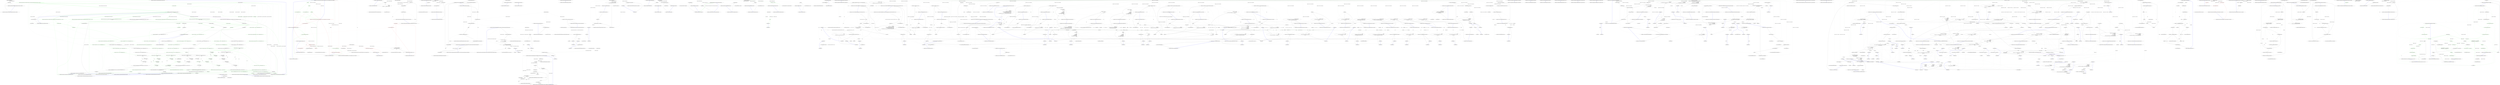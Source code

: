 digraph  {
n3 [label="HangFire.Filters.ClientExceptionContext", span=""];
n0 [label="Entry HangFire.Filters.ClientExceptionContext.ClientExceptionContext(HangFire.Client.CreateContext, System.Exception)", span="8-8", cluster="HangFire.Filters.ClientExceptionContext.ClientExceptionContext(HangFire.Client.CreateContext, System.Exception)"];
n1 [label="Exception = exception", span="11-11", cluster="HangFire.Filters.ClientExceptionContext.ClientExceptionContext(HangFire.Client.CreateContext, System.Exception)"];
n2 [label="Exit HangFire.Filters.ClientExceptionContext.ClientExceptionContext(HangFire.Client.CreateContext, System.Exception)", span="8-8", cluster="HangFire.Filters.ClientExceptionContext.ClientExceptionContext(HangFire.Client.CreateContext, System.Exception)"];
m0_98 [label="Entry HangFire.Tests.ClientFiltersFeature.WhenAClientFilterHandlesAnExceptionItShouldNotBeThrownOutside()", span="216-216", cluster="HangFire.Tests.ClientFiltersFeature.WhenAClientFilterHandlesAnExceptionItShouldNotBeThrownOutside()", file="ClientFilters.feature.cs"];
m0_99 [label="TechTalk.SpecFlow.ScenarioInfo scenarioInfo = new TechTalk.SpecFlow.ScenarioInfo(''When a client filter handles an exception, it should not be thrown outside'', ((string[])(null)))", span="218-218", cluster="HangFire.Tests.ClientFiltersFeature.WhenAClientFilterHandlesAnExceptionItShouldNotBeThrownOutside()", color=green, community=0, file="ClientFilters.feature.cs"];
m0_100 [label="this.ScenarioSetup(scenarioInfo)", span="220-220", cluster="HangFire.Tests.ClientFiltersFeature.WhenAClientFilterHandlesAnExceptionItShouldNotBeThrownOutside()", color=green, community=0, file="ClientFilters.feature.cs"];
m0_101 [label="this.FeatureBackground()", span="222-222", cluster="HangFire.Tests.ClientFiltersFeature.WhenAClientFilterHandlesAnExceptionItShouldNotBeThrownOutside()", color=green, community=0, file="ClientFilters.feature.cs"];
m0_102 [label="testRunner.Given(''the client filter \'first\''', ((string)(null)), ((TechTalk.SpecFlow.Table)(null)), ''Given '')", span="224-224", cluster="HangFire.Tests.ClientFiltersFeature.WhenAClientFilterHandlesAnExceptionItShouldNotBeThrownOutside()", color=green, community=0, file="ClientFilters.feature.cs"];
m0_103 [label="testRunner.And(''the client filter \'second\' that handles an exception'', ((string)(null)), ((TechTalk.SpecFlow.Table)(null)), ''And '')", span="226-226", cluster="HangFire.Tests.ClientFiltersFeature.WhenAClientFilterHandlesAnExceptionItShouldNotBeThrownOutside()", color=green, community=0, file="ClientFilters.feature.cs"];
m0_104 [label="testRunner.And(''the client filter \'third\' that throws an exception'', ((string)(null)), ((TechTalk.SpecFlow.Table)(null)), ''And '')", span="228-228", cluster="HangFire.Tests.ClientFiltersFeature.WhenAClientFilterHandlesAnExceptionItShouldNotBeThrownOutside()", color=green, community=0, file="ClientFilters.feature.cs"];
m0_105 [label="testRunner.When(''I create a job'', ((string)(null)), ((TechTalk.SpecFlow.Table)(null)), ''When '')", span="230-230", cluster="HangFire.Tests.ClientFiltersFeature.WhenAClientFilterHandlesAnExceptionItShouldNotBeThrownOutside()", color=green, community=0, file="ClientFilters.feature.cs"];
m0_106 [label="TechTalk.SpecFlow.Table table5 = new TechTalk.SpecFlow.Table(new string[] {\r\n                        ''Method''})", span="232-233", cluster="HangFire.Tests.ClientFiltersFeature.WhenAClientFilterHandlesAnExceptionItShouldNotBeThrownOutside()", color=green, community=0, file="ClientFilters.feature.cs"];
m0_107 [label="table5.AddRow(new string[] {\r\n                        ''first::OnCreating''})", span="234-235", cluster="HangFire.Tests.ClientFiltersFeature.WhenAClientFilterHandlesAnExceptionItShouldNotBeThrownOutside()", color=green, community=0, file="ClientFilters.feature.cs"];
m0_108 [label="table5.AddRow(new string[] {\r\n                        ''second::OnCreating''})", span="236-237", cluster="HangFire.Tests.ClientFiltersFeature.WhenAClientFilterHandlesAnExceptionItShouldNotBeThrownOutside()", color=green, community=0, file="ClientFilters.feature.cs"];
m0_109 [label="table5.AddRow(new string[] {\r\n                        ''third::OnCreating''})", span="238-239", cluster="HangFire.Tests.ClientFiltersFeature.WhenAClientFilterHandlesAnExceptionItShouldNotBeThrownOutside()", color=green, community=0, file="ClientFilters.feature.cs"];
m0_110 [label="table5.AddRow(new string[] {\r\n                        ''second::OnCreated''})", span="240-241", cluster="HangFire.Tests.ClientFiltersFeature.WhenAClientFilterHandlesAnExceptionItShouldNotBeThrownOutside()", color=green, community=0, file="ClientFilters.feature.cs"];
m0_111 [label="table5.AddRow(new string[] {\r\n                        ''first::OnCreated''})", span="242-243", cluster="HangFire.Tests.ClientFiltersFeature.WhenAClientFilterHandlesAnExceptionItShouldNotBeThrownOutside()", color=green, community=0, file="ClientFilters.feature.cs"];
m0_112 [label="testRunner.Then(''the client filter methods should be executed in the following order:'', ((string)(null)), table5, ''Then '')", span="245-245", cluster="HangFire.Tests.ClientFiltersFeature.WhenAClientFilterHandlesAnExceptionItShouldNotBeThrownOutside()", color=green, community=0, file="ClientFilters.feature.cs"];
m0_113 [label="testRunner.And(''an exception should not be thrown by the client'', ((string)(null)), ((TechTalk.SpecFlow.Table)(null)), ''And '')", span="247-247", cluster="HangFire.Tests.ClientFiltersFeature.WhenAClientFilterHandlesAnExceptionItShouldNotBeThrownOutside()", color=green, community=0, file="ClientFilters.feature.cs"];
m0_114 [label="this.ScenarioCleanup()", span="249-249", cluster="HangFire.Tests.ClientFiltersFeature.WhenAClientFilterHandlesAnExceptionItShouldNotBeThrownOutside()", color=green, community=0, file="ClientFilters.feature.cs"];
m0_115 [label="Exit HangFire.Tests.ClientFiltersFeature.WhenAClientFilterHandlesAnExceptionItShouldNotBeThrownOutside()", span="216-216", cluster="HangFire.Tests.ClientFiltersFeature.WhenAClientFilterHandlesAnExceptionItShouldNotBeThrownOutside()", file="ClientFilters.feature.cs"];
m0_51 [label="Entry Unk.Then", span="", cluster="Unk.Then", file="ClientFilters.feature.cs"];
m0_33 [label="Entry Unk.Given", span="", cluster="Unk.Given", file="ClientFilters.feature.cs"];
m0_53 [label="Entry HangFire.Tests.ClientFiltersFeature.MultipleClientFiltersShouldBeExecutedDependingOnTheirOrder()", span="114-114", cluster="HangFire.Tests.ClientFiltersFeature.MultipleClientFiltersShouldBeExecutedDependingOnTheirOrder()", file="ClientFilters.feature.cs"];
m0_55 [label="this.ScenarioSetup(scenarioInfo)", span="118-118", cluster="HangFire.Tests.ClientFiltersFeature.MultipleClientFiltersShouldBeExecutedDependingOnTheirOrder()", file="ClientFilters.feature.cs"];
m0_54 [label="TechTalk.SpecFlow.ScenarioInfo scenarioInfo = new TechTalk.SpecFlow.ScenarioInfo(''Multiple client filters should be executed depending on their order'', ((string[])(null)))", span="116-116", cluster="HangFire.Tests.ClientFiltersFeature.MultipleClientFiltersShouldBeExecutedDependingOnTheirOrder()", file="ClientFilters.feature.cs"];
m0_56 [label="this.FeatureBackground()", span="120-120", cluster="HangFire.Tests.ClientFiltersFeature.MultipleClientFiltersShouldBeExecutedDependingOnTheirOrder()", file="ClientFilters.feature.cs"];
m0_66 [label="this.ScenarioCleanup()", span="141-141", cluster="HangFire.Tests.ClientFiltersFeature.MultipleClientFiltersShouldBeExecutedDependingOnTheirOrder()", file="ClientFilters.feature.cs"];
m0_57 [label="testRunner.Given(''the client filter \'first\''', ((string)(null)), ((TechTalk.SpecFlow.Table)(null)), ''Given '')", span="122-122", cluster="HangFire.Tests.ClientFiltersFeature.MultipleClientFiltersShouldBeExecutedDependingOnTheirOrder()", file="ClientFilters.feature.cs"];
m0_58 [label="testRunner.And(''the client filter \'second\''', ((string)(null)), ((TechTalk.SpecFlow.Table)(null)), ''And '')", span="124-124", cluster="HangFire.Tests.ClientFiltersFeature.MultipleClientFiltersShouldBeExecutedDependingOnTheirOrder()", file="ClientFilters.feature.cs"];
m0_59 [label="testRunner.When(''I create a job'', ((string)(null)), ((TechTalk.SpecFlow.Table)(null)), ''When '')", span="126-126", cluster="HangFire.Tests.ClientFiltersFeature.MultipleClientFiltersShouldBeExecutedDependingOnTheirOrder()", file="ClientFilters.feature.cs"];
m0_65 [label="testRunner.Then(''the client filter methods should be executed in the following order:'', ((string)(null)), table2, ''Then '')", span="139-139", cluster="HangFire.Tests.ClientFiltersFeature.MultipleClientFiltersShouldBeExecutedDependingOnTheirOrder()", file="ClientFilters.feature.cs"];
m0_60 [label="TechTalk.SpecFlow.Table table2 = new TechTalk.SpecFlow.Table(new string[] {\r\n                        ''Method''})", span="128-129", cluster="HangFire.Tests.ClientFiltersFeature.MultipleClientFiltersShouldBeExecutedDependingOnTheirOrder()", file="ClientFilters.feature.cs"];
m0_61 [label="table2.AddRow(new string[] {\r\n                        ''first::OnCreating''})", span="130-131", cluster="HangFire.Tests.ClientFiltersFeature.MultipleClientFiltersShouldBeExecutedDependingOnTheirOrder()", file="ClientFilters.feature.cs"];
m0_62 [label="table2.AddRow(new string[] {\r\n                        ''second::OnCreating''})", span="132-133", cluster="HangFire.Tests.ClientFiltersFeature.MultipleClientFiltersShouldBeExecutedDependingOnTheirOrder()", file="ClientFilters.feature.cs"];
m0_63 [label="table2.AddRow(new string[] {\r\n                        ''second::OnCreated''})", span="134-135", cluster="HangFire.Tests.ClientFiltersFeature.MultipleClientFiltersShouldBeExecutedDependingOnTheirOrder()", file="ClientFilters.feature.cs"];
m0_64 [label="table2.AddRow(new string[] {\r\n                        ''first::OnCreated''})", span="136-137", cluster="HangFire.Tests.ClientFiltersFeature.MultipleClientFiltersShouldBeExecutedDependingOnTheirOrder()", file="ClientFilters.feature.cs"];
m0_67 [label="Exit HangFire.Tests.ClientFiltersFeature.MultipleClientFiltersShouldBeExecutedDependingOnTheirOrder()", span="114-114", cluster="HangFire.Tests.ClientFiltersFeature.MultipleClientFiltersShouldBeExecutedDependingOnTheirOrder()", file="ClientFilters.feature.cs"];
m0_48 [label="Entry Unk.When", span="", cluster="Unk.When", file="ClientFilters.feature.cs"];
m0_25 [label="Entry Unk.OnScenarioStart", span="", cluster="Unk.OnScenarioStart", file="ClientFilters.feature.cs"];
m0_29 [label="Entry Unk.CollectScenarioErrors", span="", cluster="Unk.CollectScenarioErrors", file="ClientFilters.feature.cs"];
m0_26 [label="Entry HangFire.Tests.ClientFiltersFeature.ScenarioCleanup()", span="67-67", cluster="HangFire.Tests.ClientFiltersFeature.ScenarioCleanup()", file="ClientFilters.feature.cs"];
m0_27 [label="testRunner.CollectScenarioErrors()", span="69-69", cluster="HangFire.Tests.ClientFiltersFeature.ScenarioCleanup()", file="ClientFilters.feature.cs"];
m0_28 [label="Exit HangFire.Tests.ClientFiltersFeature.ScenarioCleanup()", span="67-67", cluster="HangFire.Tests.ClientFiltersFeature.ScenarioCleanup()", file="ClientFilters.feature.cs"];
m0_49 [label="Entry TechTalk.SpecFlow.Table.cstr", span="", cluster="TechTalk.SpecFlow.Table.cstr", file="ClientFilters.feature.cs"];
m0_50 [label="Entry Unk.AddRow", span="", cluster="Unk.AddRow", file="ClientFilters.feature.cs"];
m0_30 [label="Entry HangFire.Tests.ClientFiltersFeature.FeatureBackground()", span="72-72", cluster="HangFire.Tests.ClientFiltersFeature.FeatureBackground()", file="ClientFilters.feature.cs"];
m0_31 [label="testRunner.Given(''a client'', ((string)(null)), ((TechTalk.SpecFlow.Table)(null)), ''Given '')", span="76-76", cluster="HangFire.Tests.ClientFiltersFeature.FeatureBackground()", file="ClientFilters.feature.cs"];
m0_32 [label="Exit HangFire.Tests.ClientFiltersFeature.FeatureBackground()", span="72-72", cluster="HangFire.Tests.ClientFiltersFeature.FeatureBackground()", file="ClientFilters.feature.cs"];
m0_68 [label="Entry HangFire.Tests.ClientFiltersFeature.WhenClientFilterCancelsTheCreationOfTheJobItShouldNotBeCreated()", span="148-148", cluster="HangFire.Tests.ClientFiltersFeature.WhenClientFilterCancelsTheCreationOfTheJobItShouldNotBeCreated()", file="ClientFilters.feature.cs"];
m0_69 [label="TechTalk.SpecFlow.ScenarioInfo scenarioInfo = new TechTalk.SpecFlow.ScenarioInfo(''When client filter cancels the creation of the job, it should not be created'', ((string[])(null)))", span="150-150", cluster="HangFire.Tests.ClientFiltersFeature.WhenClientFilterCancelsTheCreationOfTheJobItShouldNotBeCreated()", color=green, community=0, file="ClientFilters.feature.cs"];
m0_70 [label="this.ScenarioSetup(scenarioInfo)", span="152-152", cluster="HangFire.Tests.ClientFiltersFeature.WhenClientFilterCancelsTheCreationOfTheJobItShouldNotBeCreated()", color=green, community=0, file="ClientFilters.feature.cs"];
m0_71 [label="this.FeatureBackground()", span="154-154", cluster="HangFire.Tests.ClientFiltersFeature.WhenClientFilterCancelsTheCreationOfTheJobItShouldNotBeCreated()", color=green, community=0, file="ClientFilters.feature.cs"];
m0_72 [label="testRunner.Given(''the client filter \'first\''', ((string)(null)), ((TechTalk.SpecFlow.Table)(null)), ''Given '')", span="156-156", cluster="HangFire.Tests.ClientFiltersFeature.WhenClientFilterCancelsTheCreationOfTheJobItShouldNotBeCreated()", color=green, community=0, file="ClientFilters.feature.cs"];
m0_73 [label="testRunner.And(''the client filter \'second\' that cancels the job'', ((string)(null)), ((TechTalk.SpecFlow.Table)(null)), ''And '')", span="158-158", cluster="HangFire.Tests.ClientFiltersFeature.WhenClientFilterCancelsTheCreationOfTheJobItShouldNotBeCreated()", color=green, community=0, file="ClientFilters.feature.cs"];
m0_74 [label="testRunner.And(''the client filter \'third\''', ((string)(null)), ((TechTalk.SpecFlow.Table)(null)), ''And '')", span="160-160", cluster="HangFire.Tests.ClientFiltersFeature.WhenClientFilterCancelsTheCreationOfTheJobItShouldNotBeCreated()", color=green, community=0, file="ClientFilters.feature.cs"];
m0_75 [label="testRunner.When(''I create a job'', ((string)(null)), ((TechTalk.SpecFlow.Table)(null)), ''When '')", span="162-162", cluster="HangFire.Tests.ClientFiltersFeature.WhenClientFilterCancelsTheCreationOfTheJobItShouldNotBeCreated()", color=green, community=0, file="ClientFilters.feature.cs"];
m0_76 [label="testRunner.Then(''the storage should not contain the job'', ((string)(null)), ((TechTalk.SpecFlow.Table)(null)), ''Then '')", span="164-164", cluster="HangFire.Tests.ClientFiltersFeature.WhenClientFilterCancelsTheCreationOfTheJobItShouldNotBeCreated()", color=green, community=0, file="ClientFilters.feature.cs"];
m0_77 [label="TechTalk.SpecFlow.Table table3 = new TechTalk.SpecFlow.Table(new string[] {\r\n                        ''Method''})", span="166-167", cluster="HangFire.Tests.ClientFiltersFeature.WhenClientFilterCancelsTheCreationOfTheJobItShouldNotBeCreated()", color=green, community=0, file="ClientFilters.feature.cs"];
m0_78 [label="table3.AddRow(new string[] {\r\n                        ''first::OnCreating''})", span="168-169", cluster="HangFire.Tests.ClientFiltersFeature.WhenClientFilterCancelsTheCreationOfTheJobItShouldNotBeCreated()", color=green, community=0, file="ClientFilters.feature.cs"];
m0_79 [label="table3.AddRow(new string[] {\r\n                        ''second::OnCreating''})", span="170-171", cluster="HangFire.Tests.ClientFiltersFeature.WhenClientFilterCancelsTheCreationOfTheJobItShouldNotBeCreated()", color=green, community=0, file="ClientFilters.feature.cs"];
m0_80 [label="table3.AddRow(new string[] {\r\n                        ''first::OnCreated (with the canceled flag set)''})", span="172-173", cluster="HangFire.Tests.ClientFiltersFeature.WhenClientFilterCancelsTheCreationOfTheJobItShouldNotBeCreated()", color=green, community=0, file="ClientFilters.feature.cs"];
m0_81 [label="testRunner.And(''only the following client filter methods should be executed:'', ((string)(null)), table3, ''And '')", span="175-175", cluster="HangFire.Tests.ClientFiltersFeature.WhenClientFilterCancelsTheCreationOfTheJobItShouldNotBeCreated()", color=green, community=0, file="ClientFilters.feature.cs"];
m0_82 [label="this.ScenarioCleanup()", span="177-177", cluster="HangFire.Tests.ClientFiltersFeature.WhenClientFilterCancelsTheCreationOfTheJobItShouldNotBeCreated()", color=green, community=0, file="ClientFilters.feature.cs"];
m0_83 [label="Exit HangFire.Tests.ClientFiltersFeature.WhenClientFilterCancelsTheCreationOfTheJobItShouldNotBeCreated()", span="148-148", cluster="HangFire.Tests.ClientFiltersFeature.WhenClientFilterCancelsTheCreationOfTheJobItShouldNotBeCreated()", file="ClientFilters.feature.cs"];
m0_127 [label="Entry HangFire.Tests.ClientFiltersFeature.MultipleExceptionFiltersShouldBeExecutedDependingOnTheirOrder()", span="283-283", cluster="HangFire.Tests.ClientFiltersFeature.MultipleExceptionFiltersShouldBeExecutedDependingOnTheirOrder()", file="ClientFilters.feature.cs"];
m0_128 [label="TechTalk.SpecFlow.ScenarioInfo scenarioInfo = new TechTalk.SpecFlow.ScenarioInfo(''Multiple exception filters should be executed depending on their order'', ((string[])(null)))", span="285-285", cluster="HangFire.Tests.ClientFiltersFeature.MultipleExceptionFiltersShouldBeExecutedDependingOnTheirOrder()", color=green, community=0, file="ClientFilters.feature.cs"];
m0_129 [label="this.ScenarioSetup(scenarioInfo)", span="287-287", cluster="HangFire.Tests.ClientFiltersFeature.MultipleExceptionFiltersShouldBeExecutedDependingOnTheirOrder()", color=green, community=0, file="ClientFilters.feature.cs"];
m0_130 [label="this.FeatureBackground()", span="289-289", cluster="HangFire.Tests.ClientFiltersFeature.MultipleExceptionFiltersShouldBeExecutedDependingOnTheirOrder()", color=green, community=0, file="ClientFilters.feature.cs"];
m0_131 [label="testRunner.Given(''the exception filter \'first\''', ((string)(null)), ((TechTalk.SpecFlow.Table)(null)), ''Given '')", span="291-291", cluster="HangFire.Tests.ClientFiltersFeature.MultipleExceptionFiltersShouldBeExecutedDependingOnTheirOrder()", color=green, community=0, file="ClientFilters.feature.cs"];
m0_132 [label="testRunner.And(''the exception filter \'second\''', ((string)(null)), ((TechTalk.SpecFlow.Table)(null)), ''And '')", span="293-293", cluster="HangFire.Tests.ClientFiltersFeature.MultipleExceptionFiltersShouldBeExecutedDependingOnTheirOrder()", color=green, community=0, file="ClientFilters.feature.cs"];
m0_133 [label="testRunner.When(''there is a buggy filter (for example)'', ((string)(null)), ((TechTalk.SpecFlow.Table)(null)), ''When '')", span="295-295", cluster="HangFire.Tests.ClientFiltersFeature.MultipleExceptionFiltersShouldBeExecutedDependingOnTheirOrder()", color=green, community=0, file="ClientFilters.feature.cs"];
m0_134 [label="testRunner.And(''I create a job'', ((string)(null)), ((TechTalk.SpecFlow.Table)(null)), ''And '')", span="297-297", cluster="HangFire.Tests.ClientFiltersFeature.MultipleExceptionFiltersShouldBeExecutedDependingOnTheirOrder()", color=green, community=0, file="ClientFilters.feature.cs"];
m0_135 [label="TechTalk.SpecFlow.Table table6 = new TechTalk.SpecFlow.Table(new string[] {\r\n                        ''Filter''})", span="299-300", cluster="HangFire.Tests.ClientFiltersFeature.MultipleExceptionFiltersShouldBeExecutedDependingOnTheirOrder()", file="ClientFilters.feature.cs"];
m0_140 [label="this.ScenarioCleanup()", span="310-310", cluster="HangFire.Tests.ClientFiltersFeature.MultipleExceptionFiltersShouldBeExecutedDependingOnTheirOrder()", file="ClientFilters.feature.cs"];
m0_139 [label="testRunner.And(''the CreateJobFailedException should be thrown by the client'', ((string)(null)), ((TechTalk.SpecFlow.Table)(null)), ''And '')", span="308-308", cluster="HangFire.Tests.ClientFiltersFeature.MultipleExceptionFiltersShouldBeExecutedDependingOnTheirOrder()", file="ClientFilters.feature.cs"];
m0_138 [label="testRunner.Then(''the client exception filters should be executed in the following order:'', ((string)(null)), table6, ''Then '')", span="306-306", cluster="HangFire.Tests.ClientFiltersFeature.MultipleExceptionFiltersShouldBeExecutedDependingOnTheirOrder()", file="ClientFilters.feature.cs"];
m0_136 [label="table6.AddRow(new string[] {\r\n                        ''first''})", span="301-302", cluster="HangFire.Tests.ClientFiltersFeature.MultipleExceptionFiltersShouldBeExecutedDependingOnTheirOrder()", file="ClientFilters.feature.cs"];
m0_137 [label="table6.AddRow(new string[] {\r\n                        ''second''})", span="303-304", cluster="HangFire.Tests.ClientFiltersFeature.MultipleExceptionFiltersShouldBeExecutedDependingOnTheirOrder()", file="ClientFilters.feature.cs"];
m0_141 [label="Exit HangFire.Tests.ClientFiltersFeature.MultipleExceptionFiltersShouldBeExecutedDependingOnTheirOrder()", span="283-283", cluster="HangFire.Tests.ClientFiltersFeature.MultipleExceptionFiltersShouldBeExecutedDependingOnTheirOrder()", file="ClientFilters.feature.cs"];
m0_34 [label="Entry HangFire.Tests.ClientFiltersFeature.ClientFiltersShouldBeExecutedWhenICreateAJob()", span="84-84", cluster="HangFire.Tests.ClientFiltersFeature.ClientFiltersShouldBeExecutedWhenICreateAJob()", file="ClientFilters.feature.cs"];
m0_36 [label="this.ScenarioSetup(scenarioInfo)", span="88-88", cluster="HangFire.Tests.ClientFiltersFeature.ClientFiltersShouldBeExecutedWhenICreateAJob()", file="ClientFilters.feature.cs"];
m0_35 [label="TechTalk.SpecFlow.ScenarioInfo scenarioInfo = new TechTalk.SpecFlow.ScenarioInfo(''Client filters should be executed when I create a job'', ((string[])(null)))", span="86-86", cluster="HangFire.Tests.ClientFiltersFeature.ClientFiltersShouldBeExecutedWhenICreateAJob()", file="ClientFilters.feature.cs"];
m0_37 [label="this.FeatureBackground()", span="90-90", cluster="HangFire.Tests.ClientFiltersFeature.ClientFiltersShouldBeExecutedWhenICreateAJob()", file="ClientFilters.feature.cs"];
m0_45 [label="this.ScenarioCleanup()", span="107-107", cluster="HangFire.Tests.ClientFiltersFeature.ClientFiltersShouldBeExecutedWhenICreateAJob()", file="ClientFilters.feature.cs"];
m0_38 [label="testRunner.Given(''the client filter \'test\''', ((string)(null)), ((TechTalk.SpecFlow.Table)(null)), ''Given '')", span="92-92", cluster="HangFire.Tests.ClientFiltersFeature.ClientFiltersShouldBeExecutedWhenICreateAJob()", file="ClientFilters.feature.cs"];
m0_44 [label="testRunner.And(''the storage should contain the job'', ((string)(null)), ((TechTalk.SpecFlow.Table)(null)), ''And '')", span="105-105", cluster="HangFire.Tests.ClientFiltersFeature.ClientFiltersShouldBeExecutedWhenICreateAJob()", file="ClientFilters.feature.cs"];
m0_39 [label="testRunner.When(''I create a job'', ((string)(null)), ((TechTalk.SpecFlow.Table)(null)), ''When '')", span="94-94", cluster="HangFire.Tests.ClientFiltersFeature.ClientFiltersShouldBeExecutedWhenICreateAJob()", file="ClientFilters.feature.cs"];
m0_43 [label="testRunner.Then(''the client filter methods should be executed in the following order:'', ((string)(null)), table1, ''Then '')", span="103-103", cluster="HangFire.Tests.ClientFiltersFeature.ClientFiltersShouldBeExecutedWhenICreateAJob()", file="ClientFilters.feature.cs"];
m0_40 [label="TechTalk.SpecFlow.Table table1 = new TechTalk.SpecFlow.Table(new string[] {\r\n                        ''Method''})", span="96-97", cluster="HangFire.Tests.ClientFiltersFeature.ClientFiltersShouldBeExecutedWhenICreateAJob()", file="ClientFilters.feature.cs"];
m0_41 [label="table1.AddRow(new string[] {\r\n                        ''test::OnCreating''})", span="98-99", cluster="HangFire.Tests.ClientFiltersFeature.ClientFiltersShouldBeExecutedWhenICreateAJob()", file="ClientFilters.feature.cs"];
m0_42 [label="table1.AddRow(new string[] {\r\n                        ''test::OnCreated''})", span="100-101", cluster="HangFire.Tests.ClientFiltersFeature.ClientFiltersShouldBeExecutedWhenICreateAJob()", file="ClientFilters.feature.cs"];
m0_46 [label="Exit HangFire.Tests.ClientFiltersFeature.ClientFiltersShouldBeExecutedWhenICreateAJob()", span="84-84", cluster="HangFire.Tests.ClientFiltersFeature.ClientFiltersShouldBeExecutedWhenICreateAJob()", file="ClientFilters.feature.cs"];
m0_142 [label="Entry HangFire.Tests.ClientFiltersFeature.WhenAClientExceptionFilterHandlesAnExceptionItShouldNotBeThrownOutside()", span="318-318", cluster="HangFire.Tests.ClientFiltersFeature.WhenAClientExceptionFilterHandlesAnExceptionItShouldNotBeThrownOutside()", file="ClientFilters.feature.cs"];
m0_143 [label="TechTalk.SpecFlow.ScenarioInfo scenarioInfo = new TechTalk.SpecFlow.ScenarioInfo(''When a client exception filter handles an exception, it should not be thrown outs'' +\r\n                    ''ide'', ((string[])(null)))", span="320-321", cluster="HangFire.Tests.ClientFiltersFeature.WhenAClientExceptionFilterHandlesAnExceptionItShouldNotBeThrownOutside()", color=green, community=0, file="ClientFilters.feature.cs"];
m0_144 [label="this.ScenarioSetup(scenarioInfo)", span="323-323", cluster="HangFire.Tests.ClientFiltersFeature.WhenAClientExceptionFilterHandlesAnExceptionItShouldNotBeThrownOutside()", file="ClientFilters.feature.cs"];
m0_147 [label="testRunner.And(''the exception filter \'second\' that handles an exception'', ((string)(null)), ((TechTalk.SpecFlow.Table)(null)), ''And '')", span="329-329", cluster="HangFire.Tests.ClientFiltersFeature.WhenAClientExceptionFilterHandlesAnExceptionItShouldNotBeThrownOutside()", color=green, community=0, file="ClientFilters.feature.cs"];
m0_146 [label="testRunner.Given(''the exception filter \'first\''', ((string)(null)), ((TechTalk.SpecFlow.Table)(null)), ''Given '')", span="327-327", cluster="HangFire.Tests.ClientFiltersFeature.WhenAClientExceptionFilterHandlesAnExceptionItShouldNotBeThrownOutside()", file="ClientFilters.feature.cs"];
m0_148 [label="testRunner.And(''the exception filter \'third\''', ((string)(null)), ((TechTalk.SpecFlow.Table)(null)), ''And '')", span="331-331", cluster="HangFire.Tests.ClientFiltersFeature.WhenAClientExceptionFilterHandlesAnExceptionItShouldNotBeThrownOutside()", file="ClientFilters.feature.cs"];
m0_153 [label="table7.AddRow(new string[] {\r\n                        ''second''})", span="341-342", cluster="HangFire.Tests.ClientFiltersFeature.WhenAClientExceptionFilterHandlesAnExceptionItShouldNotBeThrownOutside()", color=green, community=0, file="ClientFilters.feature.cs"];
m0_151 [label="TechTalk.SpecFlow.Table table7 = new TechTalk.SpecFlow.Table(new string[] {\r\n                        ''Filter''})", span="337-338", cluster="HangFire.Tests.ClientFiltersFeature.WhenAClientExceptionFilterHandlesAnExceptionItShouldNotBeThrownOutside()", file="ClientFilters.feature.cs"];
m0_152 [label="table7.AddRow(new string[] {\r\n                        ''first''})", span="339-340", cluster="HangFire.Tests.ClientFiltersFeature.WhenAClientExceptionFilterHandlesAnExceptionItShouldNotBeThrownOutside()", file="ClientFilters.feature.cs"];
m0_154 [label="table7.AddRow(new string[] {\r\n                        ''third''})", span="343-344", cluster="HangFire.Tests.ClientFiltersFeature.WhenAClientExceptionFilterHandlesAnExceptionItShouldNotBeThrownOutside()", file="ClientFilters.feature.cs"];
m0_145 [label="this.FeatureBackground()", span="325-325", cluster="HangFire.Tests.ClientFiltersFeature.WhenAClientExceptionFilterHandlesAnExceptionItShouldNotBeThrownOutside()", file="ClientFilters.feature.cs"];
m0_157 [label="this.ScenarioCleanup()", span="350-350", cluster="HangFire.Tests.ClientFiltersFeature.WhenAClientExceptionFilterHandlesAnExceptionItShouldNotBeThrownOutside()", file="ClientFilters.feature.cs"];
m0_150 [label="testRunner.And(''I create a job'', ((string)(null)), ((TechTalk.SpecFlow.Table)(null)), ''And '')", span="335-335", cluster="HangFire.Tests.ClientFiltersFeature.WhenAClientExceptionFilterHandlesAnExceptionItShouldNotBeThrownOutside()", file="ClientFilters.feature.cs"];
m0_156 [label="testRunner.And(''an exception should not be thrown by the client'', ((string)(null)), ((TechTalk.SpecFlow.Table)(null)), ''And '')", span="348-348", cluster="HangFire.Tests.ClientFiltersFeature.WhenAClientExceptionFilterHandlesAnExceptionItShouldNotBeThrownOutside()", file="ClientFilters.feature.cs"];
m0_149 [label="testRunner.When(''there is a buggy filter (for example)'', ((string)(null)), ((TechTalk.SpecFlow.Table)(null)), ''When '')", span="333-333", cluster="HangFire.Tests.ClientFiltersFeature.WhenAClientExceptionFilterHandlesAnExceptionItShouldNotBeThrownOutside()", file="ClientFilters.feature.cs"];
m0_155 [label="testRunner.Then(''the following client exception filters should be executed:'', ((string)(null)), table7, ''Then '')", span="346-346", cluster="HangFire.Tests.ClientFiltersFeature.WhenAClientExceptionFilterHandlesAnExceptionItShouldNotBeThrownOutside()", file="ClientFilters.feature.cs"];
m0_158 [label="Exit HangFire.Tests.ClientFiltersFeature.WhenAClientExceptionFilterHandlesAnExceptionItShouldNotBeThrownOutside()", span="318-318", cluster="HangFire.Tests.ClientFiltersFeature.WhenAClientExceptionFilterHandlesAnExceptionItShouldNotBeThrownOutside()", file="ClientFilters.feature.cs"];
m0_84 [label="Entry HangFire.Tests.ClientFiltersFeature.ClientFilterSOnCreatedCouldBeSkippedIfThereWasAnException()", span="184-184", cluster="HangFire.Tests.ClientFiltersFeature.ClientFilterSOnCreatedCouldBeSkippedIfThereWasAnException()", file="ClientFilters.feature.cs"];
m0_85 [label="TechTalk.SpecFlow.ScenarioInfo scenarioInfo = new TechTalk.SpecFlow.ScenarioInfo(''Client filter\'s OnCreated could be skipped if there was an exception'', ((string[])(null)))", span="186-186", cluster="HangFire.Tests.ClientFiltersFeature.ClientFilterSOnCreatedCouldBeSkippedIfThereWasAnException()", color=green, community=0, file="ClientFilters.feature.cs"];
m0_86 [label="this.ScenarioSetup(scenarioInfo)", span="188-188", cluster="HangFire.Tests.ClientFiltersFeature.ClientFilterSOnCreatedCouldBeSkippedIfThereWasAnException()", color=green, community=0, file="ClientFilters.feature.cs"];
m0_87 [label="this.FeatureBackground()", span="190-190", cluster="HangFire.Tests.ClientFiltersFeature.ClientFilterSOnCreatedCouldBeSkippedIfThereWasAnException()", color=green, community=0, file="ClientFilters.feature.cs"];
m0_88 [label="testRunner.Given(''the client filter \'first\''', ((string)(null)), ((TechTalk.SpecFlow.Table)(null)), ''Given '')", span="192-192", cluster="HangFire.Tests.ClientFiltersFeature.ClientFilterSOnCreatedCouldBeSkippedIfThereWasAnException()", color=green, community=0, file="ClientFilters.feature.cs"];
m0_89 [label="testRunner.And(''the client filter \'second\' that throws an exception'', ((string)(null)), ((TechTalk.SpecFlow.Table)(null)), ''And '')", span="194-194", cluster="HangFire.Tests.ClientFiltersFeature.ClientFilterSOnCreatedCouldBeSkippedIfThereWasAnException()", color=green, community=0, file="ClientFilters.feature.cs"];
m0_90 [label="testRunner.When(''I create a job'', ((string)(null)), ((TechTalk.SpecFlow.Table)(null)), ''When '')", span="196-196", cluster="HangFire.Tests.ClientFiltersFeature.ClientFilterSOnCreatedCouldBeSkippedIfThereWasAnException()", color=green, community=0, file="ClientFilters.feature.cs"];
m0_91 [label="TechTalk.SpecFlow.Table table4 = new TechTalk.SpecFlow.Table(new string[] {\r\n                        ''Method''})", span="198-199", cluster="HangFire.Tests.ClientFiltersFeature.ClientFilterSOnCreatedCouldBeSkippedIfThereWasAnException()", color=green, community=0, file="ClientFilters.feature.cs"];
m0_92 [label="table4.AddRow(new string[] {\r\n                        ''first::OnCreating''})", span="200-201", cluster="HangFire.Tests.ClientFiltersFeature.ClientFilterSOnCreatedCouldBeSkippedIfThereWasAnException()", color=green, community=0, file="ClientFilters.feature.cs"];
m0_93 [label="table4.AddRow(new string[] {\r\n                        ''second::OnCreating''})", span="202-203", cluster="HangFire.Tests.ClientFiltersFeature.ClientFilterSOnCreatedCouldBeSkippedIfThereWasAnException()", color=green, community=0, file="ClientFilters.feature.cs"];
m0_94 [label="table4.AddRow(new string[] {\r\n                        ''first::OnCreated''})", span="204-205", cluster="HangFire.Tests.ClientFiltersFeature.ClientFilterSOnCreatedCouldBeSkippedIfThereWasAnException()", color=green, community=0, file="ClientFilters.feature.cs"];
m0_95 [label="testRunner.Then(''only the following client filter methods should be executed:'', ((string)(null)), table4, ''Then '')", span="207-207", cluster="HangFire.Tests.ClientFiltersFeature.ClientFilterSOnCreatedCouldBeSkippedIfThereWasAnException()", color=green, community=0, file="ClientFilters.feature.cs"];
m0_96 [label="this.ScenarioCleanup()", span="209-209", cluster="HangFire.Tests.ClientFiltersFeature.ClientFilterSOnCreatedCouldBeSkippedIfThereWasAnException()", color=green, community=0, file="ClientFilters.feature.cs"];
m0_97 [label="Exit HangFire.Tests.ClientFiltersFeature.ClientFilterSOnCreatedCouldBeSkippedIfThereWasAnException()", span="184-184", cluster="HangFire.Tests.ClientFiltersFeature.ClientFilterSOnCreatedCouldBeSkippedIfThereWasAnException()", file="ClientFilters.feature.cs"];
m0_22 [label="Entry HangFire.Tests.ClientFiltersFeature.ScenarioSetup(TechTalk.SpecFlow.ScenarioInfo)", span="62-62", cluster="HangFire.Tests.ClientFiltersFeature.ScenarioSetup(TechTalk.SpecFlow.ScenarioInfo)", file="ClientFilters.feature.cs"];
m0_23 [label="testRunner.OnScenarioStart(scenarioInfo)", span="64-64", cluster="HangFire.Tests.ClientFiltersFeature.ScenarioSetup(TechTalk.SpecFlow.ScenarioInfo)", file="ClientFilters.feature.cs"];
m0_24 [label="Exit HangFire.Tests.ClientFiltersFeature.ScenarioSetup(TechTalk.SpecFlow.ScenarioInfo)", span="62-62", cluster="HangFire.Tests.ClientFiltersFeature.ScenarioSetup(TechTalk.SpecFlow.ScenarioInfo)", file="ClientFilters.feature.cs"];
m0_47 [label="Entry TechTalk.SpecFlow.ScenarioInfo.cstr", span="", cluster="TechTalk.SpecFlow.ScenarioInfo.cstr", file="ClientFilters.feature.cs"];
m0_52 [label="Entry Unk.And", span="", cluster="Unk.And", file="ClientFilters.feature.cs"];
m0_116 [label="Entry HangFire.Tests.ClientFiltersFeature.ClientExceptionFiltersShouldBeExecutedWhenThereWasAnExceptionWhileCreatingAJob()", span="257-257", cluster="HangFire.Tests.ClientFiltersFeature.ClientExceptionFiltersShouldBeExecutedWhenThereWasAnExceptionWhileCreatingAJob()", file="ClientFilters.feature.cs"];
m0_117 [label="TechTalk.SpecFlow.ScenarioInfo scenarioInfo = new TechTalk.SpecFlow.ScenarioInfo(''Client exception filters should be executed when there was an exception while cre'' +\r\n                    ''ating a job'', ((string[])(null)))", span="259-260", cluster="HangFire.Tests.ClientFiltersFeature.ClientExceptionFiltersShouldBeExecutedWhenThereWasAnExceptionWhileCreatingAJob()", color=green, community=0, file="ClientFilters.feature.cs"];
m0_118 [label="this.ScenarioSetup(scenarioInfo)", span="262-262", cluster="HangFire.Tests.ClientFiltersFeature.ClientExceptionFiltersShouldBeExecutedWhenThereWasAnExceptionWhileCreatingAJob()", color=green, community=0, file="ClientFilters.feature.cs"];
m0_119 [label="this.FeatureBackground()", span="264-264", cluster="HangFire.Tests.ClientFiltersFeature.ClientExceptionFiltersShouldBeExecutedWhenThereWasAnExceptionWhileCreatingAJob()", color=green, community=0, file="ClientFilters.feature.cs"];
m0_120 [label="testRunner.Given(''the exception filter \'test\''', ((string)(null)), ((TechTalk.SpecFlow.Table)(null)), ''Given '')", span="266-266", cluster="HangFire.Tests.ClientFiltersFeature.ClientExceptionFiltersShouldBeExecutedWhenThereWasAnExceptionWhileCreatingAJob()", color=green, community=0, file="ClientFilters.feature.cs"];
m0_121 [label="testRunner.When(''there is a buggy filter (for example)'', ((string)(null)), ((TechTalk.SpecFlow.Table)(null)), ''When '')", span="268-268", cluster="HangFire.Tests.ClientFiltersFeature.ClientExceptionFiltersShouldBeExecutedWhenThereWasAnExceptionWhileCreatingAJob()", color=green, community=0, file="ClientFilters.feature.cs"];
m0_122 [label="testRunner.And(''I create a job'', ((string)(null)), ((TechTalk.SpecFlow.Table)(null)), ''And '')", span="270-270", cluster="HangFire.Tests.ClientFiltersFeature.ClientExceptionFiltersShouldBeExecutedWhenThereWasAnExceptionWhileCreatingAJob()", color=green, community=0, file="ClientFilters.feature.cs"];
m0_123 [label="testRunner.Then(''the client exception filter should be executed'', ((string)(null)), ((TechTalk.SpecFlow.Table)(null)), ''Then '')", span="272-272", cluster="HangFire.Tests.ClientFiltersFeature.ClientExceptionFiltersShouldBeExecutedWhenThereWasAnExceptionWhileCreatingAJob()", color=green, community=0, file="ClientFilters.feature.cs"];
m0_124 [label="testRunner.And(''the CreateJobFailedException should be thrown by the client'', ((string)(null)), ((TechTalk.SpecFlow.Table)(null)), ''And '')", span="274-274", cluster="HangFire.Tests.ClientFiltersFeature.ClientExceptionFiltersShouldBeExecutedWhenThereWasAnExceptionWhileCreatingAJob()", color=green, community=0, file="ClientFilters.feature.cs"];
m0_125 [label="this.ScenarioCleanup()", span="276-276", cluster="HangFire.Tests.ClientFiltersFeature.ClientExceptionFiltersShouldBeExecutedWhenThereWasAnExceptionWhileCreatingAJob()", color=green, community=0, file="ClientFilters.feature.cs"];
m0_126 [label="Exit HangFire.Tests.ClientFiltersFeature.ClientExceptionFiltersShouldBeExecutedWhenThereWasAnExceptionWhileCreatingAJob()", span="257-257", cluster="HangFire.Tests.ClientFiltersFeature.ClientExceptionFiltersShouldBeExecutedWhenThereWasAnExceptionWhileCreatingAJob()", file="ClientFilters.feature.cs"];
m0_159 [label="HangFire.Tests.ClientFiltersFeature", span="", file="ClientFilters.feature.cs"];
m1_0 [label="Entry Hangfire.SqlServer.SqlServerJobQueueProvider.SqlServerJobQueueProvider(Hangfire.SqlServer.SqlServerStorage, Hangfire.SqlServer.SqlServerStorageOptions)", span="27-27", cluster="Hangfire.SqlServer.SqlServerJobQueueProvider.SqlServerJobQueueProvider(Hangfire.SqlServer.SqlServerStorage, Hangfire.SqlServer.SqlServerStorageOptions)", file="ClientJobDescriptor.cs"];
m1_1 [label="storage == null", span="29-29", cluster="Hangfire.SqlServer.SqlServerJobQueueProvider.SqlServerJobQueueProvider(Hangfire.SqlServer.SqlServerStorage, Hangfire.SqlServer.SqlServerStorageOptions)", color=green, community=0, file="ClientJobDescriptor.cs"];
m1_3 [label="options == null", span="30-30", cluster="Hangfire.SqlServer.SqlServerJobQueueProvider.SqlServerJobQueueProvider(Hangfire.SqlServer.SqlServerStorage, Hangfire.SqlServer.SqlServerStorageOptions)", color=green, community=0, file="ClientJobDescriptor.cs"];
m1_5 [label="_storage = storage", span="32-32", cluster="Hangfire.SqlServer.SqlServerJobQueueProvider.SqlServerJobQueueProvider(Hangfire.SqlServer.SqlServerStorage, Hangfire.SqlServer.SqlServerStorageOptions)", color=green, community=0, file="ClientJobDescriptor.cs"];
m1_7 [label="Exit Hangfire.SqlServer.SqlServerJobQueueProvider.SqlServerJobQueueProvider(Hangfire.SqlServer.SqlServerStorage, Hangfire.SqlServer.SqlServerStorageOptions)", span="27-27", cluster="Hangfire.SqlServer.SqlServerJobQueueProvider.SqlServerJobQueueProvider(Hangfire.SqlServer.SqlServerStorage, Hangfire.SqlServer.SqlServerStorageOptions)", color=red, community=0, file="ClientJobDescriptor.cs"];
m1_9 [label="Entry Hangfire.SqlServer.SqlServerJobQueueProvider.GetJobQueue()", span="38-38", cluster="Hangfire.SqlServer.SqlServerJobQueueProvider.GetJobQueue()", file="ClientJobDescriptor.cs"];
m1_10 [label="return new SqlServerJobQueue(_storage, _options);", span="40-40", cluster="Hangfire.SqlServer.SqlServerJobQueueProvider.GetJobQueue()", color=green, community=0, file="ClientJobDescriptor.cs"];
m1_11 [label="Exit Hangfire.SqlServer.SqlServerJobQueueProvider.GetJobQueue()", span="38-38", cluster="Hangfire.SqlServer.SqlServerJobQueueProvider.GetJobQueue()", color=red, community=0, file="ClientJobDescriptor.cs"];
m1_12 [label="Entry Hangfire.SqlServer.SqlServerJobQueue.SqlServerJobQueue(Hangfire.SqlServer.SqlServerStorage, Hangfire.SqlServer.SqlServerStorageOptions)", span="32-32", cluster="Hangfire.SqlServer.SqlServerJobQueue.SqlServerJobQueue(Hangfire.SqlServer.SqlServerStorage, Hangfire.SqlServer.SqlServerStorageOptions)", file="ClientJobDescriptor.cs"];
m1_2 [label="throw new ArgumentNullException(''storage'');", span="29-29", cluster="Hangfire.SqlServer.SqlServerJobQueueProvider.SqlServerJobQueueProvider(Hangfire.SqlServer.SqlServerStorage, Hangfire.SqlServer.SqlServerStorageOptions)", color=green, community=0, file="ClientJobDescriptor.cs"];
m1_4 [label="throw new ArgumentNullException(''options'');", span="30-30", cluster="Hangfire.SqlServer.SqlServerJobQueueProvider.SqlServerJobQueueProvider(Hangfire.SqlServer.SqlServerStorage, Hangfire.SqlServer.SqlServerStorageOptions)", color=green, community=0, file="ClientJobDescriptor.cs"];
m1_6 [label="_options = options", span="33-33", cluster="Hangfire.SqlServer.SqlServerJobQueueProvider.SqlServerJobQueueProvider(Hangfire.SqlServer.SqlServerStorage, Hangfire.SqlServer.SqlServerStorageOptions)", color=red, community=0, file="ClientJobDescriptor.cs"];
m1_8 [label="throw new ArgumentNullException(''state'');", span="23-23", cluster="HangFire.Client.ClientJobDescriptor.ClientJobDescriptor(IRedisClient, string, System.Collections.Generic.IDictionary<string, string>, HangFire.States.JobState)", color=red, community=0, file="ClientJobDescriptor.cs"];
m1_13 [label="Entry Hangfire.SqlServer.SqlServerJobQueueProvider.GetJobQueueMonitoringApi()", span="43-43", cluster="Hangfire.SqlServer.SqlServerJobQueueProvider.GetJobQueueMonitoringApi()", file="ClientJobDescriptor.cs"];
m1_14 [label="return new SqlServerJobQueueMonitoringApi(_storage);", span="45-45", cluster="Hangfire.SqlServer.SqlServerJobQueueProvider.GetJobQueueMonitoringApi()", file="ClientJobDescriptor.cs", color=green, community=0];
m1_30 [label="Entry HangFire.JobHelper.FromJson<T>(string)", span="44-44", cluster="HangFire.JobHelper.FromJson<T>(string)", file="ClientJobDescriptor.cs"];
m1_24 [label="Entry HangFire.Client.ClientJobDescriptor.GetParameter<T>(string)", span="44-44", cluster="HangFire.Client.ClientJobDescriptor.GetParameter<T>(string)", file="ClientJobDescriptor.cs"];
m1_25 [label="String.IsNullOrEmpty(name)", span="46-46", cluster="HangFire.Client.ClientJobDescriptor.GetParameter<T>(string)", color=red, community=0, file="ClientJobDescriptor.cs"];
m1_27 [label="return _jobParameters.ContainsKey(name)\r\n                ? JobHelper.FromJson<T>(_jobParameters[name])\r\n                : default(T);", span="48-50", cluster="HangFire.Client.ClientJobDescriptor.GetParameter<T>(string)", file="ClientJobDescriptor.cs"];
m1_26 [label="throw new ArgumentNullException(''name'');", span="46-46", cluster="HangFire.Client.ClientJobDescriptor.GetParameter<T>(string)", color=red, community=0, file="ClientJobDescriptor.cs"];
m1_28 [label="Exit HangFire.Client.ClientJobDescriptor.GetParameter<T>(string)", span="44-44", cluster="HangFire.Client.ClientJobDescriptor.GetParameter<T>(string)", file="ClientJobDescriptor.cs"];
m1_16 [label="Entry HangFire.Client.ClientJobDescriptor.SetParameter(string, object)", span="34-34", cluster="HangFire.Client.ClientJobDescriptor.SetParameter(string, object)", file="ClientJobDescriptor.cs"];
m1_21 [label="Entry string.IsNullOrEmpty(string)", span="0-0", cluster="string.IsNullOrEmpty(string)", file="ClientJobDescriptor.cs"];
m1_15 [label="Entry HangFire.States.StateMachine.StateMachine(IRedisClient)", span="32-32", cluster="HangFire.States.StateMachine.StateMachine(IRedisClient)", file="ClientJobDescriptor.cs"];
m1_34 [label="Entry HangFire.States.StateMachine.CreateInState(string, System.Collections.Generic.IDictionary<string, string>, HangFire.States.JobState)", span="58-58", cluster="HangFire.States.StateMachine.CreateInState(string, System.Collections.Generic.IDictionary<string, string>, HangFire.States.JobState)", file="ClientJobDescriptor.cs"];
m1_31 [label="Entry HangFire.Client.ClientJobDescriptor.Create()", span="53-53", cluster="HangFire.Client.ClientJobDescriptor.Create()", file="ClientJobDescriptor.cs"];
m1_32 [label="_stateMachine.CreateInState(JobId, _jobParameters, _state)", span="55-55", cluster="HangFire.Client.ClientJobDescriptor.Create()", color=red, community=0, file="ClientJobDescriptor.cs"];
m1_33 [label="Exit HangFire.Client.ClientJobDescriptor.Create()", span="53-53", cluster="HangFire.Client.ClientJobDescriptor.Create()", file="ClientJobDescriptor.cs"];
m1_22 [label="Entry HangFire.JobHelper.ToJson(object)", span="39-39", cluster="HangFire.JobHelper.ToJson(object)", file="ClientJobDescriptor.cs"];
m1_29 [label="Entry System.Collections.Generic.IDictionary<TKey, TValue>.ContainsKey(TKey)", span="0-0", cluster="System.Collections.Generic.IDictionary<TKey, TValue>.ContainsKey(TKey)", file="ClientJobDescriptor.cs"];
m1_23 [label="Entry System.Collections.Generic.IDictionary<TKey, TValue>.Add(TKey, TValue)", span="0-0", cluster="System.Collections.Generic.IDictionary<TKey, TValue>.Add(TKey, TValue)", file="ClientJobDescriptor.cs"];
m1_17 [label="Hangfire.SqlServer.SqlServerJobQueueProvider", span="", cluster="HangFire.Client.ClientJobDescriptor.SetParameter(string, object)", color=red, community=0, file="ClientJobDescriptor.cs"];
m1_19 [label="_jobParameters.Add(name, JobHelper.ToJson(value))", span="41-41", cluster="HangFire.Client.ClientJobDescriptor.SetParameter(string, object)", file="ClientJobDescriptor.cs"];
m1_18 [label="throw new ArgumentNullException(''name'');", span="36-36", cluster="HangFire.Client.ClientJobDescriptor.SetParameter(string, object)", color=red, community=0, file="ClientJobDescriptor.cs"];
m1_20 [label="Exit HangFire.Client.ClientJobDescriptor.SetParameter(string, object)", span="34-34", cluster="HangFire.Client.ClientJobDescriptor.SetParameter(string, object)", file="ClientJobDescriptor.cs"];
m1_35 [label="HangFire.Client.ClientJobDescriptor", span="", file="ClientJobDescriptor.cs"];
m2_5 [label="Entry HangFire.Web.CombinedResourceHandler.WriteResponse()", span="20-20", cluster="HangFire.Web.CombinedResourceHandler.WriteResponse()", file="CombinedResourceHandler.cs"];
m2_6 [label=_resourceNames, span="22-22", cluster="HangFire.Web.CombinedResourceHandler.WriteResponse()", file="CombinedResourceHandler.cs"];
m2_7 [label="WriteResource(\r\n                    _assembly,\r\n                    string.Format(''{0}.{1}'', _baseNamespace, resourceName))", span="24-26", cluster="HangFire.Web.CombinedResourceHandler.WriteResponse()", file="CombinedResourceHandler.cs"];
m2_8 [label="Exit HangFire.Web.CombinedResourceHandler.WriteResponse()", span="20-20", cluster="HangFire.Web.CombinedResourceHandler.WriteResponse()", file="CombinedResourceHandler.cs"];
m2_10 [label="Entry HangFire.Web.EmbeddedResourceHandler.WriteResource(System.Reflection.Assembly, string)", span="34-34", cluster="HangFire.Web.EmbeddedResourceHandler.WriteResource(System.Reflection.Assembly, string)", file="CombinedResourceHandler.cs"];
m2_0 [label="Entry HangFire.Web.CombinedResourceHandler.CombinedResourceHandler(System.Reflection.Assembly, string, params string[])", span="10-10", cluster="HangFire.Web.CombinedResourceHandler.CombinedResourceHandler(System.Reflection.Assembly, string, params string[])", file="CombinedResourceHandler.cs"];
m2_1 [label="_assembly = assembly", span="15-15", cluster="HangFire.Web.CombinedResourceHandler.CombinedResourceHandler(System.Reflection.Assembly, string, params string[])", file="CombinedResourceHandler.cs"];
m2_2 [label="_baseNamespace = baseNamespace", span="16-16", cluster="HangFire.Web.CombinedResourceHandler.CombinedResourceHandler(System.Reflection.Assembly, string, params string[])", file="CombinedResourceHandler.cs"];
m2_3 [label="_resourceNames = resourceNames", span="17-17", cluster="HangFire.Web.CombinedResourceHandler.CombinedResourceHandler(System.Reflection.Assembly, string, params string[])", file="CombinedResourceHandler.cs"];
m2_4 [label="Exit HangFire.Web.CombinedResourceHandler.CombinedResourceHandler(System.Reflection.Assembly, string, params string[])", span="10-10", cluster="HangFire.Web.CombinedResourceHandler.CombinedResourceHandler(System.Reflection.Assembly, string, params string[])", file="CombinedResourceHandler.cs"];
m2_9 [label="Entry string.Format(string, object, object)", span="0-0", cluster="string.Format(string, object, object)", file="CombinedResourceHandler.cs"];
m2_11 [label="HangFire.Web.CombinedResourceHandler", span="", file="CombinedResourceHandler.cs"];
m3_0 [label="Entry HangFire.Client.CreateContext.CreateContext(HangFire.Client.CreateContext)", span="6-6", cluster="HangFire.Client.CreateContext.CreateContext(HangFire.Client.CreateContext)", file="CreateContext.cs"];
m3_1 [label="Items = context.Items", span="9-9", cluster="HangFire.Client.CreateContext.CreateContext(HangFire.Client.CreateContext)", file="CreateContext.cs"];
m3_2 [label="Exit HangFire.Client.CreateContext.CreateContext(HangFire.Client.CreateContext)", span="6-6", cluster="HangFire.Client.CreateContext.CreateContext(HangFire.Client.CreateContext)", file="CreateContext.cs"];
m3_7 [label="Entry System.Collections.Generic.Dictionary<TKey, TValue>.Dictionary()", span="0-0", cluster="System.Collections.Generic.Dictionary<TKey, TValue>.Dictionary()", file="CreateContext.cs"];
m3_3 [label="Entry HangFire.Client.CreateContext.CreateContext(HangFire.Client.ClientJobDescriptor)", span="12-12", cluster="HangFire.Client.CreateContext.CreateContext(HangFire.Client.ClientJobDescriptor)", file="CreateContext.cs"];
m3_4 [label="JobDescriptor = jobDescriptor", span="14-14", cluster="HangFire.Client.CreateContext.CreateContext(HangFire.Client.ClientJobDescriptor)", file="CreateContext.cs"];
m3_5 [label="Items = new Dictionary<string, object>()", span="15-15", cluster="HangFire.Client.CreateContext.CreateContext(HangFire.Client.ClientJobDescriptor)", file="CreateContext.cs"];
m3_6 [label="Exit HangFire.Client.CreateContext.CreateContext(HangFire.Client.ClientJobDescriptor)", span="12-12", cluster="HangFire.Client.CreateContext.CreateContext(HangFire.Client.ClientJobDescriptor)", file="CreateContext.cs"];
m3_8 [label="HangFire.Client.CreateContext", span="", file="CreateContext.cs"];
m4_27 [label="Entry System.ArgumentNullException.ArgumentNullException(string)", span="0-0", cluster="System.ArgumentNullException.ArgumentNullException(string)", file="CreatedContext.cs"];
m4_28 [label="Entry Hangfire.Client.JobCreationProcess.GetFilters(Hangfire.Common.Job)", span="67-67", cluster="Hangfire.Client.JobCreationProcess.GetFilters(Hangfire.Common.Job)", file="CreatedContext.cs"];
m4_32 [label="return new JobFilterInfo(_getFiltersThunk(job));", span="69-69", cluster="Hangfire.Client.JobCreationProcess.GetFilters(Hangfire.Common.Job)", file="CreatedContext.cs"];
m4_33 [label="Exit Hangfire.Client.JobCreationProcess.GetFilters(Hangfire.Common.Job)", span="67-67", cluster="Hangfire.Client.JobCreationProcess.GetFilters(Hangfire.Common.Job)", file="CreatedContext.cs"];
m4_42 [label="Entry System.Collections.Generic.IEnumerable<TSource>.Reverse<TSource>()", span="0-0", cluster="System.Collections.Generic.IEnumerable<TSource>.Reverse<TSource>()", file="CreatedContext.cs"];
m4_3 [label="Entry Hangfire.Client.JobCreationProcess.JobCreationProcess()", span="35-35", cluster="Hangfire.Client.JobCreationProcess.JobCreationProcess()", file="CreatedContext.cs"];
m4_0 [label="Entry Hangfire.Client.JobCreationProcess.JobCreationProcess()", span="27-27", cluster="Hangfire.Client.JobCreationProcess.JobCreationProcess()", file="CreatedContext.cs"];
m4_1 [label="Instance = new JobCreationProcess()", span="29-29", cluster="Hangfire.Client.JobCreationProcess.JobCreationProcess()", file="CreatedContext.cs"];
m4_2 [label="Exit Hangfire.Client.JobCreationProcess.JobCreationProcess()", span="27-27", cluster="Hangfire.Client.JobCreationProcess.JobCreationProcess()", file="CreatedContext.cs"];
m4_4 [label="Exit Hangfire.Client.JobCreationProcess.JobCreationProcess()", span="35-35", cluster="Hangfire.Client.JobCreationProcess.JobCreationProcess()", file="CreatedContext.cs"];
m4_35 [label="Entry System.Func<T, TResult>.Invoke(T)", span="0-0", cluster="System.Func<T, TResult>.Invoke(T)", file="CreatedContext.cs"];
m4_75 [label="Entry Hangfire.Client.IClientFilter.OnCreated(Hangfire.Client.CreatedContext)", span="33-33", cluster="Hangfire.Client.IClientFilter.OnCreated(Hangfire.Client.CreatedContext)", file="CreatedContext.cs"];
m4_44 [label="Entry Unk.thunk", span="", cluster="Unk.thunk", file="CreatedContext.cs"];
m4_31 [label="Entry Hangfire.Client.JobCreationProcess.InvokeExceptionFilters(Hangfire.Client.ClientExceptionContext, System.Collections.Generic.IEnumerable<Hangfire.Client.IClientExceptionFilter>)", span="129-129", cluster="Hangfire.Client.JobCreationProcess.InvokeExceptionFilters(Hangfire.Client.ClientExceptionContext, System.Collections.Generic.IEnumerable<Hangfire.Client.IClientExceptionFilter>)", file="CreatedContext.cs"];
m4_76 [label="filters.Reverse()", span="132-132", cluster="Hangfire.Client.JobCreationProcess.InvokeExceptionFilters(Hangfire.Client.ClientExceptionContext, System.Collections.Generic.IEnumerable<Hangfire.Client.IClientExceptionFilter>)", file="CreatedContext.cs"];
m4_77 [label="filter.OnClientException(context)", span="134-134", cluster="Hangfire.Client.JobCreationProcess.InvokeExceptionFilters(Hangfire.Client.ClientExceptionContext, System.Collections.Generic.IEnumerable<Hangfire.Client.IClientExceptionFilter>)", file="CreatedContext.cs"];
m4_78 [label="Exit Hangfire.Client.JobCreationProcess.InvokeExceptionFilters(Hangfire.Client.ClientExceptionContext, System.Collections.Generic.IEnumerable<Hangfire.Client.IClientExceptionFilter>)", span="129-129", cluster="Hangfire.Client.JobCreationProcess.InvokeExceptionFilters(Hangfire.Client.ClientExceptionContext, System.Collections.Generic.IEnumerable<Hangfire.Client.IClientExceptionFilter>)", file="CreatedContext.cs"];
m4_41 [label="Entry Hangfire.Client.CreatingContext.CreatingContext(Hangfire.Client.CreateContext)", span="24-24", cluster="Hangfire.Client.CreatingContext.CreatingContext(Hangfire.Client.CreateContext)", file="CreatedContext.cs"];
m4_43 [label="Entry Unk.Aggregate", span="", cluster="Unk.Aggregate", file="CreatedContext.cs"];
m4_73 [label="Entry Hangfire.Client.IClientFilter.OnCreating(Hangfire.Client.CreatingContext)", span="27-27", cluster="Hangfire.Client.IClientFilter.OnCreating(Hangfire.Client.CreatingContext)", file="CreatedContext.cs"];
m4_16 [label="Entry Hangfire.Client.JobCreationProcess.Run(Hangfire.Client.CreateContext)", span="45-45", cluster="Hangfire.Client.JobCreationProcess.Run(Hangfire.Client.CreateContext)", file="CreatedContext.cs"];
m4_17 [label="context == null", span="47-47", cluster="Hangfire.Client.JobCreationProcess.Run(Hangfire.Client.CreateContext)", file="CreatedContext.cs"];
m4_19 [label="var filterInfo = GetFilters(context.Job)", span="49-49", cluster="Hangfire.Client.JobCreationProcess.Run(Hangfire.Client.CreateContext)", file="CreatedContext.cs"];
m4_20 [label="CreateWithFilters(context, filterInfo.ClientFilters)", span="53-53", cluster="Hangfire.Client.JobCreationProcess.Run(Hangfire.Client.CreateContext)", file="CreatedContext.cs"];
m4_22 [label="var exceptionContext = new ClientExceptionContext(context, ex)", span="57-57", cluster="Hangfire.Client.JobCreationProcess.Run(Hangfire.Client.CreateContext)", file="CreatedContext.cs"];
m4_18 [label="throw new ArgumentNullException(''context'');", span="47-47", cluster="Hangfire.Client.JobCreationProcess.Run(Hangfire.Client.CreateContext)", file="CreatedContext.cs"];
m4_23 [label="InvokeExceptionFilters(exceptionContext, filterInfo.ClientExceptionFilters)", span="59-59", cluster="Hangfire.Client.JobCreationProcess.Run(Hangfire.Client.CreateContext)", file="CreatedContext.cs"];
m4_21 [label=Exception, span="55-55", cluster="Hangfire.Client.JobCreationProcess.Run(Hangfire.Client.CreateContext)", file="CreatedContext.cs"];
m4_24 [label="!exceptionContext.ExceptionHandled", span="60-60", cluster="Hangfire.Client.JobCreationProcess.Run(Hangfire.Client.CreateContext)", file="CreatedContext.cs"];
m4_25 [label="throw;", span="62-62", cluster="Hangfire.Client.JobCreationProcess.Run(Hangfire.Client.CreateContext)", file="CreatedContext.cs"];
m4_26 [label="Exit Hangfire.Client.JobCreationProcess.Run(Hangfire.Client.CreateContext)", span="45-45", cluster="Hangfire.Client.JobCreationProcess.Run(Hangfire.Client.CreateContext)", file="CreatedContext.cs"];
m4_50 [label="Entry Hangfire.Client.CreatedContext.CreatedContext(Hangfire.Client.CreateContext, bool, System.Exception)", span="26-26", cluster="Hangfire.Client.CreatedContext.CreatedContext(Hangfire.Client.CreateContext, bool, System.Exception)", file="CreatedContext.cs"];
m4_79 [label="Entry Hangfire.Client.IClientExceptionFilter.OnClientException(Hangfire.Client.ClientExceptionContext)", span="27-27", cluster="Hangfire.Client.IClientExceptionFilter.OnClientException(Hangfire.Client.ClientExceptionContext)", file="CreatedContext.cs"];
m4_5 [label="Entry Hangfire.Client.JobCreationProcess.JobCreationProcess(System.Collections.Generic.IEnumerable<object>)", span="39-39", cluster="Hangfire.Client.JobCreationProcess.JobCreationProcess(System.Collections.Generic.IEnumerable<object>)", file="CreatedContext.cs"];
m4_6 [label="_getFiltersThunk = jd => filters.Select(f => new JobFilter(f, JobFilterScope.Type, null))", span="42-42", cluster="Hangfire.Client.JobCreationProcess.JobCreationProcess(System.Collections.Generic.IEnumerable<object>)", file="CreatedContext.cs"];
m4_7 [label="Exit Hangfire.Client.JobCreationProcess.JobCreationProcess(System.Collections.Generic.IEnumerable<object>)", span="39-39", cluster="Hangfire.Client.JobCreationProcess.JobCreationProcess(System.Collections.Generic.IEnumerable<object>)", file="CreatedContext.cs"];
m4_53 [label="Entry lambda expression", span="84-84", cluster="lambda expression", file="CreatedContext.cs"];
m4_9 [label="filters.Select(f => new JobFilter(f, JobFilterScope.Type, null))", span="42-42", cluster="lambda expression", file="CreatedContext.cs"];
m4_8 [label="Entry lambda expression", span="42-42", cluster="lambda expression", file="CreatedContext.cs"];
m4_10 [label="Exit lambda expression", span="42-42", cluster="lambda expression", file="CreatedContext.cs"];
m4_12 [label="Entry lambda expression", span="42-42", cluster="lambda expression", file="CreatedContext.cs"];
m4_13 [label="new JobFilter(f, JobFilterScope.Type, null)", span="42-42", cluster="lambda expression", file="CreatedContext.cs"];
m4_14 [label="Exit lambda expression", span="42-42", cluster="lambda expression", file="CreatedContext.cs"];
m4_46 [label="context.CreateJob()", span="79-79", cluster="lambda expression", file="CreatedContext.cs"];
m4_47 [label="return new CreatedContext(context, false, null);", span="80-80", cluster="lambda expression", file="CreatedContext.cs"];
m4_54 [label="InvokeClientFilter(filter, preContext, next)", span="84-84", cluster="lambda expression", file="CreatedContext.cs"];
m4_51 [label="Entry lambda expression", span="84-84", cluster="lambda expression", file="CreatedContext.cs"];
m4_45 [label="Entry lambda expression", span="77-81", cluster="lambda expression", file="CreatedContext.cs"];
m4_48 [label="Exit lambda expression", span="77-81", cluster="lambda expression", file="CreatedContext.cs"];
m4_52 [label="Exit lambda expression", span="84-84", cluster="lambda expression", file="CreatedContext.cs"];
m4_55 [label="Exit lambda expression", span="84-84", cluster="lambda expression", file="CreatedContext.cs"];
m4_49 [label="Entry Hangfire.Client.CreateContext.CreateJob()", span="147-147", cluster="Hangfire.Client.CreateContext.CreateJob()", file="CreatedContext.cs"];
m4_29 [label="Entry Hangfire.Client.JobCreationProcess.CreateWithFilters(Hangfire.Client.CreateContext, System.Collections.Generic.IEnumerable<Hangfire.Client.IClientFilter>)", span="72-72", cluster="Hangfire.Client.JobCreationProcess.CreateWithFilters(Hangfire.Client.CreateContext, System.Collections.Generic.IEnumerable<Hangfire.Client.IClientFilter>)", file="CreatedContext.cs"];
m4_36 [label="var preContext = new CreatingContext(context)", span="76-76", cluster="Hangfire.Client.JobCreationProcess.CreateWithFilters(Hangfire.Client.CreateContext, System.Collections.Generic.IEnumerable<Hangfire.Client.IClientFilter>)", file="CreatedContext.cs"];
m4_37 [label="Func<CreatedContext> continuation = () =>\r\n            {\r\n                context.CreateJob();\r\n                return new CreatedContext(context, false, null);\r\n            }", span="77-81", cluster="Hangfire.Client.JobCreationProcess.CreateWithFilters(Hangfire.Client.CreateContext, System.Collections.Generic.IEnumerable<Hangfire.Client.IClientFilter>)", file="CreatedContext.cs"];
m4_38 [label="var thunk = filters.Reverse().Aggregate(continuation,\r\n                (next, filter) => () => InvokeClientFilter(filter, preContext, next))", span="83-84", cluster="Hangfire.Client.JobCreationProcess.CreateWithFilters(Hangfire.Client.CreateContext, System.Collections.Generic.IEnumerable<Hangfire.Client.IClientFilter>)", file="CreatedContext.cs"];
m4_39 [label="thunk()", span="86-86", cluster="Hangfire.Client.JobCreationProcess.CreateWithFilters(Hangfire.Client.CreateContext, System.Collections.Generic.IEnumerable<Hangfire.Client.IClientFilter>)", file="CreatedContext.cs"];
m4_40 [label="Exit Hangfire.Client.JobCreationProcess.CreateWithFilters(Hangfire.Client.CreateContext, System.Collections.Generic.IEnumerable<Hangfire.Client.IClientFilter>)", span="72-72", cluster="Hangfire.Client.JobCreationProcess.CreateWithFilters(Hangfire.Client.CreateContext, System.Collections.Generic.IEnumerable<Hangfire.Client.IClientFilter>)", file="CreatedContext.cs"];
m4_56 [label="Entry Hangfire.Client.JobCreationProcess.InvokeClientFilter(Hangfire.Client.IClientFilter, Hangfire.Client.CreatingContext, System.Func<Hangfire.Client.CreatedContext>)", span="89-89", cluster="Hangfire.Client.JobCreationProcess.InvokeClientFilter(Hangfire.Client.IClientFilter, Hangfire.Client.CreatingContext, System.Func<Hangfire.Client.CreatedContext>)", file="CreatedContext.cs"];
m4_57 [label="filter.OnCreating(preContext)", span="94-94", cluster="Hangfire.Client.JobCreationProcess.InvokeClientFilter(Hangfire.Client.IClientFilter, Hangfire.Client.CreatingContext, System.Func<Hangfire.Client.CreatedContext>)", file="CreatedContext.cs"];
m4_58 [label="preContext.Canceled", span="95-95", cluster="Hangfire.Client.JobCreationProcess.InvokeClientFilter(Hangfire.Client.IClientFilter, Hangfire.Client.CreatingContext, System.Func<Hangfire.Client.CreatedContext>)", file="CreatedContext.cs"];
m4_59 [label="return new CreatedContext(\r\n                    preContext, true, null);", span="97-98", cluster="Hangfire.Client.JobCreationProcess.InvokeClientFilter(Hangfire.Client.IClientFilter, Hangfire.Client.CreatingContext, System.Func<Hangfire.Client.CreatedContext>)", file="CreatedContext.cs"];
m4_62 [label="postContext = continuation()", span="105-105", cluster="Hangfire.Client.JobCreationProcess.InvokeClientFilter(Hangfire.Client.IClientFilter, Hangfire.Client.CreatingContext, System.Func<Hangfire.Client.CreatedContext>)", file="CreatedContext.cs"];
m4_65 [label="postContext = new CreatedContext(\r\n                    preContext, false, ex)", span="110-111", cluster="Hangfire.Client.JobCreationProcess.InvokeClientFilter(Hangfire.Client.IClientFilter, Hangfire.Client.CreatingContext, System.Func<Hangfire.Client.CreatedContext>)", file="CreatedContext.cs"];
m4_66 [label="filter.OnCreated(postContext)", span="113-113", cluster="Hangfire.Client.JobCreationProcess.InvokeClientFilter(Hangfire.Client.IClientFilter, Hangfire.Client.CreatingContext, System.Func<Hangfire.Client.CreatedContext>)", file="CreatedContext.cs"];
m4_70 [label="filter.OnCreated(postContext)", span="123-123", cluster="Hangfire.Client.JobCreationProcess.InvokeClientFilter(Hangfire.Client.IClientFilter, Hangfire.Client.CreatingContext, System.Func<Hangfire.Client.CreatedContext>)", file="CreatedContext.cs"];
m4_60 [label="var wasError = false", span="101-101", cluster="Hangfire.Client.JobCreationProcess.InvokeClientFilter(Hangfire.Client.IClientFilter, Hangfire.Client.CreatingContext, System.Func<Hangfire.Client.CreatedContext>)", file="CreatedContext.cs"];
m4_61 [label="CreatedContext postContext", span="102-102", cluster="Hangfire.Client.JobCreationProcess.InvokeClientFilter(Hangfire.Client.IClientFilter, Hangfire.Client.CreatingContext, System.Func<Hangfire.Client.CreatedContext>)", file="CreatedContext.cs"];
m4_63 [label=Exception, span="107-107", cluster="Hangfire.Client.JobCreationProcess.InvokeClientFilter(Hangfire.Client.IClientFilter, Hangfire.Client.CreatingContext, System.Func<Hangfire.Client.CreatedContext>)", file="CreatedContext.cs"];
m4_69 [label="!wasError", span="121-121", cluster="Hangfire.Client.JobCreationProcess.InvokeClientFilter(Hangfire.Client.IClientFilter, Hangfire.Client.CreatingContext, System.Func<Hangfire.Client.CreatedContext>)", file="CreatedContext.cs"];
m4_64 [label="wasError = true", span="109-109", cluster="Hangfire.Client.JobCreationProcess.InvokeClientFilter(Hangfire.Client.IClientFilter, Hangfire.Client.CreatingContext, System.Func<Hangfire.Client.CreatedContext>)", file="CreatedContext.cs"];
m4_67 [label="!postContext.ExceptionHandled", span="115-115", cluster="Hangfire.Client.JobCreationProcess.InvokeClientFilter(Hangfire.Client.IClientFilter, Hangfire.Client.CreatingContext, System.Func<Hangfire.Client.CreatedContext>)", file="CreatedContext.cs"];
m4_71 [label="return postContext;", span="126-126", cluster="Hangfire.Client.JobCreationProcess.InvokeClientFilter(Hangfire.Client.IClientFilter, Hangfire.Client.CreatingContext, System.Func<Hangfire.Client.CreatedContext>)", file="CreatedContext.cs"];
m4_68 [label="throw;", span="117-117", cluster="Hangfire.Client.JobCreationProcess.InvokeClientFilter(Hangfire.Client.IClientFilter, Hangfire.Client.CreatingContext, System.Func<Hangfire.Client.CreatedContext>)", file="CreatedContext.cs"];
m4_72 [label="Exit Hangfire.Client.JobCreationProcess.InvokeClientFilter(Hangfire.Client.IClientFilter, Hangfire.Client.CreatingContext, System.Func<Hangfire.Client.CreatedContext>)", span="89-89", cluster="Hangfire.Client.JobCreationProcess.InvokeClientFilter(Hangfire.Client.IClientFilter, Hangfire.Client.CreatingContext, System.Func<Hangfire.Client.CreatedContext>)", file="CreatedContext.cs"];
m4_11 [label="Entry Unk.Select", span="", cluster="Unk.Select", file="CreatedContext.cs"];
m4_30 [label="Entry Hangfire.Client.ClientExceptionContext.ClientExceptionContext(Hangfire.Client.CreateContext, System.Exception)", span="26-26", cluster="Hangfire.Client.ClientExceptionContext.ClientExceptionContext(Hangfire.Client.CreateContext, System.Exception)", file="CreatedContext.cs"];
m4_34 [label="Entry Hangfire.Common.JobFilterInfo.JobFilterInfo(System.Collections.Generic.IEnumerable<Hangfire.Common.JobFilter>)", span="40-40", cluster="Hangfire.Common.JobFilterInfo.JobFilterInfo(System.Collections.Generic.IEnumerable<Hangfire.Common.JobFilter>)", file="CreatedContext.cs"];
m4_15 [label="Entry Hangfire.Common.JobFilter.JobFilter(object, Hangfire.Common.JobFilterScope, int?)", span="38-38", cluster="Hangfire.Common.JobFilter.JobFilter(object, Hangfire.Common.JobFilterScope, int?)", file="CreatedContext.cs"];
m4_74 [label="Entry System.Func<TResult>.Invoke()", span="0-0", cluster="System.Func<TResult>.Invoke()", file="CreatedContext.cs"];
m4_80 [label="Hangfire.Client.JobCreationProcess", span="", file="CreatedContext.cs"];
m4_81 [label="System.Collections.Generic.IEnumerable<object>", span="", file="CreatedContext.cs"];
m4_82 [label="Hangfire.Client.CreateContext", span="", file="CreatedContext.cs"];
m4_83 [label=preContext, span="", file="CreatedContext.cs"];
m4_84 [label="System.Func<Hangfire.Client.CreatedContext>", span="", file="CreatedContext.cs"];
m4_85 [label="Hangfire.Client.IClientFilter", span="", file="CreatedContext.cs"];
m5_0 [label="Entry HangFire.Filters.CreatingContext.CreatingContext(HangFire.Client.CreateContext)", span="6-6", cluster="HangFire.Filters.CreatingContext.CreatingContext(HangFire.Client.CreateContext)", file="CreatingContext.cs"];
m5_1 [label="Exit HangFire.Filters.CreatingContext.CreatingContext(HangFire.Client.CreateContext)", span="6-6", cluster="HangFire.Filters.CreatingContext.CreatingContext(HangFire.Client.CreateContext)", file="CreatingContext.cs"];
m6_7 [label="Entry System.Lazy<T>.Lazy(System.Func<T>)", span="0-0", cluster="System.Lazy<T>.Lazy(System.Func<T>)", file="EmbeddedResourceHandler.cs"];
m6_0 [label="Entry Hangfire.Core.Tests.StateContextMock.StateContextMock()", span="10-10", cluster="Hangfire.Core.Tests.StateContextMock.StateContextMock()", file="EmbeddedResourceHandler.cs"];
m6_1 [label="JobIdValue = ''job-id''", span="12-12", cluster="Hangfire.Core.Tests.StateContextMock.StateContextMock()", file="EmbeddedResourceHandler.cs"];
m6_2 [label="JobValue = Job.FromExpression(() => Console.WriteLine())", span="13-13", cluster="Hangfire.Core.Tests.StateContextMock.StateContextMock()", file="EmbeddedResourceHandler.cs"];
m6_3 [label="CreatedAtValue = DateTime.UtcNow", span="14-14", cluster="Hangfire.Core.Tests.StateContextMock.StateContextMock()", file="EmbeddedResourceHandler.cs"];
m6_4 [label="_context = new Lazy<StateContext>(\r\n                () => new StateContext(JobIdValue, JobValue, CreatedAtValue))", span="16-17", cluster="Hangfire.Core.Tests.StateContextMock.StateContextMock()", file="EmbeddedResourceHandler.cs"];
m6_5 [label="Exit Hangfire.Core.Tests.StateContextMock.StateContextMock()", span="10-10", cluster="Hangfire.Core.Tests.StateContextMock.StateContextMock()", file="EmbeddedResourceHandler.cs"];
m6_15 [label="Entry Hangfire.States.StateContext.StateContext(string, Hangfire.Common.Job, System.DateTime)", span="24-24", cluster="Hangfire.States.StateContext.StateContext(string, Hangfire.Common.Job, System.DateTime)", file="EmbeddedResourceHandler.cs"];
m6_11 [label="Entry System.Console.WriteLine()", span="0-0", cluster="System.Console.WriteLine()", file="EmbeddedResourceHandler.cs"];
m6_12 [label="Entry lambda expression", span="17-17", cluster="lambda expression", file="EmbeddedResourceHandler.cs"];
m6_8 [label="Entry lambda expression", span="13-13", cluster="lambda expression", file="EmbeddedResourceHandler.cs"];
m6_9 [label="Console.WriteLine()", span="13-13", cluster="lambda expression", file="EmbeddedResourceHandler.cs"];
m6_10 [label="Exit lambda expression", span="13-13", cluster="lambda expression", file="EmbeddedResourceHandler.cs"];
m6_13 [label="new StateContext(JobIdValue, JobValue, CreatedAtValue)", span="17-17", cluster="lambda expression", file="EmbeddedResourceHandler.cs"];
m6_14 [label="Exit lambda expression", span="17-17", cluster="lambda expression", file="EmbeddedResourceHandler.cs"];
m6_6 [label="Entry Hangfire.Common.Job.FromExpression(System.Linq.Expressions.Expression<System.Action>)", span="148-148", cluster="Hangfire.Common.Job.FromExpression(System.Linq.Expressions.Expression<System.Action>)", file="EmbeddedResourceHandler.cs"];
m6_16 [label="Hangfire.Core.Tests.StateContextMock", span="", file="EmbeddedResourceHandler.cs"];
m7_6 [label="Entry HangFire.Web.GenericHandler.ProcessRequest(HttpContext)", span="21-21", cluster="HangFire.Web.GenericHandler.ProcessRequest(HttpContext)", file="GenericHandler.cs"];
m7_7 [label="ProcessRequest()", span="23-23", cluster="HangFire.Web.GenericHandler.ProcessRequest(HttpContext)", file="GenericHandler.cs"];
m7_8 [label="Exit HangFire.Web.GenericHandler.ProcessRequest(HttpContext)", span="21-21", cluster="HangFire.Web.GenericHandler.ProcessRequest(HttpContext)", file="GenericHandler.cs"];
m7_3 [label="Entry HttpContextWrapper.cstr", span="", cluster="HttpContextWrapper.cstr", file="GenericHandler.cs"];
m7_0 [label="Entry HangFire.Web.GenericHandler.GenericHandler()", span="6-6", cluster="HangFire.Web.GenericHandler.GenericHandler()", file="GenericHandler.cs"];
m7_1 [label="Context = new HttpContextWrapper(HttpContext.Current)", span="8-8", cluster="HangFire.Web.GenericHandler.GenericHandler()", file="GenericHandler.cs"];
m7_2 [label="Exit HangFire.Web.GenericHandler.GenericHandler()", span="6-6", cluster="HangFire.Web.GenericHandler.GenericHandler()", file="GenericHandler.cs"];
m7_4 [label="Entry HangFire.Web.GenericHandler.ProcessRequest()", span="19-19", cluster="HangFire.Web.GenericHandler.ProcessRequest()", file="GenericHandler.cs"];
m7_5 [label="Exit HangFire.Web.GenericHandler.ProcessRequest()", span="19-19", cluster="HangFire.Web.GenericHandler.ProcessRequest()", file="GenericHandler.cs"];
m7_9 [label="HangFire.Web.GenericHandler", span="", file="GenericHandler.cs"];
m8_22 [label="Entry System.Collections.Generic.List<T>.GetEnumerator()", span="0-0", cluster="System.Collections.Generic.List<T>.GetEnumerator()", file="GlobalJobFilterCollection.cs"];
m8_3 [label="Entry System.Collections.Generic.List<T>.Add(T)", span="0-0", cluster="System.Collections.Generic.List<T>.Add(T)", file="GlobalJobFilterCollection.cs"];
m8_19 [label="Entry HangFire.Filters.GlobalJobFilterCollection.GetEnumerator()", span="37-37", cluster="HangFire.Filters.GlobalJobFilterCollection.GetEnumerator()", file="GlobalJobFilterCollection.cs"];
m8_20 [label="return _filters.GetEnumerator();", span="39-39", cluster="HangFire.Filters.GlobalJobFilterCollection.GetEnumerator()", file="GlobalJobFilterCollection.cs"];
m8_21 [label="Exit HangFire.Filters.GlobalJobFilterCollection.GetEnumerator()", span="37-37", cluster="HangFire.Filters.GlobalJobFilterCollection.GetEnumerator()", file="GlobalJobFilterCollection.cs"];
m8_8 [label="Entry HangFire.Filters.GlobalJobFilterCollection.Contains(HangFire.Filters.IJobFilter)", span="27-27", cluster="HangFire.Filters.GlobalJobFilterCollection.Contains(HangFire.Filters.IJobFilter)", file="GlobalJobFilterCollection.cs"];
m8_9 [label="return _filters.Contains(filter);", span="29-29", cluster="HangFire.Filters.GlobalJobFilterCollection.Contains(HangFire.Filters.IJobFilter)", file="GlobalJobFilterCollection.cs"];
m8_10 [label="Exit HangFire.Filters.GlobalJobFilterCollection.Contains(HangFire.Filters.IJobFilter)", span="27-27", cluster="HangFire.Filters.GlobalJobFilterCollection.Contains(HangFire.Filters.IJobFilter)", file="GlobalJobFilterCollection.cs"];
m8_11 [label="Entry System.Collections.Generic.List<T>.Contains(T)", span="0-0", cluster="System.Collections.Generic.List<T>.Contains(T)", file="GlobalJobFilterCollection.cs"];
m8_15 [label="Entry System.Collections.Generic.List<T>.RemoveAll(System.Predicate<T>)", span="0-0", cluster="System.Collections.Generic.List<T>.RemoveAll(System.Predicate<T>)", file="GlobalJobFilterCollection.cs"];
m8_0 [label="Entry HangFire.Filters.GlobalJobFilterCollection.Add(HangFire.Filters.IJobFilter)", span="17-17", cluster="HangFire.Filters.GlobalJobFilterCollection.Add(HangFire.Filters.IJobFilter)", file="GlobalJobFilterCollection.cs"];
m8_1 [label="_filters.Add(filter)", span="19-19", cluster="HangFire.Filters.GlobalJobFilterCollection.Add(HangFire.Filters.IJobFilter)", file="GlobalJobFilterCollection.cs"];
m8_2 [label="Exit HangFire.Filters.GlobalJobFilterCollection.Add(HangFire.Filters.IJobFilter)", span="17-17", cluster="HangFire.Filters.GlobalJobFilterCollection.Add(HangFire.Filters.IJobFilter)", file="GlobalJobFilterCollection.cs"];
m8_12 [label="Entry HangFire.Filters.GlobalJobFilterCollection.Remove(HangFire.Filters.IJobFilter)", span="32-32", cluster="HangFire.Filters.GlobalJobFilterCollection.Remove(HangFire.Filters.IJobFilter)", file="GlobalJobFilterCollection.cs"];
m8_13 [label="_filters.RemoveAll(x => x == filter)", span="34-34", cluster="HangFire.Filters.GlobalJobFilterCollection.Remove(HangFire.Filters.IJobFilter)", file="GlobalJobFilterCollection.cs", color=green, community=0];
m8_14 [label="Exit HangFire.Filters.GlobalJobFilterCollection.Remove(HangFire.Filters.IJobFilter)", span="32-32", cluster="HangFire.Filters.GlobalJobFilterCollection.Remove(HangFire.Filters.IJobFilter)", file="GlobalJobFilterCollection.cs"];
m8_16 [label="Entry lambda expression", span="34-34", cluster="lambda expression", file="GlobalJobFilterCollection.cs"];
m8_17 [label="x == filter", span="34-34", cluster="lambda expression", file="GlobalJobFilterCollection.cs", color=green, community=0];
m8_18 [label="Exit lambda expression", span="34-34", cluster="lambda expression", file="GlobalJobFilterCollection.cs"];
m8_7 [label="Entry System.Collections.Generic.List<T>.Clear()", span="0-0", cluster="System.Collections.Generic.List<T>.Clear()", file="GlobalJobFilterCollection.cs"];
m8_4 [label="Entry HangFire.Filters.GlobalJobFilterCollection.Clear()", span="22-22", cluster="HangFire.Filters.GlobalJobFilterCollection.Clear()", file="GlobalJobFilterCollection.cs"];
m8_5 [label="_filters.Clear()", span="24-24", cluster="HangFire.Filters.GlobalJobFilterCollection.Clear()", file="GlobalJobFilterCollection.cs"];
m8_6 [label="Exit HangFire.Filters.GlobalJobFilterCollection.Clear()", span="22-22", cluster="HangFire.Filters.GlobalJobFilterCollection.Clear()", file="GlobalJobFilterCollection.cs"];
m8_23 [label="Entry HangFire.Filters.GlobalJobFilterCollection.System.Collections.IEnumerable.GetEnumerator()", span="42-42", cluster="HangFire.Filters.GlobalJobFilterCollection.System.Collections.IEnumerable.GetEnumerator()", file="GlobalJobFilterCollection.cs"];
m8_24 [label="return GetEnumerator();", span="44-44", cluster="HangFire.Filters.GlobalJobFilterCollection.System.Collections.IEnumerable.GetEnumerator()", file="GlobalJobFilterCollection.cs"];
m8_25 [label="Exit HangFire.Filters.GlobalJobFilterCollection.System.Collections.IEnumerable.GetEnumerator()", span="42-42", cluster="HangFire.Filters.GlobalJobFilterCollection.System.Collections.IEnumerable.GetEnumerator()", file="GlobalJobFilterCollection.cs"];
m8_26 [label="HangFire.Filters.GlobalJobFilterCollection", span="", file="GlobalJobFilterCollection.cs"];
m8_27 [label="HangFire.Filters.IJobFilter", span="", file="GlobalJobFilterCollection.cs"];
m9_0 [label="Entry HangFire.GlobalJobFilters.GlobalJobFilters()", span="6-6", cluster="HangFire.GlobalJobFilters.GlobalJobFilters()", file="GlobalJobFilters.cs"];
m9_1 [label="Filters = new GlobalJobFilterCollection()", span="8-8", cluster="HangFire.GlobalJobFilters.GlobalJobFilters()", file="GlobalJobFilters.cs"];
m9_2 [label="Exit HangFire.GlobalJobFilters.GlobalJobFilters()", span="6-6", cluster="HangFire.GlobalJobFilters.GlobalJobFilters()", file="GlobalJobFilters.cs"];
m9_3 [label="Entry HangFire.Filters.GlobalJobFilterCollection.GlobalJobFilterCollection()", span="5-5", cluster="HangFire.Filters.GlobalJobFilterCollection.GlobalJobFilterCollection()", file="GlobalJobFilters.cs"];
m11_0 [label="Entry HangFire.Filters.IClientExceptionFilter.OnClientException(HangFire.Filters.ClientExceptionContext)", span="4-4", cluster="HangFire.Filters.IClientExceptionFilter.OnClientException(HangFire.Filters.ClientExceptionContext)", file="IClientExceptionFilter.cs"];
m11_1 [label="Exit HangFire.Filters.IClientExceptionFilter.OnClientException(HangFire.Filters.ClientExceptionContext)", span="4-4", cluster="HangFire.Filters.IClientExceptionFilter.OnClientException(HangFire.Filters.ClientExceptionContext)", file="IClientExceptionFilter.cs"];
m12_101 [label="Entry Hangfire.SqlServer.SqlServerWriteOnlyTransaction.AcquireSetLock()", span="351-351", cluster="Hangfire.SqlServer.SqlServerWriteOnlyTransaction.AcquireSetLock()", file="IClientFilter.cs"];
m12_256 [label="AcquireLock(String.Format(''Hangfire:Set:Lock''))", span="353-353", cluster="Hangfire.SqlServer.SqlServerWriteOnlyTransaction.AcquireSetLock()", file="IClientFilter.cs"];
m12_257 [label="Exit Hangfire.SqlServer.SqlServerWriteOnlyTransaction.AcquireSetLock()", span="351-351", cluster="Hangfire.SqlServer.SqlServerWriteOnlyTransaction.AcquireSetLock()", file="IClientFilter.cs"];
m12_9 [label="Entry System.ArgumentNullException.ArgumentNullException(string)", span="0-0", cluster="System.ArgumentNullException.ArgumentNullException(string)", file="IClientFilter.cs"];
m12_105 [label="Entry Hangfire.SqlServer.SqlServerWriteOnlyTransaction.RemoveFromSet(string, string)", span="183-183", cluster="Hangfire.SqlServer.SqlServerWriteOnlyTransaction.RemoveFromSet(string, string)", file="IClientFilter.cs"];
m12_106 [label="string query = @''delete from HangFire.[Set] where [Key] = @key and Value = @value''", span="185-185", cluster="Hangfire.SqlServer.SqlServerWriteOnlyTransaction.RemoveFromSet(string, string)", file="IClientFilter.cs"];
m12_108 [label="QueueCommand(x => x.Execute(\r\n                query,\r\n                new { key, value }))", span="188-190", cluster="Hangfire.SqlServer.SqlServerWriteOnlyTransaction.RemoveFromSet(string, string)", file="IClientFilter.cs"];
m12_107 [label="AcquireSetLock()", span="187-187", cluster="Hangfire.SqlServer.SqlServerWriteOnlyTransaction.RemoveFromSet(string, string)", file="IClientFilter.cs"];
m12_109 [label="Exit Hangfire.SqlServer.SqlServerWriteOnlyTransaction.RemoveFromSet(string, string)", span="183-183", cluster="Hangfire.SqlServer.SqlServerWriteOnlyTransaction.RemoveFromSet(string, string)", file="IClientFilter.cs"];
m12_49 [label="Entry Hangfire.States.IState.SerializeData()", span="27-27", cluster="Hangfire.States.IState.SerializeData()", file="IClientFilter.cs"];
m12_10 [label="Entry Hangfire.SqlServer.SqlServerWriteOnlyTransaction.Commit()", span="52-52", cluster="Hangfire.SqlServer.SqlServerWriteOnlyTransaction.Commit()", file="IClientFilter.cs"];
m12_11 [label="var transaction = CreateTransaction(_isolationLevel)", span="54-54", cluster="Hangfire.SqlServer.SqlServerWriteOnlyTransaction.Commit()", file="IClientFilter.cs"];
m12_12 [label="_connection.EnlistTransaction(Transaction.Current)", span="56-56", cluster="Hangfire.SqlServer.SqlServerWriteOnlyTransaction.Commit()", file="IClientFilter.cs"];
m12_17 [label="transaction.Complete()", span="71-71", cluster="Hangfire.SqlServer.SqlServerWriteOnlyTransaction.Commit()", file="IClientFilter.cs"];
m12_13 [label="_lockedResources.Count > 0", span="58-58", cluster="Hangfire.SqlServer.SqlServerWriteOnlyTransaction.Commit()", file="IClientFilter.cs"];
m12_14 [label="_connection.Execute(\r\n                        ''set nocount on;'' +\r\n                        ''exec sp_getapplock @Resource=@resource, @LockMode=N'Exclusive''',\r\n                        _lockedResources.Select(x => new { resource = x }))", span="60-63", cluster="Hangfire.SqlServer.SqlServerWriteOnlyTransaction.Commit()", file="IClientFilter.cs"];
m12_15 [label=_commandQueue, span="66-66", cluster="Hangfire.SqlServer.SqlServerWriteOnlyTransaction.Commit()", file="IClientFilter.cs"];
m12_16 [label="command(_connection)", span="68-68", cluster="Hangfire.SqlServer.SqlServerWriteOnlyTransaction.Commit()", file="IClientFilter.cs"];
m12_18 [label="Exit Hangfire.SqlServer.SqlServerWriteOnlyTransaction.Commit()", span="52-52", cluster="Hangfire.SqlServer.SqlServerWriteOnlyTransaction.Commit()", file="IClientFilter.cs"];
m12_69 [label="Entry Hangfire.SqlServer.SqlServerWriteOnlyTransaction.IncrementCounter(string)", span="135-135", cluster="Hangfire.SqlServer.SqlServerWriteOnlyTransaction.IncrementCounter(string)", file="IClientFilter.cs"];
m12_70 [label="QueueCommand(x => x.Execute(\r\n                @''insert into HangFire.Counter ([Key], [Value]) values (@key, @value)'',\r\n                new { key, value = +1 }))", span="137-139", cluster="Hangfire.SqlServer.SqlServerWriteOnlyTransaction.IncrementCounter(string)", file="IClientFilter.cs"];
m12_71 [label="Exit Hangfire.SqlServer.SqlServerWriteOnlyTransaction.IncrementCounter(string)", span="135-135", cluster="Hangfire.SqlServer.SqlServerWriteOnlyTransaction.IncrementCounter(string)", file="IClientFilter.cs"];
m12_229 [label="Entry Hangfire.SqlServer.SqlServerWriteOnlyTransaction.PersistSet(string)", span="319-319", cluster="Hangfire.SqlServer.SqlServerWriteOnlyTransaction.PersistSet(string)", file="IClientFilter.cs"];
m12_230 [label="key == null", span="321-321", cluster="Hangfire.SqlServer.SqlServerWriteOnlyTransaction.PersistSet(string)", file="IClientFilter.cs"];
m12_234 [label="QueueCommand(x => x.Execute(query, new { key = key }))", span="327-327", cluster="Hangfire.SqlServer.SqlServerWriteOnlyTransaction.PersistSet(string)", file="IClientFilter.cs"];
m12_231 [label="throw new ArgumentNullException(''key'');", span="321-321", cluster="Hangfire.SqlServer.SqlServerWriteOnlyTransaction.PersistSet(string)", file="IClientFilter.cs"];
m12_232 [label="string query = @''\r\nupdate HangFire.[Set] set ExpireAt = null where [Key] = @key''", span="323-324", cluster="Hangfire.SqlServer.SqlServerWriteOnlyTransaction.PersistSet(string)", file="IClientFilter.cs"];
m12_233 [label="AcquireSetLock()", span="326-326", cluster="Hangfire.SqlServer.SqlServerWriteOnlyTransaction.PersistSet(string)", file="IClientFilter.cs"];
m12_235 [label="Exit Hangfire.SqlServer.SqlServerWriteOnlyTransaction.PersistSet(string)", span="319-319", cluster="Hangfire.SqlServer.SqlServerWriteOnlyTransaction.PersistSet(string)", file="IClientFilter.cs"];
m12_63 [label="Entry Hangfire.SqlServer.PersistentJobQueueProviderCollection.GetProvider(string)", span="53-53", cluster="Hangfire.SqlServer.PersistentJobQueueProviderCollection.GetProvider(string)", file="IClientFilter.cs"];
m12_239 [label="Entry Hangfire.SqlServer.SqlServerWriteOnlyTransaction.PersistList(string)", span="330-330", cluster="Hangfire.SqlServer.SqlServerWriteOnlyTransaction.PersistList(string)", file="IClientFilter.cs"];
m12_240 [label="key == null", span="332-332", cluster="Hangfire.SqlServer.SqlServerWriteOnlyTransaction.PersistList(string)", file="IClientFilter.cs"];
m12_244 [label="QueueCommand(x => x.Execute(query, new { key = key }))", span="338-338", cluster="Hangfire.SqlServer.SqlServerWriteOnlyTransaction.PersistList(string)", file="IClientFilter.cs"];
m12_241 [label="throw new ArgumentNullException(''key'');", span="332-332", cluster="Hangfire.SqlServer.SqlServerWriteOnlyTransaction.PersistList(string)", file="IClientFilter.cs"];
m12_242 [label="string query = @''\r\nupdate HangFire.[List] set ExpireAt = null where [Key] = @key''", span="334-335", cluster="Hangfire.SqlServer.SqlServerWriteOnlyTransaction.PersistList(string)", file="IClientFilter.cs"];
m12_243 [label="AcquireListLock()", span="337-337", cluster="Hangfire.SqlServer.SqlServerWriteOnlyTransaction.PersistList(string)", file="IClientFilter.cs"];
m12_245 [label="Exit Hangfire.SqlServer.SqlServerWriteOnlyTransaction.PersistList(string)", span="330-330", cluster="Hangfire.SqlServer.SqlServerWriteOnlyTransaction.PersistList(string)", file="IClientFilter.cs"];
m12_81 [label="Entry Hangfire.SqlServer.SqlServerWriteOnlyTransaction.DecrementCounter(string)", span="149-149", cluster="Hangfire.SqlServer.SqlServerWriteOnlyTransaction.DecrementCounter(string)", file="IClientFilter.cs"];
m12_82 [label="QueueCommand(x => x.Execute(\r\n                @''insert into HangFire.Counter ([Key], [Value]) values (@key, @value)'',\r\n                new { key, value = -1 }))", span="151-153", cluster="Hangfire.SqlServer.SqlServerWriteOnlyTransaction.DecrementCounter(string)", file="IClientFilter.cs"];
m12_83 [label="Exit Hangfire.SqlServer.SqlServerWriteOnlyTransaction.DecrementCounter(string)", span="149-149", cluster="Hangfire.SqlServer.SqlServerWriteOnlyTransaction.DecrementCounter(string)", file="IClientFilter.cs"];
m12_254 [label="Entry string.Format(string, params object[])", span="0-0", cluster="string.Format(string, params object[])", file="IClientFilter.cs"];
m12_255 [label="Entry Hangfire.SqlServer.SqlServerWriteOnlyTransaction.AcquireLock(string)", span="361-361", cluster="Hangfire.SqlServer.SqlServerWriteOnlyTransaction.AcquireLock(string)", file="IClientFilter.cs"];
m12_260 [label="_lockedResources.Add(resource)", span="363-363", cluster="Hangfire.SqlServer.SqlServerWriteOnlyTransaction.AcquireLock(string)", file="IClientFilter.cs"];
m12_261 [label="Exit Hangfire.SqlServer.SqlServerWriteOnlyTransaction.AcquireLock(string)", span="361-361", cluster="Hangfire.SqlServer.SqlServerWriteOnlyTransaction.AcquireLock(string)", file="IClientFilter.cs"];
m12_199 [label="Entry Hangfire.SqlServer.SqlServerWriteOnlyTransaction.ExpireSet(string, System.TimeSpan)", span="286-286", cluster="Hangfire.SqlServer.SqlServerWriteOnlyTransaction.ExpireSet(string, System.TimeSpan)", file="IClientFilter.cs"];
m12_200 [label="key == null", span="288-288", cluster="Hangfire.SqlServer.SqlServerWriteOnlyTransaction.ExpireSet(string, System.TimeSpan)", file="IClientFilter.cs"];
m12_204 [label="QueueCommand(x => x.Execute(query, new { key = key, expireAt = DateTime.UtcNow.Add(expireIn) }))", span="294-294", cluster="Hangfire.SqlServer.SqlServerWriteOnlyTransaction.ExpireSet(string, System.TimeSpan)", file="IClientFilter.cs"];
m12_201 [label="throw new ArgumentNullException(''key'');", span="288-288", cluster="Hangfire.SqlServer.SqlServerWriteOnlyTransaction.ExpireSet(string, System.TimeSpan)", file="IClientFilter.cs"];
m12_202 [label="string query = @''\r\nupdate HangFire.[Set] set ExpireAt = @expireAt where [Key] = @key''", span="290-291", cluster="Hangfire.SqlServer.SqlServerWriteOnlyTransaction.ExpireSet(string, System.TimeSpan)", file="IClientFilter.cs"];
m12_203 [label="AcquireSetLock()", span="293-293", cluster="Hangfire.SqlServer.SqlServerWriteOnlyTransaction.ExpireSet(string, System.TimeSpan)", file="IClientFilter.cs"];
m12_205 [label="Exit Hangfire.SqlServer.SqlServerWriteOnlyTransaction.ExpireSet(string, System.TimeSpan)", span="286-286", cluster="Hangfire.SqlServer.SqlServerWriteOnlyTransaction.ExpireSet(string, System.TimeSpan)", file="IClientFilter.cs"];
m12_0 [label="Entry Hangfire.SqlServer.SqlServerWriteOnlyTransaction.SqlServerWriteOnlyTransaction(SqlConnection, IsolationLevel?, Hangfire.SqlServer.PersistentJobQueueProviderCollection)", span="39-39", cluster="Hangfire.SqlServer.SqlServerWriteOnlyTransaction.SqlServerWriteOnlyTransaction(SqlConnection, IsolationLevel?, Hangfire.SqlServer.PersistentJobQueueProviderCollection)", file="IClientFilter.cs"];
m12_1 [label="connection == null", span="44-44", cluster="Hangfire.SqlServer.SqlServerWriteOnlyTransaction.SqlServerWriteOnlyTransaction(SqlConnection, IsolationLevel?, Hangfire.SqlServer.PersistentJobQueueProviderCollection)", file="IClientFilter.cs"];
m12_3 [label="queueProviders == null", span="45-45", cluster="Hangfire.SqlServer.SqlServerWriteOnlyTransaction.SqlServerWriteOnlyTransaction(SqlConnection, IsolationLevel?, Hangfire.SqlServer.PersistentJobQueueProviderCollection)", file="IClientFilter.cs"];
m12_5 [label="_connection = connection", span="47-47", cluster="Hangfire.SqlServer.SqlServerWriteOnlyTransaction.SqlServerWriteOnlyTransaction(SqlConnection, IsolationLevel?, Hangfire.SqlServer.PersistentJobQueueProviderCollection)", file="IClientFilter.cs"];
m12_6 [label="_isolationLevel = isolationLevel", span="48-48", cluster="Hangfire.SqlServer.SqlServerWriteOnlyTransaction.SqlServerWriteOnlyTransaction(SqlConnection, IsolationLevel?, Hangfire.SqlServer.PersistentJobQueueProviderCollection)", file="IClientFilter.cs"];
m12_7 [label="_queueProviders = queueProviders", span="49-49", cluster="Hangfire.SqlServer.SqlServerWriteOnlyTransaction.SqlServerWriteOnlyTransaction(SqlConnection, IsolationLevel?, Hangfire.SqlServer.PersistentJobQueueProviderCollection)", file="IClientFilter.cs"];
m12_2 [label="throw new ArgumentNullException(''connection'');", span="44-44", cluster="Hangfire.SqlServer.SqlServerWriteOnlyTransaction.SqlServerWriteOnlyTransaction(SqlConnection, IsolationLevel?, Hangfire.SqlServer.PersistentJobQueueProviderCollection)", file="IClientFilter.cs"];
m12_4 [label="throw new ArgumentNullException(''queueProviders'');", span="45-45", cluster="Hangfire.SqlServer.SqlServerWriteOnlyTransaction.SqlServerWriteOnlyTransaction(SqlConnection, IsolationLevel?, Hangfire.SqlServer.PersistentJobQueueProviderCollection)", file="IClientFilter.cs"];
m12_8 [label="Exit Hangfire.SqlServer.SqlServerWriteOnlyTransaction.SqlServerWriteOnlyTransaction(SqlConnection, IsolationLevel?, Hangfire.SqlServer.PersistentJobQueueProviderCollection)", span="39-39", cluster="Hangfire.SqlServer.SqlServerWriteOnlyTransaction.SqlServerWriteOnlyTransaction(SqlConnection, IsolationLevel?, Hangfire.SqlServer.PersistentJobQueueProviderCollection)", file="IClientFilter.cs"];
m12_145 [label="Entry Hangfire.SqlServer.SqlServerWriteOnlyTransaction.AcquireHashLock()", span="356-356", cluster="Hangfire.SqlServer.SqlServerWriteOnlyTransaction.AcquireHashLock()", file="IClientFilter.cs"];
m12_258 [label="AcquireLock(String.Format(''Hangfire:Hash:Lock''))", span="358-358", cluster="Hangfire.SqlServer.SqlServerWriteOnlyTransaction.AcquireHashLock()", file="IClientFilter.cs"];
m12_259 [label="Exit Hangfire.SqlServer.SqlServerWriteOnlyTransaction.AcquireHashLock()", span="356-356", cluster="Hangfire.SqlServer.SqlServerWriteOnlyTransaction.AcquireHashLock()", file="IClientFilter.cs"];
m12_251 [label="Entry System.Collections.Generic.Queue<T>.Enqueue(T)", span="0-0", cluster="System.Collections.Generic.Queue<T>.Enqueue(T)", file="IClientFilter.cs"];
m12_42 [label="Entry Hangfire.SqlServer.SqlServerWriteOnlyTransaction.SetJobState(string, Hangfire.States.IState)", span="89-89", cluster="Hangfire.SqlServer.SqlServerWriteOnlyTransaction.SetJobState(string, Hangfire.States.IState)", file="IClientFilter.cs"];
m12_43 [label="string addAndSetStateSql = @''\r\ninsert into HangFire.State (JobId, Name, Reason, CreatedAt, Data)\r\nvalues (@jobId, @name, @reason, @createdAt, @data);\r\nupdate HangFire.Job set StateId = SCOPE_IDENTITY(), StateName = @name where Id = @id;''", span="91-94", cluster="Hangfire.SqlServer.SqlServerWriteOnlyTransaction.SetJobState(string, Hangfire.States.IState)", file="IClientFilter.cs"];
m12_44 [label="QueueCommand(x => x.Execute(\r\n                addAndSetStateSql,\r\n                new\r\n                {\r\n                    jobId = jobId,\r\n                    name = state.Name,\r\n                    reason = state.Reason,\r\n                    createdAt = DateTime.UtcNow,\r\n                    data = JobHelper.ToJson(state.SerializeData()),\r\n                    id = jobId\r\n                }))", span="96-106", cluster="Hangfire.SqlServer.SqlServerWriteOnlyTransaction.SetJobState(string, Hangfire.States.IState)", file="IClientFilter.cs"];
m12_45 [label="Exit Hangfire.SqlServer.SqlServerWriteOnlyTransaction.SetJobState(string, Hangfire.States.IState)", span="89-89", cluster="Hangfire.SqlServer.SqlServerWriteOnlyTransaction.SetJobState(string, Hangfire.States.IState)", file="IClientFilter.cs"];
m12_209 [label="Entry Hangfire.SqlServer.SqlServerWriteOnlyTransaction.ExpireList(string, System.TimeSpan)", span="297-297", cluster="Hangfire.SqlServer.SqlServerWriteOnlyTransaction.ExpireList(string, System.TimeSpan)", file="IClientFilter.cs"];
m12_210 [label="key == null", span="299-299", cluster="Hangfire.SqlServer.SqlServerWriteOnlyTransaction.ExpireList(string, System.TimeSpan)", file="IClientFilter.cs"];
m12_214 [label="QueueCommand(x => x.Execute(query, new { key = key, expireAt = DateTime.UtcNow.Add(expireIn) }))", span="305-305", cluster="Hangfire.SqlServer.SqlServerWriteOnlyTransaction.ExpireList(string, System.TimeSpan)", file="IClientFilter.cs"];
m12_211 [label="throw new ArgumentNullException(''key'');", span="299-299", cluster="Hangfire.SqlServer.SqlServerWriteOnlyTransaction.ExpireList(string, System.TimeSpan)", file="IClientFilter.cs"];
m12_212 [label="string query = @''\r\nupdate HangFire.[List] set ExpireAt = @expireAt where [Key] = @key''", span="301-302", cluster="Hangfire.SqlServer.SqlServerWriteOnlyTransaction.ExpireList(string, System.TimeSpan)", file="IClientFilter.cs"];
m12_213 [label="AcquireListLock()", span="304-304", cluster="Hangfire.SqlServer.SqlServerWriteOnlyTransaction.ExpireList(string, System.TimeSpan)", file="IClientFilter.cs"];
m12_215 [label="Exit Hangfire.SqlServer.SqlServerWriteOnlyTransaction.ExpireList(string, System.TimeSpan)", span="297-297", cluster="Hangfire.SqlServer.SqlServerWriteOnlyTransaction.ExpireList(string, System.TimeSpan)", file="IClientFilter.cs"];
m12_51 [label="Entry Hangfire.SqlServer.SqlServerWriteOnlyTransaction.AddJobState(string, Hangfire.States.IState)", span="109-109", cluster="Hangfire.SqlServer.SqlServerWriteOnlyTransaction.AddJobState(string, Hangfire.States.IState)", file="IClientFilter.cs"];
m12_52 [label="string addStateSql = @''\r\ninsert into HangFire.State (JobId, Name, Reason, CreatedAt, Data)\r\nvalues (@jobId, @name, @reason, @createdAt, @data)''", span="111-113", cluster="Hangfire.SqlServer.SqlServerWriteOnlyTransaction.AddJobState(string, Hangfire.States.IState)", file="IClientFilter.cs"];
m12_53 [label="QueueCommand(x => x.Execute(\r\n                addStateSql,\r\n                new\r\n                {\r\n                    jobId = jobId, \r\n                    name = state.Name,\r\n                    reason = state.Reason,\r\n                    createdAt = DateTime.UtcNow, \r\n                    data = JobHelper.ToJson(state.SerializeData())\r\n                }))", span="115-124", cluster="Hangfire.SqlServer.SqlServerWriteOnlyTransaction.AddJobState(string, Hangfire.States.IState)", file="IClientFilter.cs"];
m12_54 [label="Exit Hangfire.SqlServer.SqlServerWriteOnlyTransaction.AddJobState(string, Hangfire.States.IState)", span="109-109", cluster="Hangfire.SqlServer.SqlServerWriteOnlyTransaction.AddJobState(string, Hangfire.States.IState)", file="IClientFilter.cs"];
m12_68 [label="Entry Hangfire.SqlServer.IPersistentJobQueue.Enqueue(string, string)", span="24-24", cluster="Hangfire.SqlServer.IPersistentJobQueue.Enqueue(string, string)", file="IClientFilter.cs"];
m12_87 [label="Entry Hangfire.SqlServer.SqlServerWriteOnlyTransaction.DecrementCounter(string, System.TimeSpan)", span="156-156", cluster="Hangfire.SqlServer.SqlServerWriteOnlyTransaction.DecrementCounter(string, System.TimeSpan)", file="IClientFilter.cs"];
m12_88 [label="QueueCommand(x => x.Execute(\r\n                @''insert into HangFire.Counter ([Key], [Value], [ExpireAt]) values (@key, @value, @expireAt)'',\r\n                new { key, value = -1, expireAt = DateTime.UtcNow.Add(expireIn) }))", span="158-160", cluster="Hangfire.SqlServer.SqlServerWriteOnlyTransaction.DecrementCounter(string, System.TimeSpan)", file="IClientFilter.cs"];
m12_89 [label="Exit Hangfire.SqlServer.SqlServerWriteOnlyTransaction.DecrementCounter(string, System.TimeSpan)", span="156-156", cluster="Hangfire.SqlServer.SqlServerWriteOnlyTransaction.DecrementCounter(string, System.TimeSpan)", file="IClientFilter.cs"];
m12_179 [label="Entry Hangfire.SqlServer.SqlServerWriteOnlyTransaction.RemoveSet(string)", span="265-265", cluster="Hangfire.SqlServer.SqlServerWriteOnlyTransaction.RemoveSet(string)", file="IClientFilter.cs"];
m12_180 [label="key == null", span="267-267", cluster="Hangfire.SqlServer.SqlServerWriteOnlyTransaction.RemoveSet(string)", file="IClientFilter.cs"];
m12_184 [label="QueueCommand(x => x.Execute(query, new { key = key }))", span="272-272", cluster="Hangfire.SqlServer.SqlServerWriteOnlyTransaction.RemoveSet(string)", file="IClientFilter.cs"];
m12_181 [label="throw new ArgumentNullException(''key'');", span="267-267", cluster="Hangfire.SqlServer.SqlServerWriteOnlyTransaction.RemoveSet(string)", file="IClientFilter.cs"];
m12_182 [label="string query = @''delete from HangFire.[Set] where [Key] = @key''", span="269-269", cluster="Hangfire.SqlServer.SqlServerWriteOnlyTransaction.RemoveSet(string)", file="IClientFilter.cs"];
m12_183 [label="AcquireSetLock()", span="271-271", cluster="Hangfire.SqlServer.SqlServerWriteOnlyTransaction.RemoveSet(string)", file="IClientFilter.cs"];
m12_185 [label="Exit Hangfire.SqlServer.SqlServerWriteOnlyTransaction.RemoveSet(string)", span="265-265", cluster="Hangfire.SqlServer.SqlServerWriteOnlyTransaction.RemoveSet(string)", file="IClientFilter.cs"];
m12_93 [label="Entry Hangfire.SqlServer.SqlServerWriteOnlyTransaction.AddToSet(string, string)", span="163-163", cluster="Hangfire.SqlServer.SqlServerWriteOnlyTransaction.AddToSet(string, string)", file="IClientFilter.cs"];
m12_94 [label="AddToSet(key, value, 0.0)", span="165-165", cluster="Hangfire.SqlServer.SqlServerWriteOnlyTransaction.AddToSet(string, string)", file="IClientFilter.cs"];
m12_95 [label="Exit Hangfire.SqlServer.SqlServerWriteOnlyTransaction.AddToSet(string, string)", span="163-163", cluster="Hangfire.SqlServer.SqlServerWriteOnlyTransaction.AddToSet(string, string)", file="IClientFilter.cs"];
m12_31 [label="Entry Hangfire.SqlServer.SqlServerWriteOnlyTransaction.QueueCommand(System.Action<SqlConnection>)", span="341-341", cluster="Hangfire.SqlServer.SqlServerWriteOnlyTransaction.QueueCommand(System.Action<SqlConnection>)", file="IClientFilter.cs"];
m12_249 [label="_commandQueue.Enqueue(action)", span="343-343", cluster="Hangfire.SqlServer.SqlServerWriteOnlyTransaction.QueueCommand(System.Action<SqlConnection>)", file="IClientFilter.cs"];
m12_250 [label="Exit Hangfire.SqlServer.SqlServerWriteOnlyTransaction.QueueCommand(System.Action<SqlConnection>)", span="341-341", cluster="Hangfire.SqlServer.SqlServerWriteOnlyTransaction.QueueCommand(System.Action<SqlConnection>)", file="IClientFilter.cs"];
m12_58 [label="Entry Hangfire.SqlServer.SqlServerWriteOnlyTransaction.AddToQueue(string, string)", span="127-127", cluster="Hangfire.SqlServer.SqlServerWriteOnlyTransaction.AddToQueue(string, string)", file="IClientFilter.cs"];
m12_59 [label="var provider = _queueProviders.GetProvider(queue)", span="129-129", cluster="Hangfire.SqlServer.SqlServerWriteOnlyTransaction.AddToQueue(string, string)", file="IClientFilter.cs"];
m12_61 [label="QueueCommand(_ => persistentQueue.Enqueue(queue, jobId))", span="132-132", cluster="Hangfire.SqlServer.SqlServerWriteOnlyTransaction.AddToQueue(string, string)", file="IClientFilter.cs"];
m12_60 [label="var persistentQueue = provider.GetJobQueue(_connection)", span="130-130", cluster="Hangfire.SqlServer.SqlServerWriteOnlyTransaction.AddToQueue(string, string)", file="IClientFilter.cs"];
m12_62 [label="Exit Hangfire.SqlServer.SqlServerWriteOnlyTransaction.AddToQueue(string, string)", span="127-127", cluster="Hangfire.SqlServer.SqlServerWriteOnlyTransaction.AddToQueue(string, string)", file="IClientFilter.cs"];
m12_75 [label="Entry Hangfire.SqlServer.SqlServerWriteOnlyTransaction.IncrementCounter(string, System.TimeSpan)", span="142-142", cluster="Hangfire.SqlServer.SqlServerWriteOnlyTransaction.IncrementCounter(string, System.TimeSpan)", file="IClientFilter.cs"];
m12_76 [label="QueueCommand(x => x.Execute(\r\n                @''insert into HangFire.Counter ([Key], [Value], [ExpireAt]) values (@key, @value, @expireAt)'',\r\n                new { key, value = +1, expireAt = DateTime.UtcNow.Add(expireIn) }))", span="144-146", cluster="Hangfire.SqlServer.SqlServerWriteOnlyTransaction.IncrementCounter(string, System.TimeSpan)", file="IClientFilter.cs"];
m12_77 [label="Exit Hangfire.SqlServer.SqlServerWriteOnlyTransaction.IncrementCounter(string, System.TimeSpan)", span="142-142", cluster="Hangfire.SqlServer.SqlServerWriteOnlyTransaction.IncrementCounter(string, System.TimeSpan)", file="IClientFilter.cs"];
m12_20 [label="Entry Unk.EnlistTransaction", span="", cluster="Unk.EnlistTransaction", file="IClientFilter.cs"];
m12_23 [label="Entry System.Action<T>.Invoke(T)", span="0-0", cluster="System.Action<T>.Invoke(T)", file="IClientFilter.cs"];
m12_136 [label="Entry Hangfire.SqlServer.SqlServerWriteOnlyTransaction.SetRangeInHash(string, System.Collections.Generic.IEnumerable<System.Collections.Generic.KeyValuePair<string, string>>)", span="224-224", cluster="Hangfire.SqlServer.SqlServerWriteOnlyTransaction.SetRangeInHash(string, System.Collections.Generic.IEnumerable<System.Collections.Generic.KeyValuePair<string, string>>)", file="IClientFilter.cs"];
m12_137 [label="key == null", span="226-226", cluster="Hangfire.SqlServer.SqlServerWriteOnlyTransaction.SetRangeInHash(string, System.Collections.Generic.IEnumerable<System.Collections.Generic.KeyValuePair<string, string>>)", file="IClientFilter.cs"];
m12_139 [label="keyValuePairs == null", span="227-227", cluster="Hangfire.SqlServer.SqlServerWriteOnlyTransaction.SetRangeInHash(string, System.Collections.Generic.IEnumerable<System.Collections.Generic.KeyValuePair<string, string>>)", file="IClientFilter.cs"];
m12_143 [label="QueueCommand(x => x.Execute(\r\n                sql,\r\n                keyValuePairs.Select(y => new { key = key, field = y.Key, value = y.Value })))", span="237-239", cluster="Hangfire.SqlServer.SqlServerWriteOnlyTransaction.SetRangeInHash(string, System.Collections.Generic.IEnumerable<System.Collections.Generic.KeyValuePair<string, string>>)", file="IClientFilter.cs"];
m12_138 [label="throw new ArgumentNullException(''key'');", span="226-226", cluster="Hangfire.SqlServer.SqlServerWriteOnlyTransaction.SetRangeInHash(string, System.Collections.Generic.IEnumerable<System.Collections.Generic.KeyValuePair<string, string>>)", file="IClientFilter.cs"];
m12_140 [label="throw new ArgumentNullException(''keyValuePairs'');", span="227-227", cluster="Hangfire.SqlServer.SqlServerWriteOnlyTransaction.SetRangeInHash(string, System.Collections.Generic.IEnumerable<System.Collections.Generic.KeyValuePair<string, string>>)", file="IClientFilter.cs"];
m12_141 [label="string sql = @''\r\n;merge HangFire.Hash with (holdlock) as Target\r\nusing (VALUES (@key, @field, @value)) as Source ([Key], Field, Value)\r\non Target.[Key] = Source.[Key] and Target.Field = Source.Field\r\nwhen matched then update set Value = Source.Value\r\nwhen not matched then insert ([Key], Field, Value) values (Source.[Key], Source.Field, Source.Value);''", span="229-234", cluster="Hangfire.SqlServer.SqlServerWriteOnlyTransaction.SetRangeInHash(string, System.Collections.Generic.IEnumerable<System.Collections.Generic.KeyValuePair<string, string>>)", file="IClientFilter.cs"];
m12_142 [label="AcquireHashLock()", span="236-236", cluster="Hangfire.SqlServer.SqlServerWriteOnlyTransaction.SetRangeInHash(string, System.Collections.Generic.IEnumerable<System.Collections.Generic.KeyValuePair<string, string>>)", file="IClientFilter.cs"];
m12_144 [label="Exit Hangfire.SqlServer.SqlServerWriteOnlyTransaction.SetRangeInHash(string, System.Collections.Generic.IEnumerable<System.Collections.Generic.KeyValuePair<string, string>>)", span="224-224", cluster="Hangfire.SqlServer.SqlServerWriteOnlyTransaction.SetRangeInHash(string, System.Collections.Generic.IEnumerable<System.Collections.Generic.KeyValuePair<string, string>>)", file="IClientFilter.cs"];
m12_265 [label="Entry TransactionScope.cstr", span="", cluster="TransactionScope.cstr", file="IClientFilter.cs"];
m12_96 [label="Entry Hangfire.SqlServer.SqlServerWriteOnlyTransaction.AddToSet(string, string, double)", span="168-168", cluster="Hangfire.SqlServer.SqlServerWriteOnlyTransaction.AddToSet(string, string, double)", file="IClientFilter.cs"];
m12_97 [label="string addSql = @''\r\n;merge HangFire.[Set] with (holdlock) as Target\r\nusing (VALUES (@key, @value, @score)) as Source ([Key], Value, Score)\r\non Target.[Key] = Source.[Key] and Target.Value = Source.Value\r\nwhen matched then update set Score = Source.Score\r\nwhen not matched then insert ([Key], Value, Score) values (Source.[Key], Source.Value, Source.Score);''", span="170-175", cluster="Hangfire.SqlServer.SqlServerWriteOnlyTransaction.AddToSet(string, string, double)", file="IClientFilter.cs"];
m12_99 [label="QueueCommand(x => x.Execute(\r\n                addSql,\r\n                new { key, value, score }))", span="178-180", cluster="Hangfire.SqlServer.SqlServerWriteOnlyTransaction.AddToSet(string, string, double)", file="IClientFilter.cs"];
m12_98 [label="AcquireSetLock()", span="177-177", cluster="Hangfire.SqlServer.SqlServerWriteOnlyTransaction.AddToSet(string, string, double)", file="IClientFilter.cs"];
m12_100 [label="Exit Hangfire.SqlServer.SqlServerWriteOnlyTransaction.AddToSet(string, string, double)", span="168-168", cluster="Hangfire.SqlServer.SqlServerWriteOnlyTransaction.AddToSet(string, string, double)", file="IClientFilter.cs"];
m12_153 [label="Entry Hangfire.SqlServer.SqlServerWriteOnlyTransaction.RemoveHash(string)", span="242-242", cluster="Hangfire.SqlServer.SqlServerWriteOnlyTransaction.RemoveHash(string)", file="IClientFilter.cs"];
m12_154 [label="key == null", span="244-244", cluster="Hangfire.SqlServer.SqlServerWriteOnlyTransaction.RemoveHash(string)", file="IClientFilter.cs"];
m12_158 [label="QueueCommand(x => x.Execute(query, new { key }))", span="249-249", cluster="Hangfire.SqlServer.SqlServerWriteOnlyTransaction.RemoveHash(string)", file="IClientFilter.cs"];
m12_155 [label="throw new ArgumentNullException(''key'');", span="244-244", cluster="Hangfire.SqlServer.SqlServerWriteOnlyTransaction.RemoveHash(string)", file="IClientFilter.cs"];
m12_156 [label="string query = @''delete from HangFire.Hash where [Key] = @key''", span="246-246", cluster="Hangfire.SqlServer.SqlServerWriteOnlyTransaction.RemoveHash(string)", file="IClientFilter.cs"];
m12_157 [label="AcquireHashLock()", span="248-248", cluster="Hangfire.SqlServer.SqlServerWriteOnlyTransaction.RemoveHash(string)", file="IClientFilter.cs"];
m12_159 [label="Exit Hangfire.SqlServer.SqlServerWriteOnlyTransaction.RemoveHash(string)", span="242-242", cluster="Hangfire.SqlServer.SqlServerWriteOnlyTransaction.RemoveHash(string)", file="IClientFilter.cs"];
m12_24 [label="Entry Unk.Complete", span="", cluster="Unk.Complete", file="IClientFilter.cs"];
m12_35 [label="Entry System.DateTime.Add(System.TimeSpan)", span="0-0", cluster="System.DateTime.Add(System.TimeSpan)", file="IClientFilter.cs"];
m12_36 [label="Entry Hangfire.SqlServer.SqlServerWriteOnlyTransaction.PersistJob(string)", span="82-82", cluster="Hangfire.SqlServer.SqlServerWriteOnlyTransaction.PersistJob(string)", file="IClientFilter.cs"];
m12_37 [label="QueueCommand(x => x.Execute(\r\n                @''update HangFire.Job set ExpireAt = NULL where Id = @id'',\r\n                new { id = jobId }))", span="84-86", cluster="Hangfire.SqlServer.SqlServerWriteOnlyTransaction.PersistJob(string)", file="IClientFilter.cs"];
m12_38 [label="Exit Hangfire.SqlServer.SqlServerWriteOnlyTransaction.PersistJob(string)", span="82-82", cluster="Hangfire.SqlServer.SqlServerWriteOnlyTransaction.PersistJob(string)", file="IClientFilter.cs"];
m12_19 [label="Entry Hangfire.SqlServer.SqlServerWriteOnlyTransaction.CreateTransaction(IsolationLevel?)", span="366-366", cluster="Hangfire.SqlServer.SqlServerWriteOnlyTransaction.CreateTransaction(IsolationLevel?)", file="IClientFilter.cs"];
m12_263 [label="return isolationLevel != null\r\n                ? new TransactionScope(TransactionScopeOption.Required,\r\n                    new TransactionOptions { IsolationLevel = isolationLevel.Value })\r\n                : new TransactionScope();", span="368-371", cluster="Hangfire.SqlServer.SqlServerWriteOnlyTransaction.CreateTransaction(IsolationLevel?)", file="IClientFilter.cs"];
m12_264 [label="Exit Hangfire.SqlServer.SqlServerWriteOnlyTransaction.CreateTransaction(IsolationLevel?)", span="366-366", cluster="Hangfire.SqlServer.SqlServerWriteOnlyTransaction.CreateTransaction(IsolationLevel?)", file="IClientFilter.cs"];
m12_189 [label="Entry Hangfire.SqlServer.SqlServerWriteOnlyTransaction.ExpireHash(string, System.TimeSpan)", span="275-275", cluster="Hangfire.SqlServer.SqlServerWriteOnlyTransaction.ExpireHash(string, System.TimeSpan)", file="IClientFilter.cs"];
m12_190 [label="key == null", span="277-277", cluster="Hangfire.SqlServer.SqlServerWriteOnlyTransaction.ExpireHash(string, System.TimeSpan)", file="IClientFilter.cs"];
m12_194 [label="QueueCommand(x => x.Execute(query, new { key = key, expireAt = DateTime.UtcNow.Add(expireIn) }))", span="283-283", cluster="Hangfire.SqlServer.SqlServerWriteOnlyTransaction.ExpireHash(string, System.TimeSpan)", file="IClientFilter.cs"];
m12_191 [label="throw new ArgumentNullException(''key'');", span="277-277", cluster="Hangfire.SqlServer.SqlServerWriteOnlyTransaction.ExpireHash(string, System.TimeSpan)", file="IClientFilter.cs"];
m12_192 [label="string query = @''\r\nupdate HangFire.[Hash] set ExpireAt = @expireAt where [Key] = @key''", span="279-280", cluster="Hangfire.SqlServer.SqlServerWriteOnlyTransaction.ExpireHash(string, System.TimeSpan)", file="IClientFilter.cs"];
m12_193 [label="AcquireHashLock()", span="282-282", cluster="Hangfire.SqlServer.SqlServerWriteOnlyTransaction.ExpireHash(string, System.TimeSpan)", file="IClientFilter.cs"];
m12_195 [label="Exit Hangfire.SqlServer.SqlServerWriteOnlyTransaction.ExpireHash(string, System.TimeSpan)", span="275-275", cluster="Hangfire.SqlServer.SqlServerWriteOnlyTransaction.ExpireHash(string, System.TimeSpan)", file="IClientFilter.cs"];
m12_50 [label="Entry Hangfire.Common.JobHelper.ToJson(object)", span="32-32", cluster="Hangfire.Common.JobHelper.ToJson(object)", file="IClientFilter.cs"];
m12_266 [label="Entry TransactionOptions.cstr", span="", cluster="TransactionOptions.cstr", file="IClientFilter.cs"];
m12_28 [label="Entry Hangfire.SqlServer.SqlServerWriteOnlyTransaction.ExpireJob(string, System.TimeSpan)", span="75-75", cluster="Hangfire.SqlServer.SqlServerWriteOnlyTransaction.ExpireJob(string, System.TimeSpan)", file="IClientFilter.cs"];
m12_29 [label="QueueCommand(x => x.Execute(\r\n                @''update HangFire.Job set ExpireAt = @expireAt where Id = @id'',\r\n                new { expireAt = DateTime.UtcNow.Add(expireIn), id = jobId }))", span="77-79", cluster="Hangfire.SqlServer.SqlServerWriteOnlyTransaction.ExpireJob(string, System.TimeSpan)", file="IClientFilter.cs"];
m12_30 [label="Exit Hangfire.SqlServer.SqlServerWriteOnlyTransaction.ExpireJob(string, System.TimeSpan)", span="75-75", cluster="Hangfire.SqlServer.SqlServerWriteOnlyTransaction.ExpireJob(string, System.TimeSpan)", file="IClientFilter.cs"];
m12_246 [label="Entry lambda expression", span="338-338", cluster="lambda expression", file="IClientFilter.cs"];
m12_25 [label="Entry lambda expression", span="63-63", cluster="lambda expression", file="IClientFilter.cs"];
m12_26 [label="new { resource = x }", span="63-63", cluster="lambda expression", file="IClientFilter.cs"];
m12_27 [label="Exit lambda expression", span="63-63", cluster="lambda expression", file="IClientFilter.cs"];
m12_33 [label="x.Execute(\r\n                @''update HangFire.Job set ExpireAt = @expireAt where Id = @id'',\r\n                new { expireAt = DateTime.UtcNow.Add(expireIn), id = jobId })", span="77-79", cluster="lambda expression", file="IClientFilter.cs"];
m12_32 [label="Entry lambda expression", span="77-79", cluster="lambda expression", file="IClientFilter.cs"];
m12_34 [label="Exit lambda expression", span="77-79", cluster="lambda expression", file="IClientFilter.cs"];
m12_40 [label="x.Execute(\r\n                @''update HangFire.Job set ExpireAt = NULL where Id = @id'',\r\n                new { id = jobId })", span="84-86", cluster="lambda expression", file="IClientFilter.cs"];
m12_39 [label="Entry lambda expression", span="84-86", cluster="lambda expression", file="IClientFilter.cs"];
m12_41 [label="Exit lambda expression", span="84-86", cluster="lambda expression", file="IClientFilter.cs"];
m12_47 [label="x.Execute(\r\n                addAndSetStateSql,\r\n                new\r\n                {\r\n                    jobId = jobId,\r\n                    name = state.Name,\r\n                    reason = state.Reason,\r\n                    createdAt = DateTime.UtcNow,\r\n                    data = JobHelper.ToJson(state.SerializeData()),\r\n                    id = jobId\r\n                })", span="96-106", cluster="lambda expression", file="IClientFilter.cs"];
m12_46 [label="Entry lambda expression", span="96-106", cluster="lambda expression", file="IClientFilter.cs"];
m12_48 [label="Exit lambda expression", span="96-106", cluster="lambda expression", file="IClientFilter.cs"];
m12_56 [label="x.Execute(\r\n                addStateSql,\r\n                new\r\n                {\r\n                    jobId = jobId, \r\n                    name = state.Name,\r\n                    reason = state.Reason,\r\n                    createdAt = DateTime.UtcNow, \r\n                    data = JobHelper.ToJson(state.SerializeData())\r\n                })", span="115-124", cluster="lambda expression", file="IClientFilter.cs"];
m12_55 [label="Entry lambda expression", span="115-124", cluster="lambda expression", file="IClientFilter.cs"];
m12_57 [label="Exit lambda expression", span="115-124", cluster="lambda expression", file="IClientFilter.cs"];
m12_66 [label="persistentQueue.Enqueue(queue, jobId)", span="132-132", cluster="lambda expression", file="IClientFilter.cs"];
m12_65 [label="Entry lambda expression", span="132-132", cluster="lambda expression", file="IClientFilter.cs"];
m12_67 [label="Exit lambda expression", span="132-132", cluster="lambda expression", file="IClientFilter.cs"];
m12_73 [label="x.Execute(\r\n                @''insert into HangFire.Counter ([Key], [Value]) values (@key, @value)'',\r\n                new { key, value = +1 })", span="137-139", cluster="lambda expression", file="IClientFilter.cs"];
m12_72 [label="Entry lambda expression", span="137-139", cluster="lambda expression", file="IClientFilter.cs"];
m12_74 [label="Exit lambda expression", span="137-139", cluster="lambda expression", file="IClientFilter.cs"];
m12_79 [label="x.Execute(\r\n                @''insert into HangFire.Counter ([Key], [Value], [ExpireAt]) values (@key, @value, @expireAt)'',\r\n                new { key, value = +1, expireAt = DateTime.UtcNow.Add(expireIn) })", span="144-146", cluster="lambda expression", file="IClientFilter.cs"];
m12_78 [label="Entry lambda expression", span="144-146", cluster="lambda expression", file="IClientFilter.cs"];
m12_80 [label="Exit lambda expression", span="144-146", cluster="lambda expression", file="IClientFilter.cs"];
m12_85 [label="x.Execute(\r\n                @''insert into HangFire.Counter ([Key], [Value]) values (@key, @value)'',\r\n                new { key, value = -1 })", span="151-153", cluster="lambda expression", file="IClientFilter.cs"];
m12_84 [label="Entry lambda expression", span="151-153", cluster="lambda expression", file="IClientFilter.cs"];
m12_86 [label="Exit lambda expression", span="151-153", cluster="lambda expression", file="IClientFilter.cs"];
m12_91 [label="x.Execute(\r\n                @''insert into HangFire.Counter ([Key], [Value], [ExpireAt]) values (@key, @value, @expireAt)'',\r\n                new { key, value = -1, expireAt = DateTime.UtcNow.Add(expireIn) })", span="158-160", cluster="lambda expression", file="IClientFilter.cs"];
m12_90 [label="Entry lambda expression", span="158-160", cluster="lambda expression", file="IClientFilter.cs"];
m12_92 [label="Exit lambda expression", span="158-160", cluster="lambda expression", file="IClientFilter.cs"];
m12_103 [label="x.Execute(\r\n                addSql,\r\n                new { key, value, score })", span="178-180", cluster="lambda expression", file="IClientFilter.cs"];
m12_102 [label="Entry lambda expression", span="178-180", cluster="lambda expression", file="IClientFilter.cs"];
m12_104 [label="Exit lambda expression", span="178-180", cluster="lambda expression", file="IClientFilter.cs"];
m12_111 [label="x.Execute(\r\n                query,\r\n                new { key, value })", span="188-190", cluster="lambda expression", file="IClientFilter.cs"];
m12_110 [label="Entry lambda expression", span="188-190", cluster="lambda expression", file="IClientFilter.cs"];
m12_112 [label="Exit lambda expression", span="188-190", cluster="lambda expression", file="IClientFilter.cs"];
m12_119 [label="x.Execute(\r\n                @''insert into HangFire.List ([Key], Value) values (@key, @value);'',\r\n                new { key, value })", span="196-198", cluster="lambda expression", file="IClientFilter.cs"];
m12_118 [label="Entry lambda expression", span="196-198", cluster="lambda expression", file="IClientFilter.cs"];
m12_120 [label="Exit lambda expression", span="196-198", cluster="lambda expression", file="IClientFilter.cs"];
m12_126 [label="x.Execute(\r\n                @''delete from HangFire.List where [Key] = @key and Value = @value'',\r\n                new { key, value })", span="204-206", cluster="lambda expression", file="IClientFilter.cs"];
m12_125 [label="Entry lambda expression", span="204-206", cluster="lambda expression", file="IClientFilter.cs"];
m12_127 [label="Exit lambda expression", span="204-206", cluster="lambda expression", file="IClientFilter.cs"];
m12_134 [label="x.Execute(\r\n                trimSql,\r\n                new { key = key, start = keepStartingFrom + 1, end = keepEndingAt + 1 })", span="219-221", cluster="lambda expression", file="IClientFilter.cs"];
m12_133 [label="Entry lambda expression", span="219-221", cluster="lambda expression", file="IClientFilter.cs"];
m12_135 [label="Exit lambda expression", span="219-221", cluster="lambda expression", file="IClientFilter.cs"];
m12_148 [label="x.Execute(\r\n                sql,\r\n                keyValuePairs.Select(y => new { key = key, field = y.Key, value = y.Value }))", span="237-239", cluster="lambda expression", file="IClientFilter.cs"];
m12_151 [label="new { key = key, field = y.Key, value = y.Value }", span="239-239", cluster="lambda expression", file="IClientFilter.cs"];
m12_147 [label="Entry lambda expression", span="237-239", cluster="lambda expression", file="IClientFilter.cs"];
m12_149 [label="Exit lambda expression", span="237-239", cluster="lambda expression", file="IClientFilter.cs"];
m12_150 [label="Entry lambda expression", span="239-239", cluster="lambda expression", file="IClientFilter.cs"];
m12_152 [label="Exit lambda expression", span="239-239", cluster="lambda expression", file="IClientFilter.cs"];
m12_161 [label="x.Execute(query, new { key })", span="249-249", cluster="lambda expression", file="IClientFilter.cs"];
m12_160 [label="Entry lambda expression", span="249-249", cluster="lambda expression", file="IClientFilter.cs"];
m12_162 [label="Exit lambda expression", span="249-249", cluster="lambda expression", file="IClientFilter.cs"];
m12_173 [label="x.Execute(query, items.Select(value => new { key = key, value = value }).ToList())", span="262-262", cluster="lambda expression", file="IClientFilter.cs"];
m12_177 [label="new { key = key, value = value }", span="262-262", cluster="lambda expression", file="IClientFilter.cs"];
m12_172 [label="Entry lambda expression", span="262-262", cluster="lambda expression", file="IClientFilter.cs"];
m12_174 [label="Exit lambda expression", span="262-262", cluster="lambda expression", file="IClientFilter.cs"];
m12_176 [label="Entry lambda expression", span="262-262", cluster="lambda expression", file="IClientFilter.cs"];
m12_178 [label="Exit lambda expression", span="262-262", cluster="lambda expression", file="IClientFilter.cs"];
m12_187 [label="x.Execute(query, new { key = key })", span="272-272", cluster="lambda expression", file="IClientFilter.cs"];
m12_186 [label="Entry lambda expression", span="272-272", cluster="lambda expression", file="IClientFilter.cs"];
m12_188 [label="Exit lambda expression", span="272-272", cluster="lambda expression", file="IClientFilter.cs"];
m12_197 [label="x.Execute(query, new { key = key, expireAt = DateTime.UtcNow.Add(expireIn) })", span="283-283", cluster="lambda expression", file="IClientFilter.cs"];
m12_196 [label="Entry lambda expression", span="283-283", cluster="lambda expression", file="IClientFilter.cs"];
m12_198 [label="Exit lambda expression", span="283-283", cluster="lambda expression", file="IClientFilter.cs"];
m12_207 [label="x.Execute(query, new { key = key, expireAt = DateTime.UtcNow.Add(expireIn) })", span="294-294", cluster="lambda expression", file="IClientFilter.cs"];
m12_206 [label="Entry lambda expression", span="294-294", cluster="lambda expression", file="IClientFilter.cs"];
m12_208 [label="Exit lambda expression", span="294-294", cluster="lambda expression", file="IClientFilter.cs"];
m12_217 [label="x.Execute(query, new { key = key, expireAt = DateTime.UtcNow.Add(expireIn) })", span="305-305", cluster="lambda expression", file="IClientFilter.cs"];
m12_216 [label="Entry lambda expression", span="305-305", cluster="lambda expression", file="IClientFilter.cs"];
m12_218 [label="Exit lambda expression", span="305-305", cluster="lambda expression", file="IClientFilter.cs"];
m12_227 [label="x.Execute(query, new { key = key })", span="316-316", cluster="lambda expression", file="IClientFilter.cs"];
m12_226 [label="Entry lambda expression", span="316-316", cluster="lambda expression", file="IClientFilter.cs"];
m12_228 [label="Exit lambda expression", span="316-316", cluster="lambda expression", file="IClientFilter.cs"];
m12_237 [label="x.Execute(query, new { key = key })", span="327-327", cluster="lambda expression", file="IClientFilter.cs"];
m12_236 [label="Entry lambda expression", span="327-327", cluster="lambda expression", file="IClientFilter.cs"];
m12_238 [label="Exit lambda expression", span="327-327", cluster="lambda expression", file="IClientFilter.cs"];
m12_247 [label="x.Execute(query, new { key = key })", span="338-338", cluster="lambda expression", file="IClientFilter.cs"];
m12_248 [label="Exit lambda expression", span="338-338", cluster="lambda expression", file="IClientFilter.cs"];
m12_163 [label="Entry Hangfire.SqlServer.SqlServerWriteOnlyTransaction.AddRangeToSet(string, System.Collections.Generic.IList<string>)", span="252-252", cluster="Hangfire.SqlServer.SqlServerWriteOnlyTransaction.AddRangeToSet(string, System.Collections.Generic.IList<string>)", file="IClientFilter.cs"];
m12_164 [label="key == null", span="254-254", cluster="Hangfire.SqlServer.SqlServerWriteOnlyTransaction.AddRangeToSet(string, System.Collections.Generic.IList<string>)", file="IClientFilter.cs"];
m12_166 [label="items == null", span="255-255", cluster="Hangfire.SqlServer.SqlServerWriteOnlyTransaction.AddRangeToSet(string, System.Collections.Generic.IList<string>)", file="IClientFilter.cs"];
m12_170 [label="QueueCommand(x => x.Execute(query, items.Select(value => new { key = key, value = value }).ToList()))", span="262-262", cluster="Hangfire.SqlServer.SqlServerWriteOnlyTransaction.AddRangeToSet(string, System.Collections.Generic.IList<string>)", file="IClientFilter.cs"];
m12_165 [label="throw new ArgumentNullException(''key'');", span="254-254", cluster="Hangfire.SqlServer.SqlServerWriteOnlyTransaction.AddRangeToSet(string, System.Collections.Generic.IList<string>)", file="IClientFilter.cs"];
m12_167 [label="throw new ArgumentNullException(''items'');", span="255-255", cluster="Hangfire.SqlServer.SqlServerWriteOnlyTransaction.AddRangeToSet(string, System.Collections.Generic.IList<string>)", file="IClientFilter.cs"];
m12_168 [label="string query = @''\r\ninsert into HangFire.[Set] ([Key], Value, Score)\r\nvalues (@key, @value, 0.0)''", span="257-259", cluster="Hangfire.SqlServer.SqlServerWriteOnlyTransaction.AddRangeToSet(string, System.Collections.Generic.IList<string>)", file="IClientFilter.cs"];
m12_169 [label="AcquireSetLock()", span="261-261", cluster="Hangfire.SqlServer.SqlServerWriteOnlyTransaction.AddRangeToSet(string, System.Collections.Generic.IList<string>)", file="IClientFilter.cs"];
m12_171 [label="Exit Hangfire.SqlServer.SqlServerWriteOnlyTransaction.AddRangeToSet(string, System.Collections.Generic.IList<string>)", span="252-252", cluster="Hangfire.SqlServer.SqlServerWriteOnlyTransaction.AddRangeToSet(string, System.Collections.Generic.IList<string>)", file="IClientFilter.cs"];
m12_21 [label="Entry Unk.Select", span="", cluster="Unk.Select", file="IClientFilter.cs"];
m12_262 [label="Entry System.Collections.Generic.SortedSet<T>.Add(T)", span="0-0", cluster="System.Collections.Generic.SortedSet<T>.Add(T)", file="IClientFilter.cs"];
m12_175 [label="Entry Unk.ToList", span="", cluster="Unk.ToList", file="IClientFilter.cs"];
m12_22 [label="Entry Unk.Execute", span="", cluster="Unk.Execute", file="IClientFilter.cs"];
m12_64 [label="Entry Unk.GetJobQueue", span="", cluster="Unk.GetJobQueue", file="IClientFilter.cs"];
m12_146 [label="Entry Unk.QueueCommand", span="", cluster="Unk.QueueCommand", file="IClientFilter.cs"];
m12_121 [label="Entry Hangfire.SqlServer.SqlServerWriteOnlyTransaction.RemoveFromList(string, string)", span="201-201", cluster="Hangfire.SqlServer.SqlServerWriteOnlyTransaction.RemoveFromList(string, string)", file="IClientFilter.cs"];
m12_122 [label="AcquireListLock()", span="203-203", cluster="Hangfire.SqlServer.SqlServerWriteOnlyTransaction.RemoveFromList(string, string)", file="IClientFilter.cs"];
m12_123 [label="QueueCommand(x => x.Execute(\r\n                @''delete from HangFire.List where [Key] = @key and Value = @value'',\r\n                new { key, value }))", span="204-206", cluster="Hangfire.SqlServer.SqlServerWriteOnlyTransaction.RemoveFromList(string, string)", file="IClientFilter.cs"];
m12_124 [label="Exit Hangfire.SqlServer.SqlServerWriteOnlyTransaction.RemoveFromList(string, string)", span="201-201", cluster="Hangfire.SqlServer.SqlServerWriteOnlyTransaction.RemoveFromList(string, string)", file="IClientFilter.cs"];
m12_117 [label="Entry Hangfire.SqlServer.SqlServerWriteOnlyTransaction.AcquireListLock()", span="346-346", cluster="Hangfire.SqlServer.SqlServerWriteOnlyTransaction.AcquireListLock()", file="IClientFilter.cs"];
m12_252 [label="AcquireLock(String.Format(''Hangfire:List:Lock''))", span="348-348", cluster="Hangfire.SqlServer.SqlServerWriteOnlyTransaction.AcquireListLock()", file="IClientFilter.cs"];
m12_253 [label="Exit Hangfire.SqlServer.SqlServerWriteOnlyTransaction.AcquireListLock()", span="346-346", cluster="Hangfire.SqlServer.SqlServerWriteOnlyTransaction.AcquireListLock()", file="IClientFilter.cs"];
m12_219 [label="Entry Hangfire.SqlServer.SqlServerWriteOnlyTransaction.PersistHash(string)", span="308-308", cluster="Hangfire.SqlServer.SqlServerWriteOnlyTransaction.PersistHash(string)", file="IClientFilter.cs"];
m12_220 [label="key == null", span="310-310", cluster="Hangfire.SqlServer.SqlServerWriteOnlyTransaction.PersistHash(string)", file="IClientFilter.cs"];
m12_224 [label="QueueCommand(x => x.Execute(query, new { key = key }))", span="316-316", cluster="Hangfire.SqlServer.SqlServerWriteOnlyTransaction.PersistHash(string)", file="IClientFilter.cs"];
m12_221 [label="throw new ArgumentNullException(''key'');", span="310-310", cluster="Hangfire.SqlServer.SqlServerWriteOnlyTransaction.PersistHash(string)", file="IClientFilter.cs"];
m12_222 [label="string query = @''\r\nupdate HangFire.Hash set ExpireAt = null where [Key] = @key''", span="312-313", cluster="Hangfire.SqlServer.SqlServerWriteOnlyTransaction.PersistHash(string)", file="IClientFilter.cs"];
m12_223 [label="AcquireHashLock()", span="315-315", cluster="Hangfire.SqlServer.SqlServerWriteOnlyTransaction.PersistHash(string)", file="IClientFilter.cs"];
m12_225 [label="Exit Hangfire.SqlServer.SqlServerWriteOnlyTransaction.PersistHash(string)", span="308-308", cluster="Hangfire.SqlServer.SqlServerWriteOnlyTransaction.PersistHash(string)", file="IClientFilter.cs"];
m12_113 [label="Entry Hangfire.SqlServer.SqlServerWriteOnlyTransaction.InsertToList(string, string)", span="193-193", cluster="Hangfire.SqlServer.SqlServerWriteOnlyTransaction.InsertToList(string, string)", file="IClientFilter.cs"];
m12_114 [label="AcquireListLock()", span="195-195", cluster="Hangfire.SqlServer.SqlServerWriteOnlyTransaction.InsertToList(string, string)", file="IClientFilter.cs"];
m12_115 [label="QueueCommand(x => x.Execute(\r\n                @''insert into HangFire.List ([Key], Value) values (@key, @value);'',\r\n                new { key, value }))", span="196-198", cluster="Hangfire.SqlServer.SqlServerWriteOnlyTransaction.InsertToList(string, string)", file="IClientFilter.cs"];
m12_116 [label="Exit Hangfire.SqlServer.SqlServerWriteOnlyTransaction.InsertToList(string, string)", span="193-193", cluster="Hangfire.SqlServer.SqlServerWriteOnlyTransaction.InsertToList(string, string)", file="IClientFilter.cs"];
m12_128 [label="Entry Hangfire.SqlServer.SqlServerWriteOnlyTransaction.TrimList(string, int, int)", span="209-209", cluster="Hangfire.SqlServer.SqlServerWriteOnlyTransaction.TrimList(string, int, int)", file="IClientFilter.cs"];
m12_129 [label="string trimSql = @''\r\n;with cte as (\r\n    select row_number() over (order by Id desc) as row_num, [Key] \r\n    from HangFire.List\r\n    where [Key] = @key)\r\ndelete from cte where row_num not between @start and @end''", span="211-216", cluster="Hangfire.SqlServer.SqlServerWriteOnlyTransaction.TrimList(string, int, int)", file="IClientFilter.cs"];
m12_131 [label="QueueCommand(x => x.Execute(\r\n                trimSql,\r\n                new { key = key, start = keepStartingFrom + 1, end = keepEndingAt + 1 }))", span="219-221", cluster="Hangfire.SqlServer.SqlServerWriteOnlyTransaction.TrimList(string, int, int)", file="IClientFilter.cs"];
m12_130 [label="AcquireListLock()", span="218-218", cluster="Hangfire.SqlServer.SqlServerWriteOnlyTransaction.TrimList(string, int, int)", file="IClientFilter.cs"];
m12_132 [label="Exit Hangfire.SqlServer.SqlServerWriteOnlyTransaction.TrimList(string, int, int)", span="209-209", cluster="Hangfire.SqlServer.SqlServerWriteOnlyTransaction.TrimList(string, int, int)", file="IClientFilter.cs"];
m12_267 [label="Hangfire.SqlServer.SqlServerWriteOnlyTransaction", span="", file="IClientFilter.cs"];
m12_268 [label=string, span="", file="IClientFilter.cs"];
m12_269 [label="System.TimeSpan", span="", file="IClientFilter.cs"];
m12_270 [label=string, span="", file="IClientFilter.cs"];
m12_271 [label=string, span="", file="IClientFilter.cs"];
m12_272 [label="Hangfire.States.IState", span="", file="IClientFilter.cs"];
m12_273 [label=addAndSetStateSql, span="", file="IClientFilter.cs"];
m12_274 [label=string, span="", file="IClientFilter.cs"];
m12_275 [label="Hangfire.States.IState", span="", file="IClientFilter.cs"];
m12_276 [label=addStateSql, span="", file="IClientFilter.cs"];
m12_277 [label=string, span="", file="IClientFilter.cs"];
m12_278 [label=string, span="", file="IClientFilter.cs"];
m12_279 [label=persistentQueue, span="", file="IClientFilter.cs"];
m12_280 [label=string, span="", file="IClientFilter.cs"];
m12_281 [label=string, span="", file="IClientFilter.cs"];
m12_282 [label="System.TimeSpan", span="", file="IClientFilter.cs"];
m12_283 [label=string, span="", file="IClientFilter.cs"];
m12_284 [label=string, span="", file="IClientFilter.cs"];
m12_285 [label="System.TimeSpan", span="", file="IClientFilter.cs"];
m12_286 [label=string, span="", file="IClientFilter.cs"];
m12_287 [label=string, span="", file="IClientFilter.cs"];
m12_288 [label=double, span="", file="IClientFilter.cs"];
m12_289 [label=addSql, span="", file="IClientFilter.cs"];
m12_290 [label=string, span="", file="IClientFilter.cs"];
m12_291 [label=string, span="", file="IClientFilter.cs"];
m12_292 [label=query, span="", file="IClientFilter.cs"];
m12_293 [label=string, span="", file="IClientFilter.cs"];
m12_294 [label=string, span="", file="IClientFilter.cs"];
m12_295 [label=string, span="", file="IClientFilter.cs"];
m12_296 [label=string, span="", file="IClientFilter.cs"];
m12_297 [label=string, span="", file="IClientFilter.cs"];
m12_298 [label=int, span="", file="IClientFilter.cs"];
m12_299 [label=int, span="", file="IClientFilter.cs"];
m12_300 [label=trimSql, span="", file="IClientFilter.cs"];
m12_301 [label=string, span="", file="IClientFilter.cs"];
m12_302 [label="System.Collections.Generic.IEnumerable<System.Collections.Generic.KeyValuePair<string, string>>", span="", file="IClientFilter.cs"];
m12_303 [label=sql, span="", file="IClientFilter.cs"];
m12_304 [label=string, span="", file="IClientFilter.cs"];
m12_305 [label=query, span="", file="IClientFilter.cs"];
m12_306 [label=string, span="", file="IClientFilter.cs"];
m12_307 [label="System.Collections.Generic.IList<string>", span="", file="IClientFilter.cs"];
m12_308 [label=query, span="", file="IClientFilter.cs"];
m12_309 [label=string, span="", file="IClientFilter.cs"];
m12_310 [label=query, span="", file="IClientFilter.cs"];
m12_311 [label=string, span="", file="IClientFilter.cs"];
m12_312 [label="System.TimeSpan", span="", file="IClientFilter.cs"];
m12_313 [label=query, span="", file="IClientFilter.cs"];
m12_314 [label=string, span="", file="IClientFilter.cs"];
m12_315 [label="System.TimeSpan", span="", file="IClientFilter.cs"];
m12_316 [label=query, span="", file="IClientFilter.cs"];
m12_317 [label=string, span="", file="IClientFilter.cs"];
m12_318 [label="System.TimeSpan", span="", file="IClientFilter.cs"];
m12_319 [label=query, span="", file="IClientFilter.cs"];
m12_320 [label=string, span="", file="IClientFilter.cs"];
m12_321 [label=query, span="", file="IClientFilter.cs"];
m12_322 [label=string, span="", file="IClientFilter.cs"];
m12_323 [label=query, span="", file="IClientFilter.cs"];
m12_324 [label=string, span="", file="IClientFilter.cs"];
m12_325 [label=query, span="", file="IClientFilter.cs"];
m14_0 [label="Entry HangFire.Filters.IServerExceptionFilter.OnServerException(HangFire.Filters.ServerExceptionContext)", span="4-4", cluster="HangFire.Filters.IServerExceptionFilter.OnServerException(HangFire.Filters.ServerExceptionContext)", file="IServerExceptionFilter.cs"];
m14_1 [label="Exit HangFire.Filters.IServerExceptionFilter.OnServerException(HangFire.Filters.ServerExceptionContext)", span="4-4", cluster="HangFire.Filters.IServerExceptionFilter.OnServerException(HangFire.Filters.ServerExceptionContext)", file="IServerExceptionFilter.cs"];
m15_0 [label="Entry HangFire.Filters.IServerFilter.OnPerforming(HangFire.Filters.PerformingContext)", span="4-4", cluster="HangFire.Filters.IServerFilter.OnPerforming(HangFire.Filters.PerformingContext)", file="IServerFilter.cs"];
m15_1 [label="Exit HangFire.Filters.IServerFilter.OnPerforming(HangFire.Filters.PerformingContext)", span="4-4", cluster="HangFire.Filters.IServerFilter.OnPerforming(HangFire.Filters.PerformingContext)", file="IServerFilter.cs"];
m15_2 [label="Entry HangFire.Filters.IServerFilter.OnPerformed(HangFire.Filters.PerformedContext)", span="5-5", cluster="HangFire.Filters.IServerFilter.OnPerformed(HangFire.Filters.PerformedContext)", file="IServerFilter.cs"];
m15_3 [label="Exit HangFire.Filters.IServerFilter.OnPerformed(HangFire.Filters.PerformedContext)", span="5-5", cluster="HangFire.Filters.IServerFilter.OnPerformed(HangFire.Filters.PerformedContext)", file="IServerFilter.cs"];
m16_2 [label="Entry HangFire.Filters.IStateChangedFilter.OnStateUnapplied(IRedisTransaction, string, string)", span="8-8", cluster="HangFire.Filters.IStateChangedFilter.OnStateUnapplied(IRedisTransaction, string, string)", file="IStateChangedFilter.cs"];
m16_3 [label="Exit HangFire.Filters.IStateChangedFilter.OnStateUnapplied(IRedisTransaction, string, string)", span="8-8", cluster="HangFire.Filters.IStateChangedFilter.OnStateUnapplied(IRedisTransaction, string, string)", file="IStateChangedFilter.cs"];
m16_0 [label="Entry HangFire.Filters.IStateChangedFilter.OnStateApplied(IRedisTransaction, string, HangFire.States.JobState)", span="7-7", cluster="HangFire.Filters.IStateChangedFilter.OnStateApplied(IRedisTransaction, string, HangFire.States.JobState)", file="IStateChangedFilter.cs"];
m16_1 [label="Exit HangFire.Filters.IStateChangedFilter.OnStateApplied(IRedisTransaction, string, HangFire.States.JobState)", span="7-7", cluster="HangFire.Filters.IStateChangedFilter.OnStateApplied(IRedisTransaction, string, HangFire.States.JobState)", file="IStateChangedFilter.cs"];
m17_0 [label="Entry HangFire.Filters.IStateChangingFilter.OnStateChanging(IRedisClient, string, HangFire.States.JobState)", span="7-7", cluster="HangFire.Filters.IStateChangingFilter.OnStateChanging(IRedisClient, string, HangFire.States.JobState)", file="IStateChangingFilter.cs"];
m17_1 [label="Exit HangFire.Filters.IStateChangingFilter.OnStateChanging(IRedisClient, string, HangFire.States.JobState)", span="7-7", cluster="HangFire.Filters.IStateChangingFilter.OnStateChanging(IRedisClient, string, HangFire.States.JobState)", file="IStateChangingFilter.cs"];
m19_51 [label="Entry Hangfire.Core.Tests.Server.SchedulePollerFacts.Execute_TakesConnectionAndDisposesIt()", span="57-57", cluster="Hangfire.Core.Tests.Server.SchedulePollerFacts.Execute_TakesConnectionAndDisposesIt()", file="JobClient.feature.cs"];
m19_52 [label="var scheduler = CreateScheduler()", span="59-59", cluster="Hangfire.Core.Tests.Server.SchedulePollerFacts.Execute_TakesConnectionAndDisposesIt()", file="JobClient.feature.cs"];
m19_53 [label="scheduler.Execute(_cts.Token)", span="61-61", cluster="Hangfire.Core.Tests.Server.SchedulePollerFacts.Execute_TakesConnectionAndDisposesIt()", file="JobClient.feature.cs"];
m19_54 [label="_storage.Verify(x => x.GetConnection())", span="63-63", cluster="Hangfire.Core.Tests.Server.SchedulePollerFacts.Execute_TakesConnectionAndDisposesIt()", file="JobClient.feature.cs"];
m19_55 [label="_connection.Verify(x => x.Dispose())", span="64-64", cluster="Hangfire.Core.Tests.Server.SchedulePollerFacts.Execute_TakesConnectionAndDisposesIt()", file="JobClient.feature.cs"];
m19_56 [label="Exit Hangfire.Core.Tests.Server.SchedulePollerFacts.Execute_TakesConnectionAndDisposesIt()", span="57-57", cluster="Hangfire.Core.Tests.Server.SchedulePollerFacts.Execute_TakesConnectionAndDisposesIt()", file="JobClient.feature.cs"];
m19_16 [label="Entry Mock<IStateMachineFactory>.cstr", span="", cluster="Mock<IStateMachineFactory>.cstr", file="JobClient.feature.cs"];
m19_39 [label="Entry Unk.Equal", span="", cluster="Unk.Equal", file="JobClient.feature.cs"];
m19_35 [label="Entry Hangfire.Core.Tests.Server.SchedulePollerFacts.Ctor_ThrowsAnException_WhenStorageIsNull()", span="37-37", cluster="Hangfire.Core.Tests.Server.SchedulePollerFacts.Ctor_ThrowsAnException_WhenStorageIsNull()", file="JobClient.feature.cs"];
m19_36 [label="var exception = Assert.Throws<ArgumentNullException>(\r\n                () => new SchedulePoller(\r\n                    null, _stateMachineFactory.Object, Timeout.InfiniteTimeSpan))", span="39-41", cluster="Hangfire.Core.Tests.Server.SchedulePollerFacts.Ctor_ThrowsAnException_WhenStorageIsNull()", file="JobClient.feature.cs"];
m19_37 [label="Assert.Equal(''storage'', exception.ParamName)", span="43-43", cluster="Hangfire.Core.Tests.Server.SchedulePollerFacts.Ctor_ThrowsAnException_WhenStorageIsNull()", file="JobClient.feature.cs"];
m19_38 [label="Exit Hangfire.Core.Tests.Server.SchedulePollerFacts.Ctor_ThrowsAnException_WhenStorageIsNull()", span="37-37", cluster="Hangfire.Core.Tests.Server.SchedulePollerFacts.Ctor_ThrowsAnException_WhenStorageIsNull()", file="JobClient.feature.cs"];
m19_15 [label="Entry System.Threading.CancellationTokenSource.Cancel()", span="0-0", cluster="System.Threading.CancellationTokenSource.Cancel()", file="JobClient.feature.cs"];
m19_22 [label="Entry Unk.>", span="", cluster="Unk.>", file="JobClient.feature.cs"];
m19_76 [label="Entry Hangfire.Core.Tests.Server.SchedulePollerFacts.Execute_DoesNotCallStateMachine_IfThereAreNoJobsToEnqueue()", span="81-81", cluster="Hangfire.Core.Tests.Server.SchedulePollerFacts.Execute_DoesNotCallStateMachine_IfThereAreNoJobsToEnqueue()", file="JobClient.feature.cs"];
m19_77 [label="_connection.Setup(x => x.GetFirstByLowestScoreFromSet(\r\n                ''schedule'', 0, It.Is<double>(time => time > 0))).Returns((string)null)", span="83-84", cluster="Hangfire.Core.Tests.Server.SchedulePollerFacts.Execute_DoesNotCallStateMachine_IfThereAreNoJobsToEnqueue()", file="JobClient.feature.cs"];
m19_78 [label="var scheduler = CreateScheduler()", span="85-85", cluster="Hangfire.Core.Tests.Server.SchedulePollerFacts.Execute_DoesNotCallStateMachine_IfThereAreNoJobsToEnqueue()", file="JobClient.feature.cs"];
m19_79 [label="scheduler.Execute(_cts.Token)", span="87-87", cluster="Hangfire.Core.Tests.Server.SchedulePollerFacts.Execute_DoesNotCallStateMachine_IfThereAreNoJobsToEnqueue()", file="JobClient.feature.cs"];
m19_80 [label="_stateMachine.Verify(\r\n                x => x.TryToChangeState(It.IsAny<string>(), It.IsAny<IState>(), It.IsAny<string[]>()),\r\n                Times.Never)", span="89-91", cluster="Hangfire.Core.Tests.Server.SchedulePollerFacts.Execute_DoesNotCallStateMachine_IfThereAreNoJobsToEnqueue()", file="JobClient.feature.cs"];
m19_81 [label="Exit Hangfire.Core.Tests.Server.SchedulePollerFacts.Execute_DoesNotCallStateMachine_IfThereAreNoJobsToEnqueue()", span="81-81", cluster="Hangfire.Core.Tests.Server.SchedulePollerFacts.Execute_DoesNotCallStateMachine_IfThereAreNoJobsToEnqueue()", file="JobClient.feature.cs"];
m19_43 [label="Entry SchedulePoller.cstr", span="", cluster="SchedulePoller.cstr", file="JobClient.feature.cs"];
m19_44 [label="Entry Hangfire.Core.Tests.Server.SchedulePollerFacts.Ctor_ThrowsAnException_WhenStateMachineFactoryIsNull()", span="47-47", cluster="Hangfire.Core.Tests.Server.SchedulePollerFacts.Ctor_ThrowsAnException_WhenStateMachineFactoryIsNull()", file="JobClient.feature.cs"];
m19_45 [label="var exception = Assert.Throws<ArgumentNullException>(\r\n                () => new SchedulePoller(\r\n                    _storage.Object, null, Timeout.InfiniteTimeSpan))", span="49-51", cluster="Hangfire.Core.Tests.Server.SchedulePollerFacts.Ctor_ThrowsAnException_WhenStateMachineFactoryIsNull()", file="JobClient.feature.cs"];
m19_46 [label="Assert.Equal(''stateMachineFactory'', exception.ParamName)", span="53-53", cluster="Hangfire.Core.Tests.Server.SchedulePollerFacts.Ctor_ThrowsAnException_WhenStateMachineFactoryIsNull()", file="JobClient.feature.cs"];
m19_47 [label="Exit Hangfire.Core.Tests.Server.SchedulePollerFacts.Ctor_ThrowsAnException_WhenStateMachineFactoryIsNull()", span="47-47", cluster="Hangfire.Core.Tests.Server.SchedulePollerFacts.Ctor_ThrowsAnException_WhenStateMachineFactoryIsNull()", file="JobClient.feature.cs"];
m19_31 [label="Entry Unk.GetFirstByLowestScoreFromSet", span="", cluster="Unk.GetFirstByLowestScoreFromSet", file="JobClient.feature.cs"];
m19_27 [label="Entry Unk.GetConnection", span="", cluster="Unk.GetConnection", file="JobClient.feature.cs"];
m19_67 [label="Entry Hangfire.Core.Tests.Server.SchedulePollerFacts.Execute_MovesJobStateToEnqueued()", span="68-68", cluster="Hangfire.Core.Tests.Server.SchedulePollerFacts.Execute_MovesJobStateToEnqueued()", file="JobClient.feature.cs"];
m19_68 [label="var scheduler = CreateScheduler()", span="70-70", cluster="Hangfire.Core.Tests.Server.SchedulePollerFacts.Execute_MovesJobStateToEnqueued()", file="JobClient.feature.cs"];
m19_69 [label="scheduler.Execute(_cts.Token)", span="72-72", cluster="Hangfire.Core.Tests.Server.SchedulePollerFacts.Execute_MovesJobStateToEnqueued()", file="JobClient.feature.cs"];
m19_70 [label="_stateMachine.Verify(x => x.TryToChangeState(\r\n                JobId,\r\n                It.IsAny<EnqueuedState>(),\r\n                new[] { ScheduledState.StateName }))", span="74-77", cluster="Hangfire.Core.Tests.Server.SchedulePollerFacts.Execute_MovesJobStateToEnqueued()", file="JobClient.feature.cs"];
m19_71 [label="Exit Hangfire.Core.Tests.Server.SchedulePollerFacts.Execute_MovesJobStateToEnqueued()", span="68-68", cluster="Hangfire.Core.Tests.Server.SchedulePollerFacts.Execute_MovesJobStateToEnqueued()", file="JobClient.feature.cs"];
m19_17 [label="Entry Unk.Setup", span="", cluster="Unk.Setup", file="JobClient.feature.cs"];
m19_66 [label="Entry Unk.Dispose", span="", cluster="Unk.Dispose", file="JobClient.feature.cs"];
m19_14 [label="Entry System.Threading.CancellationTokenSource.CancellationTokenSource()", span="0-0", cluster="System.Threading.CancellationTokenSource.CancellationTokenSource()", file="JobClient.feature.cs"];
m19_0 [label="Entry Hangfire.Core.Tests.Server.SchedulePollerFacts.SchedulePollerFacts()", span="19-19", cluster="Hangfire.Core.Tests.Server.SchedulePollerFacts.SchedulePollerFacts()", file="JobClient.feature.cs"];
m19_1 [label="_storage = new Mock<JobStorage>()", span="21-21", cluster="Hangfire.Core.Tests.Server.SchedulePollerFacts.SchedulePollerFacts()", file="JobClient.feature.cs"];
m19_2 [label="_connection = new Mock<IStorageConnection>()", span="22-22", cluster="Hangfire.Core.Tests.Server.SchedulePollerFacts.SchedulePollerFacts()", file="JobClient.feature.cs"];
m19_3 [label="_stateMachine = new Mock<IStateMachine>()", span="23-23", cluster="Hangfire.Core.Tests.Server.SchedulePollerFacts.SchedulePollerFacts()", file="JobClient.feature.cs"];
m19_4 [label="_cts = new CancellationTokenSource()", span="24-24", cluster="Hangfire.Core.Tests.Server.SchedulePollerFacts.SchedulePollerFacts()", file="JobClient.feature.cs"];
m19_5 [label="_cts.Cancel()", span="25-25", cluster="Hangfire.Core.Tests.Server.SchedulePollerFacts.SchedulePollerFacts()", file="JobClient.feature.cs"];
m19_6 [label="_stateMachineFactory = new Mock<IStateMachineFactory>()", span="27-27", cluster="Hangfire.Core.Tests.Server.SchedulePollerFacts.SchedulePollerFacts()", file="JobClient.feature.cs"];
m19_7 [label="_stateMachineFactory.Setup(x => x.Create(It.IsNotNull<IStorageConnection>()))\r\n                .Returns(_stateMachine.Object)", span="28-29", cluster="Hangfire.Core.Tests.Server.SchedulePollerFacts.SchedulePollerFacts()", file="JobClient.feature.cs"];
m19_8 [label="_storage.Setup(x => x.GetConnection()).Returns(_connection.Object)", span="31-31", cluster="Hangfire.Core.Tests.Server.SchedulePollerFacts.SchedulePollerFacts()", file="JobClient.feature.cs"];
m19_9 [label="_connection.Setup(x => x.GetFirstByLowestScoreFromSet(\r\n                ''schedule'', 0, It.Is<double>(time => time > 0))).Returns(JobId)", span="32-33", cluster="Hangfire.Core.Tests.Server.SchedulePollerFacts.SchedulePollerFacts()", file="JobClient.feature.cs"];
m19_10 [label="Exit Hangfire.Core.Tests.Server.SchedulePollerFacts.SchedulePollerFacts()", span="19-19", cluster="Hangfire.Core.Tests.Server.SchedulePollerFacts.SchedulePollerFacts()", file="JobClient.feature.cs"];
m19_75 [label="Entry Unk.TryToChangeState", span="", cluster="Unk.TryToChangeState", file="JobClient.feature.cs"];
m19_85 [label="Entry lambda expression", span="84-84", cluster="lambda expression", file="JobClient.feature.cs"];
m19_19 [label="Entry lambda expression", span="28-28", cluster="lambda expression", file="JobClient.feature.cs"];
m19_24 [label="Entry lambda expression", span="31-31", cluster="lambda expression", file="JobClient.feature.cs"];
m19_28 [label="Entry lambda expression", span="32-33", cluster="lambda expression", file="JobClient.feature.cs"];
m19_20 [label="x.Create(It.IsNotNull<IStorageConnection>())", span="28-28", cluster="lambda expression", file="JobClient.feature.cs"];
m19_21 [label="Exit lambda expression", span="28-28", cluster="lambda expression", file="JobClient.feature.cs"];
m19_25 [label="x.GetConnection()", span="31-31", cluster="lambda expression", file="JobClient.feature.cs"];
m19_26 [label="Exit lambda expression", span="31-31", cluster="lambda expression", file="JobClient.feature.cs"];
m19_29 [label="x.GetFirstByLowestScoreFromSet(\r\n                ''schedule'', 0, It.Is<double>(time => time > 0))", span="32-33", cluster="lambda expression", file="JobClient.feature.cs"];
m19_30 [label="Exit lambda expression", span="32-33", cluster="lambda expression", file="JobClient.feature.cs"];
m19_32 [label="Entry lambda expression", span="33-33", cluster="lambda expression", file="JobClient.feature.cs"];
m19_33 [label="time > 0", span="33-33", cluster="lambda expression", file="JobClient.feature.cs"];
m19_34 [label="Exit lambda expression", span="33-33", cluster="lambda expression", file="JobClient.feature.cs"];
m19_40 [label="Entry lambda expression", span="40-41", cluster="lambda expression", file="JobClient.feature.cs"];
m19_41 [label="new SchedulePoller(\r\n                    null, _stateMachineFactory.Object, Timeout.InfiniteTimeSpan)", span="40-41", cluster="lambda expression", file="JobClient.feature.cs"];
m19_42 [label="Exit lambda expression", span="40-41", cluster="lambda expression", file="JobClient.feature.cs"];
m19_48 [label="Entry lambda expression", span="50-51", cluster="lambda expression", file="JobClient.feature.cs"];
m19_49 [label="new SchedulePoller(\r\n                    _storage.Object, null, Timeout.InfiniteTimeSpan)", span="50-51", cluster="lambda expression", file="JobClient.feature.cs"];
m19_50 [label="Exit lambda expression", span="50-51", cluster="lambda expression", file="JobClient.feature.cs"];
m19_60 [label="Entry lambda expression", span="63-63", cluster="lambda expression", file="JobClient.feature.cs"];
m19_63 [label="Entry lambda expression", span="64-64", cluster="lambda expression", file="JobClient.feature.cs"];
m19_61 [label="x.GetConnection()", span="63-63", cluster="lambda expression", file="JobClient.feature.cs"];
m19_62 [label="Exit lambda expression", span="63-63", cluster="lambda expression", file="JobClient.feature.cs"];
m19_64 [label="x.Dispose()", span="64-64", cluster="lambda expression", file="JobClient.feature.cs"];
m19_65 [label="Exit lambda expression", span="64-64", cluster="lambda expression", file="JobClient.feature.cs"];
m19_72 [label="Entry lambda expression", span="74-77", cluster="lambda expression", file="JobClient.feature.cs"];
m19_73 [label="x.TryToChangeState(\r\n                JobId,\r\n                It.IsAny<EnqueuedState>(),\r\n                new[] { ScheduledState.StateName })", span="74-77", cluster="lambda expression", file="JobClient.feature.cs"];
m19_74 [label="Exit lambda expression", span="74-77", cluster="lambda expression", file="JobClient.feature.cs"];
m19_82 [label="Entry lambda expression", span="83-84", cluster="lambda expression", file="JobClient.feature.cs"];
m19_88 [label="Entry lambda expression", span="90-90", cluster="lambda expression", file="JobClient.feature.cs"];
m19_83 [label="x.GetFirstByLowestScoreFromSet(\r\n                ''schedule'', 0, It.Is<double>(time => time > 0))", span="83-84", cluster="lambda expression", file="JobClient.feature.cs"];
m19_84 [label="Exit lambda expression", span="83-84", cluster="lambda expression", file="JobClient.feature.cs"];
m19_86 [label="time > 0", span="84-84", cluster="lambda expression", file="JobClient.feature.cs"];
m19_87 [label="Exit lambda expression", span="84-84", cluster="lambda expression", file="JobClient.feature.cs"];
m19_89 [label="x.TryToChangeState(It.IsAny<string>(), It.IsAny<IState>(), It.IsAny<string[]>())", span="90-90", cluster="lambda expression", file="JobClient.feature.cs"];
m19_90 [label="Exit lambda expression", span="90-90", cluster="lambda expression", file="JobClient.feature.cs"];
m19_59 [label="Entry Unk.Verify", span="", cluster="Unk.Verify", file="JobClient.feature.cs"];
m19_13 [label="Entry Mock<IStateMachine>.cstr", span="", cluster="Mock<IStateMachine>.cstr", file="JobClient.feature.cs"];
m19_23 [label="Entry Unk.Create", span="", cluster="Unk.Create", file="JobClient.feature.cs"];
m19_18 [label="Entry Unk.Returns", span="", cluster="Unk.Returns", file="JobClient.feature.cs"];
m19_12 [label="Entry Mock<IStorageConnection>.cstr", span="", cluster="Mock<IStorageConnection>.cstr", file="JobClient.feature.cs"];
m19_11 [label="Entry Mock<JobStorage>.cstr", span="", cluster="Mock<JobStorage>.cstr", file="JobClient.feature.cs"];
m19_58 [label="Entry Hangfire.Server.SchedulePoller.Execute(System.Threading.CancellationToken)", span="47-47", cluster="Hangfire.Server.SchedulePoller.Execute(System.Threading.CancellationToken)", file="JobClient.feature.cs"];
m19_57 [label="Entry Hangfire.Core.Tests.Server.SchedulePollerFacts.CreateScheduler()", span="94-94", cluster="Hangfire.Core.Tests.Server.SchedulePollerFacts.CreateScheduler()", file="JobClient.feature.cs"];
m19_91 [label="return new SchedulePoller(_storage.Object, _stateMachineFactory.Object, Timeout.InfiniteTimeSpan);", span="96-96", cluster="Hangfire.Core.Tests.Server.SchedulePollerFacts.CreateScheduler()", file="JobClient.feature.cs"];
m19_92 [label="Exit Hangfire.Core.Tests.Server.SchedulePollerFacts.CreateScheduler()", span="94-94", cluster="Hangfire.Core.Tests.Server.SchedulePollerFacts.CreateScheduler()", file="JobClient.feature.cs"];
m19_93 [label="Hangfire.Core.Tests.Server.SchedulePollerFacts", span="", file="JobClient.feature.cs"];
m20_0 [label="Entry Hangfire.States.IStateMachine.CreateInState(Hangfire.Common.Job, System.Collections.Generic.IDictionary<string, string>, Hangfire.States.IState)", span="23-23", cluster="Hangfire.States.IStateMachine.CreateInState(Hangfire.Common.Job, System.Collections.Generic.IDictionary<string, string>, Hangfire.States.IState)", file="JobClientSteps.cs"];
m20_1 [label="Exit Hangfire.States.IStateMachine.CreateInState(Hangfire.Common.Job, System.Collections.Generic.IDictionary<string, string>, Hangfire.States.IState)", span="23-23", cluster="Hangfire.States.IStateMachine.CreateInState(Hangfire.Common.Job, System.Collections.Generic.IDictionary<string, string>, Hangfire.States.IState)", file="JobClientSteps.cs"];
m20_2 [label="Entry Hangfire.States.IStateMachine.TryToChangeState(string, Hangfire.States.IState, string[])", span="24-24", cluster="Hangfire.States.IStateMachine.TryToChangeState(string, Hangfire.States.IState, string[])", file="JobClientSteps.cs"];
m20_3 [label="Exit Hangfire.States.IStateMachine.TryToChangeState(string, Hangfire.States.IState, string[])", span="24-24", cluster="Hangfire.States.IStateMachine.TryToChangeState(string, Hangfire.States.IState, string[])", file="JobClientSteps.cs"];
m21_201 [label="Entry HangFire.Core.Tests.Server.WorkerFacts.Execute_MovesJob_ToFailedState_IfThereWasJobLoadException()", span="242-242", cluster="HangFire.Core.Tests.Server.WorkerFacts.Execute_MovesJob_ToFailedState_IfThereWasJobLoadException()", file="JobFilter.cs"];
m21_202 [label="_connection.Setup(x => x.GetJobData(JobId))\r\n                .Returns(new JobData { LoadException = new JobLoadException() })", span="245-246", cluster="HangFire.Core.Tests.Server.WorkerFacts.Execute_MovesJob_ToFailedState_IfThereWasJobLoadException()", file="JobFilter.cs"];
m21_203 [label="var worker = CreateWorker()", span="248-248", cluster="HangFire.Core.Tests.Server.WorkerFacts.Execute_MovesJob_ToFailedState_IfThereWasJobLoadException()", file="JobFilter.cs"];
m21_204 [label="worker.Execute(_token)", span="251-251", cluster="HangFire.Core.Tests.Server.WorkerFacts.Execute_MovesJob_ToFailedState_IfThereWasJobLoadException()", file="JobFilter.cs"];
m21_205 [label="_stateMachine.Verify(x => x.TryToChangeState(\r\n                JobId,\r\n                It.IsAny<FailedState>(),\r\n                It.IsAny<string[]>()))", span="254-257", cluster="HangFire.Core.Tests.Server.WorkerFacts.Execute_MovesJob_ToFailedState_IfThereWasJobLoadException()", file="JobFilter.cs"];
m21_206 [label="Exit HangFire.Core.Tests.Server.WorkerFacts.Execute_MovesJob_ToFailedState_IfThereWasJobLoadException()", span="242-242", cluster="HangFire.Core.Tests.Server.WorkerFacts.Execute_MovesJob_ToFailedState_IfThereWasJobLoadException()", file="JobFilter.cs"];
m21_93 [label="Entry Unk.DeleteJobFromQueue", span="", cluster="Unk.DeleteJobFromQueue", file="JobFilter.cs"];
m21_60 [label="Entry Unk.Equal", span="", cluster="Unk.Equal", file="JobFilter.cs"];
m21_72 [label="Entry HangFire.Server.Worker.Execute(System.Threading.CancellationToken)", span="34-34", cluster="HangFire.Server.Worker.Execute(System.Threading.CancellationToken)", file="JobFilter.cs"];
m21_24 [label="Entry System.Threading.CancellationToken.CancellationToken()", span="0-0", cluster="System.Threading.CancellationToken.CancellationToken()", file="JobFilter.cs"];
m21_94 [label="Entry HangFire.Core.Tests.Server.WorkerFacts.Execute_ExecutesDefaultWorkflow_WhenJobIsCorrect()", span="98-98", cluster="HangFire.Core.Tests.Server.WorkerFacts.Execute_ExecutesDefaultWorkflow_WhenJobIsCorrect()", file="JobFilter.cs"];
m21_95 [label="_stateMachine\r\n                .Setup(x => x.TryToChangeState(\r\n                    JobId, It.IsAny<ProcessingState>(), It.IsAny<string[]>()))\r\n                .InSequence()\r\n                .Returns(true)", span="101-105", cluster="HangFire.Core.Tests.Server.WorkerFacts.Execute_ExecutesDefaultWorkflow_WhenJobIsCorrect()", file="JobFilter.cs"];
m21_96 [label="_process.Setup(x => x.Run(It.IsAny<PerformContext>(), It.IsAny<IJobPerformer>()))\r\n                .InSequence()", span="107-108", cluster="HangFire.Core.Tests.Server.WorkerFacts.Execute_ExecutesDefaultWorkflow_WhenJobIsCorrect()", file="JobFilter.cs"];
m21_97 [label="_stateMachine\r\n                .Setup(x => x.TryToChangeState(\r\n                    JobId, It.IsAny<SucceededState>(), It.IsAny<string[]>()))\r\n                .InSequence()\r\n                .Returns(true)", span="110-114", cluster="HangFire.Core.Tests.Server.WorkerFacts.Execute_ExecutesDefaultWorkflow_WhenJobIsCorrect()", file="JobFilter.cs"];
m21_98 [label="var worker = CreateWorker()", span="116-116", cluster="HangFire.Core.Tests.Server.WorkerFacts.Execute_ExecutesDefaultWorkflow_WhenJobIsCorrect()", file="JobFilter.cs"];
m21_99 [label="worker.Execute(_token)", span="119-119", cluster="HangFire.Core.Tests.Server.WorkerFacts.Execute_ExecutesDefaultWorkflow_WhenJobIsCorrect()", file="JobFilter.cs"];
m21_100 [label="Exit HangFire.Core.Tests.Server.WorkerFacts.Execute_ExecutesDefaultWorkflow_WhenJobIsCorrect()", span="98-98", cluster="HangFire.Core.Tests.Server.WorkerFacts.Execute_ExecutesDefaultWorkflow_WhenJobIsCorrect()", file="JobFilter.cs"];
m21_16 [label="Entry HangFire.Core.Tests.WorkerContextMock.WorkerContextMock()", span="9-9", cluster="HangFire.Core.Tests.WorkerContextMock.WorkerContextMock()", file="JobFilter.cs"];
m21_207 [label="Entry HangFire.Common.JobLoadException.JobLoadException()", span="33-33", cluster="HangFire.Common.JobLoadException.JobLoadException()", file="JobFilter.cs"];
m21_20 [label="Entry Mock<IProcessingJob>.cstr", span="", cluster="Mock<IProcessingJob>.cstr", file="JobFilter.cs"];
m21_108 [label="Entry Unk.Run", span="", cluster="Unk.Run", file="JobFilter.cs"];
m21_165 [label="Entry HangFire.Core.Tests.Server.WorkerFacts.Execute_MovesJob_ToFailedState_IfThereWasInternalException()", span="200-200", cluster="HangFire.Core.Tests.Server.WorkerFacts.Execute_MovesJob_ToFailedState_IfThereWasInternalException()", file="JobFilter.cs"];
m21_166 [label="var exception = new InvalidOperationException()", span="203-203", cluster="HangFire.Core.Tests.Server.WorkerFacts.Execute_MovesJob_ToFailedState_IfThereWasInternalException()", file="JobFilter.cs"];
m21_167 [label="_process\r\n                .Setup(x => x.Run(It.IsAny<PerformContext>(), It.IsAny<IJobPerformer>()))\r\n                .Throws(exception)", span="204-206", cluster="HangFire.Core.Tests.Server.WorkerFacts.Execute_MovesJob_ToFailedState_IfThereWasInternalException()", file="JobFilter.cs"];
m21_170 [label="_stateMachine.Verify(x => x.TryToChangeState(\r\n                JobId,\r\n                It.Is<FailedState>(state => state.Exception == exception && state.Reason.Contains(''Internal'')),\r\n                It.IsAny<string[]>()))", span="214-217", cluster="HangFire.Core.Tests.Server.WorkerFacts.Execute_MovesJob_ToFailedState_IfThereWasInternalException()", file="JobFilter.cs"];
m21_168 [label="var worker = CreateWorker()", span="208-208", cluster="HangFire.Core.Tests.Server.WorkerFacts.Execute_MovesJob_ToFailedState_IfThereWasInternalException()", file="JobFilter.cs"];
m21_169 [label="worker.Execute(_token)", span="211-211", cluster="HangFire.Core.Tests.Server.WorkerFacts.Execute_MovesJob_ToFailedState_IfThereWasInternalException()", file="JobFilter.cs"];
m21_171 [label="Exit HangFire.Core.Tests.Server.WorkerFacts.Execute_MovesJob_ToFailedState_IfThereWasInternalException()", span="200-200", cluster="HangFire.Core.Tests.Server.WorkerFacts.Execute_MovesJob_ToFailedState_IfThereWasInternalException()", file="JobFilter.cs"];
m21_172 [label="Entry System.InvalidOperationException.InvalidOperationException()", span="0-0", cluster="System.InvalidOperationException.InvalidOperationException()", file="JobFilter.cs"];
m21_191 [label="Entry HangFire.Server.JobPerformanceException.JobPerformanceException(string, System.Exception)", span="22-22", cluster="HangFire.Server.JobPerformanceException.JobPerformanceException(string, System.Exception)", file="JobFilter.cs"];
m21_38 [label="Entry Unk.>", span="", cluster="Unk.>", file="JobFilter.cs"];
m21_47 [label="Entry HangFire.Core.Tests.Server.WorkerFacts.Method()", span="265-265", cluster="HangFire.Core.Tests.Server.WorkerFacts.Method()", file="JobFilter.cs"];
m21_216 [label="Exit HangFire.Core.Tests.Server.WorkerFacts.Method()", span="265-265", cluster="HangFire.Core.Tests.Server.WorkerFacts.Method()", file="JobFilter.cs"];
m21_154 [label="Entry HangFire.Core.Tests.Server.WorkerFacts.Execute_MovesJob_ToSuccessfulState_OnlyIfItIsInProcessingState()", span="187-187", cluster="HangFire.Core.Tests.Server.WorkerFacts.Execute_MovesJob_ToSuccessfulState_OnlyIfItIsInProcessingState()", file="JobFilter.cs"];
m21_155 [label="var worker = CreateWorker()", span="189-189", cluster="HangFire.Core.Tests.Server.WorkerFacts.Execute_MovesJob_ToSuccessfulState_OnlyIfItIsInProcessingState()", file="JobFilter.cs"];
m21_156 [label="worker.Execute(_token)", span="191-191", cluster="HangFire.Core.Tests.Server.WorkerFacts.Execute_MovesJob_ToSuccessfulState_OnlyIfItIsInProcessingState()", file="JobFilter.cs"];
m21_157 [label="_stateMachine.Verify(x => x.TryToChangeState(\r\n                It.IsAny<string>(),\r\n                It.IsAny<SucceededState>(),\r\n                It.Is<string[]>(states => states.Length == 1 && states[0] == ProcessingState.StateName)))", span="193-196", cluster="HangFire.Core.Tests.Server.WorkerFacts.Execute_MovesJob_ToSuccessfulState_OnlyIfItIsInProcessingState()", file="JobFilter.cs"];
m21_158 [label="Exit HangFire.Core.Tests.Server.WorkerFacts.Execute_MovesJob_ToSuccessfulState_OnlyIfItIsInProcessingState()", span="187-187", cluster="HangFire.Core.Tests.Server.WorkerFacts.Execute_MovesJob_ToSuccessfulState_OnlyIfItIsInProcessingState()", file="JobFilter.cs"];
m21_28 [label="Entry Unk.GetConnection", span="", cluster="Unk.GetConnection", file="JobFilter.cs"];
m21_101 [label="Entry Unk.InSequence", span="", cluster="Unk.InSequence", file="JobFilter.cs"];
m21_184 [label="Entry HangFire.Core.Tests.Server.WorkerFacts.Execute_MovesJob_ToFailedState_IfThereWasUserException()", span="221-221", cluster="HangFire.Core.Tests.Server.WorkerFacts.Execute_MovesJob_ToFailedState_IfThereWasUserException()", file="JobFilter.cs"];
m21_185 [label="var exception = new InvalidOperationException()", span="224-224", cluster="HangFire.Core.Tests.Server.WorkerFacts.Execute_MovesJob_ToFailedState_IfThereWasUserException()", file="JobFilter.cs"];
m21_186 [label="_process\r\n                .Setup(x => x.Run(It.IsAny<PerformContext>(), It.IsAny<IJobPerformer>()))\r\n                .Throws(new JobPerformanceException(''hello'', exception))", span="225-227", cluster="HangFire.Core.Tests.Server.WorkerFacts.Execute_MovesJob_ToFailedState_IfThereWasUserException()", file="JobFilter.cs"];
m21_189 [label="_stateMachine.Verify(x => x.TryToChangeState(\r\n                JobId,\r\n                It.Is<FailedState>(state => state.Exception == exception && state.Reason == ''hello''),\r\n                It.IsAny<string[]>()))", span="235-238", cluster="HangFire.Core.Tests.Server.WorkerFacts.Execute_MovesJob_ToFailedState_IfThereWasUserException()", file="JobFilter.cs"];
m21_187 [label="var worker = CreateWorker()", span="229-229", cluster="HangFire.Core.Tests.Server.WorkerFacts.Execute_MovesJob_ToFailedState_IfThereWasUserException()", file="JobFilter.cs"];
m21_188 [label="worker.Execute(_token)", span="232-232", cluster="HangFire.Core.Tests.Server.WorkerFacts.Execute_MovesJob_ToFailedState_IfThereWasUserException()", file="JobFilter.cs"];
m21_190 [label="Exit HangFire.Core.Tests.Server.WorkerFacts.Execute_MovesJob_ToFailedState_IfThereWasUserException()", span="221-221", cluster="HangFire.Core.Tests.Server.WorkerFacts.Execute_MovesJob_ToFailedState_IfThereWasUserException()", file="JobFilter.cs"];
m21_123 [label="Entry HangFire.Core.Tests.Server.WorkerFacts.Execute_ProcessesOnlyJobs_InEnqueuedAndProcessingState()", span="138-138", cluster="HangFire.Core.Tests.Server.WorkerFacts.Execute_ProcessesOnlyJobs_InEnqueuedAndProcessingState()", file="JobFilter.cs"];
m21_124 [label="var worker = CreateWorker()", span="140-140", cluster="HangFire.Core.Tests.Server.WorkerFacts.Execute_ProcessesOnlyJobs_InEnqueuedAndProcessingState()", file="JobFilter.cs"];
m21_125 [label="worker.Execute(_token)", span="142-142", cluster="HangFire.Core.Tests.Server.WorkerFacts.Execute_ProcessesOnlyJobs_InEnqueuedAndProcessingState()", file="JobFilter.cs"];
m21_126 [label="_stateMachine.Verify(x => x.TryToChangeState(\r\n                It.IsAny<string>(),\r\n                It.IsAny<ProcessingState>(),\r\n                It.Is<string[]>(\r\n                    states => states.Length == 2 &&\r\n                        states[0] == EnqueuedState.StateName && states[1] == ProcessingState.StateName)))", span="144-149", cluster="HangFire.Core.Tests.Server.WorkerFacts.Execute_ProcessesOnlyJobs_InEnqueuedAndProcessingState()", file="JobFilter.cs"];
m21_127 [label="Exit HangFire.Core.Tests.Server.WorkerFacts.Execute_ProcessesOnlyJobs_InEnqueuedAndProcessingState()", span="138-138", cluster="HangFire.Core.Tests.Server.WorkerFacts.Execute_ProcessesOnlyJobs_InEnqueuedAndProcessingState()", file="JobFilter.cs"];
m21_0 [label="Entry HangFire.Core.Tests.Server.WorkerFacts.WorkerFacts()", span="25-25", cluster="HangFire.Core.Tests.Server.WorkerFacts.WorkerFacts()", file="JobFilter.cs"];
m21_1 [label="_context = new WorkerContextMock()", span="27-27", cluster="HangFire.Core.Tests.Server.WorkerFacts.WorkerFacts()", file="JobFilter.cs"];
m21_2 [label="_storage = _context.SharedContext.Storage", span="28-28", cluster="HangFire.Core.Tests.Server.WorkerFacts.WorkerFacts()", file="JobFilter.cs"];
m21_3 [label="_process = _context.SharedContext.PerformanceProcess", span="29-29", cluster="HangFire.Core.Tests.Server.WorkerFacts.WorkerFacts()", file="JobFilter.cs"];
m21_4 [label="_connection = new Mock<IStorageConnection>()", span="31-31", cluster="HangFire.Core.Tests.Server.WorkerFacts.WorkerFacts()", file="JobFilter.cs"];
m21_5 [label="_storage.Setup(x => x.GetConnection()).Returns(_connection.Object)", span="33-33", cluster="HangFire.Core.Tests.Server.WorkerFacts.WorkerFacts()", file="JobFilter.cs"];
m21_6 [label="_processingJob = new Mock<IProcessingJob>()", span="35-35", cluster="HangFire.Core.Tests.Server.WorkerFacts.WorkerFacts()", file="JobFilter.cs"];
m21_7 [label="_processingJob.Setup(x => x.JobId).Returns(JobId)", span="36-36", cluster="HangFire.Core.Tests.Server.WorkerFacts.WorkerFacts()", file="JobFilter.cs"];
m21_8 [label="_processingJob.Setup(x => x.Queue).Returns(Queue)", span="37-37", cluster="HangFire.Core.Tests.Server.WorkerFacts.WorkerFacts()", file="JobFilter.cs"];
m21_9 [label="_connection\r\n                .Setup(x => x.FetchNextJob(_context.SharedContext.Queues, It.IsNotNull<CancellationToken>()))\r\n                .Returns(_processingJob.Object)", span="39-41", cluster="HangFire.Core.Tests.Server.WorkerFacts.WorkerFacts()", file="JobFilter.cs"];
m21_10 [label="_connection.Setup(x => x.GetJobData(JobId))\r\n                .Returns(new JobData\r\n                {\r\n                    Job = Job.FromExpression(() => Method()),\r\n                })", span="43-47", cluster="HangFire.Core.Tests.Server.WorkerFacts.WorkerFacts()", file="JobFilter.cs"];
m21_11 [label="_stateMachine = new Mock<IStateMachine>()", span="49-49", cluster="HangFire.Core.Tests.Server.WorkerFacts.WorkerFacts()", file="JobFilter.cs"];
m21_12 [label="_context.SharedContext.StateMachineFactory\r\n                .Setup(x => x.Create(_connection.Object))\r\n                .Returns(_stateMachine.Object)", span="51-53", cluster="HangFire.Core.Tests.Server.WorkerFacts.WorkerFacts()", file="JobFilter.cs"];
m21_13 [label="_stateMachine.Setup(x => x.TryToChangeState(\r\n                It.IsAny<string>(),\r\n                It.IsAny<IState>(),\r\n                It.IsAny<string[]>())).Returns(true)", span="55-58", cluster="HangFire.Core.Tests.Server.WorkerFacts.WorkerFacts()", file="JobFilter.cs"];
m21_14 [label="_token = new CancellationToken()", span="60-60", cluster="HangFire.Core.Tests.Server.WorkerFacts.WorkerFacts()", file="JobFilter.cs"];
m21_15 [label="Exit HangFire.Core.Tests.Server.WorkerFacts.WorkerFacts()", span="25-25", cluster="HangFire.Core.Tests.Server.WorkerFacts.WorkerFacts()", file="JobFilter.cs"];
m21_18 [label="Entry Unk.Setup", span="", cluster="Unk.Setup", file="JobFilter.cs"];
m21_80 [label="Entry Unk.Dispose", span="", cluster="Unk.Dispose", file="JobFilter.cs"];
m21_134 [label="Entry HangFire.Core.Tests.Server.WorkerFacts.Execute_DoesNotRun_PerformanceProcess_IfTransitionToProcessingStateFailed()", span="153-153", cluster="HangFire.Core.Tests.Server.WorkerFacts.Execute_DoesNotRun_PerformanceProcess_IfTransitionToProcessingStateFailed()", file="JobFilter.cs"];
m21_135 [label="_stateMachine\r\n                .Setup(x => x.TryToChangeState(\r\n                    It.IsAny<string>(),\r\n                    It.IsAny<ProcessingState>(),\r\n                    It.IsAny<string[]>()))\r\n                .Returns(false)", span="156-161", cluster="HangFire.Core.Tests.Server.WorkerFacts.Execute_DoesNotRun_PerformanceProcess_IfTransitionToProcessingStateFailed()", file="JobFilter.cs"];
m21_136 [label="var worker = CreateWorker()", span="163-163", cluster="HangFire.Core.Tests.Server.WorkerFacts.Execute_DoesNotRun_PerformanceProcess_IfTransitionToProcessingStateFailed()", file="JobFilter.cs"];
m21_137 [label="worker.Execute(_token)", span="166-166", cluster="HangFire.Core.Tests.Server.WorkerFacts.Execute_DoesNotRun_PerformanceProcess_IfTransitionToProcessingStateFailed()", file="JobFilter.cs"];
m21_138 [label="_process.Verify(\r\n                x => x.Run(It.IsAny<PerformContext>(), It.IsAny<IJobPerformer>()),\r\n                Times.Never)", span="169-171", cluster="HangFire.Core.Tests.Server.WorkerFacts.Execute_DoesNotRun_PerformanceProcess_IfTransitionToProcessingStateFailed()", file="JobFilter.cs"];
m21_139 [label="Exit HangFire.Core.Tests.Server.WorkerFacts.Execute_DoesNotRun_PerformanceProcess_IfTransitionToProcessingStateFailed()", span="153-153", cluster="HangFire.Core.Tests.Server.WorkerFacts.Execute_DoesNotRun_PerformanceProcess_IfTransitionToProcessingStateFailed()", file="JobFilter.cs"];
m21_39 [label="Entry Unk.FetchNextJob", span="", cluster="Unk.FetchNextJob", file="JobFilter.cs"];
m21_65 [label="Entry HangFire.Core.Tests.Server.WorkerFacts.Execute_TakesConnectionAndReleasesIt()", span="73-73", cluster="HangFire.Core.Tests.Server.WorkerFacts.Execute_TakesConnectionAndReleasesIt()", file="JobFilter.cs"];
m21_66 [label="var worker = CreateWorker()", span="75-75", cluster="HangFire.Core.Tests.Server.WorkerFacts.Execute_TakesConnectionAndReleasesIt()", file="JobFilter.cs"];
m21_67 [label="worker.Execute(_token)", span="77-77", cluster="HangFire.Core.Tests.Server.WorkerFacts.Execute_TakesConnectionAndReleasesIt()", file="JobFilter.cs"];
m21_68 [label="_storage.Verify(x => x.GetConnection(), Times.Once)", span="79-79", cluster="HangFire.Core.Tests.Server.WorkerFacts.Execute_TakesConnectionAndReleasesIt()", file="JobFilter.cs"];
m21_69 [label="_connection.Verify(x => x.Dispose(), Times.Once)", span="80-80", cluster="HangFire.Core.Tests.Server.WorkerFacts.Execute_TakesConnectionAndReleasesIt()", file="JobFilter.cs"];
m21_70 [label="Exit HangFire.Core.Tests.Server.WorkerFacts.Execute_TakesConnectionAndReleasesIt()", span="73-73", cluster="HangFire.Core.Tests.Server.WorkerFacts.Execute_TakesConnectionAndReleasesIt()", file="JobFilter.cs"];
m21_173 [label="Entry Unk.Throws", span="", cluster="Unk.Throws", file="JobFilter.cs"];
m21_55 [label="Entry Unk.TryToChangeState", span="", cluster="Unk.TryToChangeState", file="JobFilter.cs"];
m21_64 [label="Entry HangFire.Server.Worker.Worker(HangFire.Server.WorkerContext)", span="27-27", cluster="HangFire.Server.Worker.Worker(HangFire.Server.WorkerContext)", file="JobFilter.cs"];
m21_211 [label="Entry lambda expression", span="254-257", cluster="lambda expression", file="JobFilter.cs"];
m21_25 [label="Entry lambda expression", span="33-33", cluster="lambda expression", file="JobFilter.cs"];
m21_29 [label="Entry lambda expression", span="36-36", cluster="lambda expression", file="JobFilter.cs"];
m21_32 [label="Entry lambda expression", span="37-37", cluster="lambda expression", file="JobFilter.cs"];
m21_35 [label="Entry lambda expression", span="40-40", cluster="lambda expression", file="JobFilter.cs"];
m21_40 [label="Entry lambda expression", span="43-43", cluster="lambda expression", file="JobFilter.cs"];
m21_44 [label="Entry lambda expression", span="46-46", cluster="lambda expression", file="JobFilter.cs"];
m21_48 [label="Entry lambda expression", span="52-52", cluster="lambda expression", file="JobFilter.cs"];
m21_52 [label="Entry lambda expression", span="55-58", cluster="lambda expression", file="JobFilter.cs"];
m21_26 [label="x.GetConnection()", span="33-33", cluster="lambda expression", file="JobFilter.cs"];
m21_27 [label="Exit lambda expression", span="33-33", cluster="lambda expression", file="JobFilter.cs"];
m21_30 [label="x.JobId", span="36-36", cluster="lambda expression", file="JobFilter.cs"];
m21_31 [label="Exit lambda expression", span="36-36", cluster="lambda expression", file="JobFilter.cs"];
m21_33 [label="x.Queue", span="37-37", cluster="lambda expression", file="JobFilter.cs"];
m21_34 [label="Exit lambda expression", span="37-37", cluster="lambda expression", file="JobFilter.cs"];
m21_36 [label="x.FetchNextJob(_context.SharedContext.Queues, It.IsNotNull<CancellationToken>())", span="40-40", cluster="lambda expression", file="JobFilter.cs"];
m21_37 [label="Exit lambda expression", span="40-40", cluster="lambda expression", file="JobFilter.cs"];
m21_41 [label="x.GetJobData(JobId)", span="43-43", cluster="lambda expression", file="JobFilter.cs"];
m21_42 [label="Exit lambda expression", span="43-43", cluster="lambda expression", file="JobFilter.cs"];
m21_45 [label="Method()", span="46-46", cluster="lambda expression", file="JobFilter.cs"];
m21_46 [label="Exit lambda expression", span="46-46", cluster="lambda expression", file="JobFilter.cs"];
m21_49 [label="x.Create(_connection.Object)", span="52-52", cluster="lambda expression", file="JobFilter.cs"];
m21_50 [label="Exit lambda expression", span="52-52", cluster="lambda expression", file="JobFilter.cs"];
m21_53 [label="x.TryToChangeState(\r\n                It.IsAny<string>(),\r\n                It.IsAny<IState>(),\r\n                It.IsAny<string[]>())", span="55-58", cluster="lambda expression", file="JobFilter.cs"];
m21_54 [label="Exit lambda expression", span="55-58", cluster="lambda expression", file="JobFilter.cs"];
m21_61 [label="Entry lambda expression", span="67-67", cluster="lambda expression", file="JobFilter.cs"];
m21_62 [label="new Worker(null)", span="67-67", cluster="lambda expression", file="JobFilter.cs"];
m21_63 [label="Exit lambda expression", span="67-67", cluster="lambda expression", file="JobFilter.cs"];
m21_74 [label="Entry lambda expression", span="79-79", cluster="lambda expression", file="JobFilter.cs"];
m21_77 [label="Entry lambda expression", span="80-80", cluster="lambda expression", file="JobFilter.cs"];
m21_75 [label="x.GetConnection()", span="79-79", cluster="lambda expression", file="JobFilter.cs"];
m21_76 [label="Exit lambda expression", span="79-79", cluster="lambda expression", file="JobFilter.cs"];
m21_78 [label="x.Dispose()", span="80-80", cluster="lambda expression", file="JobFilter.cs"];
m21_79 [label="Exit lambda expression", span="80-80", cluster="lambda expression", file="JobFilter.cs"];
m21_87 [label="Entry lambda expression", span="91-91", cluster="lambda expression", file="JobFilter.cs"];
m21_90 [label="Entry lambda expression", span="94-94", cluster="lambda expression", file="JobFilter.cs"];
m21_88 [label="x.FetchNextJob(_context.SharedContext.Queues, _token)", span="91-91", cluster="lambda expression", file="JobFilter.cs"];
m21_89 [label="Exit lambda expression", span="91-91", cluster="lambda expression", file="JobFilter.cs"];
m21_91 [label="x.DeleteJobFromQueue(JobId, Queue)", span="94-94", cluster="lambda expression", file="JobFilter.cs"];
m21_92 [label="Exit lambda expression", span="94-94", cluster="lambda expression", file="JobFilter.cs"];
m21_102 [label="Entry lambda expression", span="102-103", cluster="lambda expression", file="JobFilter.cs"];
m21_105 [label="Entry lambda expression", span="107-107", cluster="lambda expression", file="JobFilter.cs"];
m21_109 [label="Entry lambda expression", span="111-112", cluster="lambda expression", file="JobFilter.cs"];
m21_103 [label="x.TryToChangeState(\r\n                    JobId, It.IsAny<ProcessingState>(), It.IsAny<string[]>())", span="102-103", cluster="lambda expression", file="JobFilter.cs"];
m21_104 [label="Exit lambda expression", span="102-103", cluster="lambda expression", file="JobFilter.cs"];
m21_106 [label="x.Run(It.IsAny<PerformContext>(), It.IsAny<IJobPerformer>())", span="107-107", cluster="lambda expression", file="JobFilter.cs"];
m21_107 [label="Exit lambda expression", span="107-107", cluster="lambda expression", file="JobFilter.cs"];
m21_110 [label="x.TryToChangeState(\r\n                    JobId, It.IsAny<SucceededState>(), It.IsAny<string[]>())", span="111-112", cluster="lambda expression", file="JobFilter.cs"];
m21_111 [label="Exit lambda expression", span="111-112", cluster="lambda expression", file="JobFilter.cs"];
m21_117 [label="Entry lambda expression", span="131-134", cluster="lambda expression", file="JobFilter.cs"];
m21_118 [label="x.TryToChangeState(\r\n                It.IsAny<string>(),\r\n                It.Is<ProcessingState>(state => state.ServerName == _context.Object.ServerId),\r\n                It.IsAny<string[]>())", span="131-134", cluster="lambda expression", file="JobFilter.cs"];
m21_119 [label="Exit lambda expression", span="131-134", cluster="lambda expression", file="JobFilter.cs"];
m21_120 [label="Entry lambda expression", span="133-133", cluster="lambda expression", file="JobFilter.cs"];
m21_121 [label="state.ServerName == _context.Object.ServerId", span="133-133", cluster="lambda expression", file="JobFilter.cs"];
m21_122 [label="Exit lambda expression", span="133-133", cluster="lambda expression", file="JobFilter.cs"];
m21_128 [label="Entry lambda expression", span="144-149", cluster="lambda expression", file="JobFilter.cs"];
m21_129 [label="x.TryToChangeState(\r\n                It.IsAny<string>(),\r\n                It.IsAny<ProcessingState>(),\r\n                It.Is<string[]>(\r\n                    states => states.Length == 2 &&\r\n                        states[0] == EnqueuedState.StateName && states[1] == ProcessingState.StateName))", span="144-149", cluster="lambda expression", file="JobFilter.cs"];
m21_130 [label="Exit lambda expression", span="144-149", cluster="lambda expression", file="JobFilter.cs"];
m21_131 [label="Entry lambda expression", span="148-149", cluster="lambda expression", file="JobFilter.cs"];
m21_132 [label="states.Length == 2 &&\r\n                        states[0] == EnqueuedState.StateName && states[1] == ProcessingState.StateName", span="148-149", cluster="lambda expression", file="JobFilter.cs"];
m21_133 [label="Exit lambda expression", span="148-149", cluster="lambda expression", file="JobFilter.cs"];
m21_140 [label="Entry lambda expression", span="157-160", cluster="lambda expression", file="JobFilter.cs"];
m21_143 [label="Entry lambda expression", span="170-170", cluster="lambda expression", file="JobFilter.cs"];
m21_141 [label="x.TryToChangeState(\r\n                    It.IsAny<string>(),\r\n                    It.IsAny<ProcessingState>(),\r\n                    It.IsAny<string[]>())", span="157-160", cluster="lambda expression", file="JobFilter.cs"];
m21_142 [label="Exit lambda expression", span="157-160", cluster="lambda expression", file="JobFilter.cs"];
m21_144 [label="x.Run(It.IsAny<PerformContext>(), It.IsAny<IJobPerformer>())", span="170-170", cluster="lambda expression", file="JobFilter.cs"];
m21_145 [label="Exit lambda expression", span="170-170", cluster="lambda expression", file="JobFilter.cs"];
m21_151 [label="Entry lambda expression", span="181-183", cluster="lambda expression", file="JobFilter.cs"];
m21_152 [label="x.Run(\r\n                It.IsNotNull<PerformContext>(),\r\n                It.IsNotNull<IJobPerformer>())", span="181-183", cluster="lambda expression", file="JobFilter.cs"];
m21_153 [label="Exit lambda expression", span="181-183", cluster="lambda expression", file="JobFilter.cs"];
m21_159 [label="Entry lambda expression", span="193-196", cluster="lambda expression", file="JobFilter.cs"];
m21_160 [label="x.TryToChangeState(\r\n                It.IsAny<string>(),\r\n                It.IsAny<SucceededState>(),\r\n                It.Is<string[]>(states => states.Length == 1 && states[0] == ProcessingState.StateName))", span="193-196", cluster="lambda expression", file="JobFilter.cs"];
m21_161 [label="Exit lambda expression", span="193-196", cluster="lambda expression", file="JobFilter.cs"];
m21_162 [label="Entry lambda expression", span="196-196", cluster="lambda expression", file="JobFilter.cs"];
m21_163 [label="states.Length == 1 && states[0] == ProcessingState.StateName", span="196-196", cluster="lambda expression", file="JobFilter.cs"];
m21_164 [label="Exit lambda expression", span="196-196", cluster="lambda expression", file="JobFilter.cs"];
m21_178 [label="x.TryToChangeState(\r\n                JobId,\r\n                It.Is<FailedState>(state => state.Exception == exception && state.Reason.Contains(''Internal'')),\r\n                It.IsAny<string[]>())", span="214-217", cluster="lambda expression", file="JobFilter.cs"];
m21_181 [label="state.Exception == exception && state.Reason.Contains(''Internal'')", span="216-216", cluster="lambda expression", file="JobFilter.cs"];
m21_174 [label="Entry lambda expression", span="205-205", cluster="lambda expression", file="JobFilter.cs"];
m21_177 [label="Entry lambda expression", span="214-217", cluster="lambda expression", file="JobFilter.cs"];
m21_175 [label="x.Run(It.IsAny<PerformContext>(), It.IsAny<IJobPerformer>())", span="205-205", cluster="lambda expression", file="JobFilter.cs"];
m21_176 [label="Exit lambda expression", span="205-205", cluster="lambda expression", file="JobFilter.cs"];
m21_179 [label="Exit lambda expression", span="214-217", cluster="lambda expression", file="JobFilter.cs"];
m21_180 [label="Entry lambda expression", span="216-216", cluster="lambda expression", file="JobFilter.cs"];
m21_182 [label="Exit lambda expression", span="216-216", cluster="lambda expression", file="JobFilter.cs"];
m21_196 [label="x.TryToChangeState(\r\n                JobId,\r\n                It.Is<FailedState>(state => state.Exception == exception && state.Reason == ''hello''),\r\n                It.IsAny<string[]>())", span="235-238", cluster="lambda expression", file="JobFilter.cs"];
m21_199 [label="state.Exception == exception && state.Reason == ''hello''", span="237-237", cluster="lambda expression", file="JobFilter.cs"];
m21_192 [label="Entry lambda expression", span="226-226", cluster="lambda expression", file="JobFilter.cs"];
m21_195 [label="Entry lambda expression", span="235-238", cluster="lambda expression", file="JobFilter.cs"];
m21_193 [label="x.Run(It.IsAny<PerformContext>(), It.IsAny<IJobPerformer>())", span="226-226", cluster="lambda expression", file="JobFilter.cs"];
m21_194 [label="Exit lambda expression", span="226-226", cluster="lambda expression", file="JobFilter.cs"];
m21_197 [label="Exit lambda expression", span="235-238", cluster="lambda expression", file="JobFilter.cs"];
m21_198 [label="Entry lambda expression", span="237-237", cluster="lambda expression", file="JobFilter.cs"];
m21_200 [label="Exit lambda expression", span="237-237", cluster="lambda expression", file="JobFilter.cs"];
m21_208 [label="Entry lambda expression", span="245-245", cluster="lambda expression", file="JobFilter.cs"];
m21_209 [label="x.GetJobData(JobId)", span="245-245", cluster="lambda expression", file="JobFilter.cs"];
m21_210 [label="Exit lambda expression", span="245-245", cluster="lambda expression", file="JobFilter.cs"];
m21_212 [label="x.TryToChangeState(\r\n                JobId,\r\n                It.IsAny<FailedState>(),\r\n                It.IsAny<string[]>())", span="254-257", cluster="lambda expression", file="JobFilter.cs"];
m21_213 [label="Exit lambda expression", span="254-257", cluster="lambda expression", file="JobFilter.cs"];
m21_112 [label="Entry HangFire.Core.Tests.Server.WorkerFacts.Execute_SetsCurrentServer_ToProcessingState()", span="125-125", cluster="HangFire.Core.Tests.Server.WorkerFacts.Execute_SetsCurrentServer_ToProcessingState()", file="JobFilter.cs"];
m21_113 [label="var worker = CreateWorker()", span="127-127", cluster="HangFire.Core.Tests.Server.WorkerFacts.Execute_SetsCurrentServer_ToProcessingState()", file="JobFilter.cs"];
m21_114 [label="worker.Execute(_token)", span="129-129", cluster="HangFire.Core.Tests.Server.WorkerFacts.Execute_SetsCurrentServer_ToProcessingState()", file="JobFilter.cs"];
m21_115 [label="_stateMachine.Verify(x => x.TryToChangeState(\r\n                It.IsAny<string>(),\r\n                It.Is<ProcessingState>(state => state.ServerName == _context.Object.ServerId),\r\n                It.IsAny<string[]>()))", span="131-134", cluster="HangFire.Core.Tests.Server.WorkerFacts.Execute_SetsCurrentServer_ToProcessingState()", file="JobFilter.cs"];
m21_116 [label="Exit HangFire.Core.Tests.Server.WorkerFacts.Execute_SetsCurrentServer_ToProcessingState()", span="125-125", cluster="HangFire.Core.Tests.Server.WorkerFacts.Execute_SetsCurrentServer_ToProcessingState()", file="JobFilter.cs"];
m21_81 [label="Entry HangFire.Core.Tests.Server.WorkerFacts.Execute_FetchesAJobAndDeletesItFromQueue()", span="84-84", cluster="HangFire.Core.Tests.Server.WorkerFacts.Execute_FetchesAJobAndDeletesItFromQueue()", file="JobFilter.cs"];
m21_82 [label="var worker = CreateWorker()", span="86-86", cluster="HangFire.Core.Tests.Server.WorkerFacts.Execute_FetchesAJobAndDeletesItFromQueue()", file="JobFilter.cs"];
m21_83 [label="worker.Execute(_token)", span="88-88", cluster="HangFire.Core.Tests.Server.WorkerFacts.Execute_FetchesAJobAndDeletesItFromQueue()", file="JobFilter.cs"];
m21_84 [label="_connection.Verify(\r\n                x => x.FetchNextJob(_context.SharedContext.Queues, _token),\r\n                Times.Once)", span="90-92", cluster="HangFire.Core.Tests.Server.WorkerFacts.Execute_FetchesAJobAndDeletesItFromQueue()", file="JobFilter.cs"];
m21_85 [label="_connection.Verify(x => x.DeleteJobFromQueue(JobId, Queue))", span="94-94", cluster="HangFire.Core.Tests.Server.WorkerFacts.Execute_FetchesAJobAndDeletesItFromQueue()", file="JobFilter.cs"];
m21_86 [label="Exit HangFire.Core.Tests.Server.WorkerFacts.Execute_FetchesAJobAndDeletesItFromQueue()", span="84-84", cluster="HangFire.Core.Tests.Server.WorkerFacts.Execute_FetchesAJobAndDeletesItFromQueue()", file="JobFilter.cs"];
m21_183 [label="Entry Unk.Contains", span="", cluster="Unk.Contains", file="JobFilter.cs"];
m21_71 [label="Entry HangFire.Core.Tests.Server.WorkerFacts.CreateWorker()", span="260-260", cluster="HangFire.Core.Tests.Server.WorkerFacts.CreateWorker()", file="JobFilter.cs"];
m21_214 [label="return new Worker(_context.Object);", span="262-262", cluster="HangFire.Core.Tests.Server.WorkerFacts.CreateWorker()", file="JobFilter.cs"];
m21_215 [label="Exit HangFire.Core.Tests.Server.WorkerFacts.CreateWorker()", span="260-260", cluster="HangFire.Core.Tests.Server.WorkerFacts.CreateWorker()", file="JobFilter.cs"];
m21_73 [label="Entry Unk.Verify", span="", cluster="Unk.Verify", file="JobFilter.cs"];
m21_56 [label="Entry HangFire.Core.Tests.Server.WorkerFacts.Ctor_ThrowsAnException_WhenContextIsNull()", span="64-64", cluster="HangFire.Core.Tests.Server.WorkerFacts.Ctor_ThrowsAnException_WhenContextIsNull()", file="JobFilter.cs"];
m21_57 [label="var exception = Assert.Throws<ArgumentNullException>(\r\n                () => new Worker(null))", span="66-67", cluster="HangFire.Core.Tests.Server.WorkerFacts.Ctor_ThrowsAnException_WhenContextIsNull()", file="JobFilter.cs"];
m21_58 [label="Assert.Equal(''context'', exception.ParamName)", span="69-69", cluster="HangFire.Core.Tests.Server.WorkerFacts.Ctor_ThrowsAnException_WhenContextIsNull()", file="JobFilter.cs"];
m21_59 [label="Exit HangFire.Core.Tests.Server.WorkerFacts.Ctor_ThrowsAnException_WhenContextIsNull()", span="64-64", cluster="HangFire.Core.Tests.Server.WorkerFacts.Ctor_ThrowsAnException_WhenContextIsNull()", file="JobFilter.cs"];
m21_21 [label="Entry HangFire.Storage.JobData.JobData()", span="20-20", cluster="HangFire.Storage.JobData.JobData()", file="JobFilter.cs"];
m21_23 [label="Entry Mock<IStateMachine>.cstr", span="", cluster="Mock<IStateMachine>.cstr", file="JobFilter.cs"];
m21_22 [label="Entry HangFire.Common.Job.FromExpression(System.Linq.Expressions.Expression<System.Action>)", span="116-116", cluster="HangFire.Common.Job.FromExpression(System.Linq.Expressions.Expression<System.Action>)", file="JobFilter.cs"];
m21_51 [label="Entry Unk.Create", span="", cluster="Unk.Create", file="JobFilter.cs"];
m21_19 [label="Entry Unk.Returns", span="", cluster="Unk.Returns", file="JobFilter.cs"];
m21_17 [label="Entry Mock<IStorageConnection>.cstr", span="", cluster="Mock<IStorageConnection>.cstr", file="JobFilter.cs"];
m21_43 [label="Entry Unk.GetJobData", span="", cluster="Unk.GetJobData", file="JobFilter.cs"];
m21_146 [label="Entry HangFire.Core.Tests.Server.WorkerFacts.Execute_Runs_PerformanceProcess()", span="175-175", cluster="HangFire.Core.Tests.Server.WorkerFacts.Execute_Runs_PerformanceProcess()", file="JobFilter.cs"];
m21_147 [label="var worker = CreateWorker()", span="177-177", cluster="HangFire.Core.Tests.Server.WorkerFacts.Execute_Runs_PerformanceProcess()", file="JobFilter.cs"];
m21_148 [label="worker.Execute(_token)", span="179-179", cluster="HangFire.Core.Tests.Server.WorkerFacts.Execute_Runs_PerformanceProcess()", file="JobFilter.cs"];
m21_149 [label="_process.Verify(x => x.Run(\r\n                It.IsNotNull<PerformContext>(),\r\n                It.IsNotNull<IJobPerformer>()))", span="181-183", cluster="HangFire.Core.Tests.Server.WorkerFacts.Execute_Runs_PerformanceProcess()", file="JobFilter.cs"];
m21_150 [label="Exit HangFire.Core.Tests.Server.WorkerFacts.Execute_Runs_PerformanceProcess()", span="175-175", cluster="HangFire.Core.Tests.Server.WorkerFacts.Execute_Runs_PerformanceProcess()", file="JobFilter.cs"];
m21_217 [label="HangFire.Core.Tests.Server.WorkerFacts", span="", file="JobFilter.cs"];
m21_218 [label=exception, span="", file="JobFilter.cs"];
m21_219 [label=exception, span="", file="JobFilter.cs"];
m22_8 [label="Entry System.ArgumentNullException.ArgumentNullException(string)", span="0-0", cluster="System.ArgumentNullException.ArgumentNullException(string)", file="JobHelper.cs"];
m22_0 [label="Entry HangFire.Storage.ProcessingJob.ProcessingJob(string, string)", span="22-22", cluster="HangFire.Storage.ProcessingJob.ProcessingJob(string, string)", file="JobHelper.cs"];
m22_1 [label="jobId == null", span="24-24", cluster="HangFire.Storage.ProcessingJob.ProcessingJob(string, string)", file="JobHelper.cs"];
m22_3 [label="queue == null", span="25-25", cluster="HangFire.Storage.ProcessingJob.ProcessingJob(string, string)", file="JobHelper.cs"];
m22_5 [label="JobId = jobId", span="27-27", cluster="HangFire.Storage.ProcessingJob.ProcessingJob(string, string)", file="JobHelper.cs"];
m22_6 [label="Queue = queue", span="28-28", cluster="HangFire.Storage.ProcessingJob.ProcessingJob(string, string)", file="JobHelper.cs"];
m22_2 [label="throw new ArgumentNullException(''jobId'');", span="24-24", cluster="HangFire.Storage.ProcessingJob.ProcessingJob(string, string)", file="JobHelper.cs"];
m22_4 [label="throw new ArgumentNullException(''queue'');", span="25-25", cluster="HangFire.Storage.ProcessingJob.ProcessingJob(string, string)", file="JobHelper.cs"];
m22_7 [label="Exit HangFire.Storage.ProcessingJob.ProcessingJob(string, string)", span="22-22", cluster="HangFire.Storage.ProcessingJob.ProcessingJob(string, string)", file="JobHelper.cs"];
m22_9 [label="HangFire.Storage.ProcessingJob", span="", file="JobHelper.cs"];
m24_0 [label="Entry HangFire.Web.LinkHelper.LinkTo(HttpRequestBase, string)", span="8-8", cluster="HangFire.Web.LinkHelper.LinkTo(HttpRequestBase, string)", file="LinkHelper.cs"];
m24_1 [label="var sb = new StringBuilder(request.Path)", span="10-10", cluster="HangFire.Web.LinkHelper.LinkTo(HttpRequestBase, string)", file="LinkHelper.cs"];
m24_2 [label="var pathInfo = request.PathInfo", span="11-11", cluster="HangFire.Web.LinkHelper.LinkTo(HttpRequestBase, string)", file="LinkHelper.cs"];
m24_12 [label="return basePath + link.TrimStart('/');", span="23-23", cluster="HangFire.Web.LinkHelper.LinkTo(HttpRequestBase, string)", file="LinkHelper.cs"];
m24_4 [label="var sbIndex = sb.Length - 1", span="13-13", cluster="HangFire.Web.LinkHelper.LinkTo(HttpRequestBase, string)", file="LinkHelper.cs"];
m24_5 [label="pathInfoIndex >= 0 && sb[sbIndex].Equals(pathInfo[pathInfoIndex])", span="14-14", cluster="HangFire.Web.LinkHelper.LinkTo(HttpRequestBase, string)", file="LinkHelper.cs"];
m24_6 [label="sb.Remove(sbIndex, 1)", span="16-16", cluster="HangFire.Web.LinkHelper.LinkTo(HttpRequestBase, string)", file="LinkHelper.cs"];
m24_9 [label="var basePath = sb.ToString()", span="20-20", cluster="HangFire.Web.LinkHelper.LinkTo(HttpRequestBase, string)", file="LinkHelper.cs"];
m24_3 [label="var pathInfoIndex = pathInfo.Length - 1", span="12-12", cluster="HangFire.Web.LinkHelper.LinkTo(HttpRequestBase, string)", file="LinkHelper.cs"];
m24_8 [label="pathInfoIndex--", span="18-18", cluster="HangFire.Web.LinkHelper.LinkTo(HttpRequestBase, string)", file="LinkHelper.cs"];
m24_7 [label="sbIndex--", span="17-17", cluster="HangFire.Web.LinkHelper.LinkTo(HttpRequestBase, string)", file="LinkHelper.cs"];
m24_10 [label="!basePath.EndsWith(''/'', StringComparison.OrdinalIgnoreCase)", span="21-21", cluster="HangFire.Web.LinkHelper.LinkTo(HttpRequestBase, string)", file="LinkHelper.cs"];
m24_11 [label="basePath += ''/''", span="21-21", cluster="HangFire.Web.LinkHelper.LinkTo(HttpRequestBase, string)", file="LinkHelper.cs"];
m24_13 [label="Exit HangFire.Web.LinkHelper.LinkTo(HttpRequestBase, string)", span="8-8", cluster="HangFire.Web.LinkHelper.LinkTo(HttpRequestBase, string)", file="LinkHelper.cs"];
m24_19 [label="Entry string.TrimStart(params char[])", span="0-0", cluster="string.TrimStart(params char[])", file="LinkHelper.cs"];
m24_17 [label="Entry System.Text.StringBuilder.ToString()", span="0-0", cluster="System.Text.StringBuilder.ToString()", file="LinkHelper.cs"];
m24_16 [label="Entry System.Text.StringBuilder.Remove(int, int)", span="0-0", cluster="System.Text.StringBuilder.Remove(int, int)", file="LinkHelper.cs"];
m24_18 [label="Entry string.EndsWith(string, System.StringComparison)", span="0-0", cluster="string.EndsWith(string, System.StringComparison)", file="LinkHelper.cs"];
m24_14 [label="Entry StringBuilder.cstr", span="", cluster="StringBuilder.cstr", file="LinkHelper.cs"];
m24_15 [label="Entry Unk.Equals", span="", cluster="Unk.Equals", file="LinkHelper.cs"];
m25_0 [label="Entry HangFire.Filters.PerformContext.PerformContext(HangFire.Filters.PerformContext)", span="7-7", cluster="HangFire.Filters.PerformContext.PerformContext(HangFire.Filters.PerformContext)", file="PerformContext.cs"];
m25_1 [label="Items = context.Items", span="10-10", cluster="HangFire.Filters.PerformContext.PerformContext(HangFire.Filters.PerformContext)", color=red, community=0, file="PerformContext.cs"];
m25_2 [label="Exit HangFire.Filters.PerformContext.PerformContext(HangFire.Filters.PerformContext)", span="7-7", cluster="HangFire.Filters.PerformContext.PerformContext(HangFire.Filters.PerformContext)", file="PerformContext.cs"];
m25_7 [label="Entry System.Collections.Generic.Dictionary<TKey, TValue>.Dictionary()", span="0-0", cluster="System.Collections.Generic.Dictionary<TKey, TValue>.Dictionary()", file="PerformContext.cs"];
m25_3 [label="Entry HangFire.Filters.PerformContext.PerformContext(HangFire.Server.WorkerContext, HangFire.Server.ServerJobDescriptor)", span="13-13", cluster="HangFire.Filters.PerformContext.PerformContext(HangFire.Server.WorkerContext, HangFire.Server.ServerJobDescriptor)", file="PerformContext.cs"];
m25_4 [label="JobDescriptor = jobDescriptor", span="16-16", cluster="HangFire.Filters.PerformContext.PerformContext(HangFire.Server.WorkerContext, HangFire.Server.ServerJobDescriptor)", color=red, community=0, file="PerformContext.cs"];
m25_5 [label="Items = new Dictionary<string, object>()", span="17-17", cluster="HangFire.Filters.PerformContext.PerformContext(HangFire.Server.WorkerContext, HangFire.Server.ServerJobDescriptor)", color=red, community=0, file="PerformContext.cs"];
m25_6 [label="Exit HangFire.Filters.PerformContext.PerformContext(HangFire.Server.WorkerContext, HangFire.Server.ServerJobDescriptor)", span="13-13", cluster="HangFire.Filters.PerformContext.PerformContext(HangFire.Server.WorkerContext, HangFire.Server.ServerJobDescriptor)", file="PerformContext.cs"];
m25_8 [label="HangFire.Filters.PerformContext", span="", file="PerformContext.cs"];
m26_0 [label="Entry HangFire.Filters.PerformedContext.PerformedContext(HangFire.Filters.PerformContext, bool, System.Exception)", span="6-6", cluster="HangFire.Filters.PerformedContext.PerformedContext(HangFire.Filters.PerformContext, bool, System.Exception)", file="PerformedContext.cs"];
m26_1 [label="Canceled = canceled", span="12-12", cluster="HangFire.Filters.PerformedContext.PerformedContext(HangFire.Filters.PerformContext, bool, System.Exception)", file="PerformedContext.cs"];
m26_2 [label="Exception = exception", span="13-13", cluster="HangFire.Filters.PerformedContext.PerformedContext(HangFire.Filters.PerformContext, bool, System.Exception)", file="PerformedContext.cs"];
m26_3 [label="Exit HangFire.Filters.PerformedContext.PerformedContext(HangFire.Filters.PerformContext, bool, System.Exception)", span="6-6", cluster="HangFire.Filters.PerformedContext.PerformedContext(HangFire.Filters.PerformContext, bool, System.Exception)", file="PerformedContext.cs"];
m26_4 [label="HangFire.Filters.PerformedContext", span="", file="PerformedContext.cs"];
m27_0 [label="Entry HangFire.Filters.PerformingContext.PerformingContext(HangFire.Filters.PerformContext)", span="4-4", cluster="HangFire.Filters.PerformingContext.PerformingContext(HangFire.Filters.PerformContext)", file="PerformingContext.cs"];
m27_1 [label="Exit HangFire.Filters.PerformingContext.PerformingContext(HangFire.Filters.PerformContext)", span="4-4", cluster="HangFire.Filters.PerformingContext.PerformingContext(HangFire.Filters.PerformContext)", file="PerformingContext.cs"];
m28_6 [label="Entry System.ArgumentNullException.ArgumentNullException(string)", span="0-0", cluster="System.ArgumentNullException.ArgumentNullException(string)", file="PreserveCultureFilter.cs"];
m28_8 [label="Entry HangFire.PreserveCultureFilter.OnPerforming(HangFire.Filters.PerformingContext)", span="20-20", cluster="HangFire.PreserveCultureFilter.OnPerforming(HangFire.Filters.PerformingContext)", file="PreserveCultureFilter.cs"];
m28_9 [label="filterContext == null", span="22-22", cluster="HangFire.PreserveCultureFilter.OnPerforming(HangFire.Filters.PerformingContext)", file="PreserveCultureFilter.cs"];
m28_11 [label="var cultureName = filterContext.JobDescriptor\r\n                .GetParameter<string>(''CurrentCulture'')", span="24-25", cluster="HangFire.PreserveCultureFilter.OnPerforming(HangFire.Filters.PerformingContext)", file="PreserveCultureFilter.cs"];
m28_12 [label="var uiCultureName = filterContext.JobDescriptor\r\n                .GetParameter<string>(''CurrentUICulture'')", span="26-27", cluster="HangFire.PreserveCultureFilter.OnPerforming(HangFire.Filters.PerformingContext)", file="PreserveCultureFilter.cs"];
m28_15 [label="filterContext.Items[''PreviousCulture''] = thread.CurrentCulture", span="33-33", cluster="HangFire.PreserveCultureFilter.OnPerforming(HangFire.Filters.PerformingContext)", file="PreserveCultureFilter.cs"];
m28_18 [label="filterContext.Items[''PreviousUICulture''] = thread.CurrentUICulture", span="39-39", cluster="HangFire.PreserveCultureFilter.OnPerforming(HangFire.Filters.PerformingContext)", file="PreserveCultureFilter.cs"];
m28_10 [label="throw new ArgumentNullException(''filterContext'');", span="22-22", cluster="HangFire.PreserveCultureFilter.OnPerforming(HangFire.Filters.PerformingContext)", file="PreserveCultureFilter.cs"];
m28_14 [label="!String.IsNullOrEmpty(cultureName)", span="31-31", cluster="HangFire.PreserveCultureFilter.OnPerforming(HangFire.Filters.PerformingContext)", file="PreserveCultureFilter.cs"];
m28_16 [label="thread.CurrentCulture = CultureInfo.GetCultureInfo(cultureName)", span="34-34", cluster="HangFire.PreserveCultureFilter.OnPerforming(HangFire.Filters.PerformingContext)", file="PreserveCultureFilter.cs"];
m28_13 [label="var thread = Thread.CurrentThread", span="29-29", cluster="HangFire.PreserveCultureFilter.OnPerforming(HangFire.Filters.PerformingContext)", file="PreserveCultureFilter.cs"];
m28_17 [label="!String.IsNullOrEmpty(uiCultureName)", span="37-37", cluster="HangFire.PreserveCultureFilter.OnPerforming(HangFire.Filters.PerformingContext)", file="PreserveCultureFilter.cs"];
m28_19 [label="thread.CurrentUICulture = CultureInfo.GetCultureInfo(uiCultureName)", span="40-40", cluster="HangFire.PreserveCultureFilter.OnPerforming(HangFire.Filters.PerformingContext)", file="PreserveCultureFilter.cs"];
m28_20 [label="Exit HangFire.PreserveCultureFilter.OnPerforming(HangFire.Filters.PerformingContext)", span="20-20", cluster="HangFire.PreserveCultureFilter.OnPerforming(HangFire.Filters.PerformingContext)", file="PreserveCultureFilter.cs"];
m28_22 [label="Entry string.IsNullOrEmpty(string)", span="0-0", cluster="string.IsNullOrEmpty(string)", file="PreserveCultureFilter.cs"];
m28_33 [label="Entry System.Collections.Generic.IDictionary<TKey, TValue>.ContainsKey(TKey)", span="0-0", cluster="System.Collections.Generic.IDictionary<TKey, TValue>.ContainsKey(TKey)", file="PreserveCultureFilter.cs"];
m28_0 [label="Entry HangFire.PreserveCultureFilter.OnCreating(HangFire.Filters.CreatingContext)", span="10-10", cluster="HangFire.PreserveCultureFilter.OnCreating(HangFire.Filters.CreatingContext)", file="PreserveCultureFilter.cs"];
m28_1 [label="filterContext == null", span="12-12", cluster="HangFire.PreserveCultureFilter.OnCreating(HangFire.Filters.CreatingContext)", file="PreserveCultureFilter.cs"];
m28_3 [label="filterContext.JobDescriptor.SetParameter(\r\n                ''CurrentCulture'', Thread.CurrentThread.CurrentCulture.Name)", span="14-15", cluster="HangFire.PreserveCultureFilter.OnCreating(HangFire.Filters.CreatingContext)", file="PreserveCultureFilter.cs"];
m28_4 [label="filterContext.JobDescriptor.SetParameter(\r\n                ''CurrentUICulture'', Thread.CurrentThread.CurrentUICulture.Name)", span="16-17", cluster="HangFire.PreserveCultureFilter.OnCreating(HangFire.Filters.CreatingContext)", file="PreserveCultureFilter.cs"];
m28_2 [label="throw new ArgumentNullException(''filterContext'');", span="12-12", cluster="HangFire.PreserveCultureFilter.OnCreating(HangFire.Filters.CreatingContext)", file="PreserveCultureFilter.cs"];
m28_5 [label="Exit HangFire.PreserveCultureFilter.OnCreating(HangFire.Filters.CreatingContext)", span="10-10", cluster="HangFire.PreserveCultureFilter.OnCreating(HangFire.Filters.CreatingContext)", file="PreserveCultureFilter.cs"];
m28_21 [label="Entry HangFire.Server.ServerJobDescriptor.GetParameter<T>(string)", span="70-70", cluster="HangFire.Server.ServerJobDescriptor.GetParameter<T>(string)", file="PreserveCultureFilter.cs"];
m28_23 [label="Entry System.Globalization.CultureInfo.GetCultureInfo(string)", span="0-0", cluster="System.Globalization.CultureInfo.GetCultureInfo(string)", file="PreserveCultureFilter.cs"];
m28_7 [label="Entry HangFire.Client.ClientJobDescriptor.SetParameter(string, object)", span="34-34", cluster="HangFire.Client.ClientJobDescriptor.SetParameter(string, object)", file="PreserveCultureFilter.cs"];
m28_24 [label="Entry HangFire.PreserveCultureFilter.OnPerformed(HangFire.Filters.PerformedContext)", span="44-44", cluster="HangFire.PreserveCultureFilter.OnPerformed(HangFire.Filters.PerformedContext)", file="PreserveCultureFilter.cs"];
m28_25 [label="filterContext == null", span="46-46", cluster="HangFire.PreserveCultureFilter.OnPerformed(HangFire.Filters.PerformedContext)", file="PreserveCultureFilter.cs"];
m28_28 [label="filterContext.Items.ContainsKey(''PreviousCulture'')", span="49-49", cluster="HangFire.PreserveCultureFilter.OnPerformed(HangFire.Filters.PerformedContext)", file="PreserveCultureFilter.cs"];
m28_29 [label="thread.CurrentCulture = (CultureInfo) filterContext.Items[''PreviousCulture'']", span="51-51", cluster="HangFire.PreserveCultureFilter.OnPerformed(HangFire.Filters.PerformedContext)", file="PreserveCultureFilter.cs"];
m28_30 [label="filterContext.Items.ContainsKey(''PreviousUICulture'')", span="53-53", cluster="HangFire.PreserveCultureFilter.OnPerformed(HangFire.Filters.PerformedContext)", file="PreserveCultureFilter.cs"];
m28_31 [label="thread.CurrentUICulture = (CultureInfo) filterContext.Items[''PreviousUICulture'']", span="55-55", cluster="HangFire.PreserveCultureFilter.OnPerformed(HangFire.Filters.PerformedContext)", file="PreserveCultureFilter.cs"];
m28_26 [label="throw new ArgumentNullException(''filterContext'');", span="46-46", cluster="HangFire.PreserveCultureFilter.OnPerformed(HangFire.Filters.PerformedContext)", file="PreserveCultureFilter.cs"];
m28_27 [label="var thread = Thread.CurrentThread", span="48-48", cluster="HangFire.PreserveCultureFilter.OnPerformed(HangFire.Filters.PerformedContext)", file="PreserveCultureFilter.cs"];
m28_32 [label="Exit HangFire.PreserveCultureFilter.OnPerformed(HangFire.Filters.PerformedContext)", span="44-44", cluster="HangFire.PreserveCultureFilter.OnPerformed(HangFire.Filters.PerformedContext)", file="PreserveCultureFilter.cs"];
m29_0 [label="Entry HangFire.Filters.ServerExceptionContext.ServerExceptionContext(HangFire.Filters.PerformContext, System.Exception)", span="6-6", cluster="HangFire.Filters.ServerExceptionContext.ServerExceptionContext(HangFire.Filters.PerformContext, System.Exception)", file="ServerExceptionContext.cs"];
m29_1 [label="Exception = exception", span="11-11", cluster="HangFire.Filters.ServerExceptionContext.ServerExceptionContext(HangFire.Filters.PerformContext, System.Exception)", file="ServerExceptionContext.cs", color=green, community=0];
m29_2 [label="Exit HangFire.Filters.ServerExceptionContext.ServerExceptionContext(HangFire.Filters.PerformContext, System.Exception)", span="6-6", cluster="HangFire.Filters.ServerExceptionContext.ServerExceptionContext(HangFire.Filters.PerformContext, System.Exception)", file="ServerExceptionContext.cs"];
m29_3 [label="HangFire.Filters.ServerExceptionContext", span="", file="ServerExceptionContext.cs"];
m31_4 [label="Entry HangFire.Web.SingleResourceHandler.WriteResponse()", span="15-15", cluster="HangFire.Web.SingleResourceHandler.WriteResponse()", file="SingleResourceHandler.cs"];
m31_5 [label="WriteResource(_assembly, _resourceName)", span="17-17", cluster="HangFire.Web.SingleResourceHandler.WriteResponse()", file="SingleResourceHandler.cs"];
m31_6 [label="Exit HangFire.Web.SingleResourceHandler.WriteResponse()", span="15-15", cluster="HangFire.Web.SingleResourceHandler.WriteResponse()", file="SingleResourceHandler.cs"];
m31_7 [label="Entry HangFire.Web.EmbeddedResourceHandler.WriteResource(System.Reflection.Assembly, string)", span="34-34", cluster="HangFire.Web.EmbeddedResourceHandler.WriteResource(System.Reflection.Assembly, string)", file="SingleResourceHandler.cs"];
m31_0 [label="Entry HangFire.Web.SingleResourceHandler.SingleResourceHandler(System.Reflection.Assembly, string)", span="9-9", cluster="HangFire.Web.SingleResourceHandler.SingleResourceHandler(System.Reflection.Assembly, string)", file="SingleResourceHandler.cs"];
m31_1 [label="_assembly = assembly", span="11-11", cluster="HangFire.Web.SingleResourceHandler.SingleResourceHandler(System.Reflection.Assembly, string)", file="SingleResourceHandler.cs"];
m31_2 [label="_resourceName = resourceName", span="12-12", cluster="HangFire.Web.SingleResourceHandler.SingleResourceHandler(System.Reflection.Assembly, string)", file="SingleResourceHandler.cs"];
m31_3 [label="Exit HangFire.Web.SingleResourceHandler.SingleResourceHandler(System.Reflection.Assembly, string)", span="9-9", cluster="HangFire.Web.SingleResourceHandler.SingleResourceHandler(System.Reflection.Assembly, string)", file="SingleResourceHandler.cs"];
m31_8 [label="HangFire.Web.SingleResourceHandler", span="", file="SingleResourceHandler.cs"];
m32_30 [label="Entry HangFire.Tests.TestFilter.OnPerforming(HangFire.Filters.PerformingContext)", span="64-64", cluster="HangFire.Tests.TestFilter.OnPerforming(HangFire.Filters.PerformingContext)", file="TestFilter.cs"];
m32_31 [label="Assert.IsNotNull(filterContext)", span="66-66", cluster="HangFire.Tests.TestFilter.OnPerforming(HangFire.Filters.PerformingContext)", file="TestFilter.cs", color=green, community=0];
m32_32 [label="Assert.IsNotNull(filterContext.JobDescriptor)", span="67-67", cluster="HangFire.Tests.TestFilter.OnPerforming(HangFire.Filters.PerformingContext)", file="TestFilter.cs", color=green, community=0];
m32_34 [label="filterContext.Canceled = true", span="71-71", cluster="HangFire.Tests.TestFilter.OnPerforming(HangFire.Filters.PerformingContext)", file="TestFilter.cs", color=green, community=0];
m32_33 [label=_cancelsTheCreation, span="69-69", cluster="HangFire.Tests.TestFilter.OnPerforming(HangFire.Filters.PerformingContext)", file="TestFilter.cs", color=green, community=0];
m32_35 [label="_results.Add(String.Format(''{0}::{1}'', _name, ''OnPerforming''))", span="74-74", cluster="HangFire.Tests.TestFilter.OnPerforming(HangFire.Filters.PerformingContext)", file="TestFilter.cs"];
m32_36 [label=_throwException, span="76-76", cluster="HangFire.Tests.TestFilter.OnPerforming(HangFire.Filters.PerformingContext)", file="TestFilter.cs"];
m32_37 [label="throw new Exception();", span="78-78", cluster="HangFire.Tests.TestFilter.OnPerforming(HangFire.Filters.PerformingContext)", file="TestFilter.cs"];
m32_38 [label="Exit HangFire.Tests.TestFilter.OnPerforming(HangFire.Filters.PerformingContext)", span="64-64", cluster="HangFire.Tests.TestFilter.OnPerforming(HangFire.Filters.PerformingContext)", file="TestFilter.cs"];
m32_21 [label="Entry System.Collections.Generic.ICollection<T>.Add(T)", span="0-0", cluster="System.Collections.Generic.ICollection<T>.Add(T)", file="TestFilter.cs"];
m32_0 [label="Entry HangFire.Tests.TestFilter.TestFilter(string, System.Collections.Generic.ICollection<string>, bool, bool, bool)", span="15-15", cluster="HangFire.Tests.TestFilter.TestFilter(string, System.Collections.Generic.ICollection<string>, bool, bool, bool)", file="TestFilter.cs"];
m32_1 [label="_name = name", span="22-22", cluster="HangFire.Tests.TestFilter.TestFilter(string, System.Collections.Generic.ICollection<string>, bool, bool, bool)", file="TestFilter.cs"];
m32_2 [label="_results = results", span="23-23", cluster="HangFire.Tests.TestFilter.TestFilter(string, System.Collections.Generic.ICollection<string>, bool, bool, bool)", file="TestFilter.cs", color=green, community=0];
m32_3 [label="_throwException = throwException", span="24-24", cluster="HangFire.Tests.TestFilter.TestFilter(string, System.Collections.Generic.ICollection<string>, bool, bool, bool)", file="TestFilter.cs", color=green, community=0];
m32_4 [label="_cancelsTheCreation = cancelsTheCreation", span="25-25", cluster="HangFire.Tests.TestFilter.TestFilter(string, System.Collections.Generic.ICollection<string>, bool, bool, bool)", file="TestFilter.cs", color=green, community=0];
m32_5 [label="_handlesException = handlesException", span="26-26", cluster="HangFire.Tests.TestFilter.TestFilter(string, System.Collections.Generic.ICollection<string>, bool, bool, bool)", file="TestFilter.cs", color=green, community=0];
m32_6 [label="Exit HangFire.Tests.TestFilter.TestFilter(string, System.Collections.Generic.ICollection<string>, bool, bool, bool)", span="15-15", cluster="HangFire.Tests.TestFilter.TestFilter(string, System.Collections.Generic.ICollection<string>, bool, bool, bool)", file="TestFilter.cs"];
m32_20 [label="Entry string.Format(string, object, object)", span="0-0", cluster="string.Format(string, object, object)", file="TestFilter.cs"];
m32_39 [label="Entry HangFire.Tests.TestFilter.OnPerformed(HangFire.Filters.PerformedContext)", span="82-82", cluster="HangFire.Tests.TestFilter.OnPerformed(HangFire.Filters.PerformedContext)", file="TestFilter.cs"];
m32_40 [label="Assert.IsNotNull(filterContext)", span="84-84", cluster="HangFire.Tests.TestFilter.OnPerformed(HangFire.Filters.PerformedContext)", file="TestFilter.cs"];
m32_41 [label="Assert.IsNotNull(filterContext.JobDescriptor)", span="85-85", cluster="HangFire.Tests.TestFilter.OnPerformed(HangFire.Filters.PerformedContext)", file="TestFilter.cs"];
m32_42 [label="_results.Add(String.Format(''{0}::{1}'', _name, ''OnPerformed'')\r\n                + (filterContext.Canceled ? '' (with the canceled flag set)'' : null))", span="87-88", cluster="HangFire.Tests.TestFilter.OnPerformed(HangFire.Filters.PerformedContext)", file="TestFilter.cs", color=green, community=0];
m32_44 [label="filterContext.ExceptionHandled = true", span="92-92", cluster="HangFire.Tests.TestFilter.OnPerformed(HangFire.Filters.PerformedContext)", file="TestFilter.cs", color=green, community=0];
m32_43 [label=_handlesException, span="90-90", cluster="HangFire.Tests.TestFilter.OnPerformed(HangFire.Filters.PerformedContext)", file="TestFilter.cs", color=green, community=0];
m32_45 [label="Exit HangFire.Tests.TestFilter.OnPerformed(HangFire.Filters.PerformedContext)", span="82-82", cluster="HangFire.Tests.TestFilter.OnPerformed(HangFire.Filters.PerformedContext)", file="TestFilter.cs"];
m32_22 [label="Entry System.Exception.Exception()", span="0-0", cluster="System.Exception.Exception()", file="TestFilter.cs"];
m32_23 [label="Entry HangFire.Tests.TestFilter.OnCreated(HangFire.Filters.CreatedContext)", span="50-50", cluster="HangFire.Tests.TestFilter.OnCreated(HangFire.Filters.CreatedContext)", file="TestFilter.cs"];
m32_24 [label="Assert.IsNotNull(filterContext)", span="52-52", cluster="HangFire.Tests.TestFilter.OnCreated(HangFire.Filters.CreatedContext)", file="TestFilter.cs"];
m32_25 [label="Assert.IsNotNull(filterContext.JobDescriptor)", span="53-53", cluster="HangFire.Tests.TestFilter.OnCreated(HangFire.Filters.CreatedContext)", file="TestFilter.cs"];
m32_26 [label="_results.Add(String.Format(''{0}::{1}'', _name, ''OnCreated'') \r\n                + (filterContext.Canceled ? '' (with the canceled flag set)'' : null))", span="55-56", cluster="HangFire.Tests.TestFilter.OnCreated(HangFire.Filters.CreatedContext)", file="TestFilter.cs", color=green, community=0];
m32_28 [label="filterContext.ExceptionHandled = true", span="60-60", cluster="HangFire.Tests.TestFilter.OnCreated(HangFire.Filters.CreatedContext)", file="TestFilter.cs", color=green, community=0];
m32_27 [label=_handlesException, span="58-58", cluster="HangFire.Tests.TestFilter.OnCreated(HangFire.Filters.CreatedContext)", file="TestFilter.cs", color=green, community=0];
m32_29 [label="Exit HangFire.Tests.TestFilter.OnCreated(HangFire.Filters.CreatedContext)", span="50-50", cluster="HangFire.Tests.TestFilter.OnCreated(HangFire.Filters.CreatedContext)", file="TestFilter.cs"];
m32_19 [label="Entry Unk.IsNotNull", span="", cluster="Unk.IsNotNull", file="TestFilter.cs"];
m32_7 [label="Entry HangFire.Tests.TestFilter.OnCreating(HangFire.Filters.CreatingContext)", span="29-29", cluster="HangFire.Tests.TestFilter.OnCreating(HangFire.Filters.CreatingContext)", file="TestFilter.cs"];
m32_8 [label="Assert.IsNotNull(filterContext)", span="31-31", cluster="HangFire.Tests.TestFilter.OnCreating(HangFire.Filters.CreatingContext)", file="TestFilter.cs"];
m32_9 [label="Assert.IsNotNull(filterContext.JobDescriptor)", span="32-32", cluster="HangFire.Tests.TestFilter.OnCreating(HangFire.Filters.CreatingContext)", file="TestFilter.cs"];
m32_10 [label="Assert.IsNotNull(filterContext.JobDescriptor.JobId)", span="33-33", cluster="HangFire.Tests.TestFilter.OnCreating(HangFire.Filters.CreatingContext)", file="TestFilter.cs", color=green, community=0];
m32_11 [label="Assert.IsNotNull(filterContext.JobDescriptor.Type)", span="34-34", cluster="HangFire.Tests.TestFilter.OnCreating(HangFire.Filters.CreatingContext)", file="TestFilter.cs", color=green, community=0];
m32_12 [label="Assert.IsNotNull(filterContext.JobDescriptor.State)", span="35-35", cluster="HangFire.Tests.TestFilter.OnCreating(HangFire.Filters.CreatingContext)", file="TestFilter.cs", color=green, community=0];
m32_14 [label="filterContext.Canceled = true", span="39-39", cluster="HangFire.Tests.TestFilter.OnCreating(HangFire.Filters.CreatingContext)", file="TestFilter.cs"];
m32_13 [label=_cancelsTheCreation, span="37-37", cluster="HangFire.Tests.TestFilter.OnCreating(HangFire.Filters.CreatingContext)", file="TestFilter.cs"];
m32_15 [label="_results.Add(String.Format(''{0}::{1}'', _name, ''OnCreating''))", span="42-42", cluster="HangFire.Tests.TestFilter.OnCreating(HangFire.Filters.CreatingContext)", file="TestFilter.cs", color=green, community=0];
m32_16 [label=_throwException, span="44-44", cluster="HangFire.Tests.TestFilter.OnCreating(HangFire.Filters.CreatingContext)", file="TestFilter.cs"];
m32_17 [label="throw new Exception();", span="46-46", cluster="HangFire.Tests.TestFilter.OnCreating(HangFire.Filters.CreatingContext)", file="TestFilter.cs"];
m32_18 [label="Exit HangFire.Tests.TestFilter.OnCreating(HangFire.Filters.CreatingContext)", span="29-29", cluster="HangFire.Tests.TestFilter.OnCreating(HangFire.Filters.CreatingContext)", file="TestFilter.cs"];
m32_46 [label="HangFire.Tests.TestFilter", span="", file="TestFilter.cs"];
n3 -> n1  [key=1, style=dashed, color=darkseagreen4, label="HangFire.Filters.ClientExceptionContext"];
n0 -> n1  [key=0, style=solid];
n1 -> n2  [key=0, style=solid];
n2 -> n0  [key=0, style=bold, color=blue];
m0_98 -> m0_99  [key=0, style=solid, color=green];
m0_99 -> m0_100  [key=0, style=solid, color=green];
m0_99 -> m0_47  [key=2, style=dotted, color=green];
m0_100 -> m0_101  [key=0, style=solid, color=green];
m0_100 -> m0_22  [key=2, style=dotted, color=green];
m0_101 -> m0_102  [key=0, style=solid, color=green];
m0_101 -> m0_30  [key=2, style=dotted, color=green];
m0_102 -> m0_103  [key=0, style=solid, color=green];
m0_102 -> m0_33  [key=2, style=dotted, color=green];
m0_103 -> m0_104  [key=0, style=solid, color=green];
m0_103 -> m0_52  [key=2, style=dotted, color=green];
m0_104 -> m0_105  [key=0, style=solid, color=green];
m0_104 -> m0_52  [key=2, style=dotted, color=green];
m0_105 -> m0_106  [key=0, style=solid, color=green];
m0_105 -> m0_48  [key=2, style=dotted, color=green];
m0_106 -> m0_107  [key=0, style=solid, color=green];
m0_106 -> m0_49  [key=2, style=dotted, color=green];
m0_106 -> m0_108  [key=1, style=dashed, color=green, label=table5];
m0_106 -> m0_109  [key=1, style=dashed, color=green, label=table5];
m0_106 -> m0_110  [key=1, style=dashed, color=green, label=table5];
m0_106 -> m0_111  [key=1, style=dashed, color=green, label=table5];
m0_106 -> m0_112  [key=1, style=dashed, color=green, label=table5];
m0_107 -> m0_108  [key=0, style=solid, color=green];
m0_107 -> m0_50  [key=2, style=dotted, color=green];
m0_108 -> m0_109  [key=0, style=solid, color=green];
m0_108 -> m0_50  [key=2, style=dotted, color=green];
m0_109 -> m0_110  [key=0, style=solid, color=green];
m0_109 -> m0_50  [key=2, style=dotted, color=green];
m0_110 -> m0_111  [key=0, style=solid, color=green];
m0_110 -> m0_50  [key=2, style=dotted, color=green];
m0_111 -> m0_112  [key=0, style=solid, color=green];
m0_111 -> m0_50  [key=2, style=dotted, color=green];
m0_112 -> m0_113  [key=0, style=solid, color=green];
m0_112 -> m0_51  [key=2, style=dotted, color=green];
m0_113 -> m0_114  [key=0, style=solid, color=green];
m0_113 -> m0_52  [key=2, style=dotted, color=green];
m0_114 -> m0_115  [key=0, style=solid, color=green];
m0_114 -> m0_26  [key=2, style=dotted, color=green];
m0_115 -> m0_98  [key=0, style=bold, color=blue];
m0_53 -> m0_54  [key=0, style=solid];
m0_55 -> m0_22  [key=2, style=dotted];
m0_55 -> m0_56  [key=0, style=solid];
m0_54 -> m0_47  [key=2, style=dotted];
m0_54 -> m0_55  [key=0, style=solid];
m0_56 -> m0_30  [key=2, style=dotted];
m0_56 -> m0_57  [key=0, style=solid];
m0_66 -> m0_26  [key=2, style=dotted];
m0_66 -> m0_67  [key=0, style=solid];
m0_57 -> m0_33  [key=2, style=dotted];
m0_57 -> m0_58  [key=0, style=solid];
m0_58 -> m0_52  [key=2, style=dotted];
m0_58 -> m0_59  [key=0, style=solid];
m0_59 -> m0_48  [key=2, style=dotted];
m0_59 -> m0_60  [key=0, style=solid];
m0_65 -> m0_51  [key=2, style=dotted];
m0_65 -> m0_66  [key=0, style=solid];
m0_60 -> m0_49  [key=2, style=dotted];
m0_60 -> m0_65  [key=1, style=dashed, color=darkseagreen4, label=table2];
m0_60 -> m0_61  [key=0, style=solid];
m0_60 -> m0_62  [key=1, style=dashed, color=darkseagreen4, label=table2];
m0_60 -> m0_63  [key=1, style=dashed, color=darkseagreen4, label=table2];
m0_60 -> m0_64  [key=1, style=dashed, color=darkseagreen4, label=table2];
m0_61 -> m0_50  [key=2, style=dotted];
m0_61 -> m0_62  [key=0, style=solid];
m0_62 -> m0_50  [key=2, style=dotted];
m0_62 -> m0_63  [key=0, style=solid];
m0_63 -> m0_50  [key=2, style=dotted];
m0_63 -> m0_64  [key=0, style=solid];
m0_64 -> m0_50  [key=2, style=dotted];
m0_64 -> m0_65  [key=0, style=solid];
m0_67 -> m0_53  [key=0, style=bold, color=blue];
m0_26 -> m0_27  [key=0, style=solid];
m0_27 -> m0_28  [key=0, style=solid];
m0_27 -> m0_29  [key=2, style=dotted];
m0_28 -> m0_26  [key=0, style=bold, color=blue];
m0_30 -> m0_31  [key=0, style=solid];
m0_31 -> m0_33  [key=2, style=dotted];
m0_31 -> m0_32  [key=0, style=solid];
m0_32 -> m0_30  [key=0, style=bold, color=blue];
m0_68 -> m0_69  [key=0, style=solid, color=green];
m0_69 -> m0_70  [key=0, style=solid, color=green];
m0_69 -> m0_47  [key=2, style=dotted, color=green];
m0_70 -> m0_71  [key=0, style=solid, color=green];
m0_70 -> m0_22  [key=2, style=dotted, color=green];
m0_71 -> m0_72  [key=0, style=solid, color=green];
m0_71 -> m0_30  [key=2, style=dotted, color=green];
m0_72 -> m0_73  [key=0, style=solid, color=green];
m0_72 -> m0_33  [key=2, style=dotted, color=green];
m0_73 -> m0_74  [key=0, style=solid, color=green];
m0_73 -> m0_52  [key=2, style=dotted, color=green];
m0_74 -> m0_75  [key=0, style=solid, color=green];
m0_74 -> m0_52  [key=2, style=dotted, color=green];
m0_75 -> m0_76  [key=0, style=solid, color=green];
m0_75 -> m0_48  [key=2, style=dotted, color=green];
m0_76 -> m0_77  [key=0, style=solid, color=green];
m0_76 -> m0_51  [key=2, style=dotted, color=green];
m0_77 -> m0_78  [key=0, style=solid, color=green];
m0_77 -> m0_49  [key=2, style=dotted, color=green];
m0_77 -> m0_79  [key=1, style=dashed, color=green, label=table3];
m0_77 -> m0_80  [key=1, style=dashed, color=green, label=table3];
m0_77 -> m0_81  [key=1, style=dashed, color=green, label=table3];
m0_78 -> m0_79  [key=0, style=solid, color=green];
m0_78 -> m0_50  [key=2, style=dotted, color=green];
m0_79 -> m0_80  [key=0, style=solid, color=green];
m0_79 -> m0_50  [key=2, style=dotted, color=green];
m0_80 -> m0_81  [key=0, style=solid, color=green];
m0_80 -> m0_50  [key=2, style=dotted, color=green];
m0_81 -> m0_82  [key=0, style=solid, color=green];
m0_81 -> m0_52  [key=2, style=dotted, color=green];
m0_82 -> m0_83  [key=0, style=solid, color=green];
m0_82 -> m0_26  [key=2, style=dotted, color=green];
m0_83 -> m0_68  [key=0, style=bold, color=blue];
m0_127 -> m0_128  [key=0, style=solid, color=green];
m0_128 -> m0_129  [key=0, style=solid, color=green];
m0_128 -> m0_47  [key=2, style=dotted, color=green];
m0_129 -> m0_130  [key=0, style=solid, color=green];
m0_129 -> m0_22  [key=2, style=dotted, color=green];
m0_130 -> m0_131  [key=0, style=solid, color=green];
m0_130 -> m0_30  [key=2, style=dotted, color=green];
m0_131 -> m0_132  [key=0, style=solid, color=green];
m0_131 -> m0_33  [key=2, style=dotted, color=green];
m0_132 -> m0_133  [key=0, style=solid, color=green];
m0_132 -> m0_52  [key=2, style=dotted, color=green];
m0_133 -> m0_134  [key=0, style=solid, color=green];
m0_133 -> m0_48  [key=2, style=dotted, color=green];
m0_134 -> m0_135  [key=0, style=solid, color=green];
m0_134 -> m0_52  [key=2, style=dotted, color=green];
m0_135 -> m0_49  [key=2, style=dotted];
m0_135 -> m0_136  [key=0, style=solid];
m0_135 -> m0_137  [key=1, style=dashed, color=darkseagreen4, label=table6];
m0_135 -> m0_138  [key=1, style=dashed, color=darkseagreen4, label=table6];
m0_140 -> m0_26  [key=2, style=dotted];
m0_140 -> m0_141  [key=0, style=solid];
m0_139 -> m0_52  [key=2, style=dotted];
m0_139 -> m0_140  [key=0, style=solid];
m0_138 -> m0_51  [key=2, style=dotted];
m0_138 -> m0_139  [key=0, style=solid];
m0_136 -> m0_50  [key=2, style=dotted];
m0_136 -> m0_137  [key=0, style=solid];
m0_137 -> m0_50  [key=2, style=dotted];
m0_137 -> m0_138  [key=0, style=solid];
m0_141 -> m0_127  [key=0, style=bold, color=blue];
m0_34 -> m0_35  [key=0, style=solid];
m0_36 -> m0_22  [key=2, style=dotted];
m0_36 -> m0_37  [key=0, style=solid];
m0_35 -> m0_47  [key=2, style=dotted];
m0_35 -> m0_36  [key=0, style=solid];
m0_37 -> m0_30  [key=2, style=dotted];
m0_37 -> m0_38  [key=0, style=solid];
m0_45 -> m0_26  [key=2, style=dotted];
m0_45 -> m0_46  [key=0, style=solid];
m0_38 -> m0_33  [key=2, style=dotted];
m0_38 -> m0_39  [key=0, style=solid];
m0_44 -> m0_52  [key=2, style=dotted];
m0_44 -> m0_45  [key=0, style=solid];
m0_39 -> m0_48  [key=2, style=dotted];
m0_39 -> m0_40  [key=0, style=solid];
m0_43 -> m0_51  [key=2, style=dotted];
m0_43 -> m0_44  [key=0, style=solid];
m0_40 -> m0_49  [key=2, style=dotted];
m0_40 -> m0_43  [key=1, style=dashed, color=darkseagreen4, label=table1];
m0_40 -> m0_41  [key=0, style=solid];
m0_40 -> m0_42  [key=1, style=dashed, color=darkseagreen4, label=table1];
m0_41 -> m0_50  [key=2, style=dotted];
m0_41 -> m0_42  [key=0, style=solid];
m0_42 -> m0_50  [key=2, style=dotted];
m0_42 -> m0_43  [key=0, style=solid];
m0_46 -> m0_34  [key=0, style=bold, color=blue];
m0_142 -> m0_143  [key=0, style=solid, color=green];
m0_143 -> m0_144  [key=0, style=solid, color=green];
m0_143 -> m0_47  [key=2, style=dotted, color=green];
m0_144 -> m0_22  [key=2, style=dotted];
m0_144 -> m0_145  [key=0, style=solid];
m0_147 -> m0_148  [key=0, style=solid, color=green];
m0_147 -> m0_52  [key=2, style=dotted, color=green];
m0_146 -> m0_147  [key=0, style=solid, color=green];
m0_146 -> m0_33  [key=2, style=dotted];
m0_148 -> m0_52  [key=2, style=dotted];
m0_148 -> m0_149  [key=0, style=solid];
m0_153 -> m0_154  [key=0, style=solid, color=green];
m0_153 -> m0_50  [key=2, style=dotted, color=green];
m0_151 -> m0_153  [key=1, style=dashed, color=green, label=table7];
m0_151 -> m0_49  [key=2, style=dotted];
m0_151 -> m0_152  [key=0, style=solid];
m0_151 -> m0_154  [key=1, style=dashed, color=darkseagreen4, label=table7];
m0_151 -> m0_155  [key=1, style=dashed, color=darkseagreen4, label=table7];
m0_152 -> m0_153  [key=0, style=solid, color=green];
m0_152 -> m0_50  [key=2, style=dotted];
m0_154 -> m0_50  [key=2, style=dotted];
m0_154 -> m0_155  [key=0, style=solid];
m0_145 -> m0_30  [key=2, style=dotted];
m0_145 -> m0_146  [key=0, style=solid];
m0_157 -> m0_26  [key=2, style=dotted];
m0_157 -> m0_158  [key=0, style=solid];
m0_150 -> m0_52  [key=2, style=dotted];
m0_150 -> m0_151  [key=0, style=solid];
m0_156 -> m0_52  [key=2, style=dotted];
m0_156 -> m0_157  [key=0, style=solid];
m0_149 -> m0_48  [key=2, style=dotted];
m0_149 -> m0_150  [key=0, style=solid];
m0_155 -> m0_51  [key=2, style=dotted];
m0_155 -> m0_156  [key=0, style=solid];
m0_158 -> m0_142  [key=0, style=bold, color=blue];
m0_84 -> m0_85  [key=0, style=solid, color=green];
m0_85 -> m0_86  [key=0, style=solid, color=green];
m0_85 -> m0_47  [key=2, style=dotted, color=green];
m0_86 -> m0_87  [key=0, style=solid, color=green];
m0_86 -> m0_22  [key=2, style=dotted, color=green];
m0_87 -> m0_88  [key=0, style=solid, color=green];
m0_87 -> m0_30  [key=2, style=dotted, color=green];
m0_88 -> m0_89  [key=0, style=solid, color=green];
m0_88 -> m0_33  [key=2, style=dotted, color=green];
m0_89 -> m0_90  [key=0, style=solid, color=green];
m0_89 -> m0_52  [key=2, style=dotted, color=green];
m0_90 -> m0_91  [key=0, style=solid, color=green];
m0_90 -> m0_48  [key=2, style=dotted, color=green];
m0_91 -> m0_92  [key=0, style=solid, color=green];
m0_91 -> m0_49  [key=2, style=dotted, color=green];
m0_91 -> m0_93  [key=1, style=dashed, color=green, label=table4];
m0_91 -> m0_94  [key=1, style=dashed, color=green, label=table4];
m0_91 -> m0_95  [key=1, style=dashed, color=green, label=table4];
m0_92 -> m0_93  [key=0, style=solid, color=green];
m0_92 -> m0_50  [key=2, style=dotted, color=green];
m0_93 -> m0_94  [key=0, style=solid, color=green];
m0_93 -> m0_50  [key=2, style=dotted, color=green];
m0_94 -> m0_95  [key=0, style=solid, color=green];
m0_94 -> m0_50  [key=2, style=dotted, color=green];
m0_95 -> m0_96  [key=0, style=solid, color=green];
m0_95 -> m0_51  [key=2, style=dotted, color=green];
m0_96 -> m0_97  [key=0, style=solid, color=green];
m0_96 -> m0_26  [key=2, style=dotted, color=green];
m0_97 -> m0_84  [key=0, style=bold, color=blue];
m0_22 -> m0_69  [key=3, color=green, style=bold, label="Parameter variable TechTalk.SpecFlow.ScenarioInfo scenarioInfo"];
m0_22 -> m0_85  [key=3, color=green, style=bold, label="Parameter variable TechTalk.SpecFlow.ScenarioInfo scenarioInfo"];
m0_22 -> m0_99  [key=3, color=green, style=bold, label="Parameter variable TechTalk.SpecFlow.ScenarioInfo scenarioInfo"];
m0_22 -> m0_117  [key=3, color=green, style=bold, label="Parameter variable TechTalk.SpecFlow.ScenarioInfo scenarioInfo"];
m0_22 -> m0_128  [key=3, color=green, style=bold, label="Parameter variable TechTalk.SpecFlow.ScenarioInfo scenarioInfo"];
m0_22 -> m0_143  [key=3, color=green, style=bold, label="Parameter variable TechTalk.SpecFlow.ScenarioInfo scenarioInfo"];
m0_22 -> m0_23  [key=0, style=solid];
m0_22 -> m0_35  [key=3, color=darkorchid, style=bold, label="Parameter variable TechTalk.SpecFlow.ScenarioInfo scenarioInfo"];
m0_22 -> m0_54  [key=3, color=darkorchid, style=bold, label="Parameter variable TechTalk.SpecFlow.ScenarioInfo scenarioInfo"];
m0_23 -> m0_24  [key=0, style=solid];
m0_23 -> m0_25  [key=2, style=dotted];
m0_24 -> m0_22  [key=0, style=bold, color=blue];
m0_116 -> m0_117  [key=0, style=solid, color=green];
m0_117 -> m0_118  [key=0, style=solid, color=green];
m0_117 -> m0_47  [key=2, style=dotted, color=green];
m0_118 -> m0_119  [key=0, style=solid, color=green];
m0_118 -> m0_22  [key=2, style=dotted, color=green];
m0_119 -> m0_120  [key=0, style=solid, color=green];
m0_119 -> m0_30  [key=2, style=dotted, color=green];
m0_120 -> m0_121  [key=0, style=solid, color=green];
m0_120 -> m0_33  [key=2, style=dotted, color=green];
m0_121 -> m0_122  [key=0, style=solid, color=green];
m0_121 -> m0_48  [key=2, style=dotted, color=green];
m0_122 -> m0_123  [key=0, style=solid, color=green];
m0_122 -> m0_52  [key=2, style=dotted, color=green];
m0_123 -> m0_124  [key=0, style=solid, color=green];
m0_123 -> m0_51  [key=2, style=dotted, color=green];
m0_124 -> m0_125  [key=0, style=solid, color=green];
m0_124 -> m0_52  [key=2, style=dotted, color=green];
m0_125 -> m0_126  [key=0, style=solid, color=green];
m0_125 -> m0_26  [key=2, style=dotted, color=green];
m0_126 -> m0_116  [key=0, style=bold, color=blue];
m0_159 -> m0_70  [key=1, style=dashed, color=green, label="HangFire.Tests.ClientFiltersFeature"];
m0_159 -> m0_71  [key=1, style=dashed, color=green, label="HangFire.Tests.ClientFiltersFeature"];
m0_159 -> m0_82  [key=1, style=dashed, color=green, label="HangFire.Tests.ClientFiltersFeature"];
m0_159 -> m0_86  [key=1, style=dashed, color=green, label="HangFire.Tests.ClientFiltersFeature"];
m0_159 -> m0_87  [key=1, style=dashed, color=green, label="HangFire.Tests.ClientFiltersFeature"];
m0_159 -> m0_96  [key=1, style=dashed, color=green, label="HangFire.Tests.ClientFiltersFeature"];
m0_159 -> m0_100  [key=1, style=dashed, color=green, label="HangFire.Tests.ClientFiltersFeature"];
m0_159 -> m0_101  [key=1, style=dashed, color=green, label="HangFire.Tests.ClientFiltersFeature"];
m0_159 -> m0_114  [key=1, style=dashed, color=green, label="HangFire.Tests.ClientFiltersFeature"];
m0_159 -> m0_118  [key=1, style=dashed, color=green, label="HangFire.Tests.ClientFiltersFeature"];
m0_159 -> m0_119  [key=1, style=dashed, color=green, label="HangFire.Tests.ClientFiltersFeature"];
m0_159 -> m0_125  [key=1, style=dashed, color=green, label="HangFire.Tests.ClientFiltersFeature"];
m0_159 -> m0_129  [key=1, style=dashed, color=green, label="HangFire.Tests.ClientFiltersFeature"];
m0_159 -> m0_130  [key=1, style=dashed, color=green, label="HangFire.Tests.ClientFiltersFeature"];
m0_159 -> m0_36  [key=1, style=dashed, color=darkseagreen4, label="HangFire.Tests.ClientFiltersFeature"];
m0_159 -> m0_37  [key=1, style=dashed, color=darkseagreen4, label="HangFire.Tests.ClientFiltersFeature"];
m0_159 -> m0_45  [key=1, style=dashed, color=darkseagreen4, label="HangFire.Tests.ClientFiltersFeature"];
m0_159 -> m0_55  [key=1, style=dashed, color=darkseagreen4, label="HangFire.Tests.ClientFiltersFeature"];
m0_159 -> m0_56  [key=1, style=dashed, color=darkseagreen4, label="HangFire.Tests.ClientFiltersFeature"];
m0_159 -> m0_66  [key=1, style=dashed, color=darkseagreen4, label="HangFire.Tests.ClientFiltersFeature"];
m0_159 -> m0_140  [key=1, style=dashed, color=darkseagreen4, label="HangFire.Tests.ClientFiltersFeature"];
m0_159 -> m0_144  [key=1, style=dashed, color=darkseagreen4, label="HangFire.Tests.ClientFiltersFeature"];
m0_159 -> m0_145  [key=1, style=dashed, color=darkseagreen4, label="HangFire.Tests.ClientFiltersFeature"];
m0_159 -> m0_157  [key=1, style=dashed, color=darkseagreen4, label="HangFire.Tests.ClientFiltersFeature"];
m1_0 -> m1_1  [key=0, style=solid, color=green];
m1_0 -> m1_3  [key=1, style=dashed, color=green, label="Hangfire.SqlServer.SqlServerStorageOptions"];
m1_0 -> m1_5  [key=1, style=dashed, color=green, label="Hangfire.SqlServer.SqlServerStorage"];
m1_0 -> m1_7  [key=1, style=dashed, color=red, label="HangFire.States.JobState"];
m1_0 -> m1_9  [key=1, style=dashed, color=darkseagreen4, label=IRedisClient];
m1_0 -> m1_10  [key=1, style=dashed, color=red, label="HangFire.States.JobState"];
m1_0 -> m1_11  [key=1, style=dashed, color=red, label="System.Collections.Generic.IDictionary<string, string>"];
m1_0 -> m1_12  [key=1, style=dashed, color=darkseagreen4, label=string];
m1_0 -> m1_6  [key=1, style=dashed, color=darkseagreen4, label="Hangfire.SqlServer.SqlServerStorageOptions"];
m1_1 -> m1_2  [key=0, style=solid, color=green];
m1_1 -> m1_3  [key=0, style=solid, color=green];
m1_3 -> m1_4  [key=0, style=solid, color=green];
m1_3 -> m1_5  [key=0, style=solid, color=green];
m1_5 -> m1_6  [key=0, style=solid, color=green];
m1_5 -> m1_7  [key=0, style=solid, color=red];
m1_7 -> m1_8  [key=0, style=solid, color=red];
m1_7 -> m1_9  [key=0, style=solid, color=red];
m1_7 -> m1_0  [key=0, style=bold, color=blue];
m1_9 -> m1_10  [key=0, style=solid, color=green];
m1_9 -> m1_15  [key=2, style=dotted];
m1_10 -> m1_11  [key=0, style=solid, color=green];
m1_10 -> m1_12  [key=2, style=dotted, color=green];
m1_11 -> m1_12  [key=0, style=solid, color=red];
m1_11 -> m1_9  [key=0, style=bold, color=blue];
m1_12 -> m1_13  [key=0, style=solid];
m1_2 -> m1_13  [key=0, style=solid, color=red];
m1_2 -> m1_14  [key=2, style=dotted, color=green];
m1_2 -> m1_7  [key=0, style=solid, color=green];
m1_4 -> m1_13  [key=0, style=solid, color=red];
m1_4 -> m1_14  [key=2, style=dotted, color=green];
m1_4 -> m1_7  [key=0, style=solid, color=green];
m1_6 -> m1_13  [key=0, style=solid, color=red];
m1_6 -> m1_14  [key=2, style=dotted, color=red];
m1_6 -> m1_7  [key=0, style=solid];
m1_8 -> m1_13  [key=0, style=solid, color=red];
m1_8 -> m1_14  [key=2, style=dotted, color=red];
m1_13 -> m1_0  [key=0, style=bold, color=blue];
m1_13 -> m1_14  [key=0, style=solid, color=green];
m1_14 -> m1_15  [key=0, style=solid, color=green];
m1_14 -> m1_16  [key=2, style=dotted, color=green];
m1_24 -> m1_25  [key=0, style=solid, color=red];
m1_24 -> m1_27  [key=1, style=dashed, color=darkseagreen4, label=string];
m1_25 -> m1_26  [key=0, style=solid, color=red];
m1_25 -> m1_27  [key=0, style=solid, color=red];
m1_25 -> m1_21  [key=2, style=dotted, color=red];
m1_27 -> m1_28  [key=0, style=solid];
m1_27 -> m1_29  [key=2, style=dotted];
m1_27 -> m1_30  [key=2, style=dotted];
m1_26 -> m1_28  [key=0, style=solid, color=red];
m1_26 -> m1_14  [key=2, style=dotted, color=red];
m1_28 -> m1_24  [key=0, style=bold, color=blue];
m1_16 -> m1_17  [key=0, style=solid, color=red];
m1_16 -> m1_19  [key=1, style=dashed, color=darkseagreen4, label=string];
m1_15 -> m1_13  [key=0, style=bold, color=blue];
m1_31 -> m1_32  [key=0, style=solid, color=red];
m1_32 -> m1_33  [key=0, style=solid, color=red];
m1_32 -> m1_34  [key=2, style=dotted, color=red];
m1_33 -> m1_31  [key=0, style=bold, color=blue];
m1_17 -> m1_18  [key=0, style=solid, color=red];
m1_17 -> m1_19  [key=0, style=solid, color=red];
m1_17 -> m1_21  [key=2, style=dotted, color=red];
m1_17 -> m1_5  [key=1, style=dashed, color=green, label="Hangfire.SqlServer.SqlServerJobQueueProvider"];
m1_17 -> m1_10  [key=1, style=dashed, color=green, label="Hangfire.SqlServer.SqlServerJobQueueProvider"];
m1_17 -> m1_14  [key=1, style=dashed, color=green, label="Hangfire.SqlServer.SqlServerJobQueueProvider"];
m1_17 -> m1_6  [key=1, style=dashed, color=darkseagreen4, label="Hangfire.SqlServer.SqlServerJobQueueProvider"];
m1_19 -> m1_20  [key=0, style=solid];
m1_19 -> m1_22  [key=2, style=dotted];
m1_19 -> m1_23  [key=2, style=dotted];
m1_18 -> m1_20  [key=0, style=solid, color=red];
m1_18 -> m1_14  [key=2, style=dotted, color=red];
m1_20 -> m1_16  [key=0, style=bold, color=blue];
m1_35 -> m1_9  [key=1, style=dashed, color=darkseagreen4, label="HangFire.Client.ClientJobDescriptor"];
m1_35 -> m1_10  [key=1, style=dashed, color=red, label="HangFire.Client.ClientJobDescriptor"];
m1_35 -> m1_11  [key=1, style=dashed, color=red, label="HangFire.Client.ClientJobDescriptor"];
m1_35 -> m1_12  [key=1, style=dashed, color=darkseagreen4, label="HangFire.Client.ClientJobDescriptor"];
m1_35 -> m1_19  [key=1, style=dashed, color=darkseagreen4, label="HangFire.Client.ClientJobDescriptor"];
m1_35 -> m1_27  [key=1, style=dashed, color=darkseagreen4, label="HangFire.Client.ClientJobDescriptor"];
m1_35 -> m1_32  [key=1, style=dashed, color=red, label="HangFire.Client.ClientJobDescriptor"];
m2_5 -> m2_6  [key=0, style=solid];
m2_6 -> m2_7  [key=0, style=solid];
m2_6 -> m2_8  [key=0, style=solid];
m2_7 -> m2_6  [key=0, style=solid];
m2_7 -> m2_9  [key=2, style=dotted];
m2_7 -> m2_10  [key=2, style=dotted];
m2_8 -> m2_5  [key=0, style=bold, color=blue];
m2_0 -> m2_1  [key=0, style=solid];
m2_0 -> m2_2  [key=1, style=dashed, color=darkseagreen4, label=string];
m2_0 -> m2_3  [key=1, style=dashed, color=darkseagreen4, label="params string[]"];
m2_1 -> m2_2  [key=0, style=solid];
m2_2 -> m2_3  [key=0, style=solid];
m2_3 -> m2_4  [key=0, style=solid];
m2_4 -> m2_0  [key=0, style=bold, color=blue];
m2_11 -> m2_1  [key=1, style=dashed, color=darkseagreen4, label="HangFire.Web.CombinedResourceHandler"];
m2_11 -> m2_2  [key=1, style=dashed, color=darkseagreen4, label="HangFire.Web.CombinedResourceHandler"];
m2_11 -> m2_3  [key=1, style=dashed, color=darkseagreen4, label="HangFire.Web.CombinedResourceHandler"];
m2_11 -> m2_6  [key=1, style=dashed, color=darkseagreen4, label="HangFire.Web.CombinedResourceHandler"];
m2_11 -> m2_7  [key=1, style=dashed, color=darkseagreen4, label="HangFire.Web.CombinedResourceHandler"];
m3_0 -> m3_1  [key=0, style=solid];
m3_1 -> m3_2  [key=0, style=solid];
m3_2 -> m3_0  [key=0, style=bold, color=blue];
m3_3 -> m3_4  [key=0, style=solid];
m3_4 -> m3_5  [key=0, style=solid];
m3_5 -> m3_6  [key=0, style=solid];
m3_5 -> m3_7  [key=2, style=dotted];
m3_6 -> m3_3  [key=0, style=bold, color=blue];
m3_8 -> m3_1  [key=1, style=dashed, color=darkseagreen4, label="HangFire.Client.CreateContext"];
m3_8 -> m3_4  [key=1, style=dashed, color=darkseagreen4, label="HangFire.Client.CreateContext"];
m3_8 -> m3_5  [key=1, style=dashed, color=darkseagreen4, label="HangFire.Client.CreateContext"];
m4_28 -> m4_32  [key=0, style=solid];
m4_32 -> m4_33  [key=0, style=solid];
m4_32 -> m4_34  [key=2, style=dotted];
m4_32 -> m4_35  [key=2, style=dotted];
m4_33 -> m4_28  [key=0, style=bold, color=blue];
m4_3 -> m4_4  [key=0, style=solid];
m4_0 -> m4_1  [key=0, style=solid];
m4_1 -> m4_2  [key=0, style=solid];
m4_1 -> m4_3  [key=2, style=dotted];
m4_2 -> m4_0  [key=0, style=bold, color=blue];
m4_4 -> m4_3  [key=0, style=bold, color=blue];
m4_31 -> m4_76  [key=0, style=solid];
m4_31 -> m4_77  [key=1, style=dashed, color=darkseagreen4, label="Hangfire.Client.ClientExceptionContext"];
m4_76 -> m4_77  [key=0, style=solid];
m4_76 -> m4_78  [key=0, style=solid];
m4_76 -> m4_42  [key=2, style=dotted];
m4_77 -> m4_76  [key=0, style=solid];
m4_77 -> m4_79  [key=2, style=dotted];
m4_78 -> m4_31  [key=0, style=bold, color=blue];
m4_16 -> m4_17  [key=0, style=solid];
m4_16 -> m4_19  [key=1, style=dashed, color=darkseagreen4, label="Hangfire.Client.CreateContext"];
m4_16 -> m4_20  [key=1, style=dashed, color=darkseagreen4, label="Hangfire.Client.CreateContext"];
m4_16 -> m4_22  [key=1, style=dashed, color=darkseagreen4, label="Hangfire.Client.CreateContext"];
m4_17 -> m4_18  [key=0, style=solid];
m4_17 -> m4_19  [key=0, style=solid];
m4_19 -> m4_20  [key=0, style=solid];
m4_19 -> m4_28  [key=2, style=dotted];
m4_19 -> m4_23  [key=1, style=dashed, color=darkseagreen4, label=filterInfo];
m4_20 -> m4_21  [key=0, style=solid];
m4_20 -> m4_26  [key=0, style=solid];
m4_20 -> m4_29  [key=2, style=dotted];
m4_22 -> m4_23  [key=0, style=solid];
m4_22 -> m4_30  [key=2, style=dotted];
m4_22 -> m4_24  [key=1, style=dashed, color=darkseagreen4, label=exceptionContext];
m4_18 -> m4_26  [key=0, style=solid];
m4_18 -> m4_27  [key=2, style=dotted];
m4_23 -> m4_24  [key=0, style=solid];
m4_23 -> m4_31  [key=2, style=dotted];
m4_21 -> m4_22  [key=0, style=solid];
m4_24 -> m4_25  [key=0, style=solid];
m4_24 -> m4_26  [key=0, style=solid];
m4_25 -> m4_26  [key=0, style=solid];
m4_26 -> m4_16  [key=0, style=bold, color=blue];
m4_5 -> m4_6  [key=0, style=solid];
m4_5 -> m4_9  [key=1, style=dashed, color=darkseagreen4, label="System.Collections.Generic.IEnumerable<object>"];
m4_6 -> m4_7  [key=0, style=solid];
m4_7 -> m4_5  [key=0, style=bold, color=blue];
m4_53 -> m4_54  [key=0, style=solid];
m4_9 -> m4_10  [key=0, style=solid];
m4_9 -> m4_11  [key=2, style=dotted];
m4_9 -> m4_12  [key=1, style=dashed, color=darkseagreen4, label="lambda expression"];
m4_8 -> m4_9  [key=0, style=solid];
m4_10 -> m4_8  [key=0, style=bold, color=blue];
m4_12 -> m4_13  [key=0, style=solid];
m4_13 -> m4_14  [key=0, style=solid];
m4_13 -> m4_15  [key=2, style=dotted];
m4_14 -> m4_12  [key=0, style=bold, color=blue];
m4_46 -> m4_47  [key=0, style=solid];
m4_46 -> m4_49  [key=2, style=dotted];
m4_47 -> m4_48  [key=0, style=solid];
m4_47 -> m4_50  [key=2, style=dotted];
m4_54 -> m4_55  [key=0, style=solid];
m4_54 -> m4_56  [key=2, style=dotted];
m4_51 -> m4_52  [key=0, style=solid];
m4_51 -> m4_38  [key=1, style=dashed, color=darkseagreen4, label="System.Func<Hangfire.Client.CreatedContext>"];
m4_51 -> m4_54  [key=1, style=dashed, color=darkseagreen4, label="System.Func<Hangfire.Client.CreatedContext>"];
m4_45 -> m4_46  [key=0, style=solid];
m4_48 -> m4_45  [key=0, style=bold, color=blue];
m4_52 -> m4_51  [key=0, style=bold, color=blue];
m4_55 -> m4_53  [key=0, style=bold, color=blue];
m4_29 -> m4_36  [key=0, style=solid];
m4_29 -> m4_37  [key=1, style=dashed, color=darkseagreen4, label="Hangfire.Client.CreateContext"];
m4_29 -> m4_46  [key=1, style=dashed, color=darkseagreen4, label="Hangfire.Client.CreateContext"];
m4_29 -> m4_47  [key=1, style=dashed, color=darkseagreen4, label="Hangfire.Client.CreateContext"];
m4_29 -> m4_38  [key=1, style=dashed, color=darkseagreen4, label="System.Collections.Generic.IEnumerable<Hangfire.Client.IClientFilter>"];
m4_36 -> m4_37  [key=0, style=solid];
m4_36 -> m4_41  [key=2, style=dotted];
m4_36 -> m4_38  [key=1, style=dashed, color=darkseagreen4, label=preContext];
m4_36 -> m4_54  [key=1, style=dashed, color=darkseagreen4, label=preContext];
m4_37 -> m4_38  [key=0, style=solid];
m4_38 -> m4_39  [key=0, style=solid];
m4_38 -> m4_42  [key=2, style=dotted];
m4_38 -> m4_43  [key=2, style=dotted];
m4_38 -> m4_51  [key=1, style=dashed, color=darkseagreen4, label="lambda expression"];
m4_39 -> m4_40  [key=0, style=solid];
m4_39 -> m4_44  [key=2, style=dotted];
m4_40 -> m4_29  [key=0, style=bold, color=blue];
m4_56 -> m4_57  [key=0, style=solid];
m4_56 -> m4_58  [key=1, style=dashed, color=darkseagreen4, label="Hangfire.Client.CreatingContext"];
m4_56 -> m4_59  [key=1, style=dashed, color=darkseagreen4, label="Hangfire.Client.CreatingContext"];
m4_56 -> m4_62  [key=1, style=dashed, color=darkseagreen4, label="System.Func<Hangfire.Client.CreatedContext>"];
m4_56 -> m4_65  [key=1, style=dashed, color=darkseagreen4, label="Hangfire.Client.CreatingContext"];
m4_56 -> m4_66  [key=1, style=dashed, color=darkseagreen4, label="Hangfire.Client.IClientFilter"];
m4_56 -> m4_70  [key=1, style=dashed, color=darkseagreen4, label="Hangfire.Client.IClientFilter"];
m4_57 -> m4_58  [key=0, style=solid];
m4_57 -> m4_73  [key=2, style=dotted];
m4_58 -> m4_59  [key=0, style=solid];
m4_58 -> m4_60  [key=0, style=solid];
m4_59 -> m4_72  [key=0, style=solid];
m4_59 -> m4_50  [key=2, style=dotted];
m4_62 -> m4_63  [key=0, style=solid];
m4_62 -> m4_69  [key=0, style=solid];
m4_62 -> m4_74  [key=2, style=dotted];
m4_65 -> m4_66  [key=0, style=solid];
m4_65 -> m4_50  [key=2, style=dotted];
m4_65 -> m4_67  [key=1, style=dashed, color=darkseagreen4, label=postContext];
m4_65 -> m4_70  [key=1, style=dashed, color=darkseagreen4, label=postContext];
m4_65 -> m4_71  [key=1, style=dashed, color=darkseagreen4, label=postContext];
m4_66 -> m4_67  [key=0, style=solid];
m4_66 -> m4_75  [key=2, style=dotted];
m4_70 -> m4_71  [key=0, style=solid];
m4_70 -> m4_75  [key=2, style=dotted];
m4_60 -> m4_61  [key=0, style=solid];
m4_61 -> m4_62  [key=0, style=solid];
m4_63 -> m4_64  [key=0, style=solid];
m4_69 -> m4_70  [key=0, style=solid];
m4_69 -> m4_71  [key=0, style=solid];
m4_64 -> m4_65  [key=0, style=solid];
m4_64 -> m4_69  [key=1, style=dashed, color=darkseagreen4, label=wasError];
m4_67 -> m4_68  [key=0, style=solid];
m4_67 -> m4_69  [key=0, style=solid];
m4_71 -> m4_72  [key=0, style=solid];
m4_68 -> m4_72  [key=0, style=solid];
m4_72 -> m4_56  [key=0, style=bold, color=blue];
m4_80 -> m4_6  [key=1, style=dashed, color=darkseagreen4, label="Hangfire.Client.JobCreationProcess"];
m4_80 -> m4_19  [key=1, style=dashed, color=darkseagreen4, label="Hangfire.Client.JobCreationProcess"];
m4_80 -> m4_32  [key=1, style=dashed, color=darkseagreen4, label="Hangfire.Client.JobCreationProcess"];
m4_81 -> m4_9  [key=1, style=dashed, color=darkseagreen4, label="System.Collections.Generic.IEnumerable<object>"];
m4_82 -> m4_46  [key=1, style=dashed, color=darkseagreen4, label="Hangfire.Client.CreateContext"];
m4_82 -> m4_47  [key=1, style=dashed, color=darkseagreen4, label="Hangfire.Client.CreateContext"];
m4_83 -> m4_54  [key=1, style=dashed, color=darkseagreen4, label=preContext];
m4_84 -> m4_54  [key=1, style=dashed, color=darkseagreen4, label="System.Func<Hangfire.Client.CreatedContext>"];
m4_85 -> m4_54  [key=1, style=dashed, color=darkseagreen4, label="Hangfire.Client.IClientFilter"];
m5_0 -> m5_1  [key=0, style=solid];
m5_1 -> m5_0  [key=0, style=bold, color=blue];
m6_0 -> m6_1  [key=0, style=solid];
m6_1 -> m6_2  [key=0, style=solid];
m6_2 -> m6_3  [key=0, style=solid];
m6_2 -> m6_6  [key=2, style=dotted];
m6_2 -> m6_8  [key=1, style=dashed, color=darkseagreen4, label="lambda expression"];
m6_3 -> m6_4  [key=0, style=solid];
m6_4 -> m6_5  [key=0, style=solid];
m6_4 -> m6_7  [key=2, style=dotted];
m6_5 -> m6_0  [key=0, style=bold, color=blue];
m6_12 -> m6_13  [key=0, style=solid];
m6_8 -> m6_9  [key=0, style=solid];
m6_9 -> m6_10  [key=0, style=solid];
m6_9 -> m6_11  [key=2, style=dotted];
m6_10 -> m6_8  [key=0, style=bold, color=blue];
m6_13 -> m6_14  [key=0, style=solid];
m6_13 -> m6_15  [key=2, style=dotted];
m6_14 -> m6_12  [key=0, style=bold, color=blue];
m6_16 -> m6_1  [key=1, style=dashed, color=darkseagreen4, label="Hangfire.Core.Tests.StateContextMock"];
m6_16 -> m6_2  [key=1, style=dashed, color=darkseagreen4, label="Hangfire.Core.Tests.StateContextMock"];
m6_16 -> m6_3  [key=1, style=dashed, color=darkseagreen4, label="Hangfire.Core.Tests.StateContextMock"];
m6_16 -> m6_4  [key=1, style=dashed, color=darkseagreen4, label="Hangfire.Core.Tests.StateContextMock"];
m6_16 -> m6_13  [key=1, style=dashed, color=darkseagreen4, label="Hangfire.Core.Tests.StateContextMock"];
m7_6 -> m7_7  [key=0, style=solid];
m7_7 -> m7_8  [key=0, style=solid];
m7_7 -> m7_4  [key=2, style=dotted];
m7_8 -> m7_6  [key=0, style=bold, color=blue];
m7_0 -> m7_1  [key=0, style=solid];
m7_1 -> m7_2  [key=0, style=solid];
m7_1 -> m7_3  [key=2, style=dotted];
m7_2 -> m7_0  [key=0, style=bold, color=blue];
m7_4 -> m7_5  [key=0, style=solid];
m7_5 -> m7_4  [key=0, style=bold, color=blue];
m7_9 -> m7_1  [key=1, style=dashed, color=darkseagreen4, label="HangFire.Web.GenericHandler"];
m7_9 -> m7_7  [key=1, style=dashed, color=darkseagreen4, label="HangFire.Web.GenericHandler"];
m8_19 -> m8_20  [key=0, style=solid];
m8_20 -> m8_21  [key=0, style=solid];
m8_20 -> m8_22  [key=2, style=dotted];
m8_21 -> m8_19  [key=0, style=bold, color=blue];
m8_8 -> m8_9  [key=0, style=solid];
m8_9 -> m8_10  [key=0, style=solid];
m8_9 -> m8_11  [key=2, style=dotted];
m8_10 -> m8_8  [key=0, style=bold, color=blue];
m8_0 -> m8_1  [key=0, style=solid];
m8_1 -> m8_2  [key=0, style=solid];
m8_1 -> m8_3  [key=2, style=dotted];
m8_2 -> m8_0  [key=0, style=bold, color=blue];
m8_12 -> m8_13  [key=0, style=solid, color=green];
m8_12 -> m8_17  [key=1, style=dashed, color=green, label="HangFire.Filters.IJobFilter"];
m8_13 -> m8_14  [key=0, style=solid, color=green];
m8_13 -> m8_15  [key=2, style=dotted, color=green];
m8_13 -> m8_16  [key=1, style=dashed, color=green, label="lambda expression"];
m8_14 -> m8_12  [key=0, style=bold, color=blue];
m8_16 -> m8_17  [key=0, style=solid, color=green];
m8_17 -> m8_18  [key=0, style=solid, color=green];
m8_18 -> m8_16  [key=0, style=bold, color=blue];
m8_4 -> m8_5  [key=0, style=solid];
m8_5 -> m8_6  [key=0, style=solid];
m8_5 -> m8_7  [key=2, style=dotted];
m8_6 -> m8_4  [key=0, style=bold, color=blue];
m8_23 -> m8_24  [key=0, style=solid];
m8_23 -> m8_19  [key=3, color=green, style=bold, label="method methodReturn System.Collections.IEnumerator System.Collections.IEnumerable.GetEnumerator"];
m8_24 -> m8_25  [key=0, style=solid];
m8_24 -> m8_19  [key=2, style=dotted];
m8_25 -> m8_23  [key=0, style=bold, color=blue];
m8_26 -> m8_1  [key=1, style=dashed, color=darkseagreen4, label="HangFire.Filters.GlobalJobFilterCollection"];
m8_26 -> m8_5  [key=1, style=dashed, color=darkseagreen4, label="HangFire.Filters.GlobalJobFilterCollection"];
m8_26 -> m8_9  [key=1, style=dashed, color=darkseagreen4, label="HangFire.Filters.GlobalJobFilterCollection"];
m8_26 -> m8_13  [key=1, style=dashed, color=green, label="HangFire.Filters.GlobalJobFilterCollection"];
m8_26 -> m8_20  [key=1, style=dashed, color=darkseagreen4, label="HangFire.Filters.GlobalJobFilterCollection"];
m8_26 -> m8_24  [key=1, style=dashed, color=darkseagreen4, label="HangFire.Filters.GlobalJobFilterCollection"];
m8_27 -> m8_17  [key=1, style=dashed, color=green, label="HangFire.Filters.IJobFilter"];
m9_0 -> m9_1  [key=0, style=solid];
m9_1 -> m9_2  [key=0, style=solid];
m9_1 -> m9_3  [key=2, style=dotted];
m9_2 -> m9_0  [key=0, style=bold, color=blue];
m11_0 -> m11_1  [key=0, style=solid];
m11_1 -> m11_0  [key=0, style=bold, color=blue];
m12_101 -> m12_256  [key=0, style=solid];
m12_256 -> m12_257  [key=0, style=solid];
m12_256 -> m12_254  [key=2, style=dotted];
m12_256 -> m12_255  [key=2, style=dotted];
m12_257 -> m12_101  [key=0, style=bold, color=blue];
m12_105 -> m12_106  [key=0, style=solid];
m12_105 -> m12_108  [key=1, style=dashed, color=darkseagreen4, label=string];
m12_105 -> m12_111  [key=1, style=dashed, color=darkseagreen4, label=string];
m12_106 -> m12_107  [key=0, style=solid];
m12_106 -> m12_108  [key=1, style=dashed, color=darkseagreen4, label=query];
m12_106 -> m12_111  [key=1, style=dashed, color=darkseagreen4, label=query];
m12_108 -> m12_109  [key=0, style=solid];
m12_108 -> m12_31  [key=2, style=dotted];
m12_108 -> m12_110  [key=1, style=dashed, color=darkseagreen4, label="lambda expression"];
m12_107 -> m12_108  [key=0, style=solid];
m12_107 -> m12_101  [key=2, style=dotted];
m12_109 -> m12_105  [key=0, style=bold, color=blue];
m12_10 -> m12_11  [key=0, style=solid];
m12_11 -> m12_12  [key=0, style=solid];
m12_11 -> m12_19  [key=2, style=dotted];
m12_11 -> m12_17  [key=1, style=dashed, color=darkseagreen4, label=transaction];
m12_12 -> m12_13  [key=0, style=solid];
m12_12 -> m12_20  [key=2, style=dotted];
m12_17 -> m12_18  [key=0, style=solid];
m12_17 -> m12_24  [key=2, style=dotted];
m12_13 -> m12_14  [key=0, style=solid];
m12_13 -> m12_15  [key=0, style=solid];
m12_14 -> m12_15  [key=0, style=solid];
m12_14 -> m12_21  [key=2, style=dotted];
m12_14 -> m12_22  [key=2, style=dotted];
m12_14 -> m12_25  [key=1, style=dashed, color=darkseagreen4, label="lambda expression"];
m12_15 -> m12_16  [key=0, style=solid];
m12_15 -> m12_17  [key=0, style=solid];
m12_16 -> m12_15  [key=0, style=solid];
m12_16 -> m12_23  [key=2, style=dotted];
m12_18 -> m12_10  [key=0, style=bold, color=blue];
m12_69 -> m12_70  [key=0, style=solid];
m12_69 -> m12_73  [key=1, style=dashed, color=darkseagreen4, label=string];
m12_70 -> m12_71  [key=0, style=solid];
m12_70 -> m12_31  [key=2, style=dotted];
m12_70 -> m12_72  [key=1, style=dashed, color=darkseagreen4, label="lambda expression"];
m12_71 -> m12_69  [key=0, style=bold, color=blue];
m12_229 -> m12_230  [key=0, style=solid];
m12_229 -> m12_234  [key=1, style=dashed, color=darkseagreen4, label=string];
m12_229 -> m12_237  [key=1, style=dashed, color=darkseagreen4, label=string];
m12_230 -> m12_231  [key=0, style=solid];
m12_230 -> m12_232  [key=0, style=solid];
m12_234 -> m12_235  [key=0, style=solid];
m12_234 -> m12_31  [key=2, style=dotted];
m12_234 -> m12_236  [key=1, style=dashed, color=darkseagreen4, label="lambda expression"];
m12_231 -> m12_235  [key=0, style=solid];
m12_231 -> m12_9  [key=2, style=dotted];
m12_232 -> m12_233  [key=0, style=solid];
m12_232 -> m12_234  [key=1, style=dashed, color=darkseagreen4, label=query];
m12_232 -> m12_237  [key=1, style=dashed, color=darkseagreen4, label=query];
m12_233 -> m12_234  [key=0, style=solid];
m12_233 -> m12_101  [key=2, style=dotted];
m12_235 -> m12_229  [key=0, style=bold, color=blue];
m12_239 -> m12_240  [key=0, style=solid];
m12_239 -> m12_244  [key=1, style=dashed, color=darkseagreen4, label=string];
m12_239 -> m12_247  [key=1, style=dashed, color=darkseagreen4, label=string];
m12_240 -> m12_241  [key=0, style=solid];
m12_240 -> m12_242  [key=0, style=solid];
m12_244 -> m12_245  [key=0, style=solid];
m12_244 -> m12_31  [key=2, style=dotted];
m12_244 -> m12_246  [key=1, style=dashed, color=darkseagreen4, label="lambda expression"];
m12_241 -> m12_245  [key=0, style=solid];
m12_241 -> m12_9  [key=2, style=dotted];
m12_242 -> m12_243  [key=0, style=solid];
m12_242 -> m12_244  [key=1, style=dashed, color=darkseagreen4, label=query];
m12_242 -> m12_247  [key=1, style=dashed, color=darkseagreen4, label=query];
m12_243 -> m12_244  [key=0, style=solid];
m12_243 -> m12_117  [key=2, style=dotted];
m12_245 -> m12_239  [key=0, style=bold, color=blue];
m12_81 -> m12_82  [key=0, style=solid];
m12_81 -> m12_85  [key=1, style=dashed, color=darkseagreen4, label=string];
m12_82 -> m12_83  [key=0, style=solid];
m12_82 -> m12_31  [key=2, style=dotted];
m12_82 -> m12_84  [key=1, style=dashed, color=darkseagreen4, label="lambda expression"];
m12_83 -> m12_81  [key=0, style=bold, color=blue];
m12_255 -> m12_260  [key=0, style=solid];
m12_260 -> m12_261  [key=0, style=solid];
m12_260 -> m12_262  [key=2, style=dotted];
m12_261 -> m12_255  [key=0, style=bold, color=blue];
m12_199 -> m12_200  [key=0, style=solid];
m12_199 -> m12_204  [key=1, style=dashed, color=darkseagreen4, label=string];
m12_199 -> m12_207  [key=1, style=dashed, color=darkseagreen4, label=string];
m12_200 -> m12_201  [key=0, style=solid];
m12_200 -> m12_202  [key=0, style=solid];
m12_204 -> m12_205  [key=0, style=solid];
m12_204 -> m12_31  [key=2, style=dotted];
m12_204 -> m12_206  [key=1, style=dashed, color=darkseagreen4, label="lambda expression"];
m12_201 -> m12_205  [key=0, style=solid];
m12_201 -> m12_9  [key=2, style=dotted];
m12_202 -> m12_203  [key=0, style=solid];
m12_202 -> m12_204  [key=1, style=dashed, color=darkseagreen4, label=query];
m12_202 -> m12_207  [key=1, style=dashed, color=darkseagreen4, label=query];
m12_203 -> m12_204  [key=0, style=solid];
m12_203 -> m12_101  [key=2, style=dotted];
m12_205 -> m12_199  [key=0, style=bold, color=blue];
m12_0 -> m12_1  [key=0, style=solid];
m12_0 -> m12_3  [key=1, style=dashed, color=darkseagreen4, label="Hangfire.SqlServer.PersistentJobQueueProviderCollection"];
m12_0 -> m12_5  [key=1, style=dashed, color=darkseagreen4, label=SqlConnection];
m12_0 -> m12_6  [key=1, style=dashed, color=darkseagreen4, label="IsolationLevel?"];
m12_0 -> m12_7  [key=1, style=dashed, color=darkseagreen4, label="Hangfire.SqlServer.PersistentJobQueueProviderCollection"];
m12_1 -> m12_2  [key=0, style=solid];
m12_1 -> m12_3  [key=0, style=solid];
m12_3 -> m12_4  [key=0, style=solid];
m12_3 -> m12_5  [key=0, style=solid];
m12_5 -> m12_6  [key=0, style=solid];
m12_6 -> m12_7  [key=0, style=solid];
m12_7 -> m12_8  [key=0, style=solid];
m12_2 -> m12_8  [key=0, style=solid];
m12_2 -> m12_9  [key=2, style=dotted];
m12_4 -> m12_8  [key=0, style=solid];
m12_4 -> m12_9  [key=2, style=dotted];
m12_8 -> m12_0  [key=0, style=bold, color=blue];
m12_145 -> m12_258  [key=0, style=solid];
m12_258 -> m12_259  [key=0, style=solid];
m12_258 -> m12_254  [key=2, style=dotted];
m12_258 -> m12_255  [key=2, style=dotted];
m12_259 -> m12_145  [key=0, style=bold, color=blue];
m12_42 -> m12_43  [key=0, style=solid];
m12_42 -> m12_44  [key=1, style=dashed, color=darkseagreen4, label=string];
m12_42 -> m12_47  [key=1, style=dashed, color=darkseagreen4, label=string];
m12_43 -> m12_44  [key=0, style=solid];
m12_43 -> m12_47  [key=1, style=dashed, color=darkseagreen4, label=addAndSetStateSql];
m12_44 -> m12_45  [key=0, style=solid];
m12_44 -> m12_31  [key=2, style=dotted];
m12_44 -> m12_46  [key=1, style=dashed, color=darkseagreen4, label="lambda expression"];
m12_45 -> m12_42  [key=0, style=bold, color=blue];
m12_209 -> m12_210  [key=0, style=solid];
m12_209 -> m12_214  [key=1, style=dashed, color=darkseagreen4, label=string];
m12_209 -> m12_217  [key=1, style=dashed, color=darkseagreen4, label=string];
m12_210 -> m12_211  [key=0, style=solid];
m12_210 -> m12_212  [key=0, style=solid];
m12_214 -> m12_215  [key=0, style=solid];
m12_214 -> m12_31  [key=2, style=dotted];
m12_214 -> m12_216  [key=1, style=dashed, color=darkseagreen4, label="lambda expression"];
m12_211 -> m12_215  [key=0, style=solid];
m12_211 -> m12_9  [key=2, style=dotted];
m12_212 -> m12_213  [key=0, style=solid];
m12_212 -> m12_214  [key=1, style=dashed, color=darkseagreen4, label=query];
m12_212 -> m12_217  [key=1, style=dashed, color=darkseagreen4, label=query];
m12_213 -> m12_214  [key=0, style=solid];
m12_213 -> m12_117  [key=2, style=dotted];
m12_215 -> m12_209  [key=0, style=bold, color=blue];
m12_51 -> m12_52  [key=0, style=solid];
m12_51 -> m12_53  [key=1, style=dashed, color=darkseagreen4, label=string];
m12_51 -> m12_56  [key=1, style=dashed, color=darkseagreen4, label=string];
m12_52 -> m12_53  [key=0, style=solid];
m12_52 -> m12_56  [key=1, style=dashed, color=darkseagreen4, label=addStateSql];
m12_53 -> m12_54  [key=0, style=solid];
m12_53 -> m12_31  [key=2, style=dotted];
m12_53 -> m12_55  [key=1, style=dashed, color=darkseagreen4, label="lambda expression"];
m12_54 -> m12_51  [key=0, style=bold, color=blue];
m12_87 -> m12_88  [key=0, style=solid];
m12_87 -> m12_91  [key=1, style=dashed, color=darkseagreen4, label=string];
m12_88 -> m12_89  [key=0, style=solid];
m12_88 -> m12_31  [key=2, style=dotted];
m12_88 -> m12_90  [key=1, style=dashed, color=darkseagreen4, label="lambda expression"];
m12_89 -> m12_87  [key=0, style=bold, color=blue];
m12_179 -> m12_180  [key=0, style=solid];
m12_179 -> m12_184  [key=1, style=dashed, color=darkseagreen4, label=string];
m12_179 -> m12_187  [key=1, style=dashed, color=darkseagreen4, label=string];
m12_180 -> m12_181  [key=0, style=solid];
m12_180 -> m12_182  [key=0, style=solid];
m12_184 -> m12_185  [key=0, style=solid];
m12_184 -> m12_31  [key=2, style=dotted];
m12_184 -> m12_186  [key=1, style=dashed, color=darkseagreen4, label="lambda expression"];
m12_181 -> m12_185  [key=0, style=solid];
m12_181 -> m12_9  [key=2, style=dotted];
m12_182 -> m12_183  [key=0, style=solid];
m12_182 -> m12_184  [key=1, style=dashed, color=darkseagreen4, label=query];
m12_182 -> m12_187  [key=1, style=dashed, color=darkseagreen4, label=query];
m12_183 -> m12_184  [key=0, style=solid];
m12_183 -> m12_101  [key=2, style=dotted];
m12_185 -> m12_179  [key=0, style=bold, color=blue];
m12_93 -> m12_94  [key=0, style=solid];
m12_94 -> m12_95  [key=0, style=solid];
m12_94 -> m12_96  [key=2, style=dotted];
m12_95 -> m12_93  [key=0, style=bold, color=blue];
m12_31 -> m12_249  [key=0, style=solid];
m12_249 -> m12_250  [key=0, style=solid];
m12_249 -> m12_251  [key=2, style=dotted];
m12_250 -> m12_31  [key=0, style=bold, color=blue];
m12_58 -> m12_59  [key=0, style=solid];
m12_58 -> m12_61  [key=1, style=dashed, color=darkseagreen4, label=string];
m12_58 -> m12_66  [key=1, style=dashed, color=darkseagreen4, label=string];
m12_59 -> m12_60  [key=0, style=solid];
m12_59 -> m12_63  [key=2, style=dotted];
m12_61 -> m12_62  [key=0, style=solid];
m12_61 -> m12_31  [key=2, style=dotted];
m12_61 -> m12_65  [key=1, style=dashed, color=darkseagreen4, label="lambda expression"];
m12_60 -> m12_61  [key=0, style=solid];
m12_60 -> m12_64  [key=2, style=dotted];
m12_60 -> m12_66  [key=1, style=dashed, color=darkseagreen4, label=persistentQueue];
m12_62 -> m12_58  [key=0, style=bold, color=blue];
m12_75 -> m12_76  [key=0, style=solid];
m12_75 -> m12_79  [key=1, style=dashed, color=darkseagreen4, label=string];
m12_76 -> m12_77  [key=0, style=solid];
m12_76 -> m12_31  [key=2, style=dotted];
m12_76 -> m12_78  [key=1, style=dashed, color=darkseagreen4, label="lambda expression"];
m12_77 -> m12_75  [key=0, style=bold, color=blue];
m12_136 -> m12_137  [key=0, style=solid];
m12_136 -> m12_139  [key=1, style=dashed, color=darkseagreen4, label="System.Collections.Generic.IEnumerable<System.Collections.Generic.KeyValuePair<string, string>>"];
m12_136 -> m12_143  [key=1, style=dashed, color=darkseagreen4, label=string];
m12_136 -> m12_148  [key=1, style=dashed, color=darkseagreen4, label=string];
m12_136 -> m12_151  [key=1, style=dashed, color=darkseagreen4, label=string];
m12_137 -> m12_138  [key=0, style=solid];
m12_137 -> m12_139  [key=0, style=solid];
m12_139 -> m12_140  [key=0, style=solid];
m12_139 -> m12_141  [key=0, style=solid];
m12_143 -> m12_144  [key=0, style=solid];
m12_143 -> m12_146  [key=2, style=dotted];
m12_143 -> m12_147  [key=1, style=dashed, color=darkseagreen4, label="lambda expression"];
m12_138 -> m12_144  [key=0, style=solid];
m12_138 -> m12_9  [key=2, style=dotted];
m12_140 -> m12_144  [key=0, style=solid];
m12_140 -> m12_9  [key=2, style=dotted];
m12_141 -> m12_142  [key=0, style=solid];
m12_141 -> m12_143  [key=1, style=dashed, color=darkseagreen4, label=sql];
m12_141 -> m12_148  [key=1, style=dashed, color=darkseagreen4, label=sql];
m12_142 -> m12_143  [key=0, style=solid];
m12_142 -> m12_145  [key=2, style=dotted];
m12_144 -> m12_136  [key=0, style=bold, color=blue];
m12_96 -> m12_97  [key=0, style=solid];
m12_96 -> m12_99  [key=1, style=dashed, color=darkseagreen4, label=string];
m12_96 -> m12_103  [key=1, style=dashed, color=darkseagreen4, label=string];
m12_97 -> m12_98  [key=0, style=solid];
m12_97 -> m12_99  [key=1, style=dashed, color=darkseagreen4, label=addSql];
m12_97 -> m12_103  [key=1, style=dashed, color=darkseagreen4, label=addSql];
m12_99 -> m12_100  [key=0, style=solid];
m12_99 -> m12_31  [key=2, style=dotted];
m12_99 -> m12_102  [key=1, style=dashed, color=darkseagreen4, label="lambda expression"];
m12_98 -> m12_99  [key=0, style=solid];
m12_98 -> m12_101  [key=2, style=dotted];
m12_100 -> m12_96  [key=0, style=bold, color=blue];
m12_153 -> m12_154  [key=0, style=solid];
m12_153 -> m12_158  [key=1, style=dashed, color=darkseagreen4, label=string];
m12_153 -> m12_161  [key=1, style=dashed, color=darkseagreen4, label=string];
m12_154 -> m12_155  [key=0, style=solid];
m12_154 -> m12_156  [key=0, style=solid];
m12_158 -> m12_159  [key=0, style=solid];
m12_158 -> m12_31  [key=2, style=dotted];
m12_158 -> m12_160  [key=1, style=dashed, color=darkseagreen4, label="lambda expression"];
m12_155 -> m12_159  [key=0, style=solid];
m12_155 -> m12_9  [key=2, style=dotted];
m12_156 -> m12_157  [key=0, style=solid];
m12_156 -> m12_158  [key=1, style=dashed, color=darkseagreen4, label=query];
m12_156 -> m12_161  [key=1, style=dashed, color=darkseagreen4, label=query];
m12_157 -> m12_158  [key=0, style=solid];
m12_157 -> m12_145  [key=2, style=dotted];
m12_159 -> m12_153  [key=0, style=bold, color=blue];
m12_36 -> m12_37  [key=0, style=solid];
m12_36 -> m12_40  [key=1, style=dashed, color=darkseagreen4, label=string];
m12_37 -> m12_38  [key=0, style=solid];
m12_37 -> m12_31  [key=2, style=dotted];
m12_37 -> m12_39  [key=1, style=dashed, color=darkseagreen4, label="lambda expression"];
m12_38 -> m12_36  [key=0, style=bold, color=blue];
m12_19 -> m12_263  [key=0, style=solid];
m12_263 -> m12_264  [key=0, style=solid];
m12_263 -> m12_265  [key=2, style=dotted];
m12_263 -> m12_266  [key=2, style=dotted];
m12_264 -> m12_19  [key=0, style=bold, color=blue];
m12_189 -> m12_190  [key=0, style=solid];
m12_189 -> m12_194  [key=1, style=dashed, color=darkseagreen4, label=string];
m12_189 -> m12_197  [key=1, style=dashed, color=darkseagreen4, label=string];
m12_190 -> m12_191  [key=0, style=solid];
m12_190 -> m12_192  [key=0, style=solid];
m12_194 -> m12_195  [key=0, style=solid];
m12_194 -> m12_31  [key=2, style=dotted];
m12_194 -> m12_196  [key=1, style=dashed, color=darkseagreen4, label="lambda expression"];
m12_191 -> m12_195  [key=0, style=solid];
m12_191 -> m12_9  [key=2, style=dotted];
m12_192 -> m12_193  [key=0, style=solid];
m12_192 -> m12_194  [key=1, style=dashed, color=darkseagreen4, label=query];
m12_192 -> m12_197  [key=1, style=dashed, color=darkseagreen4, label=query];
m12_193 -> m12_194  [key=0, style=solid];
m12_193 -> m12_145  [key=2, style=dotted];
m12_195 -> m12_189  [key=0, style=bold, color=blue];
m12_28 -> m12_29  [key=0, style=solid];
m12_28 -> m12_33  [key=1, style=dashed, color=darkseagreen4, label=string];
m12_29 -> m12_30  [key=0, style=solid];
m12_29 -> m12_31  [key=2, style=dotted];
m12_29 -> m12_32  [key=1, style=dashed, color=darkseagreen4, label="lambda expression"];
m12_30 -> m12_28  [key=0, style=bold, color=blue];
m12_246 -> m12_247  [key=0, style=solid];
m12_25 -> m12_26  [key=0, style=solid];
m12_26 -> m12_27  [key=0, style=solid];
m12_27 -> m12_25  [key=0, style=bold, color=blue];
m12_33 -> m12_34  [key=0, style=solid];
m12_33 -> m12_35  [key=2, style=dotted];
m12_33 -> m12_22  [key=2, style=dotted];
m12_32 -> m12_33  [key=0, style=solid];
m12_34 -> m12_32  [key=0, style=bold, color=blue];
m12_40 -> m12_41  [key=0, style=solid];
m12_40 -> m12_22  [key=2, style=dotted];
m12_39 -> m12_40  [key=0, style=solid];
m12_41 -> m12_39  [key=0, style=bold, color=blue];
m12_47 -> m12_48  [key=0, style=solid];
m12_47 -> m12_49  [key=2, style=dotted];
m12_47 -> m12_50  [key=2, style=dotted];
m12_47 -> m12_22  [key=2, style=dotted];
m12_46 -> m12_47  [key=0, style=solid];
m12_48 -> m12_46  [key=0, style=bold, color=blue];
m12_56 -> m12_57  [key=0, style=solid];
m12_56 -> m12_49  [key=2, style=dotted];
m12_56 -> m12_50  [key=2, style=dotted];
m12_56 -> m12_22  [key=2, style=dotted];
m12_55 -> m12_56  [key=0, style=solid];
m12_57 -> m12_55  [key=0, style=bold, color=blue];
m12_66 -> m12_67  [key=0, style=solid];
m12_66 -> m12_68  [key=2, style=dotted];
m12_65 -> m12_66  [key=0, style=solid];
m12_67 -> m12_65  [key=0, style=bold, color=blue];
m12_73 -> m12_74  [key=0, style=solid];
m12_73 -> m12_22  [key=2, style=dotted];
m12_72 -> m12_73  [key=0, style=solid];
m12_74 -> m12_72  [key=0, style=bold, color=blue];
m12_79 -> m12_80  [key=0, style=solid];
m12_79 -> m12_35  [key=2, style=dotted];
m12_79 -> m12_22  [key=2, style=dotted];
m12_78 -> m12_79  [key=0, style=solid];
m12_80 -> m12_78  [key=0, style=bold, color=blue];
m12_85 -> m12_86  [key=0, style=solid];
m12_85 -> m12_22  [key=2, style=dotted];
m12_84 -> m12_85  [key=0, style=solid];
m12_86 -> m12_84  [key=0, style=bold, color=blue];
m12_91 -> m12_92  [key=0, style=solid];
m12_91 -> m12_35  [key=2, style=dotted];
m12_91 -> m12_22  [key=2, style=dotted];
m12_90 -> m12_91  [key=0, style=solid];
m12_92 -> m12_90  [key=0, style=bold, color=blue];
m12_103 -> m12_104  [key=0, style=solid];
m12_103 -> m12_22  [key=2, style=dotted];
m12_102 -> m12_103  [key=0, style=solid];
m12_104 -> m12_102  [key=0, style=bold, color=blue];
m12_111 -> m12_112  [key=0, style=solid];
m12_111 -> m12_22  [key=2, style=dotted];
m12_110 -> m12_111  [key=0, style=solid];
m12_112 -> m12_110  [key=0, style=bold, color=blue];
m12_119 -> m12_120  [key=0, style=solid];
m12_119 -> m12_22  [key=2, style=dotted];
m12_118 -> m12_119  [key=0, style=solid];
m12_120 -> m12_118  [key=0, style=bold, color=blue];
m12_126 -> m12_127  [key=0, style=solid];
m12_126 -> m12_22  [key=2, style=dotted];
m12_125 -> m12_126  [key=0, style=solid];
m12_127 -> m12_125  [key=0, style=bold, color=blue];
m12_134 -> m12_135  [key=0, style=solid];
m12_134 -> m12_22  [key=2, style=dotted];
m12_133 -> m12_134  [key=0, style=solid];
m12_135 -> m12_133  [key=0, style=bold, color=blue];
m12_148 -> m12_149  [key=0, style=solid];
m12_148 -> m12_21  [key=2, style=dotted];
m12_148 -> m12_22  [key=2, style=dotted];
m12_148 -> m12_150  [key=1, style=dashed, color=darkseagreen4, label="lambda expression"];
m12_151 -> m12_152  [key=0, style=solid];
m12_151 -> m12_151  [key=1, style=dashed, color=darkseagreen4, label="System.Collections.Generic.KeyValuePair<string, string>"];
m12_147 -> m12_148  [key=0, style=solid];
m12_149 -> m12_147  [key=0, style=bold, color=blue];
m12_150 -> m12_151  [key=0, style=solid];
m12_152 -> m12_150  [key=0, style=bold, color=blue];
m12_161 -> m12_162  [key=0, style=solid];
m12_161 -> m12_22  [key=2, style=dotted];
m12_160 -> m12_161  [key=0, style=solid];
m12_162 -> m12_160  [key=0, style=bold, color=blue];
m12_173 -> m12_174  [key=0, style=solid];
m12_173 -> m12_21  [key=2, style=dotted];
m12_173 -> m12_175  [key=2, style=dotted];
m12_173 -> m12_22  [key=2, style=dotted];
m12_173 -> m12_176  [key=1, style=dashed, color=darkseagreen4, label="lambda expression"];
m12_177 -> m12_178  [key=0, style=solid];
m12_172 -> m12_173  [key=0, style=solid];
m12_174 -> m12_172  [key=0, style=bold, color=blue];
m12_176 -> m12_177  [key=0, style=solid];
m12_178 -> m12_176  [key=0, style=bold, color=blue];
m12_187 -> m12_188  [key=0, style=solid];
m12_187 -> m12_22  [key=2, style=dotted];
m12_186 -> m12_187  [key=0, style=solid];
m12_188 -> m12_186  [key=0, style=bold, color=blue];
m12_197 -> m12_198  [key=0, style=solid];
m12_197 -> m12_35  [key=2, style=dotted];
m12_197 -> m12_22  [key=2, style=dotted];
m12_196 -> m12_197  [key=0, style=solid];
m12_198 -> m12_196  [key=0, style=bold, color=blue];
m12_207 -> m12_208  [key=0, style=solid];
m12_207 -> m12_35  [key=2, style=dotted];
m12_207 -> m12_22  [key=2, style=dotted];
m12_206 -> m12_207  [key=0, style=solid];
m12_208 -> m12_206  [key=0, style=bold, color=blue];
m12_217 -> m12_218  [key=0, style=solid];
m12_217 -> m12_35  [key=2, style=dotted];
m12_217 -> m12_22  [key=2, style=dotted];
m12_216 -> m12_217  [key=0, style=solid];
m12_218 -> m12_216  [key=0, style=bold, color=blue];
m12_227 -> m12_228  [key=0, style=solid];
m12_227 -> m12_22  [key=2, style=dotted];
m12_226 -> m12_227  [key=0, style=solid];
m12_228 -> m12_226  [key=0, style=bold, color=blue];
m12_237 -> m12_238  [key=0, style=solid];
m12_237 -> m12_22  [key=2, style=dotted];
m12_236 -> m12_237  [key=0, style=solid];
m12_238 -> m12_236  [key=0, style=bold, color=blue];
m12_247 -> m12_248  [key=0, style=solid];
m12_247 -> m12_22  [key=2, style=dotted];
m12_248 -> m12_246  [key=0, style=bold, color=blue];
m12_163 -> m12_164  [key=0, style=solid];
m12_163 -> m12_166  [key=1, style=dashed, color=darkseagreen4, label="System.Collections.Generic.IList<string>"];
m12_163 -> m12_170  [key=1, style=dashed, color=darkseagreen4, label=string];
m12_163 -> m12_173  [key=1, style=dashed, color=darkseagreen4, label=string];
m12_163 -> m12_177  [key=1, style=dashed, color=darkseagreen4, label=string];
m12_164 -> m12_165  [key=0, style=solid];
m12_164 -> m12_166  [key=0, style=solid];
m12_166 -> m12_167  [key=0, style=solid];
m12_166 -> m12_168  [key=0, style=solid];
m12_170 -> m12_171  [key=0, style=solid];
m12_170 -> m12_146  [key=2, style=dotted];
m12_170 -> m12_172  [key=1, style=dashed, color=darkseagreen4, label="lambda expression"];
m12_165 -> m12_171  [key=0, style=solid];
m12_165 -> m12_9  [key=2, style=dotted];
m12_167 -> m12_171  [key=0, style=solid];
m12_167 -> m12_9  [key=2, style=dotted];
m12_168 -> m12_169  [key=0, style=solid];
m12_168 -> m12_170  [key=1, style=dashed, color=darkseagreen4, label=query];
m12_168 -> m12_173  [key=1, style=dashed, color=darkseagreen4, label=query];
m12_169 -> m12_170  [key=0, style=solid];
m12_169 -> m12_101  [key=2, style=dotted];
m12_171 -> m12_163  [key=0, style=bold, color=blue];
m12_121 -> m12_122  [key=0, style=solid];
m12_121 -> m12_123  [key=1, style=dashed, color=darkseagreen4, label=string];
m12_121 -> m12_126  [key=1, style=dashed, color=darkseagreen4, label=string];
m12_122 -> m12_123  [key=0, style=solid];
m12_122 -> m12_117  [key=2, style=dotted];
m12_123 -> m12_124  [key=0, style=solid];
m12_123 -> m12_31  [key=2, style=dotted];
m12_123 -> m12_125  [key=1, style=dashed, color=darkseagreen4, label="lambda expression"];
m12_124 -> m12_121  [key=0, style=bold, color=blue];
m12_117 -> m12_252  [key=0, style=solid];
m12_252 -> m12_253  [key=0, style=solid];
m12_252 -> m12_254  [key=2, style=dotted];
m12_252 -> m12_255  [key=2, style=dotted];
m12_253 -> m12_117  [key=0, style=bold, color=blue];
m12_219 -> m12_220  [key=0, style=solid];
m12_219 -> m12_224  [key=1, style=dashed, color=darkseagreen4, label=string];
m12_219 -> m12_227  [key=1, style=dashed, color=darkseagreen4, label=string];
m12_220 -> m12_221  [key=0, style=solid];
m12_220 -> m12_222  [key=0, style=solid];
m12_224 -> m12_225  [key=0, style=solid];
m12_224 -> m12_31  [key=2, style=dotted];
m12_224 -> m12_226  [key=1, style=dashed, color=darkseagreen4, label="lambda expression"];
m12_221 -> m12_225  [key=0, style=solid];
m12_221 -> m12_9  [key=2, style=dotted];
m12_222 -> m12_223  [key=0, style=solid];
m12_222 -> m12_224  [key=1, style=dashed, color=darkseagreen4, label=query];
m12_222 -> m12_227  [key=1, style=dashed, color=darkseagreen4, label=query];
m12_223 -> m12_224  [key=0, style=solid];
m12_223 -> m12_145  [key=2, style=dotted];
m12_225 -> m12_219  [key=0, style=bold, color=blue];
m12_113 -> m12_114  [key=0, style=solid];
m12_113 -> m12_115  [key=1, style=dashed, color=darkseagreen4, label=string];
m12_113 -> m12_119  [key=1, style=dashed, color=darkseagreen4, label=string];
m12_114 -> m12_115  [key=0, style=solid];
m12_114 -> m12_117  [key=2, style=dotted];
m12_115 -> m12_116  [key=0, style=solid];
m12_115 -> m12_31  [key=2, style=dotted];
m12_115 -> m12_118  [key=1, style=dashed, color=darkseagreen4, label="lambda expression"];
m12_116 -> m12_113  [key=0, style=bold, color=blue];
m12_128 -> m12_129  [key=0, style=solid];
m12_128 -> m12_131  [key=1, style=dashed, color=darkseagreen4, label=string];
m12_128 -> m12_134  [key=1, style=dashed, color=darkseagreen4, label=string];
m12_129 -> m12_130  [key=0, style=solid];
m12_129 -> m12_131  [key=1, style=dashed, color=darkseagreen4, label=trimSql];
m12_129 -> m12_134  [key=1, style=dashed, color=darkseagreen4, label=trimSql];
m12_131 -> m12_132  [key=0, style=solid];
m12_131 -> m12_31  [key=2, style=dotted];
m12_131 -> m12_133  [key=1, style=dashed, color=darkseagreen4, label="lambda expression"];
m12_130 -> m12_131  [key=0, style=solid];
m12_130 -> m12_117  [key=2, style=dotted];
m12_132 -> m12_128  [key=0, style=bold, color=blue];
m12_267 -> m12_5  [key=1, style=dashed, color=darkseagreen4, label="Hangfire.SqlServer.SqlServerWriteOnlyTransaction"];
m12_267 -> m12_6  [key=1, style=dashed, color=darkseagreen4, label="Hangfire.SqlServer.SqlServerWriteOnlyTransaction"];
m12_267 -> m12_7  [key=1, style=dashed, color=darkseagreen4, label="Hangfire.SqlServer.SqlServerWriteOnlyTransaction"];
m12_267 -> m12_11  [key=1, style=dashed, color=darkseagreen4, label="Hangfire.SqlServer.SqlServerWriteOnlyTransaction"];
m12_267 -> m12_12  [key=1, style=dashed, color=darkseagreen4, label="Hangfire.SqlServer.SqlServerWriteOnlyTransaction"];
m12_267 -> m12_13  [key=1, style=dashed, color=darkseagreen4, label="Hangfire.SqlServer.SqlServerWriteOnlyTransaction"];
m12_267 -> m12_14  [key=1, style=dashed, color=darkseagreen4, label="Hangfire.SqlServer.SqlServerWriteOnlyTransaction"];
m12_267 -> m12_15  [key=1, style=dashed, color=darkseagreen4, label="Hangfire.SqlServer.SqlServerWriteOnlyTransaction"];
m12_267 -> m12_16  [key=1, style=dashed, color=darkseagreen4, label="Hangfire.SqlServer.SqlServerWriteOnlyTransaction"];
m12_267 -> m12_29  [key=1, style=dashed, color=darkseagreen4, label="Hangfire.SqlServer.SqlServerWriteOnlyTransaction"];
m12_267 -> m12_37  [key=1, style=dashed, color=darkseagreen4, label="Hangfire.SqlServer.SqlServerWriteOnlyTransaction"];
m12_267 -> m12_44  [key=1, style=dashed, color=darkseagreen4, label="Hangfire.SqlServer.SqlServerWriteOnlyTransaction"];
m12_267 -> m12_53  [key=1, style=dashed, color=darkseagreen4, label="Hangfire.SqlServer.SqlServerWriteOnlyTransaction"];
m12_267 -> m12_59  [key=1, style=dashed, color=darkseagreen4, label="Hangfire.SqlServer.SqlServerWriteOnlyTransaction"];
m12_267 -> m12_60  [key=1, style=dashed, color=darkseagreen4, label="Hangfire.SqlServer.SqlServerWriteOnlyTransaction"];
m12_267 -> m12_61  [key=1, style=dashed, color=darkseagreen4, label="Hangfire.SqlServer.SqlServerWriteOnlyTransaction"];
m12_267 -> m12_70  [key=1, style=dashed, color=darkseagreen4, label="Hangfire.SqlServer.SqlServerWriteOnlyTransaction"];
m12_267 -> m12_76  [key=1, style=dashed, color=darkseagreen4, label="Hangfire.SqlServer.SqlServerWriteOnlyTransaction"];
m12_267 -> m12_82  [key=1, style=dashed, color=darkseagreen4, label="Hangfire.SqlServer.SqlServerWriteOnlyTransaction"];
m12_267 -> m12_88  [key=1, style=dashed, color=darkseagreen4, label="Hangfire.SqlServer.SqlServerWriteOnlyTransaction"];
m12_267 -> m12_94  [key=1, style=dashed, color=darkseagreen4, label="Hangfire.SqlServer.SqlServerWriteOnlyTransaction"];
m12_267 -> m12_98  [key=1, style=dashed, color=darkseagreen4, label="Hangfire.SqlServer.SqlServerWriteOnlyTransaction"];
m12_267 -> m12_99  [key=1, style=dashed, color=darkseagreen4, label="Hangfire.SqlServer.SqlServerWriteOnlyTransaction"];
m12_267 -> m12_107  [key=1, style=dashed, color=darkseagreen4, label="Hangfire.SqlServer.SqlServerWriteOnlyTransaction"];
m12_267 -> m12_108  [key=1, style=dashed, color=darkseagreen4, label="Hangfire.SqlServer.SqlServerWriteOnlyTransaction"];
m12_267 -> m12_114  [key=1, style=dashed, color=darkseagreen4, label="Hangfire.SqlServer.SqlServerWriteOnlyTransaction"];
m12_267 -> m12_115  [key=1, style=dashed, color=darkseagreen4, label="Hangfire.SqlServer.SqlServerWriteOnlyTransaction"];
m12_267 -> m12_122  [key=1, style=dashed, color=darkseagreen4, label="Hangfire.SqlServer.SqlServerWriteOnlyTransaction"];
m12_267 -> m12_123  [key=1, style=dashed, color=darkseagreen4, label="Hangfire.SqlServer.SqlServerWriteOnlyTransaction"];
m12_267 -> m12_130  [key=1, style=dashed, color=darkseagreen4, label="Hangfire.SqlServer.SqlServerWriteOnlyTransaction"];
m12_267 -> m12_131  [key=1, style=dashed, color=darkseagreen4, label="Hangfire.SqlServer.SqlServerWriteOnlyTransaction"];
m12_267 -> m12_142  [key=1, style=dashed, color=darkseagreen4, label="Hangfire.SqlServer.SqlServerWriteOnlyTransaction"];
m12_267 -> m12_143  [key=1, style=dashed, color=darkseagreen4, label="Hangfire.SqlServer.SqlServerWriteOnlyTransaction"];
m12_267 -> m12_157  [key=1, style=dashed, color=darkseagreen4, label="Hangfire.SqlServer.SqlServerWriteOnlyTransaction"];
m12_267 -> m12_158  [key=1, style=dashed, color=darkseagreen4, label="Hangfire.SqlServer.SqlServerWriteOnlyTransaction"];
m12_267 -> m12_169  [key=1, style=dashed, color=darkseagreen4, label="Hangfire.SqlServer.SqlServerWriteOnlyTransaction"];
m12_267 -> m12_170  [key=1, style=dashed, color=darkseagreen4, label="Hangfire.SqlServer.SqlServerWriteOnlyTransaction"];
m12_267 -> m12_183  [key=1, style=dashed, color=darkseagreen4, label="Hangfire.SqlServer.SqlServerWriteOnlyTransaction"];
m12_267 -> m12_184  [key=1, style=dashed, color=darkseagreen4, label="Hangfire.SqlServer.SqlServerWriteOnlyTransaction"];
m12_267 -> m12_193  [key=1, style=dashed, color=darkseagreen4, label="Hangfire.SqlServer.SqlServerWriteOnlyTransaction"];
m12_267 -> m12_194  [key=1, style=dashed, color=darkseagreen4, label="Hangfire.SqlServer.SqlServerWriteOnlyTransaction"];
m12_267 -> m12_203  [key=1, style=dashed, color=darkseagreen4, label="Hangfire.SqlServer.SqlServerWriteOnlyTransaction"];
m12_267 -> m12_204  [key=1, style=dashed, color=darkseagreen4, label="Hangfire.SqlServer.SqlServerWriteOnlyTransaction"];
m12_267 -> m12_213  [key=1, style=dashed, color=darkseagreen4, label="Hangfire.SqlServer.SqlServerWriteOnlyTransaction"];
m12_267 -> m12_214  [key=1, style=dashed, color=darkseagreen4, label="Hangfire.SqlServer.SqlServerWriteOnlyTransaction"];
m12_267 -> m12_223  [key=1, style=dashed, color=darkseagreen4, label="Hangfire.SqlServer.SqlServerWriteOnlyTransaction"];
m12_267 -> m12_224  [key=1, style=dashed, color=darkseagreen4, label="Hangfire.SqlServer.SqlServerWriteOnlyTransaction"];
m12_267 -> m12_233  [key=1, style=dashed, color=darkseagreen4, label="Hangfire.SqlServer.SqlServerWriteOnlyTransaction"];
m12_267 -> m12_234  [key=1, style=dashed, color=darkseagreen4, label="Hangfire.SqlServer.SqlServerWriteOnlyTransaction"];
m12_267 -> m12_243  [key=1, style=dashed, color=darkseagreen4, label="Hangfire.SqlServer.SqlServerWriteOnlyTransaction"];
m12_267 -> m12_244  [key=1, style=dashed, color=darkseagreen4, label="Hangfire.SqlServer.SqlServerWriteOnlyTransaction"];
m12_267 -> m12_249  [key=1, style=dashed, color=darkseagreen4, label="Hangfire.SqlServer.SqlServerWriteOnlyTransaction"];
m12_267 -> m12_252  [key=1, style=dashed, color=darkseagreen4, label="Hangfire.SqlServer.SqlServerWriteOnlyTransaction"];
m12_267 -> m12_256  [key=1, style=dashed, color=darkseagreen4, label="Hangfire.SqlServer.SqlServerWriteOnlyTransaction"];
m12_267 -> m12_258  [key=1, style=dashed, color=darkseagreen4, label="Hangfire.SqlServer.SqlServerWriteOnlyTransaction"];
m12_267 -> m12_260  [key=1, style=dashed, color=darkseagreen4, label="Hangfire.SqlServer.SqlServerWriteOnlyTransaction"];
m12_268 -> m12_33  [key=1, style=dashed, color=darkseagreen4, label=string];
m12_269 -> m12_33  [key=1, style=dashed, color=darkseagreen4, label="System.TimeSpan"];
m12_270 -> m12_40  [key=1, style=dashed, color=darkseagreen4, label=string];
m12_271 -> m12_47  [key=1, style=dashed, color=darkseagreen4, label=string];
m12_272 -> m12_47  [key=1, style=dashed, color=darkseagreen4, label="Hangfire.States.IState"];
m12_273 -> m12_47  [key=1, style=dashed, color=darkseagreen4, label=addAndSetStateSql];
m12_274 -> m12_56  [key=1, style=dashed, color=darkseagreen4, label=string];
m12_275 -> m12_56  [key=1, style=dashed, color=darkseagreen4, label="Hangfire.States.IState"];
m12_276 -> m12_56  [key=1, style=dashed, color=darkseagreen4, label=addStateSql];
m12_277 -> m12_66  [key=1, style=dashed, color=darkseagreen4, label=string];
m12_278 -> m12_66  [key=1, style=dashed, color=darkseagreen4, label=string];
m12_279 -> m12_66  [key=1, style=dashed, color=darkseagreen4, label=persistentQueue];
m12_280 -> m12_73  [key=1, style=dashed, color=darkseagreen4, label=string];
m12_281 -> m12_79  [key=1, style=dashed, color=darkseagreen4, label=string];
m12_282 -> m12_79  [key=1, style=dashed, color=darkseagreen4, label="System.TimeSpan"];
m12_283 -> m12_85  [key=1, style=dashed, color=darkseagreen4, label=string];
m12_284 -> m12_91  [key=1, style=dashed, color=darkseagreen4, label=string];
m12_285 -> m12_91  [key=1, style=dashed, color=darkseagreen4, label="System.TimeSpan"];
m12_286 -> m12_103  [key=1, style=dashed, color=darkseagreen4, label=string];
m12_287 -> m12_103  [key=1, style=dashed, color=darkseagreen4, label=string];
m12_288 -> m12_103  [key=1, style=dashed, color=darkseagreen4, label=double];
m12_289 -> m12_103  [key=1, style=dashed, color=darkseagreen4, label=addSql];
m12_290 -> m12_111  [key=1, style=dashed, color=darkseagreen4, label=string];
m12_291 -> m12_111  [key=1, style=dashed, color=darkseagreen4, label=string];
m12_292 -> m12_111  [key=1, style=dashed, color=darkseagreen4, label=query];
m12_293 -> m12_119  [key=1, style=dashed, color=darkseagreen4, label=string];
m12_294 -> m12_119  [key=1, style=dashed, color=darkseagreen4, label=string];
m12_295 -> m12_126  [key=1, style=dashed, color=darkseagreen4, label=string];
m12_296 -> m12_126  [key=1, style=dashed, color=darkseagreen4, label=string];
m12_297 -> m12_134  [key=1, style=dashed, color=darkseagreen4, label=string];
m12_298 -> m12_134  [key=1, style=dashed, color=darkseagreen4, label=int];
m12_299 -> m12_134  [key=1, style=dashed, color=darkseagreen4, label=int];
m12_300 -> m12_134  [key=1, style=dashed, color=darkseagreen4, label=trimSql];
m12_301 -> m12_148  [key=1, style=dashed, color=darkseagreen4, label=string];
m12_301 -> m12_151  [key=1, style=dashed, color=darkseagreen4, label=string];
m12_302 -> m12_148  [key=1, style=dashed, color=darkseagreen4, label="System.Collections.Generic.IEnumerable<System.Collections.Generic.KeyValuePair<string, string>>"];
m12_303 -> m12_148  [key=1, style=dashed, color=darkseagreen4, label=sql];
m12_304 -> m12_161  [key=1, style=dashed, color=darkseagreen4, label=string];
m12_305 -> m12_161  [key=1, style=dashed, color=darkseagreen4, label=query];
m12_306 -> m12_173  [key=1, style=dashed, color=darkseagreen4, label=string];
m12_306 -> m12_177  [key=1, style=dashed, color=darkseagreen4, label=string];
m12_307 -> m12_173  [key=1, style=dashed, color=darkseagreen4, label="System.Collections.Generic.IList<string>"];
m12_308 -> m12_173  [key=1, style=dashed, color=darkseagreen4, label=query];
m12_309 -> m12_187  [key=1, style=dashed, color=darkseagreen4, label=string];
m12_310 -> m12_187  [key=1, style=dashed, color=darkseagreen4, label=query];
m12_311 -> m12_197  [key=1, style=dashed, color=darkseagreen4, label=string];
m12_312 -> m12_197  [key=1, style=dashed, color=darkseagreen4, label="System.TimeSpan"];
m12_313 -> m12_197  [key=1, style=dashed, color=darkseagreen4, label=query];
m12_314 -> m12_207  [key=1, style=dashed, color=darkseagreen4, label=string];
m12_315 -> m12_207  [key=1, style=dashed, color=darkseagreen4, label="System.TimeSpan"];
m12_316 -> m12_207  [key=1, style=dashed, color=darkseagreen4, label=query];
m12_317 -> m12_217  [key=1, style=dashed, color=darkseagreen4, label=string];
m12_318 -> m12_217  [key=1, style=dashed, color=darkseagreen4, label="System.TimeSpan"];
m12_319 -> m12_217  [key=1, style=dashed, color=darkseagreen4, label=query];
m12_320 -> m12_227  [key=1, style=dashed, color=darkseagreen4, label=string];
m12_321 -> m12_227  [key=1, style=dashed, color=darkseagreen4, label=query];
m12_322 -> m12_237  [key=1, style=dashed, color=darkseagreen4, label=string];
m12_323 -> m12_237  [key=1, style=dashed, color=darkseagreen4, label=query];
m12_324 -> m12_247  [key=1, style=dashed, color=darkseagreen4, label=string];
m12_325 -> m12_247  [key=1, style=dashed, color=darkseagreen4, label=query];
m14_0 -> m14_1  [key=0, style=solid];
m14_1 -> m14_0  [key=0, style=bold, color=blue];
m15_0 -> m15_1  [key=0, style=solid];
m15_1 -> m15_0  [key=0, style=bold, color=blue];
m15_2 -> m15_3  [key=0, style=solid];
m15_3 -> m15_2  [key=0, style=bold, color=blue];
m16_2 -> m16_3  [key=0, style=solid];
m16_3 -> m16_2  [key=0, style=bold, color=blue];
m16_0 -> m16_1  [key=0, style=solid];
m16_1 -> m16_0  [key=0, style=bold, color=blue];
m17_0 -> m17_1  [key=0, style=solid];
m17_1 -> m17_0  [key=0, style=bold, color=blue];
m19_51 -> m19_52  [key=0, style=solid];
m19_52 -> m19_53  [key=0, style=solid];
m19_52 -> m19_57  [key=2, style=dotted];
m19_53 -> m19_54  [key=0, style=solid];
m19_53 -> m19_58  [key=2, style=dotted];
m19_54 -> m19_55  [key=0, style=solid];
m19_54 -> m19_59  [key=2, style=dotted];
m19_54 -> m19_60  [key=1, style=dashed, color=darkseagreen4, label="lambda expression"];
m19_55 -> m19_56  [key=0, style=solid];
m19_55 -> m19_59  [key=2, style=dotted];
m19_55 -> m19_63  [key=1, style=dashed, color=darkseagreen4, label="lambda expression"];
m19_56 -> m19_51  [key=0, style=bold, color=blue];
m19_35 -> m19_36  [key=0, style=solid];
m19_36 -> m19_37  [key=0, style=solid];
m19_36 -> m19_22  [key=2, style=dotted];
m19_36 -> m19_40  [key=1, style=dashed, color=darkseagreen4, label="lambda expression"];
m19_37 -> m19_38  [key=0, style=solid];
m19_37 -> m19_39  [key=2, style=dotted];
m19_38 -> m19_35  [key=0, style=bold, color=blue];
m19_76 -> m19_77  [key=0, style=solid];
m19_77 -> m19_78  [key=0, style=solid];
m19_77 -> m19_17  [key=2, style=dotted];
m19_77 -> m19_18  [key=2, style=dotted];
m19_77 -> m19_82  [key=1, style=dashed, color=darkseagreen4, label="lambda expression"];
m19_78 -> m19_79  [key=0, style=solid];
m19_78 -> m19_57  [key=2, style=dotted];
m19_79 -> m19_80  [key=0, style=solid];
m19_79 -> m19_58  [key=2, style=dotted];
m19_80 -> m19_81  [key=0, style=solid];
m19_80 -> m19_59  [key=2, style=dotted];
m19_80 -> m19_88  [key=1, style=dashed, color=darkseagreen4, label="lambda expression"];
m19_81 -> m19_76  [key=0, style=bold, color=blue];
m19_44 -> m19_45  [key=0, style=solid];
m19_45 -> m19_46  [key=0, style=solid];
m19_45 -> m19_22  [key=2, style=dotted];
m19_45 -> m19_48  [key=1, style=dashed, color=darkseagreen4, label="lambda expression"];
m19_46 -> m19_47  [key=0, style=solid];
m19_46 -> m19_39  [key=2, style=dotted];
m19_47 -> m19_44  [key=0, style=bold, color=blue];
m19_67 -> m19_68  [key=0, style=solid];
m19_68 -> m19_69  [key=0, style=solid];
m19_68 -> m19_57  [key=2, style=dotted];
m19_69 -> m19_70  [key=0, style=solid];
m19_69 -> m19_58  [key=2, style=dotted];
m19_70 -> m19_71  [key=0, style=solid];
m19_70 -> m19_59  [key=2, style=dotted];
m19_70 -> m19_72  [key=1, style=dashed, color=darkseagreen4, label="lambda expression"];
m19_71 -> m19_67  [key=0, style=bold, color=blue];
m19_0 -> m19_1  [key=0, style=solid];
m19_1 -> m19_2  [key=0, style=solid];
m19_1 -> m19_11  [key=2, style=dotted];
m19_2 -> m19_3  [key=0, style=solid];
m19_2 -> m19_12  [key=2, style=dotted];
m19_3 -> m19_4  [key=0, style=solid];
m19_3 -> m19_13  [key=2, style=dotted];
m19_4 -> m19_5  [key=0, style=solid];
m19_4 -> m19_14  [key=2, style=dotted];
m19_5 -> m19_6  [key=0, style=solid];
m19_5 -> m19_15  [key=2, style=dotted];
m19_6 -> m19_7  [key=0, style=solid];
m19_6 -> m19_16  [key=2, style=dotted];
m19_7 -> m19_8  [key=0, style=solid];
m19_7 -> m19_17  [key=2, style=dotted];
m19_7 -> m19_18  [key=2, style=dotted];
m19_7 -> m19_19  [key=1, style=dashed, color=darkseagreen4, label="lambda expression"];
m19_8 -> m19_9  [key=0, style=solid];
m19_8 -> m19_17  [key=2, style=dotted];
m19_8 -> m19_18  [key=2, style=dotted];
m19_8 -> m19_24  [key=1, style=dashed, color=darkseagreen4, label="lambda expression"];
m19_9 -> m19_10  [key=0, style=solid];
m19_9 -> m19_17  [key=2, style=dotted];
m19_9 -> m19_18  [key=2, style=dotted];
m19_9 -> m19_28  [key=1, style=dashed, color=darkseagreen4, label="lambda expression"];
m19_10 -> m19_0  [key=0, style=bold, color=blue];
m19_85 -> m19_86  [key=0, style=solid];
m19_19 -> m19_20  [key=0, style=solid];
m19_24 -> m19_25  [key=0, style=solid];
m19_28 -> m19_29  [key=0, style=solid];
m19_20 -> m19_21  [key=0, style=solid];
m19_20 -> m19_22  [key=2, style=dotted];
m19_20 -> m19_23  [key=2, style=dotted];
m19_21 -> m19_19  [key=0, style=bold, color=blue];
m19_25 -> m19_26  [key=0, style=solid];
m19_25 -> m19_27  [key=2, style=dotted];
m19_26 -> m19_24  [key=0, style=bold, color=blue];
m19_29 -> m19_30  [key=0, style=solid];
m19_29 -> m19_22  [key=2, style=dotted];
m19_29 -> m19_31  [key=2, style=dotted];
m19_29 -> m19_32  [key=1, style=dashed, color=darkseagreen4, label="lambda expression"];
m19_30 -> m19_28  [key=0, style=bold, color=blue];
m19_32 -> m19_33  [key=0, style=solid];
m19_33 -> m19_34  [key=0, style=solid];
m19_34 -> m19_32  [key=0, style=bold, color=blue];
m19_40 -> m19_41  [key=0, style=solid];
m19_41 -> m19_42  [key=0, style=solid];
m19_41 -> m19_43  [key=2, style=dotted];
m19_42 -> m19_40  [key=0, style=bold, color=blue];
m19_48 -> m19_49  [key=0, style=solid];
m19_49 -> m19_50  [key=0, style=solid];
m19_49 -> m19_43  [key=2, style=dotted];
m19_50 -> m19_48  [key=0, style=bold, color=blue];
m19_60 -> m19_61  [key=0, style=solid];
m19_63 -> m19_64  [key=0, style=solid];
m19_61 -> m19_62  [key=0, style=solid];
m19_61 -> m19_27  [key=2, style=dotted];
m19_62 -> m19_60  [key=0, style=bold, color=blue];
m19_64 -> m19_65  [key=0, style=solid];
m19_64 -> m19_66  [key=2, style=dotted];
m19_65 -> m19_63  [key=0, style=bold, color=blue];
m19_72 -> m19_73  [key=0, style=solid];
m19_73 -> m19_74  [key=0, style=solid];
m19_73 -> m19_22  [key=2, style=dotted];
m19_73 -> m19_75  [key=2, style=dotted];
m19_74 -> m19_72  [key=0, style=bold, color=blue];
m19_82 -> m19_83  [key=0, style=solid];
m19_88 -> m19_89  [key=0, style=solid];
m19_83 -> m19_84  [key=0, style=solid];
m19_83 -> m19_22  [key=2, style=dotted];
m19_83 -> m19_31  [key=2, style=dotted];
m19_83 -> m19_85  [key=1, style=dashed, color=darkseagreen4, label="lambda expression"];
m19_84 -> m19_82  [key=0, style=bold, color=blue];
m19_86 -> m19_87  [key=0, style=solid];
m19_87 -> m19_85  [key=0, style=bold, color=blue];
m19_89 -> m19_90  [key=0, style=solid];
m19_89 -> m19_22  [key=2, style=dotted];
m19_89 -> m19_75  [key=2, style=dotted];
m19_90 -> m19_88  [key=0, style=bold, color=blue];
m19_57 -> m19_91  [key=0, style=solid];
m19_91 -> m19_92  [key=0, style=solid];
m19_91 -> m19_43  [key=2, style=dotted];
m19_92 -> m19_57  [key=0, style=bold, color=blue];
m19_93 -> m19_1  [key=1, style=dashed, color=darkseagreen4, label="Hangfire.Core.Tests.Server.SchedulePollerFacts"];
m19_93 -> m19_2  [key=1, style=dashed, color=darkseagreen4, label="Hangfire.Core.Tests.Server.SchedulePollerFacts"];
m19_93 -> m19_3  [key=1, style=dashed, color=darkseagreen4, label="Hangfire.Core.Tests.Server.SchedulePollerFacts"];
m19_93 -> m19_4  [key=1, style=dashed, color=darkseagreen4, label="Hangfire.Core.Tests.Server.SchedulePollerFacts"];
m19_93 -> m19_5  [key=1, style=dashed, color=darkseagreen4, label="Hangfire.Core.Tests.Server.SchedulePollerFacts"];
m19_93 -> m19_6  [key=1, style=dashed, color=darkseagreen4, label="Hangfire.Core.Tests.Server.SchedulePollerFacts"];
m19_93 -> m19_7  [key=1, style=dashed, color=darkseagreen4, label="Hangfire.Core.Tests.Server.SchedulePollerFacts"];
m19_93 -> m19_8  [key=1, style=dashed, color=darkseagreen4, label="Hangfire.Core.Tests.Server.SchedulePollerFacts"];
m19_93 -> m19_9  [key=1, style=dashed, color=darkseagreen4, label="Hangfire.Core.Tests.Server.SchedulePollerFacts"];
m19_93 -> m19_36  [key=1, style=dashed, color=darkseagreen4, label="Hangfire.Core.Tests.Server.SchedulePollerFacts"];
m19_93 -> m19_41  [key=1, style=dashed, color=darkseagreen4, label="Hangfire.Core.Tests.Server.SchedulePollerFacts"];
m19_93 -> m19_45  [key=1, style=dashed, color=darkseagreen4, label="Hangfire.Core.Tests.Server.SchedulePollerFacts"];
m19_93 -> m19_49  [key=1, style=dashed, color=darkseagreen4, label="Hangfire.Core.Tests.Server.SchedulePollerFacts"];
m19_93 -> m19_52  [key=1, style=dashed, color=darkseagreen4, label="Hangfire.Core.Tests.Server.SchedulePollerFacts"];
m19_93 -> m19_53  [key=1, style=dashed, color=darkseagreen4, label="Hangfire.Core.Tests.Server.SchedulePollerFacts"];
m19_93 -> m19_54  [key=1, style=dashed, color=darkseagreen4, label="Hangfire.Core.Tests.Server.SchedulePollerFacts"];
m19_93 -> m19_55  [key=1, style=dashed, color=darkseagreen4, label="Hangfire.Core.Tests.Server.SchedulePollerFacts"];
m19_93 -> m19_68  [key=1, style=dashed, color=darkseagreen4, label="Hangfire.Core.Tests.Server.SchedulePollerFacts"];
m19_93 -> m19_69  [key=1, style=dashed, color=darkseagreen4, label="Hangfire.Core.Tests.Server.SchedulePollerFacts"];
m19_93 -> m19_70  [key=1, style=dashed, color=darkseagreen4, label="Hangfire.Core.Tests.Server.SchedulePollerFacts"];
m19_93 -> m19_77  [key=1, style=dashed, color=darkseagreen4, label="Hangfire.Core.Tests.Server.SchedulePollerFacts"];
m19_93 -> m19_78  [key=1, style=dashed, color=darkseagreen4, label="Hangfire.Core.Tests.Server.SchedulePollerFacts"];
m19_93 -> m19_79  [key=1, style=dashed, color=darkseagreen4, label="Hangfire.Core.Tests.Server.SchedulePollerFacts"];
m19_93 -> m19_80  [key=1, style=dashed, color=darkseagreen4, label="Hangfire.Core.Tests.Server.SchedulePollerFacts"];
m19_93 -> m19_91  [key=1, style=dashed, color=darkseagreen4, label="Hangfire.Core.Tests.Server.SchedulePollerFacts"];
m20_0 -> m20_1  [key=0, style=solid];
m20_1 -> m20_0  [key=0, style=bold, color=blue];
m20_2 -> m20_3  [key=0, style=solid];
m20_3 -> m20_2  [key=0, style=bold, color=blue];
m21_201 -> m21_202  [key=0, style=solid];
m21_202 -> m21_203  [key=0, style=solid];
m21_202 -> m21_18  [key=2, style=dotted];
m21_202 -> m21_21  [key=2, style=dotted];
m21_202 -> m21_207  [key=2, style=dotted];
m21_202 -> m21_19  [key=2, style=dotted];
m21_202 -> m21_208  [key=1, style=dashed, color=darkseagreen4, label="lambda expression"];
m21_203 -> m21_204  [key=0, style=solid];
m21_203 -> m21_71  [key=2, style=dotted];
m21_204 -> m21_205  [key=0, style=solid];
m21_204 -> m21_72  [key=2, style=dotted];
m21_205 -> m21_206  [key=0, style=solid];
m21_205 -> m21_73  [key=2, style=dotted];
m21_205 -> m21_211  [key=1, style=dashed, color=darkseagreen4, label="lambda expression"];
m21_206 -> m21_201  [key=0, style=bold, color=blue];
m21_94 -> m21_95  [key=0, style=solid];
m21_95 -> m21_96  [key=0, style=solid];
m21_95 -> m21_18  [key=2, style=dotted];
m21_95 -> m21_101  [key=2, style=dotted];
m21_95 -> m21_19  [key=2, style=dotted];
m21_95 -> m21_102  [key=1, style=dashed, color=darkseagreen4, label="lambda expression"];
m21_96 -> m21_97  [key=0, style=solid];
m21_96 -> m21_18  [key=2, style=dotted];
m21_96 -> m21_101  [key=2, style=dotted];
m21_96 -> m21_105  [key=1, style=dashed, color=darkseagreen4, label="lambda expression"];
m21_97 -> m21_98  [key=0, style=solid];
m21_97 -> m21_18  [key=2, style=dotted];
m21_97 -> m21_101  [key=2, style=dotted];
m21_97 -> m21_19  [key=2, style=dotted];
m21_97 -> m21_109  [key=1, style=dashed, color=darkseagreen4, label="lambda expression"];
m21_98 -> m21_99  [key=0, style=solid];
m21_98 -> m21_71  [key=2, style=dotted];
m21_99 -> m21_100  [key=0, style=solid];
m21_99 -> m21_72  [key=2, style=dotted];
m21_100 -> m21_94  [key=0, style=bold, color=blue];
m21_165 -> m21_166  [key=0, style=solid];
m21_166 -> m21_167  [key=0, style=solid];
m21_166 -> m21_172  [key=2, style=dotted];
m21_166 -> m21_170  [key=1, style=dashed, color=darkseagreen4, label=exception];
m21_166 -> m21_178  [key=1, style=dashed, color=darkseagreen4, label=exception];
m21_166 -> m21_181  [key=1, style=dashed, color=darkseagreen4, label=exception];
m21_167 -> m21_168  [key=0, style=solid];
m21_167 -> m21_18  [key=2, style=dotted];
m21_167 -> m21_173  [key=2, style=dotted];
m21_167 -> m21_174  [key=1, style=dashed, color=darkseagreen4, label="lambda expression"];
m21_170 -> m21_171  [key=0, style=solid];
m21_170 -> m21_73  [key=2, style=dotted];
m21_170 -> m21_177  [key=1, style=dashed, color=darkseagreen4, label="lambda expression"];
m21_168 -> m21_169  [key=0, style=solid];
m21_168 -> m21_71  [key=2, style=dotted];
m21_169 -> m21_170  [key=0, style=solid];
m21_169 -> m21_72  [key=2, style=dotted];
m21_171 -> m21_165  [key=0, style=bold, color=blue];
m21_47 -> m21_216  [key=0, style=solid];
m21_216 -> m21_47  [key=0, style=bold, color=blue];
m21_154 -> m21_155  [key=0, style=solid];
m21_155 -> m21_156  [key=0, style=solid];
m21_155 -> m21_71  [key=2, style=dotted];
m21_156 -> m21_157  [key=0, style=solid];
m21_156 -> m21_72  [key=2, style=dotted];
m21_157 -> m21_158  [key=0, style=solid];
m21_157 -> m21_73  [key=2, style=dotted];
m21_157 -> m21_159  [key=1, style=dashed, color=darkseagreen4, label="lambda expression"];
m21_158 -> m21_154  [key=0, style=bold, color=blue];
m21_184 -> m21_185  [key=0, style=solid];
m21_185 -> m21_186  [key=0, style=solid];
m21_185 -> m21_172  [key=2, style=dotted];
m21_185 -> m21_189  [key=1, style=dashed, color=darkseagreen4, label=exception];
m21_185 -> m21_196  [key=1, style=dashed, color=darkseagreen4, label=exception];
m21_185 -> m21_199  [key=1, style=dashed, color=darkseagreen4, label=exception];
m21_186 -> m21_187  [key=0, style=solid];
m21_186 -> m21_18  [key=2, style=dotted];
m21_186 -> m21_191  [key=2, style=dotted];
m21_186 -> m21_173  [key=2, style=dotted];
m21_186 -> m21_192  [key=1, style=dashed, color=darkseagreen4, label="lambda expression"];
m21_189 -> m21_190  [key=0, style=solid];
m21_189 -> m21_73  [key=2, style=dotted];
m21_189 -> m21_195  [key=1, style=dashed, color=darkseagreen4, label="lambda expression"];
m21_187 -> m21_188  [key=0, style=solid];
m21_187 -> m21_71  [key=2, style=dotted];
m21_188 -> m21_189  [key=0, style=solid];
m21_188 -> m21_72  [key=2, style=dotted];
m21_190 -> m21_184  [key=0, style=bold, color=blue];
m21_123 -> m21_124  [key=0, style=solid];
m21_124 -> m21_125  [key=0, style=solid];
m21_124 -> m21_71  [key=2, style=dotted];
m21_125 -> m21_126  [key=0, style=solid];
m21_125 -> m21_72  [key=2, style=dotted];
m21_126 -> m21_127  [key=0, style=solid];
m21_126 -> m21_73  [key=2, style=dotted];
m21_126 -> m21_128  [key=1, style=dashed, color=darkseagreen4, label="lambda expression"];
m21_127 -> m21_123  [key=0, style=bold, color=blue];
m21_0 -> m21_1  [key=0, style=solid];
m21_1 -> m21_2  [key=0, style=solid];
m21_1 -> m21_16  [key=2, style=dotted];
m21_2 -> m21_3  [key=0, style=solid];
m21_3 -> m21_4  [key=0, style=solid];
m21_4 -> m21_5  [key=0, style=solid];
m21_4 -> m21_17  [key=2, style=dotted];
m21_5 -> m21_6  [key=0, style=solid];
m21_5 -> m21_18  [key=2, style=dotted];
m21_5 -> m21_19  [key=2, style=dotted];
m21_5 -> m21_25  [key=1, style=dashed, color=darkseagreen4, label="lambda expression"];
m21_6 -> m21_7  [key=0, style=solid];
m21_6 -> m21_20  [key=2, style=dotted];
m21_7 -> m21_8  [key=0, style=solid];
m21_7 -> m21_18  [key=2, style=dotted];
m21_7 -> m21_19  [key=2, style=dotted];
m21_7 -> m21_29  [key=1, style=dashed, color=darkseagreen4, label="lambda expression"];
m21_8 -> m21_9  [key=0, style=solid];
m21_8 -> m21_18  [key=2, style=dotted];
m21_8 -> m21_19  [key=2, style=dotted];
m21_8 -> m21_32  [key=1, style=dashed, color=darkseagreen4, label="lambda expression"];
m21_9 -> m21_10  [key=0, style=solid];
m21_9 -> m21_18  [key=2, style=dotted];
m21_9 -> m21_19  [key=2, style=dotted];
m21_9 -> m21_35  [key=1, style=dashed, color=darkseagreen4, label="lambda expression"];
m21_10 -> m21_11  [key=0, style=solid];
m21_10 -> m21_18  [key=2, style=dotted];
m21_10 -> m21_21  [key=2, style=dotted];
m21_10 -> m21_22  [key=2, style=dotted];
m21_10 -> m21_19  [key=2, style=dotted];
m21_10 -> m21_40  [key=1, style=dashed, color=darkseagreen4, label="lambda expression"];
m21_10 -> m21_44  [key=1, style=dashed, color=darkseagreen4, label="lambda expression"];
m21_11 -> m21_12  [key=0, style=solid];
m21_11 -> m21_23  [key=2, style=dotted];
m21_12 -> m21_13  [key=0, style=solid];
m21_12 -> m21_18  [key=2, style=dotted];
m21_12 -> m21_19  [key=2, style=dotted];
m21_12 -> m21_48  [key=1, style=dashed, color=darkseagreen4, label="lambda expression"];
m21_13 -> m21_14  [key=0, style=solid];
m21_13 -> m21_18  [key=2, style=dotted];
m21_13 -> m21_19  [key=2, style=dotted];
m21_13 -> m21_52  [key=1, style=dashed, color=darkseagreen4, label="lambda expression"];
m21_14 -> m21_15  [key=0, style=solid];
m21_14 -> m21_24  [key=2, style=dotted];
m21_15 -> m21_0  [key=0, style=bold, color=blue];
m21_134 -> m21_135  [key=0, style=solid];
m21_135 -> m21_136  [key=0, style=solid];
m21_135 -> m21_18  [key=2, style=dotted];
m21_135 -> m21_19  [key=2, style=dotted];
m21_135 -> m21_140  [key=1, style=dashed, color=darkseagreen4, label="lambda expression"];
m21_136 -> m21_137  [key=0, style=solid];
m21_136 -> m21_71  [key=2, style=dotted];
m21_137 -> m21_138  [key=0, style=solid];
m21_137 -> m21_72  [key=2, style=dotted];
m21_138 -> m21_139  [key=0, style=solid];
m21_138 -> m21_73  [key=2, style=dotted];
m21_138 -> m21_143  [key=1, style=dashed, color=darkseagreen4, label="lambda expression"];
m21_139 -> m21_134  [key=0, style=bold, color=blue];
m21_65 -> m21_66  [key=0, style=solid];
m21_66 -> m21_67  [key=0, style=solid];
m21_66 -> m21_71  [key=2, style=dotted];
m21_67 -> m21_68  [key=0, style=solid];
m21_67 -> m21_72  [key=2, style=dotted];
m21_68 -> m21_69  [key=0, style=solid];
m21_68 -> m21_73  [key=2, style=dotted];
m21_68 -> m21_74  [key=1, style=dashed, color=darkseagreen4, label="lambda expression"];
m21_69 -> m21_70  [key=0, style=solid];
m21_69 -> m21_73  [key=2, style=dotted];
m21_69 -> m21_77  [key=1, style=dashed, color=darkseagreen4, label="lambda expression"];
m21_70 -> m21_65  [key=0, style=bold, color=blue];
m21_211 -> m21_212  [key=0, style=solid];
m21_25 -> m21_26  [key=0, style=solid];
m21_29 -> m21_30  [key=0, style=solid];
m21_32 -> m21_33  [key=0, style=solid];
m21_35 -> m21_36  [key=0, style=solid];
m21_40 -> m21_41  [key=0, style=solid];
m21_44 -> m21_45  [key=0, style=solid];
m21_48 -> m21_49  [key=0, style=solid];
m21_52 -> m21_53  [key=0, style=solid];
m21_26 -> m21_27  [key=0, style=solid];
m21_26 -> m21_28  [key=2, style=dotted];
m21_27 -> m21_25  [key=0, style=bold, color=blue];
m21_30 -> m21_31  [key=0, style=solid];
m21_31 -> m21_29  [key=0, style=bold, color=blue];
m21_33 -> m21_34  [key=0, style=solid];
m21_34 -> m21_32  [key=0, style=bold, color=blue];
m21_36 -> m21_37  [key=0, style=solid];
m21_36 -> m21_38  [key=2, style=dotted];
m21_36 -> m21_39  [key=2, style=dotted];
m21_37 -> m21_35  [key=0, style=bold, color=blue];
m21_41 -> m21_42  [key=0, style=solid];
m21_41 -> m21_43  [key=2, style=dotted];
m21_42 -> m21_40  [key=0, style=bold, color=blue];
m21_45 -> m21_46  [key=0, style=solid];
m21_45 -> m21_47  [key=2, style=dotted];
m21_46 -> m21_44  [key=0, style=bold, color=blue];
m21_49 -> m21_50  [key=0, style=solid];
m21_49 -> m21_51  [key=2, style=dotted];
m21_50 -> m21_48  [key=0, style=bold, color=blue];
m21_53 -> m21_54  [key=0, style=solid];
m21_53 -> m21_38  [key=2, style=dotted];
m21_53 -> m21_55  [key=2, style=dotted];
m21_54 -> m21_52  [key=0, style=bold, color=blue];
m21_61 -> m21_62  [key=0, style=solid];
m21_62 -> m21_63  [key=0, style=solid];
m21_62 -> m21_64  [key=2, style=dotted];
m21_63 -> m21_61  [key=0, style=bold, color=blue];
m21_74 -> m21_75  [key=0, style=solid];
m21_77 -> m21_78  [key=0, style=solid];
m21_75 -> m21_76  [key=0, style=solid];
m21_75 -> m21_28  [key=2, style=dotted];
m21_76 -> m21_74  [key=0, style=bold, color=blue];
m21_78 -> m21_79  [key=0, style=solid];
m21_78 -> m21_80  [key=2, style=dotted];
m21_79 -> m21_77  [key=0, style=bold, color=blue];
m21_87 -> m21_88  [key=0, style=solid];
m21_90 -> m21_91  [key=0, style=solid];
m21_88 -> m21_89  [key=0, style=solid];
m21_88 -> m21_39  [key=2, style=dotted];
m21_89 -> m21_87  [key=0, style=bold, color=blue];
m21_91 -> m21_92  [key=0, style=solid];
m21_91 -> m21_93  [key=2, style=dotted];
m21_92 -> m21_90  [key=0, style=bold, color=blue];
m21_102 -> m21_103  [key=0, style=solid];
m21_105 -> m21_106  [key=0, style=solid];
m21_109 -> m21_110  [key=0, style=solid];
m21_103 -> m21_104  [key=0, style=solid];
m21_103 -> m21_38  [key=2, style=dotted];
m21_103 -> m21_55  [key=2, style=dotted];
m21_104 -> m21_102  [key=0, style=bold, color=blue];
m21_106 -> m21_107  [key=0, style=solid];
m21_106 -> m21_38  [key=2, style=dotted];
m21_106 -> m21_108  [key=2, style=dotted];
m21_107 -> m21_105  [key=0, style=bold, color=blue];
m21_110 -> m21_111  [key=0, style=solid];
m21_110 -> m21_38  [key=2, style=dotted];
m21_110 -> m21_55  [key=2, style=dotted];
m21_111 -> m21_109  [key=0, style=bold, color=blue];
m21_117 -> m21_118  [key=0, style=solid];
m21_118 -> m21_119  [key=0, style=solid];
m21_118 -> m21_38  [key=2, style=dotted];
m21_118 -> m21_55  [key=2, style=dotted];
m21_118 -> m21_120  [key=1, style=dashed, color=darkseagreen4, label="lambda expression"];
m21_119 -> m21_117  [key=0, style=bold, color=blue];
m21_120 -> m21_121  [key=0, style=solid];
m21_121 -> m21_122  [key=0, style=solid];
m21_122 -> m21_120  [key=0, style=bold, color=blue];
m21_128 -> m21_129  [key=0, style=solid];
m21_129 -> m21_130  [key=0, style=solid];
m21_129 -> m21_38  [key=2, style=dotted];
m21_129 -> m21_55  [key=2, style=dotted];
m21_129 -> m21_131  [key=1, style=dashed, color=darkseagreen4, label="lambda expression"];
m21_130 -> m21_128  [key=0, style=bold, color=blue];
m21_131 -> m21_132  [key=0, style=solid];
m21_132 -> m21_133  [key=0, style=solid];
m21_133 -> m21_131  [key=0, style=bold, color=blue];
m21_140 -> m21_141  [key=0, style=solid];
m21_143 -> m21_144  [key=0, style=solid];
m21_141 -> m21_142  [key=0, style=solid];
m21_141 -> m21_38  [key=2, style=dotted];
m21_141 -> m21_55  [key=2, style=dotted];
m21_142 -> m21_140  [key=0, style=bold, color=blue];
m21_144 -> m21_145  [key=0, style=solid];
m21_144 -> m21_38  [key=2, style=dotted];
m21_144 -> m21_108  [key=2, style=dotted];
m21_145 -> m21_143  [key=0, style=bold, color=blue];
m21_151 -> m21_152  [key=0, style=solid];
m21_152 -> m21_153  [key=0, style=solid];
m21_152 -> m21_38  [key=2, style=dotted];
m21_152 -> m21_108  [key=2, style=dotted];
m21_153 -> m21_151  [key=0, style=bold, color=blue];
m21_159 -> m21_160  [key=0, style=solid];
m21_160 -> m21_161  [key=0, style=solid];
m21_160 -> m21_38  [key=2, style=dotted];
m21_160 -> m21_55  [key=2, style=dotted];
m21_160 -> m21_162  [key=1, style=dashed, color=darkseagreen4, label="lambda expression"];
m21_161 -> m21_159  [key=0, style=bold, color=blue];
m21_162 -> m21_163  [key=0, style=solid];
m21_163 -> m21_164  [key=0, style=solid];
m21_164 -> m21_162  [key=0, style=bold, color=blue];
m21_178 -> m21_179  [key=0, style=solid];
m21_178 -> m21_38  [key=2, style=dotted];
m21_178 -> m21_55  [key=2, style=dotted];
m21_178 -> m21_180  [key=1, style=dashed, color=darkseagreen4, label="lambda expression"];
m21_181 -> m21_182  [key=0, style=solid];
m21_181 -> m21_183  [key=2, style=dotted];
m21_174 -> m21_175  [key=0, style=solid];
m21_177 -> m21_178  [key=0, style=solid];
m21_175 -> m21_176  [key=0, style=solid];
m21_175 -> m21_38  [key=2, style=dotted];
m21_175 -> m21_108  [key=2, style=dotted];
m21_176 -> m21_174  [key=0, style=bold, color=blue];
m21_179 -> m21_177  [key=0, style=bold, color=blue];
m21_180 -> m21_181  [key=0, style=solid];
m21_182 -> m21_180  [key=0, style=bold, color=blue];
m21_196 -> m21_197  [key=0, style=solid];
m21_196 -> m21_38  [key=2, style=dotted];
m21_196 -> m21_55  [key=2, style=dotted];
m21_196 -> m21_198  [key=1, style=dashed, color=darkseagreen4, label="lambda expression"];
m21_199 -> m21_200  [key=0, style=solid];
m21_192 -> m21_193  [key=0, style=solid];
m21_195 -> m21_196  [key=0, style=solid];
m21_193 -> m21_194  [key=0, style=solid];
m21_193 -> m21_38  [key=2, style=dotted];
m21_193 -> m21_108  [key=2, style=dotted];
m21_194 -> m21_192  [key=0, style=bold, color=blue];
m21_197 -> m21_195  [key=0, style=bold, color=blue];
m21_198 -> m21_199  [key=0, style=solid];
m21_200 -> m21_198  [key=0, style=bold, color=blue];
m21_208 -> m21_209  [key=0, style=solid];
m21_209 -> m21_210  [key=0, style=solid];
m21_209 -> m21_43  [key=2, style=dotted];
m21_210 -> m21_208  [key=0, style=bold, color=blue];
m21_212 -> m21_213  [key=0, style=solid];
m21_212 -> m21_38  [key=2, style=dotted];
m21_212 -> m21_55  [key=2, style=dotted];
m21_213 -> m21_211  [key=0, style=bold, color=blue];
m21_112 -> m21_113  [key=0, style=solid];
m21_113 -> m21_114  [key=0, style=solid];
m21_113 -> m21_71  [key=2, style=dotted];
m21_114 -> m21_115  [key=0, style=solid];
m21_114 -> m21_72  [key=2, style=dotted];
m21_115 -> m21_116  [key=0, style=solid];
m21_115 -> m21_73  [key=2, style=dotted];
m21_115 -> m21_117  [key=1, style=dashed, color=darkseagreen4, label="lambda expression"];
m21_116 -> m21_112  [key=0, style=bold, color=blue];
m21_81 -> m21_82  [key=0, style=solid];
m21_82 -> m21_83  [key=0, style=solid];
m21_82 -> m21_71  [key=2, style=dotted];
m21_83 -> m21_84  [key=0, style=solid];
m21_83 -> m21_72  [key=2, style=dotted];
m21_84 -> m21_85  [key=0, style=solid];
m21_84 -> m21_73  [key=2, style=dotted];
m21_84 -> m21_87  [key=1, style=dashed, color=darkseagreen4, label="lambda expression"];
m21_85 -> m21_86  [key=0, style=solid];
m21_85 -> m21_73  [key=2, style=dotted];
m21_85 -> m21_90  [key=1, style=dashed, color=darkseagreen4, label="lambda expression"];
m21_86 -> m21_81  [key=0, style=bold, color=blue];
m21_71 -> m21_214  [key=0, style=solid];
m21_214 -> m21_215  [key=0, style=solid];
m21_214 -> m21_64  [key=2, style=dotted];
m21_215 -> m21_71  [key=0, style=bold, color=blue];
m21_56 -> m21_57  [key=0, style=solid];
m21_57 -> m21_58  [key=0, style=solid];
m21_57 -> m21_38  [key=2, style=dotted];
m21_57 -> m21_61  [key=1, style=dashed, color=darkseagreen4, label="lambda expression"];
m21_58 -> m21_59  [key=0, style=solid];
m21_58 -> m21_60  [key=2, style=dotted];
m21_59 -> m21_56  [key=0, style=bold, color=blue];
m21_22 -> m21_71  [key=3, color=darkorchid, style=bold, label="Local variable HangFire.Server.Worker worker"];
m21_146 -> m21_147  [key=0, style=solid];
m21_147 -> m21_148  [key=0, style=solid];
m21_147 -> m21_71  [key=2, style=dotted];
m21_148 -> m21_149  [key=0, style=solid];
m21_148 -> m21_72  [key=2, style=dotted];
m21_149 -> m21_150  [key=0, style=solid];
m21_149 -> m21_73  [key=2, style=dotted];
m21_149 -> m21_151  [key=1, style=dashed, color=darkseagreen4, label="lambda expression"];
m21_150 -> m21_146  [key=0, style=bold, color=blue];
m21_217 -> m21_1  [key=1, style=dashed, color=darkseagreen4, label="HangFire.Core.Tests.Server.WorkerFacts"];
m21_217 -> m21_2  [key=1, style=dashed, color=darkseagreen4, label="HangFire.Core.Tests.Server.WorkerFacts"];
m21_217 -> m21_3  [key=1, style=dashed, color=darkseagreen4, label="HangFire.Core.Tests.Server.WorkerFacts"];
m21_217 -> m21_4  [key=1, style=dashed, color=darkseagreen4, label="HangFire.Core.Tests.Server.WorkerFacts"];
m21_217 -> m21_5  [key=1, style=dashed, color=darkseagreen4, label="HangFire.Core.Tests.Server.WorkerFacts"];
m21_217 -> m21_6  [key=1, style=dashed, color=darkseagreen4, label="HangFire.Core.Tests.Server.WorkerFacts"];
m21_217 -> m21_7  [key=1, style=dashed, color=darkseagreen4, label="HangFire.Core.Tests.Server.WorkerFacts"];
m21_217 -> m21_8  [key=1, style=dashed, color=darkseagreen4, label="HangFire.Core.Tests.Server.WorkerFacts"];
m21_217 -> m21_9  [key=1, style=dashed, color=darkseagreen4, label="HangFire.Core.Tests.Server.WorkerFacts"];
m21_217 -> m21_36  [key=1, style=dashed, color=darkseagreen4, label="HangFire.Core.Tests.Server.WorkerFacts"];
m21_217 -> m21_10  [key=1, style=dashed, color=darkseagreen4, label="HangFire.Core.Tests.Server.WorkerFacts"];
m21_217 -> m21_11  [key=1, style=dashed, color=darkseagreen4, label="HangFire.Core.Tests.Server.WorkerFacts"];
m21_217 -> m21_12  [key=1, style=dashed, color=darkseagreen4, label="HangFire.Core.Tests.Server.WorkerFacts"];
m21_217 -> m21_49  [key=1, style=dashed, color=darkseagreen4, label="HangFire.Core.Tests.Server.WorkerFacts"];
m21_217 -> m21_13  [key=1, style=dashed, color=darkseagreen4, label="HangFire.Core.Tests.Server.WorkerFacts"];
m21_217 -> m21_14  [key=1, style=dashed, color=darkseagreen4, label="HangFire.Core.Tests.Server.WorkerFacts"];
m21_217 -> m21_66  [key=1, style=dashed, color=darkseagreen4, label="HangFire.Core.Tests.Server.WorkerFacts"];
m21_217 -> m21_67  [key=1, style=dashed, color=darkseagreen4, label="HangFire.Core.Tests.Server.WorkerFacts"];
m21_217 -> m21_68  [key=1, style=dashed, color=darkseagreen4, label="HangFire.Core.Tests.Server.WorkerFacts"];
m21_217 -> m21_69  [key=1, style=dashed, color=darkseagreen4, label="HangFire.Core.Tests.Server.WorkerFacts"];
m21_217 -> m21_82  [key=1, style=dashed, color=darkseagreen4, label="HangFire.Core.Tests.Server.WorkerFacts"];
m21_217 -> m21_83  [key=1, style=dashed, color=darkseagreen4, label="HangFire.Core.Tests.Server.WorkerFacts"];
m21_217 -> m21_84  [key=1, style=dashed, color=darkseagreen4, label="HangFire.Core.Tests.Server.WorkerFacts"];
m21_217 -> m21_88  [key=1, style=dashed, color=darkseagreen4, label="HangFire.Core.Tests.Server.WorkerFacts"];
m21_217 -> m21_85  [key=1, style=dashed, color=darkseagreen4, label="HangFire.Core.Tests.Server.WorkerFacts"];
m21_217 -> m21_95  [key=1, style=dashed, color=darkseagreen4, label="HangFire.Core.Tests.Server.WorkerFacts"];
m21_217 -> m21_96  [key=1, style=dashed, color=darkseagreen4, label="HangFire.Core.Tests.Server.WorkerFacts"];
m21_217 -> m21_97  [key=1, style=dashed, color=darkseagreen4, label="HangFire.Core.Tests.Server.WorkerFacts"];
m21_217 -> m21_98  [key=1, style=dashed, color=darkseagreen4, label="HangFire.Core.Tests.Server.WorkerFacts"];
m21_217 -> m21_99  [key=1, style=dashed, color=darkseagreen4, label="HangFire.Core.Tests.Server.WorkerFacts"];
m21_217 -> m21_113  [key=1, style=dashed, color=darkseagreen4, label="HangFire.Core.Tests.Server.WorkerFacts"];
m21_217 -> m21_114  [key=1, style=dashed, color=darkseagreen4, label="HangFire.Core.Tests.Server.WorkerFacts"];
m21_217 -> m21_115  [key=1, style=dashed, color=darkseagreen4, label="HangFire.Core.Tests.Server.WorkerFacts"];
m21_217 -> m21_118  [key=1, style=dashed, color=darkseagreen4, label="HangFire.Core.Tests.Server.WorkerFacts"];
m21_217 -> m21_121  [key=1, style=dashed, color=darkseagreen4, label="HangFire.Core.Tests.Server.WorkerFacts"];
m21_217 -> m21_124  [key=1, style=dashed, color=darkseagreen4, label="HangFire.Core.Tests.Server.WorkerFacts"];
m21_217 -> m21_125  [key=1, style=dashed, color=darkseagreen4, label="HangFire.Core.Tests.Server.WorkerFacts"];
m21_217 -> m21_126  [key=1, style=dashed, color=darkseagreen4, label="HangFire.Core.Tests.Server.WorkerFacts"];
m21_217 -> m21_135  [key=1, style=dashed, color=darkseagreen4, label="HangFire.Core.Tests.Server.WorkerFacts"];
m21_217 -> m21_136  [key=1, style=dashed, color=darkseagreen4, label="HangFire.Core.Tests.Server.WorkerFacts"];
m21_217 -> m21_137  [key=1, style=dashed, color=darkseagreen4, label="HangFire.Core.Tests.Server.WorkerFacts"];
m21_217 -> m21_138  [key=1, style=dashed, color=darkseagreen4, label="HangFire.Core.Tests.Server.WorkerFacts"];
m21_217 -> m21_147  [key=1, style=dashed, color=darkseagreen4, label="HangFire.Core.Tests.Server.WorkerFacts"];
m21_217 -> m21_148  [key=1, style=dashed, color=darkseagreen4, label="HangFire.Core.Tests.Server.WorkerFacts"];
m21_217 -> m21_149  [key=1, style=dashed, color=darkseagreen4, label="HangFire.Core.Tests.Server.WorkerFacts"];
m21_217 -> m21_155  [key=1, style=dashed, color=darkseagreen4, label="HangFire.Core.Tests.Server.WorkerFacts"];
m21_217 -> m21_156  [key=1, style=dashed, color=darkseagreen4, label="HangFire.Core.Tests.Server.WorkerFacts"];
m21_217 -> m21_157  [key=1, style=dashed, color=darkseagreen4, label="HangFire.Core.Tests.Server.WorkerFacts"];
m21_217 -> m21_167  [key=1, style=dashed, color=darkseagreen4, label="HangFire.Core.Tests.Server.WorkerFacts"];
m21_217 -> m21_168  [key=1, style=dashed, color=darkseagreen4, label="HangFire.Core.Tests.Server.WorkerFacts"];
m21_217 -> m21_169  [key=1, style=dashed, color=darkseagreen4, label="HangFire.Core.Tests.Server.WorkerFacts"];
m21_217 -> m21_170  [key=1, style=dashed, color=darkseagreen4, label="HangFire.Core.Tests.Server.WorkerFacts"];
m21_217 -> m21_186  [key=1, style=dashed, color=darkseagreen4, label="HangFire.Core.Tests.Server.WorkerFacts"];
m21_217 -> m21_187  [key=1, style=dashed, color=darkseagreen4, label="HangFire.Core.Tests.Server.WorkerFacts"];
m21_217 -> m21_188  [key=1, style=dashed, color=darkseagreen4, label="HangFire.Core.Tests.Server.WorkerFacts"];
m21_217 -> m21_189  [key=1, style=dashed, color=darkseagreen4, label="HangFire.Core.Tests.Server.WorkerFacts"];
m21_217 -> m21_202  [key=1, style=dashed, color=darkseagreen4, label="HangFire.Core.Tests.Server.WorkerFacts"];
m21_217 -> m21_203  [key=1, style=dashed, color=darkseagreen4, label="HangFire.Core.Tests.Server.WorkerFacts"];
m21_217 -> m21_204  [key=1, style=dashed, color=darkseagreen4, label="HangFire.Core.Tests.Server.WorkerFacts"];
m21_217 -> m21_205  [key=1, style=dashed, color=darkseagreen4, label="HangFire.Core.Tests.Server.WorkerFacts"];
m21_217 -> m21_214  [key=1, style=dashed, color=darkseagreen4, label="HangFire.Core.Tests.Server.WorkerFacts"];
m21_218 -> m21_178  [key=1, style=dashed, color=darkseagreen4, label=exception];
m21_218 -> m21_181  [key=1, style=dashed, color=darkseagreen4, label=exception];
m21_219 -> m21_196  [key=1, style=dashed, color=darkseagreen4, label=exception];
m21_219 -> m21_199  [key=1, style=dashed, color=darkseagreen4, label=exception];
m22_0 -> m22_1  [key=0, style=solid];
m22_0 -> m22_3  [key=1, style=dashed, color=darkseagreen4, label=string];
m22_0 -> m22_5  [key=1, style=dashed, color=darkseagreen4, label=string];
m22_0 -> m22_6  [key=1, style=dashed, color=darkseagreen4, label=string];
m22_1 -> m22_2  [key=0, style=solid];
m22_1 -> m22_3  [key=0, style=solid];
m22_3 -> m22_4  [key=0, style=solid];
m22_3 -> m22_5  [key=0, style=solid];
m22_5 -> m22_6  [key=0, style=solid];
m22_6 -> m22_7  [key=0, style=solid];
m22_2 -> m22_7  [key=0, style=solid];
m22_2 -> m22_8  [key=2, style=dotted];
m22_4 -> m22_7  [key=0, style=solid];
m22_4 -> m22_8  [key=2, style=dotted];
m22_7 -> m22_0  [key=0, style=bold, color=blue];
m22_9 -> m22_5  [key=1, style=dashed, color=darkseagreen4, label="HangFire.Storage.ProcessingJob"];
m22_9 -> m22_6  [key=1, style=dashed, color=darkseagreen4, label="HangFire.Storage.ProcessingJob"];
m24_0 -> m24_1  [key=0, style=solid];
m24_0 -> m24_2  [key=1, style=dashed, color=darkseagreen4, label=HttpRequestBase];
m24_0 -> m24_12  [key=1, style=dashed, color=darkseagreen4, label=string];
m24_1 -> m24_2  [key=0, style=solid];
m24_1 -> m24_14  [key=2, style=dotted];
m24_1 -> m24_4  [key=1, style=dashed, color=darkseagreen4, label=sb];
m24_1 -> m24_5  [key=1, style=dashed, color=darkseagreen4, label=sb];
m24_1 -> m24_6  [key=1, style=dashed, color=darkseagreen4, label=sb];
m24_1 -> m24_9  [key=1, style=dashed, color=darkseagreen4, label=sb];
m24_2 -> m24_3  [key=0, style=solid];
m24_2 -> m24_5  [key=1, style=dashed, color=darkseagreen4, label=pathInfo];
m24_12 -> m24_13  [key=0, style=solid];
m24_12 -> m24_19  [key=2, style=dotted];
m24_4 -> m24_5  [key=0, style=solid];
m24_4 -> m24_6  [key=1, style=dashed, color=darkseagreen4, label=sbIndex];
m24_4 -> m24_7  [key=1, style=dashed, color=darkseagreen4, label=sbIndex];
m24_5 -> m24_6  [key=0, style=solid];
m24_5 -> m24_9  [key=0, style=solid];
m24_5 -> m24_15  [key=2, style=dotted];
m24_6 -> m24_7  [key=0, style=solid];
m24_6 -> m24_16  [key=2, style=dotted];
m24_9 -> m24_10  [key=0, style=solid];
m24_9 -> m24_17  [key=2, style=dotted];
m24_9 -> m24_11  [key=1, style=dashed, color=darkseagreen4, label=basePath];
m24_9 -> m24_12  [key=1, style=dashed, color=darkseagreen4, label=basePath];
m24_3 -> m24_4  [key=0, style=solid];
m24_3 -> m24_5  [key=1, style=dashed, color=darkseagreen4, label=pathInfoIndex];
m24_3 -> m24_8  [key=1, style=dashed, color=darkseagreen4, label=pathInfoIndex];
m24_8 -> m24_5  [key=0, style=solid];
m24_8 -> m24_8  [key=1, style=dashed, color=darkseagreen4, label=pathInfoIndex];
m24_7 -> m24_8  [key=0, style=solid];
m24_7 -> m24_7  [key=1, style=dashed, color=darkseagreen4, label=sbIndex];
m24_10 -> m24_11  [key=0, style=solid];
m24_10 -> m24_12  [key=0, style=solid];
m24_10 -> m24_18  [key=2, style=dotted];
m24_11 -> m24_12  [key=0, style=solid];
m24_11 -> m24_11  [key=1, style=dashed, color=darkseagreen4, label=basePath];
m24_13 -> m24_0  [key=0, style=bold, color=blue];
m25_0 -> m25_1  [key=0, style=solid, color=red];
m25_1 -> m25_2  [key=0, style=solid, color=red];
m25_2 -> m25_0  [key=0, style=bold, color=blue];
m25_3 -> m25_4  [key=0, style=solid, color=red];
m25_4 -> m25_5  [key=0, style=solid, color=red];
m25_5 -> m25_6  [key=0, style=solid, color=red];
m25_5 -> m25_7  [key=2, style=dotted, color=red];
m25_6 -> m25_3  [key=0, style=bold, color=blue];
m25_8 -> m25_1  [key=1, style=dashed, color=red, label="HangFire.Filters.PerformContext"];
m25_8 -> m25_4  [key=1, style=dashed, color=red, label="HangFire.Filters.PerformContext"];
m25_8 -> m25_5  [key=1, style=dashed, color=red, label="HangFire.Filters.PerformContext"];
m26_0 -> m26_1  [key=0, style=solid];
m26_0 -> m26_2  [key=1, style=dashed, color=darkseagreen4, label="System.Exception"];
m26_1 -> m26_2  [key=0, style=solid];
m26_2 -> m26_3  [key=0, style=solid];
m26_3 -> m26_0  [key=0, style=bold, color=blue];
m26_4 -> m26_1  [key=1, style=dashed, color=darkseagreen4, label="HangFire.Filters.PerformedContext"];
m26_4 -> m26_2  [key=1, style=dashed, color=darkseagreen4, label="HangFire.Filters.PerformedContext"];
m27_0 -> m27_1  [key=0, style=solid];
m27_1 -> m27_0  [key=0, style=bold, color=blue];
m28_8 -> m28_9  [key=0, style=solid];
m28_8 -> m28_11  [key=1, style=dashed, color=darkseagreen4, label="HangFire.Filters.PerformingContext"];
m28_8 -> m28_12  [key=1, style=dashed, color=darkseagreen4, label="HangFire.Filters.PerformingContext"];
m28_8 -> m28_15  [key=1, style=dashed, color=darkseagreen4, label="HangFire.Filters.PerformingContext"];
m28_8 -> m28_18  [key=1, style=dashed, color=darkseagreen4, label="HangFire.Filters.PerformingContext"];
m28_9 -> m28_10  [key=0, style=solid];
m28_9 -> m28_11  [key=0, style=solid];
m28_11 -> m28_12  [key=0, style=solid];
m28_11 -> m28_21  [key=2, style=dotted];
m28_11 -> m28_14  [key=1, style=dashed, color=darkseagreen4, label=cultureName];
m28_11 -> m28_16  [key=1, style=dashed, color=darkseagreen4, label=cultureName];
m28_12 -> m28_13  [key=0, style=solid];
m28_12 -> m28_21  [key=2, style=dotted];
m28_12 -> m28_17  [key=1, style=dashed, color=darkseagreen4, label=uiCultureName];
m28_12 -> m28_19  [key=1, style=dashed, color=darkseagreen4, label=uiCultureName];
m28_15 -> m28_16  [key=0, style=solid];
m28_18 -> m28_19  [key=0, style=solid];
m28_10 -> m28_20  [key=0, style=solid];
m28_10 -> m28_6  [key=2, style=dotted];
m28_14 -> m28_15  [key=0, style=solid];
m28_14 -> m28_17  [key=0, style=solid];
m28_14 -> m28_22  [key=2, style=dotted];
m28_16 -> m28_17  [key=0, style=solid];
m28_16 -> m28_23  [key=2, style=dotted];
m28_13 -> m28_14  [key=0, style=solid];
m28_13 -> m28_15  [key=1, style=dashed, color=darkseagreen4, label=thread];
m28_13 -> m28_16  [key=1, style=dashed, color=darkseagreen4, label=thread];
m28_13 -> m28_18  [key=1, style=dashed, color=darkseagreen4, label=thread];
m28_13 -> m28_19  [key=1, style=dashed, color=darkseagreen4, label=thread];
m28_17 -> m28_18  [key=0, style=solid];
m28_17 -> m28_20  [key=0, style=solid];
m28_17 -> m28_22  [key=2, style=dotted];
m28_19 -> m28_20  [key=0, style=solid];
m28_19 -> m28_23  [key=2, style=dotted];
m28_20 -> m28_8  [key=0, style=bold, color=blue];
m28_0 -> m28_1  [key=0, style=solid];
m28_0 -> m28_3  [key=1, style=dashed, color=darkseagreen4, label="HangFire.Filters.CreatingContext"];
m28_0 -> m28_4  [key=1, style=dashed, color=darkseagreen4, label="HangFire.Filters.CreatingContext"];
m28_1 -> m28_2  [key=0, style=solid];
m28_1 -> m28_3  [key=0, style=solid];
m28_3 -> m28_4  [key=0, style=solid];
m28_3 -> m28_7  [key=2, style=dotted];
m28_4 -> m28_5  [key=0, style=solid];
m28_4 -> m28_7  [key=2, style=dotted];
m28_2 -> m28_5  [key=0, style=solid];
m28_2 -> m28_6  [key=2, style=dotted];
m28_5 -> m28_0  [key=0, style=bold, color=blue];
m28_24 -> m28_25  [key=0, style=solid];
m28_24 -> m28_28  [key=1, style=dashed, color=darkseagreen4, label="HangFire.Filters.PerformedContext"];
m28_24 -> m28_29  [key=1, style=dashed, color=darkseagreen4, label="HangFire.Filters.PerformedContext"];
m28_24 -> m28_30  [key=1, style=dashed, color=darkseagreen4, label="HangFire.Filters.PerformedContext"];
m28_24 -> m28_31  [key=1, style=dashed, color=darkseagreen4, label="HangFire.Filters.PerformedContext"];
m28_25 -> m28_26  [key=0, style=solid];
m28_25 -> m28_27  [key=0, style=solid];
m28_28 -> m28_29  [key=0, style=solid];
m28_28 -> m28_30  [key=0, style=solid];
m28_28 -> m28_33  [key=2, style=dotted];
m28_29 -> m28_30  [key=0, style=solid];
m28_30 -> m28_31  [key=0, style=solid];
m28_30 -> m28_32  [key=0, style=solid];
m28_30 -> m28_33  [key=2, style=dotted];
m28_31 -> m28_32  [key=0, style=solid];
m28_26 -> m28_32  [key=0, style=solid];
m28_26 -> m28_6  [key=2, style=dotted];
m28_27 -> m28_28  [key=0, style=solid];
m28_27 -> m28_29  [key=1, style=dashed, color=darkseagreen4, label=thread];
m28_27 -> m28_31  [key=1, style=dashed, color=darkseagreen4, label=thread];
m28_32 -> m28_24  [key=0, style=bold, color=blue];
m29_0 -> m29_1  [key=0, style=solid, color=green];
m29_1 -> m29_2  [key=0, style=solid, color=green];
m29_2 -> m29_0  [key=0, style=bold, color=blue];
m29_3 -> m29_1  [key=1, style=dashed, color=green, label="HangFire.Filters.ServerExceptionContext"];
m31_4 -> m31_5  [key=0, style=solid];
m31_5 -> m31_6  [key=0, style=solid];
m31_5 -> m31_7  [key=2, style=dotted];
m31_6 -> m31_4  [key=0, style=bold, color=blue];
m31_0 -> m31_1  [key=0, style=solid];
m31_0 -> m31_2  [key=1, style=dashed, color=darkseagreen4, label=string];
m31_1 -> m31_2  [key=0, style=solid];
m31_2 -> m31_3  [key=0, style=solid];
m31_3 -> m31_0  [key=0, style=bold, color=blue];
m31_8 -> m31_1  [key=1, style=dashed, color=darkseagreen4, label="HangFire.Web.SingleResourceHandler"];
m31_8 -> m31_2  [key=1, style=dashed, color=darkseagreen4, label="HangFire.Web.SingleResourceHandler"];
m31_8 -> m31_5  [key=1, style=dashed, color=darkseagreen4, label="HangFire.Web.SingleResourceHandler"];
m32_30 -> m32_31  [key=0, style=solid, color=green];
m32_30 -> m32_32  [key=1, style=dashed, color=green, label="HangFire.Filters.PerformingContext"];
m32_30 -> m32_34  [key=1, style=dashed, color=green, label="HangFire.Filters.PerformingContext"];
m32_31 -> m32_32  [key=0, style=solid, color=green];
m32_31 -> m32_19  [key=2, style=dotted, color=green];
m32_32 -> m32_33  [key=0, style=solid, color=green];
m32_32 -> m32_19  [key=2, style=dotted, color=green];
m32_34 -> m32_35  [key=0, style=solid, color=green];
m32_33 -> m32_34  [key=0, style=solid, color=green];
m32_33 -> m32_35  [key=0, style=solid, color=green];
m32_35 -> m32_36  [key=0, style=solid];
m32_35 -> m32_20  [key=2, style=dotted];
m32_35 -> m32_21  [key=2, style=dotted];
m32_36 -> m32_37  [key=0, style=solid];
m32_36 -> m32_38  [key=0, style=solid];
m32_37 -> m32_38  [key=0, style=solid];
m32_37 -> m32_22  [key=2, style=dotted];
m32_38 -> m32_30  [key=0, style=bold, color=blue];
m32_0 -> m32_1  [key=0, style=solid];
m32_0 -> m32_2  [key=1, style=dashed, color=green, label="System.Collections.Generic.ICollection<string>"];
m32_0 -> m32_3  [key=1, style=dashed, color=green, label=bool];
m32_0 -> m32_4  [key=1, style=dashed, color=green, label=bool];
m32_0 -> m32_5  [key=1, style=dashed, color=green, label=bool];
m32_1 -> m32_2  [key=0, style=solid, color=green];
m32_2 -> m32_3  [key=0, style=solid, color=green];
m32_3 -> m32_4  [key=0, style=solid, color=green];
m32_4 -> m32_5  [key=0, style=solid, color=green];
m32_5 -> m32_6  [key=0, style=solid, color=green];
m32_6 -> m32_0  [key=0, style=bold, color=blue];
m32_39 -> m32_40  [key=0, style=solid];
m32_39 -> m32_41  [key=1, style=dashed, color=darkseagreen4, label="HangFire.Filters.PerformedContext"];
m32_39 -> m32_42  [key=1, style=dashed, color=green, label="HangFire.Filters.PerformedContext"];
m32_39 -> m32_44  [key=1, style=dashed, color=green, label="HangFire.Filters.PerformedContext"];
m32_40 -> m32_41  [key=0, style=solid];
m32_40 -> m32_19  [key=2, style=dotted];
m32_41 -> m32_42  [key=0, style=solid, color=green];
m32_41 -> m32_19  [key=2, style=dotted];
m32_42 -> m32_43  [key=0, style=solid, color=green];
m32_42 -> m32_20  [key=2, style=dotted, color=green];
m32_42 -> m32_21  [key=2, style=dotted, color=green];
m32_44 -> m32_45  [key=0, style=solid, color=green];
m32_43 -> m32_44  [key=0, style=solid, color=green];
m32_43 -> m32_45  [key=0, style=solid, color=green];
m32_45 -> m32_39  [key=0, style=bold, color=blue];
m32_23 -> m32_24  [key=0, style=solid];
m32_23 -> m32_25  [key=1, style=dashed, color=darkseagreen4, label="HangFire.Filters.CreatedContext"];
m32_23 -> m32_26  [key=1, style=dashed, color=green, label="HangFire.Filters.CreatedContext"];
m32_23 -> m32_28  [key=1, style=dashed, color=green, label="HangFire.Filters.CreatedContext"];
m32_24 -> m32_25  [key=0, style=solid];
m32_24 -> m32_19  [key=2, style=dotted];
m32_25 -> m32_26  [key=0, style=solid, color=green];
m32_25 -> m32_19  [key=2, style=dotted];
m32_26 -> m32_27  [key=0, style=solid, color=green];
m32_26 -> m32_20  [key=2, style=dotted, color=green];
m32_26 -> m32_21  [key=2, style=dotted, color=green];
m32_28 -> m32_29  [key=0, style=solid, color=green];
m32_27 -> m32_28  [key=0, style=solid, color=green];
m32_27 -> m32_29  [key=0, style=solid, color=green];
m32_29 -> m32_23  [key=0, style=bold, color=blue];
m32_7 -> m32_8  [key=0, style=solid];
m32_7 -> m32_9  [key=1, style=dashed, color=darkseagreen4, label="HangFire.Filters.CreatingContext"];
m32_7 -> m32_10  [key=1, style=dashed, color=green, label="HangFire.Filters.CreatingContext"];
m32_7 -> m32_11  [key=1, style=dashed, color=green, label="HangFire.Filters.CreatingContext"];
m32_7 -> m32_12  [key=1, style=dashed, color=green, label="HangFire.Filters.CreatingContext"];
m32_7 -> m32_14  [key=1, style=dashed, color=darkseagreen4, label="HangFire.Filters.CreatingContext"];
m32_8 -> m32_9  [key=0, style=solid];
m32_8 -> m32_19  [key=2, style=dotted];
m32_9 -> m32_10  [key=0, style=solid, color=green];
m32_9 -> m32_19  [key=2, style=dotted];
m32_10 -> m32_11  [key=0, style=solid, color=green];
m32_10 -> m32_19  [key=2, style=dotted, color=green];
m32_11 -> m32_12  [key=0, style=solid, color=green];
m32_11 -> m32_19  [key=2, style=dotted, color=green];
m32_12 -> m32_13  [key=0, style=solid, color=green];
m32_12 -> m32_19  [key=2, style=dotted, color=green];
m32_14 -> m32_15  [key=0, style=solid, color=green];
m32_13 -> m32_14  [key=0, style=solid];
m32_13 -> m32_15  [key=0, style=solid, color=green];
m32_15 -> m32_16  [key=0, style=solid, color=green];
m32_15 -> m32_20  [key=2, style=dotted, color=green];
m32_15 -> m32_21  [key=2, style=dotted, color=green];
m32_16 -> m32_17  [key=0, style=solid];
m32_16 -> m32_18  [key=0, style=solid];
m32_17 -> m32_18  [key=0, style=solid];
m32_17 -> m32_22  [key=2, style=dotted];
m32_18 -> m32_7  [key=0, style=bold, color=blue];
m32_46 -> m32_1  [key=1, style=dashed, color=darkseagreen4, label="HangFire.Tests.TestFilter"];
m32_46 -> m32_2  [key=1, style=dashed, color=green, label="HangFire.Tests.TestFilter"];
m32_46 -> m32_3  [key=1, style=dashed, color=green, label="HangFire.Tests.TestFilter"];
m32_46 -> m32_4  [key=1, style=dashed, color=green, label="HangFire.Tests.TestFilter"];
m32_46 -> m32_5  [key=1, style=dashed, color=green, label="HangFire.Tests.TestFilter"];
m32_46 -> m32_13  [key=1, style=dashed, color=darkseagreen4, label="HangFire.Tests.TestFilter"];
m32_46 -> m32_15  [key=1, style=dashed, color=green, label="HangFire.Tests.TestFilter"];
m32_46 -> m32_16  [key=1, style=dashed, color=darkseagreen4, label="HangFire.Tests.TestFilter"];
m32_46 -> m32_26  [key=1, style=dashed, color=green, label="HangFire.Tests.TestFilter"];
m32_46 -> m32_27  [key=1, style=dashed, color=green, label="HangFire.Tests.TestFilter"];
m32_46 -> m32_33  [key=1, style=dashed, color=green, label="HangFire.Tests.TestFilter"];
m32_46 -> m32_35  [key=1, style=dashed, color=darkseagreen4, label="HangFire.Tests.TestFilter"];
m32_46 -> m32_36  [key=1, style=dashed, color=darkseagreen4, label="HangFire.Tests.TestFilter"];
m32_46 -> m32_42  [key=1, style=dashed, color=green, label="HangFire.Tests.TestFilter"];
m32_46 -> m32_43  [key=1, style=dashed, color=green, label="HangFire.Tests.TestFilter"];
}
